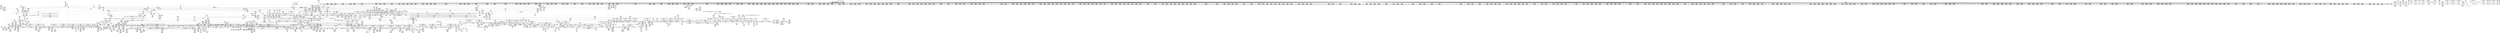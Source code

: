 digraph {
	CE0x445f060 [shape=record,shape=Mrecord,label="{CE0x445f060|_ret_void,_!dbg_!27735|include/linux/rcupdate.h,884|*SummSink*}"]
	CE0x44c0730 [shape=record,shape=Mrecord,label="{CE0x44c0730|2472:_%struct.cred*,_:_CRE_640,644_|*MultipleSource*|Function::task_sid&Arg::task::|Function::selinux_file_send_sigiotask&Arg::tsk::|security/selinux/hooks.c,208}"]
	CE0x454ba40 [shape=record,shape=Mrecord,label="{CE0x454ba40|i64_1|*Constant*}"]
	CE0x44dc770 [shape=record,shape=Mrecord,label="{CE0x44dc770|2472:_%struct.cred*,_:_CRE_3148,3152_|*MultipleSource*|Function::task_sid&Arg::task::|Function::selinux_file_send_sigiotask&Arg::tsk::|security/selinux/hooks.c,208}"]
	CE0x44c95b0 [shape=record,shape=Mrecord,label="{CE0x44c95b0|2472:_%struct.cred*,_:_CRE_2264,2272_|*MultipleSource*|Function::task_sid&Arg::task::|Function::selinux_file_send_sigiotask&Arg::tsk::|security/selinux/hooks.c,208}"]
	CE0x453ae70 [shape=record,shape=Mrecord,label="{CE0x453ae70|__preempt_count_sub:tmp4|./arch/x86/include/asm/preempt.h,77|*SummSink*}"]
	CE0x455b480 [shape=record,shape=Mrecord,label="{CE0x455b480|_call_void_lockdep_rcu_suspicious(i8*_getelementptr_inbounds_(_25_x_i8_,_25_x_i8_*_.str45,_i32_0,_i32_0),_i32_934,_i8*_getelementptr_inbounds_(_44_x_i8_,_44_x_i8_*_.str47,_i32_0,_i32_0))_#10,_!dbg_!27726|include/linux/rcupdate.h,933}"]
	CE0x44ad9f0 [shape=record,shape=Mrecord,label="{CE0x44ad9f0|task_sid:tmp3}"]
	CE0x44d3a10 [shape=record,shape=Mrecord,label="{CE0x44d3a10|2472:_%struct.cred*,_:_CRE_2880,2884_|*MultipleSource*|Function::task_sid&Arg::task::|Function::selinux_file_send_sigiotask&Arg::tsk::|security/selinux/hooks.c,208}"]
	CE0x44ba8e0 [shape=record,shape=Mrecord,label="{CE0x44ba8e0|GLOBAL:__llvm_gcov_global_state_pred267|Global_var:__llvm_gcov_global_state_pred267|*SummSource*}"]
	CE0x44cded0 [shape=record,shape=Mrecord,label="{CE0x44cded0|2472:_%struct.cred*,_:_CRE_2584,2592_|*MultipleSource*|Function::task_sid&Arg::task::|Function::selinux_file_send_sigiotask&Arg::tsk::|security/selinux/hooks.c,208}"]
	CE0x44b51e0 [shape=record,shape=Mrecord,label="{CE0x44b51e0|2472:_%struct.cred*,_:_CRE_504,512_|*MultipleSource*|Function::task_sid&Arg::task::|Function::selinux_file_send_sigiotask&Arg::tsk::|security/selinux/hooks.c,208}"]
	CE0x44eda10 [shape=record,shape=Mrecord,label="{CE0x44eda10|2472:_%struct.cred*,_:_CRE_10536,10544_|*MultipleSource*|Function::task_sid&Arg::task::|Function::selinux_file_send_sigiotask&Arg::tsk::|security/selinux/hooks.c,208}"]
	CE0x44ca2a0 [shape=record,shape=Mrecord,label="{CE0x44ca2a0|2472:_%struct.cred*,_:_CRE_2320,2328_|*MultipleSource*|Function::task_sid&Arg::task::|Function::selinux_file_send_sigiotask&Arg::tsk::|security/selinux/hooks.c,208}"]
	CE0x4552770 [shape=record,shape=Mrecord,label="{CE0x4552770|i64*_getelementptr_inbounds_(_4_x_i64_,_4_x_i64_*___llvm_gcov_ctr128,_i64_0,_i64_2)|*Constant*|*SummSource*}"]
	CE0x453a6c0 [shape=record,shape=Mrecord,label="{CE0x453a6c0|__preempt_count_sub:tmp3}"]
	CE0x450d910 [shape=record,shape=Mrecord,label="{CE0x450d910|task_sid:tobool|security/selinux/hooks.c,208|*SummSink*}"]
	CE0x4488860 [shape=record,shape=Mrecord,label="{CE0x4488860|task_sid:tmp9|security/selinux/hooks.c,208}"]
	CE0x44ee3c0 [shape=record,shape=Mrecord,label="{CE0x44ee3c0|2472:_%struct.cred*,_:_CRE_10568,10572_|*MultipleSource*|Function::task_sid&Arg::task::|Function::selinux_file_send_sigiotask&Arg::tsk::|security/selinux/hooks.c,208}"]
	CE0x45419a0 [shape=record,shape=Mrecord,label="{CE0x45419a0|i32_883|*Constant*}"]
	CE0x44f8640 [shape=record,shape=Mrecord,label="{CE0x44f8640|signal_to_av:tmp11|security/selinux/hooks.c,1495|*SummSource*}"]
	CE0x44e6080 [shape=record,shape=Mrecord,label="{CE0x44e6080|2472:_%struct.cred*,_:_CRE_6338,6339_}"]
	CE0x44fef20 [shape=record,shape=Mrecord,label="{CE0x44fef20|task_sid:tmp26|security/selinux/hooks.c,208|*SummSink*}"]
	CE0x4456d10 [shape=record,shape=Mrecord,label="{CE0x4456d10|2472:_%struct.cred*,_:_CRE_2776,2784_|*MultipleSource*|Function::task_sid&Arg::task::|Function::selinux_file_send_sigiotask&Arg::tsk::|security/selinux/hooks.c,208}"]
	CE0x453c630 [shape=record,shape=Mrecord,label="{CE0x453c630|__rcu_read_unlock:tmp2|*SummSource*}"]
	CE0x44d4d10 [shape=record,shape=Mrecord,label="{CE0x44d4d10|2472:_%struct.cred*,_:_CRE_2914,2915_}"]
	CE0x452f0a0 [shape=record,shape=Mrecord,label="{CE0x452f0a0|_ret_void,_!dbg_!27717|include/linux/rcupdate.h,240|*SummSink*}"]
	CE0x4549c30 [shape=record,shape=Mrecord,label="{CE0x4549c30|rcu_read_unlock:tmp16|include/linux/rcupdate.h,933}"]
	CE0x44c6e20 [shape=record,shape=Mrecord,label="{CE0x44c6e20|2472:_%struct.cred*,_:_CRE_2048,2052_|*MultipleSource*|Function::task_sid&Arg::task::|Function::selinux_file_send_sigiotask&Arg::tsk::|security/selinux/hooks.c,208}"]
	CE0x45502c0 [shape=record,shape=Mrecord,label="{CE0x45502c0|rcu_lock_acquire:tmp1}"]
	CE0x45c36d0 [shape=record,shape=Mrecord,label="{CE0x45c36d0|__preempt_count_add:tmp4|./arch/x86/include/asm/preempt.h,72|*SummSource*}"]
	CE0x4472cc0 [shape=record,shape=Mrecord,label="{CE0x4472cc0|task_sid:if.end|*SummSink*}"]
	CE0x4556930 [shape=record,shape=Mrecord,label="{CE0x4556930|GLOBAL:__preempt_count_add|*Constant*}"]
	CE0x44c1cd0 [shape=record,shape=Mrecord,label="{CE0x44c1cd0|2472:_%struct.cred*,_:_CRE_692,693_}"]
	CE0x4484ec0 [shape=record,shape=Mrecord,label="{CE0x4484ec0|_ret_i32_%call7,_!dbg_!27749|security/selinux/hooks.c,210|*SummSource*}"]
	CE0x44edd30 [shape=record,shape=Mrecord,label="{CE0x44edd30|2472:_%struct.cred*,_:_CRE_10544,10548_|*MultipleSource*|Function::task_sid&Arg::task::|Function::selinux_file_send_sigiotask&Arg::tsk::|security/selinux/hooks.c,208}"]
	CE0x44e4fe0 [shape=record,shape=Mrecord,label="{CE0x44e4fe0|2472:_%struct.cred*,_:_CRE_6324,6325_}"]
	CE0x452bda0 [shape=record,shape=Mrecord,label="{CE0x452bda0|__rcu_read_lock:entry}"]
	CE0x454c7b0 [shape=record,shape=Mrecord,label="{CE0x454c7b0|rcu_read_unlock:tmp3}"]
	CE0x44881e0 [shape=record,shape=Mrecord,label="{CE0x44881e0|task_sid:tmp8|security/selinux/hooks.c,208}"]
	CE0x44c80e0 [shape=record,shape=Mrecord,label="{CE0x44c80e0|2472:_%struct.cred*,_:_CRE_2112,2120_|*MultipleSource*|Function::task_sid&Arg::task::|Function::selinux_file_send_sigiotask&Arg::tsk::|security/selinux/hooks.c,208}"]
	CE0x44be090 [shape=record,shape=Mrecord,label="{CE0x44be090|task_sid:tmp21|security/selinux/hooks.c,208|*SummSink*}"]
	CE0x44b98a0 [shape=record,shape=Mrecord,label="{CE0x44b98a0|rcu_lock_acquire:map|Function::rcu_lock_acquire&Arg::map::|*SummSource*}"]
	CE0x44d5580 [shape=record,shape=Mrecord,label="{CE0x44d5580|2472:_%struct.cred*,_:_CRE_2923,2924_}"]
	CE0x44f2720 [shape=record,shape=Mrecord,label="{CE0x44f2720|signal_to_av:tmp8|security/selinux/hooks.c,1491|*SummSink*}"]
	CE0x4546b80 [shape=record,shape=Mrecord,label="{CE0x4546b80|rcu_read_unlock:bb|*SummSink*}"]
	CE0x4585060 [shape=record,shape=Mrecord,label="{CE0x4585060|GLOBAL:lock_acquire|*Constant*|*SummSource*}"]
	CE0x4531470 [shape=record,shape=Mrecord,label="{CE0x4531470|GLOBAL:__llvm_gcov_ctr127|Global_var:__llvm_gcov_ctr127|*SummSink*}"]
	CE0x4504760 [shape=record,shape=Mrecord,label="{CE0x4504760|i64**_getelementptr_inbounds_(_4_x_i64*_,_4_x_i64*_*___llvm_gcda_edge_table266,_i64_0,_i64_1)|*Constant*|*SummSource*}"]
	CE0x45897d0 [shape=record,shape=Mrecord,label="{CE0x45897d0|i8*_undef|*Constant*|*SummSink*}"]
	CE0x4543360 [shape=record,shape=Mrecord,label="{CE0x4543360|i64*_getelementptr_inbounds_(_11_x_i64_,_11_x_i64_*___llvm_gcov_ctr127,_i64_0,_i64_10)|*Constant*}"]
	CE0x44e4b20 [shape=record,shape=Mrecord,label="{CE0x44e4b20|2472:_%struct.cred*,_:_CRE_6320,6321_}"]
	CE0x45c7dd0 [shape=record,shape=Mrecord,label="{CE0x45c7dd0|i64*_getelementptr_inbounds_(_4_x_i64_,_4_x_i64_*___llvm_gcov_ctr129,_i64_0,_i64_1)|*Constant*|*SummSink*}"]
	CE0x4494f40 [shape=record,shape=Mrecord,label="{CE0x4494f40|avc_has_perm:requested|Function::avc_has_perm&Arg::requested::|*SummSource*}"]
	CE0x45c7cb0 [shape=record,shape=Mrecord,label="{CE0x45c7cb0|i64*_getelementptr_inbounds_(_4_x_i64_,_4_x_i64_*___llvm_gcov_ctr135,_i64_0,_i64_0)|*Constant*|*SummSink*}"]
	CE0x445f660 [shape=record,shape=Mrecord,label="{CE0x445f660|2472:_%struct.cred*,_:_CRE_448,456_|*MultipleSource*|Function::task_sid&Arg::task::|Function::selinux_file_send_sigiotask&Arg::tsk::|security/selinux/hooks.c,208}"]
	CE0x44730d0 [shape=record,shape=Mrecord,label="{CE0x44730d0|selinux_file_send_sigiotask:if.end}"]
	CE0x448c9b0 [shape=record,shape=Mrecord,label="{CE0x448c9b0|COLLAPSED:_GCMRE___llvm_gcov_ctr126_internal_global_13_x_i64_zeroinitializer:_elem_0:default:}"]
	CE0x4477930 [shape=record,shape=Mrecord,label="{CE0x4477930|selinux_file_send_sigiotask:tmp14|security/selinux/hooks.c,3408|*SummSink*}"]
	CE0x450c8d0 [shape=record,shape=Mrecord,label="{CE0x450c8d0|i8*_getelementptr_inbounds_(_25_x_i8_,_25_x_i8_*_.str3,_i32_0,_i32_0)|*Constant*}"]
	CE0x455b310 [shape=record,shape=Mrecord,label="{CE0x455b310|rcu_read_unlock:tmp18|include/linux/rcupdate.h,933|*SummSink*}"]
	CE0x454ac40 [shape=record,shape=Mrecord,label="{CE0x454ac40|rcu_read_unlock:tmp10|include/linux/rcupdate.h,933|*SummSink*}"]
	CE0x4507480 [shape=record,shape=Mrecord,label="{CE0x4507480|task_sid:tmp13|security/selinux/hooks.c,208}"]
	CE0x44c5f50 [shape=record,shape=Mrecord,label="{CE0x44c5f50|2472:_%struct.cred*,_:_CRE_1980,1984_|*MultipleSource*|Function::task_sid&Arg::task::|Function::selinux_file_send_sigiotask&Arg::tsk::|security/selinux/hooks.c,208}"]
	CE0x44ce290 [shape=record,shape=Mrecord,label="{CE0x44ce290|2472:_%struct.cred*,_:_CRE_2594,2596_|*MultipleSource*|Function::task_sid&Arg::task::|Function::selinux_file_send_sigiotask&Arg::tsk::|security/selinux/hooks.c,208}"]
	CE0x44cda00 [shape=record,shape=Mrecord,label="{CE0x44cda00|2472:_%struct.cred*,_:_CRE_2544,2568_|*MultipleSource*|Function::task_sid&Arg::task::|Function::selinux_file_send_sigiotask&Arg::tsk::|security/selinux/hooks.c,208}"]
	CE0x4548720 [shape=record,shape=Mrecord,label="{CE0x4548720|rcu_read_unlock:tmp11|include/linux/rcupdate.h,933|*SummSource*}"]
	CE0x45447f0 [shape=record,shape=Mrecord,label="{CE0x45447f0|i64*_getelementptr_inbounds_(_11_x_i64_,_11_x_i64_*___llvm_gcov_ctr127,_i64_0,_i64_9)|*Constant*|*SummSource*}"]
	CE0x4530e00 [shape=record,shape=Mrecord,label="{CE0x4530e00|rcu_read_unlock:land.lhs.true|*SummSink*}"]
	CE0x450db80 [shape=record,shape=Mrecord,label="{CE0x450db80|i64_3|*Constant*}"]
	CE0x452d1e0 [shape=record,shape=Mrecord,label="{CE0x452d1e0|i64*_getelementptr_inbounds_(_11_x_i64_,_11_x_i64_*___llvm_gcov_ctr127,_i64_0,_i64_0)|*Constant*}"]
	CE0x4461f20 [shape=record,shape=Mrecord,label="{CE0x4461f20|_ret_i32_%retval.0,_!dbg_!27728|security/selinux/avc.c,775|*SummSink*}"]
	CE0x448cf20 [shape=record,shape=Mrecord,label="{CE0x448cf20|_call_void_rcu_read_lock()_#10,_!dbg_!27712|security/selinux/hooks.c,207}"]
	CE0x44f0580 [shape=record,shape=Mrecord,label="{CE0x44f0580|task_sid:tmp5|security/selinux/hooks.c,208|*SummSink*}"]
	CE0x4532120 [shape=record,shape=Mrecord,label="{CE0x4532120|rcu_read_lock:if.end|*SummSink*}"]
	CE0x44de530 [shape=record,shape=Mrecord,label="{CE0x44de530|2472:_%struct.cred*,_:_CRE_5928,5936_|*MultipleSource*|Function::task_sid&Arg::task::|Function::selinux_file_send_sigiotask&Arg::tsk::|security/selinux/hooks.c,208}"]
	CE0x45a3260 [shape=record,shape=Mrecord,label="{CE0x45a3260|__rcu_read_unlock:tmp6|include/linux/rcupdate.h,245}"]
	CE0x446f150 [shape=record,shape=Mrecord,label="{CE0x446f150|i32_0|*Constant*}"]
	CE0x44b7210 [shape=record,shape=Mrecord,label="{CE0x44b7210|cred_sid:tmp3|*SummSource*}"]
	CE0x45b7270 [shape=record,shape=Mrecord,label="{CE0x45b7270|__preempt_count_add:bb}"]
	CE0x44f9cb0 [shape=record,shape=Mrecord,label="{CE0x44f9cb0|rcu_read_lock:tmp10|include/linux/rcupdate.h,882|*SummSink*}"]
	CE0x4468890 [shape=record,shape=Mrecord,label="{CE0x4468890|cred_sid:tmp1|*SummSource*}"]
	CE0x448cf90 [shape=record,shape=Mrecord,label="{CE0x448cf90|_call_void_rcu_read_lock()_#10,_!dbg_!27712|security/selinux/hooks.c,207|*SummSource*}"]
	CE0x4464c20 [shape=record,shape=Mrecord,label="{CE0x4464c20|2472:_%struct.cred*,_:_CRE_344,352_|*MultipleSource*|Function::task_sid&Arg::task::|Function::selinux_file_send_sigiotask&Arg::tsk::|security/selinux/hooks.c,208}"]
	CE0x450a5f0 [shape=record,shape=Mrecord,label="{CE0x450a5f0|rcu_read_lock:call3|include/linux/rcupdate.h,882|*SummSource*}"]
	CE0x4466480 [shape=record,shape=Mrecord,label="{CE0x4466480|2472:_%struct.cred*,_:_CRE_76,80_|*MultipleSource*|Function::task_sid&Arg::task::|Function::selinux_file_send_sigiotask&Arg::tsk::|security/selinux/hooks.c,208}"]
	CE0x44c1e20 [shape=record,shape=Mrecord,label="{CE0x44c1e20|2472:_%struct.cred*,_:_CRE_695,696_}"]
	CE0x44c2920 [shape=record,shape=Mrecord,label="{CE0x44c2920|2472:_%struct.cred*,_:_CRE_736,744_|*MultipleSource*|Function::task_sid&Arg::task::|Function::selinux_file_send_sigiotask&Arg::tsk::|security/selinux/hooks.c,208}"]
	CE0x44fc6d0 [shape=record,shape=Mrecord,label="{CE0x44fc6d0|rcu_read_lock:tmp12|include/linux/rcupdate.h,882|*SummSink*}"]
	CE0x44bdf60 [shape=record,shape=Mrecord,label="{CE0x44bdf60|task_sid:tmp22|security/selinux/hooks.c,208}"]
	CE0x4506a80 [shape=record,shape=Mrecord,label="{CE0x4506a80|i64_5|*Constant*|*SummSource*}"]
	CE0x4530d10 [shape=record,shape=Mrecord,label="{CE0x4530d10|rcu_read_unlock:land.lhs.true|*SummSource*}"]
	CE0x44ff590 [shape=record,shape=Mrecord,label="{CE0x44ff590|task_sid:tmp27|security/selinux/hooks.c,208|*SummSink*}"]
	CE0x4556690 [shape=record,shape=Mrecord,label="{CE0x4556690|_call_void___preempt_count_add(i32_1)_#10,_!dbg_!27711|include/linux/rcupdate.h,239|*SummSource*}"]
	CE0x4489a10 [shape=record,shape=Mrecord,label="{CE0x4489a10|signal_to_av:sig|Function::signal_to_av&Arg::sig::|*SummSink*}"]
	CE0x44c0cd0 [shape=record,shape=Mrecord,label="{CE0x44c0cd0|2472:_%struct.cred*,_:_CRE_652,656_|*MultipleSource*|Function::task_sid&Arg::task::|Function::selinux_file_send_sigiotask&Arg::tsk::|security/selinux/hooks.c,208}"]
	CE0x61dbae0 [shape=record,shape=Mrecord,label="{CE0x61dbae0|i64_1|*Constant*|*SummSink*}"]
	CE0x44dd430 [shape=record,shape=Mrecord,label="{CE0x44dd430|2472:_%struct.cred*,_:_CRE_5864,5872_|*MultipleSource*|Function::task_sid&Arg::task::|Function::selinux_file_send_sigiotask&Arg::tsk::|security/selinux/hooks.c,208}"]
	CE0x44f5a60 [shape=record,shape=Mrecord,label="{CE0x44f5a60|i64*_getelementptr_inbounds_(_10_x_i64_,_10_x_i64_*___llvm_gcov_ctr265,_i64_0,_i64_9)|*Constant*|*SummSource*}"]
	CE0x4504060 [shape=record,shape=Mrecord,label="{CE0x4504060|_ret_void,_!dbg_!27735|include/linux/rcupdate.h,938|*SummSink*}"]
	CE0x4562ca0 [shape=record,shape=Mrecord,label="{CE0x4562ca0|__llvm_gcov_indirect_counter_increment:bb}"]
	CE0x448ead0 [shape=record,shape=Mrecord,label="{CE0x448ead0|signal_to_av:sw.default|*SummSource*}"]
	CE0x44e54a0 [shape=record,shape=Mrecord,label="{CE0x44e54a0|2472:_%struct.cred*,_:_CRE_6328,6329_}"]
	CE0x4503d40 [shape=record,shape=Mrecord,label="{CE0x4503d40|_ret_void,_!dbg_!27735|include/linux/rcupdate.h,938}"]
	CE0x44b44a0 [shape=record,shape=Mrecord,label="{CE0x44b44a0|task_sid:call|security/selinux/hooks.c,208}"]
	CE0x4535ae0 [shape=record,shape=Mrecord,label="{CE0x4535ae0|rcu_read_lock:tmp14|include/linux/rcupdate.h,882|*SummSink*}"]
	CE0x44d3c20 [shape=record,shape=Mrecord,label="{CE0x44d3c20|2472:_%struct.cred*,_:_CRE_2888,2896_|*MultipleSource*|Function::task_sid&Arg::task::|Function::selinux_file_send_sigiotask&Arg::tsk::|security/selinux/hooks.c,208}"]
	CE0x44f6450 [shape=record,shape=Mrecord,label="{CE0x44f6450|rcu_read_lock:tobool|include/linux/rcupdate.h,882}"]
	CE0x4456ef0 [shape=record,shape=Mrecord,label="{CE0x4456ef0|2472:_%struct.cred*,_:_CRE_2784,2792_|*MultipleSource*|Function::task_sid&Arg::task::|Function::selinux_file_send_sigiotask&Arg::tsk::|security/selinux/hooks.c,208}"]
	CE0x44e7f10 [shape=record,shape=Mrecord,label="{CE0x44e7f10|2472:_%struct.cred*,_:_CRE_6384,6392_|*MultipleSource*|Function::task_sid&Arg::task::|Function::selinux_file_send_sigiotask&Arg::tsk::|security/selinux/hooks.c,208}"]
	CE0x44c5260 [shape=record,shape=Mrecord,label="{CE0x44c5260|2472:_%struct.cred*,_:_CRE_1928,1936_|*MultipleSource*|Function::task_sid&Arg::task::|Function::selinux_file_send_sigiotask&Arg::tsk::|security/selinux/hooks.c,208}"]
	CE0x454a110 [shape=record,shape=Mrecord,label="{CE0x454a110|i64*_getelementptr_inbounds_(_11_x_i64_,_11_x_i64_*___llvm_gcov_ctr132,_i64_0,_i64_8)|*Constant*}"]
	CE0x4562d80 [shape=record,shape=Mrecord,label="{CE0x4562d80|__llvm_gcov_indirect_counter_increment:bb|*SummSource*}"]
	CE0x44bc7c0 [shape=record,shape=Mrecord,label="{CE0x44bc7c0|i32_208|*Constant*|*SummSink*}"]
	CE0x45db430 [shape=record,shape=Mrecord,label="{CE0x45db430|__preempt_count_add:tmp|*SummSink*}"]
	CE0x44ef770 [shape=record,shape=Mrecord,label="{CE0x44ef770|2472:_%struct.cred*,_:_CRE_10624,10628_|*MultipleSource*|Function::task_sid&Arg::task::|Function::selinux_file_send_sigiotask&Arg::tsk::|security/selinux/hooks.c,208}"]
	CE0x44b5780 [shape=record,shape=Mrecord,label="{CE0x44b5780|2472:_%struct.cred*,_:_CRE_528,536_|*MultipleSource*|Function::task_sid&Arg::task::|Function::selinux_file_send_sigiotask&Arg::tsk::|security/selinux/hooks.c,208}"]
	CE0x447f470 [shape=record,shape=Mrecord,label="{CE0x447f470|selinux_file_send_sigiotask:tmp10|security/selinux/hooks.c,3404|*SummSource*}"]
	CE0x4505b40 [shape=record,shape=Mrecord,label="{CE0x4505b40|rcu_read_lock:tmp6|include/linux/rcupdate.h,882}"]
	CE0x44613d0 [shape=record,shape=Mrecord,label="{CE0x44613d0|signal_to_av:sw.default}"]
	CE0x445ff90 [shape=record,shape=Mrecord,label="{CE0x445ff90|2472:_%struct.cred*,_:_CRE_480,488_|*MultipleSource*|Function::task_sid&Arg::task::|Function::selinux_file_send_sigiotask&Arg::tsk::|security/selinux/hooks.c,208}"]
	CE0x451a0c0 [shape=record,shape=Mrecord,label="{CE0x451a0c0|__preempt_count_add:tmp6|./arch/x86/include/asm/preempt.h,73|*SummSink*}"]
	CE0x4529400 [shape=record,shape=Mrecord,label="{CE0x4529400|i32_22|*Constant*|*SummSink*}"]
	CE0x44e8bd0 [shape=record,shape=Mrecord,label="{CE0x44e8bd0|2472:_%struct.cred*,_:_CRE_6440,6448_|*MultipleSource*|Function::task_sid&Arg::task::|Function::selinux_file_send_sigiotask&Arg::tsk::|security/selinux/hooks.c,208}"]
	CE0x44fdf90 [shape=record,shape=Mrecord,label="{CE0x44fdf90|task_sid:tmp26|security/selinux/hooks.c,208}"]
	CE0x44e3490 [shape=record,shape=Mrecord,label="{CE0x44e3490|2472:_%struct.cred*,_:_CRE_6301,6302_}"]
	CE0x447a470 [shape=record,shape=Mrecord,label="{CE0x447a470|GLOBAL:signal_to_av|*Constant*|*SummSource*}"]
	CE0x44da5d0 [shape=record,shape=Mrecord,label="{CE0x44da5d0|2472:_%struct.cred*,_:_CRE_3048,3056_|*MultipleSource*|Function::task_sid&Arg::task::|Function::selinux_file_send_sigiotask&Arg::tsk::|security/selinux/hooks.c,208}"]
	CE0x44d9b60 [shape=record,shape=Mrecord,label="{CE0x44d9b60|2472:_%struct.cred*,_:_CRE_3000,3008_|*MultipleSource*|Function::task_sid&Arg::task::|Function::selinux_file_send_sigiotask&Arg::tsk::|security/selinux/hooks.c,208}"]
	CE0x4596b10 [shape=record,shape=Mrecord,label="{CE0x4596b10|i64_ptrtoint_(i8*_blockaddress(_rcu_lock_release,_%__here)_to_i64)|*Constant*|*SummSink*}"]
	CE0x4543a30 [shape=record,shape=Mrecord,label="{CE0x4543a30|rcu_read_lock:tmp22|include/linux/rcupdate.h,884}"]
	CE0x45453f0 [shape=record,shape=Mrecord,label="{CE0x45453f0|cred_sid:tmp5|security/selinux/hooks.c,196|*SummSource*}"]
	CE0x44ea710 [shape=record,shape=Mrecord,label="{CE0x44ea710|2472:_%struct.cred*,_:_CRE_6520,6528_|*MultipleSource*|Function::task_sid&Arg::task::|Function::selinux_file_send_sigiotask&Arg::tsk::|security/selinux/hooks.c,208}"]
	CE0x44f8b60 [shape=record,shape=Mrecord,label="{CE0x44f8b60|rcu_read_lock:tmp8|include/linux/rcupdate.h,882|*SummSink*}"]
	CE0x451ae80 [shape=record,shape=Mrecord,label="{CE0x451ae80|i64*_getelementptr_inbounds_(_4_x_i64_,_4_x_i64_*___llvm_gcov_ctr130,_i64_0,_i64_2)|*Constant*}"]
	CE0x44d51c0 [shape=record,shape=Mrecord,label="{CE0x44d51c0|2472:_%struct.cred*,_:_CRE_2919,2920_}"]
	CE0x4554210 [shape=record,shape=Mrecord,label="{CE0x4554210|COLLAPSED:_GCMRE___llvm_gcov_ctr134_internal_global_4_x_i64_zeroinitializer:_elem_0:default:}"]
	CE0x44cbef0 [shape=record,shape=Mrecord,label="{CE0x44cbef0|2472:_%struct.cred*,_:_CRE_2480,2488_|*MultipleSource*|Function::task_sid&Arg::task::|Function::selinux_file_send_sigiotask&Arg::tsk::|security/selinux/hooks.c,208}"]
	CE0x45142b0 [shape=record,shape=Mrecord,label="{CE0x45142b0|rcu_lock_release:tmp4|include/linux/rcupdate.h,423}"]
	CE0x4527f10 [shape=record,shape=Mrecord,label="{CE0x4527f10|__rcu_read_unlock:tmp1}"]
	CE0x4461310 [shape=record,shape=Mrecord,label="{CE0x4461310|signal_to_av:bb|*SummSink*}"]
	CE0x451fb30 [shape=record,shape=Mrecord,label="{CE0x451fb30|_call_void_lock_release(%struct.lockdep_map*_%map,_i32_1,_i64_ptrtoint_(i8*_blockaddress(_rcu_lock_release,_%__here)_to_i64))_#10,_!dbg_!27716|include/linux/rcupdate.h,423|*SummSink*}"]
	CE0x4562590 [shape=record,shape=Mrecord,label="{CE0x4562590|_ret_void,_!dbg_!27717|include/linux/rcupdate.h,245|*SummSource*}"]
	CE0x44c2740 [shape=record,shape=Mrecord,label="{CE0x44c2740|2472:_%struct.cred*,_:_CRE_728,732_|*MultipleSource*|Function::task_sid&Arg::task::|Function::selinux_file_send_sigiotask&Arg::tsk::|security/selinux/hooks.c,208}"]
	CE0x44e1640 [shape=record,shape=Mrecord,label="{CE0x44e1640|2472:_%struct.cred*,_:_CRE_6232,6240_|*MultipleSource*|Function::task_sid&Arg::task::|Function::selinux_file_send_sigiotask&Arg::tsk::|security/selinux/hooks.c,208}"]
	CE0x445f810 [shape=record,shape=Mrecord,label="{CE0x445f810|2472:_%struct.cred*,_:_CRE_456,460_|*MultipleSource*|Function::task_sid&Arg::task::|Function::selinux_file_send_sigiotask&Arg::tsk::|security/selinux/hooks.c,208}"]
	CE0x44ae100 [shape=record,shape=Mrecord,label="{CE0x44ae100|_call_void___llvm_gcov_indirect_counter_increment(i32*___llvm_gcov_global_state_pred267,_i64**_getelementptr_inbounds_(_4_x_i64*_,_4_x_i64*_*___llvm_gcda_edge_table266,_i64_0,_i64_1)),_!dbg_!27714|security/selinux/hooks.c,1479|*SummSource*}"]
	CE0x4533700 [shape=record,shape=Mrecord,label="{CE0x4533700|rcu_read_lock:tmp4|include/linux/rcupdate.h,882|*SummSink*}"]
	CE0x44c6a90 [shape=record,shape=Mrecord,label="{CE0x44c6a90|2472:_%struct.cred*,_:_CRE_2040,2044_|*MultipleSource*|Function::task_sid&Arg::task::|Function::selinux_file_send_sigiotask&Arg::tsk::|security/selinux/hooks.c,208}"]
	CE0x4467120 [shape=record,shape=Mrecord,label="{CE0x4467120|2472:_%struct.cred*,_:_CRE_296,304_|*MultipleSource*|Function::task_sid&Arg::task::|Function::selinux_file_send_sigiotask&Arg::tsk::|security/selinux/hooks.c,208}"]
	CE0x44c8890 [shape=record,shape=Mrecord,label="{CE0x44c8890|2472:_%struct.cred*,_:_CRE_2144,2152_|*MultipleSource*|Function::task_sid&Arg::task::|Function::selinux_file_send_sigiotask&Arg::tsk::|security/selinux/hooks.c,208}"]
	CE0x45434d0 [shape=record,shape=Mrecord,label="{CE0x45434d0|rcu_read_lock:tmp21|include/linux/rcupdate.h,884|*SummSource*}"]
	CE0x4466a40 [shape=record,shape=Mrecord,label="{CE0x4466a40|rcu_read_lock:tmp3|*SummSink*}"]
	CE0x44e6410 [shape=record,shape=Mrecord,label="{CE0x44e6410|2472:_%struct.cred*,_:_CRE_6341,6342_}"]
	CE0x4475d00 [shape=record,shape=Mrecord,label="{CE0x4475d00|rcu_read_lock:if.then|*SummSource*}"]
	CE0x44c8e30 [shape=record,shape=Mrecord,label="{CE0x44c8e30|2472:_%struct.cred*,_:_CRE_2168,2240_|*MultipleSource*|Function::task_sid&Arg::task::|Function::selinux_file_send_sigiotask&Arg::tsk::|security/selinux/hooks.c,208}"]
	CE0x44e5e20 [shape=record,shape=Mrecord,label="{CE0x44e5e20|2472:_%struct.cred*,_:_CRE_6336,6337_}"]
	CE0x4519c40 [shape=record,shape=Mrecord,label="{CE0x4519c40|rcu_lock_acquire:tmp6}"]
	CE0x44e7bd0 [shape=record,shape=Mrecord,label="{CE0x44e7bd0|2472:_%struct.cred*,_:_CRE_6368,6376_|*MultipleSource*|Function::task_sid&Arg::task::|Function::selinux_file_send_sigiotask&Arg::tsk::|security/selinux/hooks.c,208}"]
	CE0x44c8a70 [shape=record,shape=Mrecord,label="{CE0x44c8a70|2472:_%struct.cred*,_:_CRE_2152,2160_|*MultipleSource*|Function::task_sid&Arg::task::|Function::selinux_file_send_sigiotask&Arg::tsk::|security/selinux/hooks.c,208}"]
	CE0x4489770 [shape=record,shape=Mrecord,label="{CE0x4489770|_ret_i32_%perm.0,_!dbg_!27724|security/selinux/hooks.c,1495}"]
	CE0x44e3950 [shape=record,shape=Mrecord,label="{CE0x44e3950|2472:_%struct.cred*,_:_CRE_6305,6306_}"]
	CE0x44b8250 [shape=record,shape=Mrecord,label="{CE0x44b8250|GLOBAL:__llvm_gcov_indirect_counter_increment|*Constant*|*SummSink*}"]
	CE0x44c84d0 [shape=record,shape=Mrecord,label="{CE0x44c84d0|2472:_%struct.cred*,_:_CRE_2128,2136_|*MultipleSource*|Function::task_sid&Arg::task::|Function::selinux_file_send_sigiotask&Arg::tsk::|security/selinux/hooks.c,208}"]
	CE0x45469d0 [shape=record,shape=Mrecord,label="{CE0x45469d0|cred_sid:tmp6|security/selinux/hooks.c,197|*SummSink*}"]
	CE0x45037f0 [shape=record,shape=Mrecord,label="{CE0x45037f0|GLOBAL:rcu_read_unlock|*Constant*|*SummSource*}"]
	"CONST[source:0(mediator),value:2(dynamic)][purpose:{subject}][SnkIdx:0]"
	CE0x44895c0 [shape=record,shape=Mrecord,label="{CE0x44895c0|i32_29|*Constant*|*SummSource*}"]
	CE0x4550890 [shape=record,shape=Mrecord,label="{CE0x4550890|_call_void_mcount()_#3|*SummSink*}"]
	CE0x45bcd60 [shape=record,shape=Mrecord,label="{CE0x45bcd60|__preempt_count_sub:tmp1|*SummSource*}"]
	CE0x44d7a50 [shape=record,shape=Mrecord,label="{CE0x44d7a50|2472:_%struct.cred*,_:_CRE_2954,2955_}"]
	CE0x44846b0 [shape=record,shape=Mrecord,label="{CE0x44846b0|selinux_file_send_sigiotask:call1|security/selinux/hooks.c,3404|*SummSink*}"]
	CE0x450b0a0 [shape=record,shape=Mrecord,label="{CE0x450b0a0|rcu_read_lock:tmp13|include/linux/rcupdate.h,882|*SummSource*}"]
	CE0x44e6b30 [shape=record,shape=Mrecord,label="{CE0x44e6b30|2472:_%struct.cred*,_:_CRE_6347,6348_}"]
	CE0x4550ce0 [shape=record,shape=Mrecord,label="{CE0x4550ce0|__rcu_read_lock:tmp5|include/linux/rcupdate.h,239}"]
	CE0x4473a30 [shape=record,shape=Mrecord,label="{CE0x4473a30|task_sid:tmp6|security/selinux/hooks.c,208|*SummSink*}"]
	CE0x44c1ec0 [shape=record,shape=Mrecord,label="{CE0x44c1ec0|2472:_%struct.cred*,_:_CRE_696,697_}"]
	CE0x4585c90 [shape=record,shape=Mrecord,label="{CE0x4585c90|GLOBAL:__preempt_count|Global_var:__preempt_count|*SummSink*}"]
	CE0x44f8fc0 [shape=record,shape=Mrecord,label="{CE0x44f8fc0|i64_4|*Constant*}"]
	CE0x4479b50 [shape=record,shape=Mrecord,label="{CE0x4479b50|selinux_file_send_sigiotask:signum|Function::selinux_file_send_sigiotask&Arg::signum::|*SummSink*}"]
	CE0x454b060 [shape=record,shape=Mrecord,label="{CE0x454b060|i64*_null|*Constant*|*SummSource*}"]
	CE0x44f55c0 [shape=record,shape=Mrecord,label="{CE0x44f55c0|signal_to_av:perm.0|*SummSource*}"]
	CE0x45c2f20 [shape=record,shape=Mrecord,label="{CE0x45c2f20|__rcu_read_unlock:bb|*SummSource*}"]
	CE0x44f0f30 [shape=record,shape=Mrecord,label="{CE0x44f0f30|i64**_getelementptr_inbounds_(_4_x_i64*_,_4_x_i64*_*___llvm_gcda_edge_table266,_i64_0,_i64_3)|*Constant*}"]
	CE0x44837a0 [shape=record,shape=Mrecord,label="{CE0x44837a0|selinux_file_send_sigiotask:tmp6|security/selinux/hooks.c,3403|*SummSource*}"]
	CE0x447c5b0 [shape=record,shape=Mrecord,label="{CE0x447c5b0|selinux_file_send_sigiotask:tsk|Function::selinux_file_send_sigiotask&Arg::tsk::|*SummSource*}"]
	CE0x4549e70 [shape=record,shape=Mrecord,label="{CE0x4549e70|rcu_read_unlock:tmp16|include/linux/rcupdate.h,933|*SummSource*}"]
	CE0x453c5c0 [shape=record,shape=Mrecord,label="{CE0x453c5c0|__rcu_read_unlock:tmp2}"]
	CE0x454f930 [shape=record,shape=Mrecord,label="{CE0x454f930|_call_void_mcount()_#3}"]
	CE0x44728b0 [shape=record,shape=Mrecord,label="{CE0x44728b0|rcu_read_lock:tobool|include/linux/rcupdate.h,882|*SummSource*}"]
	CE0x45c7770 [shape=record,shape=Mrecord,label="{CE0x45c7770|__preempt_count_sub:tmp|*SummSink*}"]
	CE0x44b9080 [shape=record,shape=Mrecord,label="{CE0x44b9080|GLOBAL:rcu_lock_acquire|*Constant*}"]
	CE0x44cc460 [shape=record,shape=Mrecord,label="{CE0x44cc460|2472:_%struct.cred*,_:_CRE_2508,2512_|*MultipleSource*|Function::task_sid&Arg::task::|Function::selinux_file_send_sigiotask&Arg::tsk::|security/selinux/hooks.c,208}"]
	CE0x4469f00 [shape=record,shape=Mrecord,label="{CE0x4469f00|2472:_%struct.cred*,_:_CRE_112,116_|*MultipleSource*|Function::task_sid&Arg::task::|Function::selinux_file_send_sigiotask&Arg::tsk::|security/selinux/hooks.c,208}"]
	CE0x44b69e0 [shape=record,shape=Mrecord,label="{CE0x44b69e0|0:_i32,_:_GCMR___llvm_gcov_global_state_pred267_internal_unnamed_addr_global_i32_-1:_elem_0:default:}"]
	CE0x452aae0 [shape=record,shape=Mrecord,label="{CE0x452aae0|rcu_read_unlock:tmp14|include/linux/rcupdate.h,933}"]
	CE0x4563f20 [shape=record,shape=Mrecord,label="{CE0x4563f20|__rcu_read_lock:tmp1}"]
	CE0x451a4f0 [shape=record,shape=Mrecord,label="{CE0x451a4f0|i64*_getelementptr_inbounds_(_4_x_i64_,_4_x_i64_*___llvm_gcov_ctr128,_i64_0,_i64_3)|*Constant*|*SummSource*}"]
	CE0x44e1a80 [shape=record,shape=Mrecord,label="{CE0x44e1a80|2472:_%struct.cred*,_:_CRE_6248,6256_|*MultipleSource*|Function::task_sid&Arg::task::|Function::selinux_file_send_sigiotask&Arg::tsk::|security/selinux/hooks.c,208}"]
	CE0x4536370 [shape=record,shape=Mrecord,label="{CE0x4536370|rcu_read_lock:tmp16|include/linux/rcupdate.h,882|*SummSource*}"]
	CE0x44bc630 [shape=record,shape=Mrecord,label="{CE0x44bc630|i32_208|*Constant*|*SummSource*}"]
	CE0x44d52b0 [shape=record,shape=Mrecord,label="{CE0x44d52b0|2472:_%struct.cred*,_:_CRE_2920,2921_}"]
	CE0x45c5b10 [shape=record,shape=Mrecord,label="{CE0x45c5b10|_call_void_mcount()_#3}"]
	CE0x4487e60 [shape=record,shape=Mrecord,label="{CE0x4487e60|rcu_read_lock:do.body|*SummSource*}"]
	CE0x44bfb10 [shape=record,shape=Mrecord,label="{CE0x44bfb10|2472:_%struct.cred*,_:_CRE_624,632_|*MultipleSource*|Function::task_sid&Arg::task::|Function::selinux_file_send_sigiotask&Arg::tsk::|security/selinux/hooks.c,208}"]
	CE0x4465400 [shape=record,shape=Mrecord,label="{CE0x4465400|i64*_getelementptr_inbounds_(_11_x_i64_,_11_x_i64_*___llvm_gcov_ctr127,_i64_0,_i64_1)|*Constant*|*SummSink*}"]
	CE0x44e2b40 [shape=record,shape=Mrecord,label="{CE0x44e2b40|2472:_%struct.cred*,_:_CRE_6293,6294_}"]
	CE0x44775e0 [shape=record,shape=Mrecord,label="{CE0x44775e0|i64*_getelementptr_inbounds_(_6_x_i64_,_6_x_i64_*___llvm_gcov_ctr264,_i64_0,_i64_5)|*Constant*|*SummSink*}"]
	CE0x4543840 [shape=record,shape=Mrecord,label="{CE0x4543840|rcu_read_lock:tmp21|include/linux/rcupdate.h,884|*SummSink*}"]
	CE0x450a1b0 [shape=record,shape=Mrecord,label="{CE0x450a1b0|task_sid:tmp17|security/selinux/hooks.c,208|*SummSource*}"]
	CE0x4506610 [shape=record,shape=Mrecord,label="{CE0x4506610|i64_4|*Constant*|*SummSource*}"]
	CE0x44c48d0 [shape=record,shape=Mrecord,label="{CE0x44c48d0|2472:_%struct.cred*,_:_CRE_1888,1896_|*MultipleSource*|Function::task_sid&Arg::task::|Function::selinux_file_send_sigiotask&Arg::tsk::|security/selinux/hooks.c,208}"]
	CE0x44926d0 [shape=record,shape=Mrecord,label="{CE0x44926d0|i32_(i32,_i32,_i16,_i32,_%struct.common_audit_data*)*_bitcast_(i32_(i32,_i32,_i16,_i32,_%struct.common_audit_data.495*)*_avc_has_perm_to_i32_(i32,_i32,_i16,_i32,_%struct.common_audit_data*)*)|*Constant*}"]
	CE0x44cb740 [shape=record,shape=Mrecord,label="{CE0x44cb740|2472:_%struct.cred*,_:_CRE_2408,2416_|*MultipleSource*|Function::task_sid&Arg::task::|Function::selinux_file_send_sigiotask&Arg::tsk::|security/selinux/hooks.c,208}"]
	CE0x447da10 [shape=record,shape=Mrecord,label="{CE0x447da10|selinux_file_send_sigiotask:tsk|Function::selinux_file_send_sigiotask&Arg::tsk::|*SummSink*}"]
	CE0x44da3b0 [shape=record,shape=Mrecord,label="{CE0x44da3b0|2472:_%struct.cred*,_:_CRE_3040,3048_|*MultipleSource*|Function::task_sid&Arg::task::|Function::selinux_file_send_sigiotask&Arg::tsk::|security/selinux/hooks.c,208}"]
	CE0x450bef0 [shape=record,shape=Mrecord,label="{CE0x450bef0|GLOBAL:lockdep_rcu_suspicious|*Constant*}"]
	CE0x44b9540 [shape=record,shape=Mrecord,label="{CE0x44b9540|2472:_%struct.cred*,_:_CRE_200,208_|*MultipleSource*|Function::task_sid&Arg::task::|Function::selinux_file_send_sigiotask&Arg::tsk::|security/selinux/hooks.c,208}"]
	CE0x44e8760 [shape=record,shape=Mrecord,label="{CE0x44e8760|2472:_%struct.cred*,_:_CRE_6424,6432_|*MultipleSource*|Function::task_sid&Arg::task::|Function::selinux_file_send_sigiotask&Arg::tsk::|security/selinux/hooks.c,208}"]
	CE0x448ee30 [shape=record,shape=Mrecord,label="{CE0x448ee30|signal_to_av:sw.epilog|*SummSink*}"]
	CE0x44d64f0 [shape=record,shape=Mrecord,label="{CE0x44d64f0|2472:_%struct.cred*,_:_CRE_2936,2937_}"]
	CE0x44952f0 [shape=record,shape=Mrecord,label="{CE0x44952f0|%struct.common_audit_data*_null|*Constant*|*SummSource*}"]
	CE0x44bcc80 [shape=record,shape=Mrecord,label="{CE0x44bcc80|i8*_getelementptr_inbounds_(_41_x_i8_,_41_x_i8_*_.str44,_i32_0,_i32_0)|*Constant*}"]
	CE0x44dd870 [shape=record,shape=Mrecord,label="{CE0x44dd870|2472:_%struct.cred*,_:_CRE_5880,5888_|*MultipleSource*|Function::task_sid&Arg::task::|Function::selinux_file_send_sigiotask&Arg::tsk::|security/selinux/hooks.c,208}"]
	CE0x448dcc0 [shape=record,shape=Mrecord,label="{CE0x448dcc0|i32_0|*Constant*}"]
	CE0x44fde10 [shape=record,shape=Mrecord,label="{CE0x44fde10|task_sid:tmp24|security/selinux/hooks.c,208|*SummSink*}"]
	CE0x4509300 [shape=record,shape=Mrecord,label="{CE0x4509300|task_sid:tmp15|security/selinux/hooks.c,208}"]
	CE0x44e9a50 [shape=record,shape=Mrecord,label="{CE0x44e9a50|2472:_%struct.cred*,_:_CRE_6480,6484_|*MultipleSource*|Function::task_sid&Arg::task::|Function::selinux_file_send_sigiotask&Arg::tsk::|security/selinux/hooks.c,208}"]
	CE0x44b55a0 [shape=record,shape=Mrecord,label="{CE0x44b55a0|2472:_%struct.cred*,_:_CRE_520,524_|*MultipleSource*|Function::task_sid&Arg::task::|Function::selinux_file_send_sigiotask&Arg::tsk::|security/selinux/hooks.c,208}"]
	CE0x44b70c0 [shape=record,shape=Mrecord,label="{CE0x44b70c0|cred_sid:tmp3}"]
	CE0x44cbb30 [shape=record,shape=Mrecord,label="{CE0x44cbb30|2472:_%struct.cred*,_:_CRE_2424,2472_|*MultipleSource*|Function::task_sid&Arg::task::|Function::selinux_file_send_sigiotask&Arg::tsk::|security/selinux/hooks.c,208}"]
	CE0x45098f0 [shape=record,shape=Mrecord,label="{CE0x45098f0|task_sid:tmp15|security/selinux/hooks.c,208|*SummSink*}"]
	CE0x44d82a0 [shape=record,shape=Mrecord,label="{CE0x44d82a0|2472:_%struct.cred*,_:_CRE_2961,2962_}"]
	CE0x45db330 [shape=record,shape=Mrecord,label="{CE0x45db330|__preempt_count_sub:tmp1|*SummSink*}"]
	CE0x446a140 [shape=record,shape=Mrecord,label="{CE0x446a140|rcu_read_lock:tmp1|*SummSink*}"]
	CE0x4493b10 [shape=record,shape=Mrecord,label="{CE0x4493b10|avc_has_perm:entry|*SummSink*}"]
	CE0x44b9a60 [shape=record,shape=Mrecord,label="{CE0x44b9a60|_ret_void,_!dbg_!27717|include/linux/rcupdate.h,419}"]
	CE0x44ccc10 [shape=record,shape=Mrecord,label="{CE0x44ccc10|2472:_%struct.cred*,_:_CRE_2522,2523_}"]
	CE0x45204e0 [shape=record,shape=Mrecord,label="{CE0x45204e0|i64*_getelementptr_inbounds_(_4_x_i64_,_4_x_i64_*___llvm_gcov_ctr133,_i64_0,_i64_0)|*Constant*}"]
	CE0x4588370 [shape=record,shape=Mrecord,label="{CE0x4588370|i64_ptrtoint_(i8*_blockaddress(_rcu_lock_acquire,_%__here)_to_i64)|*Constant*}"]
	CE0x44e0320 [shape=record,shape=Mrecord,label="{CE0x44e0320|2472:_%struct.cred*,_:_CRE_6168,6176_|*MultipleSource*|Function::task_sid&Arg::task::|Function::selinux_file_send_sigiotask&Arg::tsk::|security/selinux/hooks.c,208}"]
	CE0x44b8e00 [shape=record,shape=Mrecord,label="{CE0x44b8e00|task_sid:if.then}"]
	CE0x44b8140 [shape=record,shape=Mrecord,label="{CE0x44b8140|i32_19|*Constant*|*SummSink*}"]
	CE0x45c5fb0 [shape=record,shape=Mrecord,label="{CE0x45c5fb0|i64*_getelementptr_inbounds_(_4_x_i64_,_4_x_i64_*___llvm_gcov_ctr135,_i64_0,_i64_2)|*Constant*|*SummSource*}"]
	CE0x44e5cf0 [shape=record,shape=Mrecord,label="{CE0x44e5cf0|2472:_%struct.cred*,_:_CRE_6335,6336_}"]
	CE0x45140b0 [shape=record,shape=Mrecord,label="{CE0x45140b0|i64*_getelementptr_inbounds_(_4_x_i64_,_4_x_i64_*___llvm_gcov_ctr133,_i64_0,_i64_2)|*Constant*|*SummSink*}"]
	CE0x447a150 [shape=record,shape=Mrecord,label="{CE0x447a150|GLOBAL:signal_to_av|*Constant*}"]
	CE0x44e4530 [shape=record,shape=Mrecord,label="{CE0x44e4530|2472:_%struct.cred*,_:_CRE_6315,6316_}"]
	CE0x4460aa0 [shape=record,shape=Mrecord,label="{CE0x4460aa0|cred_sid:tmp|*SummSource*}"]
	CE0x44adde0 [shape=record,shape=Mrecord,label="{CE0x44adde0|i32_17|*Constant*|*SummSource*}"]
	CE0x44f3580 [shape=record,shape=Mrecord,label="{CE0x44f3580|i64*_getelementptr_inbounds_(_10_x_i64_,_10_x_i64_*___llvm_gcov_ctr265,_i64_0,_i64_9)|*Constant*}"]
	CE0x448c550 [shape=record,shape=Mrecord,label="{CE0x448c550|selinux_file_send_sigiotask:perm.0|*SummSource*}"]
	CE0x44d8630 [shape=record,shape=Mrecord,label="{CE0x44d8630|2472:_%struct.cred*,_:_CRE_2964,2965_}"]
	CE0x44dc110 [shape=record,shape=Mrecord,label="{CE0x44dc110|2472:_%struct.cred*,_:_CRE_3136,3140_|*MultipleSource*|Function::task_sid&Arg::task::|Function::selinux_file_send_sigiotask&Arg::tsk::|security/selinux/hooks.c,208}"]
	CE0x4554a20 [shape=record,shape=Mrecord,label="{CE0x4554a20|rcu_lock_acquire:tmp3|*SummSink*}"]
	CE0x4563200 [shape=record,shape=Mrecord,label="{CE0x4563200|__llvm_gcov_indirect_counter_increment:exit}"]
	CE0x44cdaf0 [shape=record,shape=Mrecord,label="{CE0x44cdaf0|2472:_%struct.cred*,_:_CRE_2568,2576_|*MultipleSource*|Function::task_sid&Arg::task::|Function::selinux_file_send_sigiotask&Arg::tsk::|security/selinux/hooks.c,208}"]
	CE0x44ae5c0 [shape=record,shape=Mrecord,label="{CE0x44ae5c0|i64*_getelementptr_inbounds_(_2_x_i64_,_2_x_i64_*___llvm_gcov_ctr131,_i64_0,_i64_1)|*Constant*}"]
	CE0x44c91f0 [shape=record,shape=Mrecord,label="{CE0x44c91f0|2472:_%struct.cred*,_:_CRE_2248,2256_|*MultipleSource*|Function::task_sid&Arg::task::|Function::selinux_file_send_sigiotask&Arg::tsk::|security/selinux/hooks.c,208}"]
	CE0x4536c60 [shape=record,shape=Mrecord,label="{CE0x4536c60|i64*_getelementptr_inbounds_(_11_x_i64_,_11_x_i64_*___llvm_gcov_ctr127,_i64_0,_i64_8)|*Constant*|*SummSink*}"]
	CE0x44d7f10 [shape=record,shape=Mrecord,label="{CE0x44d7f10|2472:_%struct.cred*,_:_CRE_2958,2959_}"]
	CE0x446a710 [shape=record,shape=Mrecord,label="{CE0x446a710|task_sid:do.body5|*SummSource*}"]
	CE0x44c3bb0 [shape=record,shape=Mrecord,label="{CE0x44c3bb0|2472:_%struct.cred*,_:_CRE_1832,1840_|*MultipleSource*|Function::task_sid&Arg::task::|Function::selinux_file_send_sigiotask&Arg::tsk::|security/selinux/hooks.c,208}"]
	CE0x44cd730 [shape=record,shape=Mrecord,label="{CE0x44cd730|2472:_%struct.cred*,_:_CRE_2534,2535_}"]
	CE0x45c8780 [shape=record,shape=Mrecord,label="{CE0x45c8780|__preempt_count_sub:tmp7|./arch/x86/include/asm/preempt.h,78|*SummSource*}"]
	CE0x4554710 [shape=record,shape=Mrecord,label="{CE0x4554710|i64*_getelementptr_inbounds_(_4_x_i64_,_4_x_i64_*___llvm_gcov_ctr128,_i64_0,_i64_0)|*Constant*}"]
	CE0x44d1dd0 [shape=record,shape=Mrecord,label="{CE0x44d1dd0|_call_void___llvm_gcov_indirect_counter_increment(i32*___llvm_gcov_global_state_pred267,_i64**_getelementptr_inbounds_(_4_x_i64*_,_4_x_i64*_*___llvm_gcda_edge_table266,_i64_0,_i64_3)),_!dbg_!27719|security/selinux/hooks.c,1487}"]
	CE0x44d6030 [shape=record,shape=Mrecord,label="{CE0x44d6030|2472:_%struct.cred*,_:_CRE_2932,2933_}"]
	CE0x44efe00 [shape=record,shape=Mrecord,label="{CE0x44efe00|task_sid:tmp4|*LoadInst*|security/selinux/hooks.c,208}"]
	CE0x4483e10 [shape=record,shape=Mrecord,label="{CE0x4483e10|i32_14|*Constant*|*SummSink*}"]
	CE0x455e3a0 [shape=record,shape=Mrecord,label="{CE0x455e3a0|rcu_read_unlock:tmp19|include/linux/rcupdate.h,933}"]
	CE0x45474e0 [shape=record,shape=Mrecord,label="{CE0x45474e0|GLOBAL:rcu_read_unlock.__warned|Global_var:rcu_read_unlock.__warned|*SummSource*}"]
	CE0x45857d0 [shape=record,shape=Mrecord,label="{CE0x45857d0|i64*_getelementptr_inbounds_(_4_x_i64_,_4_x_i64_*___llvm_gcov_ctr130,_i64_0,_i64_3)|*Constant*}"]
	CE0x450d640 [shape=record,shape=Mrecord,label="{CE0x450d640|task_sid:tobool|security/selinux/hooks.c,208}"]
	CE0x45a49a0 [shape=record,shape=Mrecord,label="{CE0x45a49a0|i64*_getelementptr_inbounds_(_4_x_i64_,_4_x_i64_*___llvm_gcov_ctr129,_i64_0,_i64_2)|*Constant*}"]
	CE0x44b1e70 [shape=record,shape=Mrecord,label="{CE0x44b1e70|rcu_read_unlock:if.end}"]
	CE0x4501420 [shape=record,shape=Mrecord,label="{CE0x4501420|signal_to_av:tmp2|security/selinux/hooks.c,1479|*SummSink*}"]
	CE0x452d4e0 [shape=record,shape=Mrecord,label="{CE0x452d4e0|i64*_getelementptr_inbounds_(_11_x_i64_,_11_x_i64_*___llvm_gcov_ctr127,_i64_0,_i64_0)|*Constant*|*SummSink*}"]
	CE0x4500af0 [shape=record,shape=Mrecord,label="{CE0x4500af0|_ret_i32_%tmp6,_!dbg_!27716|security/selinux/hooks.c,197|*SummSink*}"]
	CE0x455b7c0 [shape=record,shape=Mrecord,label="{CE0x455b7c0|_call_void_lockdep_rcu_suspicious(i8*_getelementptr_inbounds_(_25_x_i8_,_25_x_i8_*_.str45,_i32_0,_i32_0),_i32_934,_i8*_getelementptr_inbounds_(_44_x_i8_,_44_x_i8_*_.str47,_i32_0,_i32_0))_#10,_!dbg_!27726|include/linux/rcupdate.h,933|*SummSource*}"]
	CE0x454ff80 [shape=record,shape=Mrecord,label="{CE0x454ff80|rcu_read_unlock:tmp}"]
	CE0x44565c0 [shape=record,shape=Mrecord,label="{CE0x44565c0|2472:_%struct.cred*,_:_CRE_2744,2752_|*MultipleSource*|Function::task_sid&Arg::task::|Function::selinux_file_send_sigiotask&Arg::tsk::|security/selinux/hooks.c,208}"]
	CE0x3b59030 [shape=record,shape=Mrecord,label="{CE0x3b59030|selinux_file_send_sigiotask:tmp1|*SummSource*}"]
	CE0x455d630 [shape=record,shape=Mrecord,label="{CE0x455d630|i8*_getelementptr_inbounds_(_44_x_i8_,_44_x_i8_*_.str47,_i32_0,_i32_0)|*Constant*|*SummSource*}"]
	CE0x44fcc90 [shape=record,shape=Mrecord,label="{CE0x44fcc90|task_sid:tmp22|security/selinux/hooks.c,208|*SummSource*}"]
	CE0x4586f60 [shape=record,shape=Mrecord,label="{CE0x4586f60|i64*_getelementptr_inbounds_(_4_x_i64_,_4_x_i64_*___llvm_gcov_ctr129,_i64_0,_i64_3)|*Constant*}"]
	CE0x455ad10 [shape=record,shape=Mrecord,label="{CE0x455ad10|rcu_read_unlock:tmp17|include/linux/rcupdate.h,933|*SummSource*}"]
	CE0x4512530 [shape=record,shape=Mrecord,label="{CE0x4512530|i64*_getelementptr_inbounds_(_4_x_i64_,_4_x_i64_*___llvm_gcov_ctr134,_i64_0,_i64_2)|*Constant*|*SummSink*}"]
	CE0x4507c70 [shape=record,shape=Mrecord,label="{CE0x4507c70|task_sid:tmp13|security/selinux/hooks.c,208|*SummSource*}"]
	CE0x4461150 [shape=record,shape=Mrecord,label="{CE0x4461150|signal_to_av:bb}"]
	CE0x455e480 [shape=record,shape=Mrecord,label="{CE0x455e480|rcu_read_unlock:tmp19|include/linux/rcupdate.h,933|*SummSink*}"]
	CE0x4519ef0 [shape=record,shape=Mrecord,label="{CE0x4519ef0|rcu_lock_acquire:tmp6|*SummSource*}"]
	CE0x45454b0 [shape=record,shape=Mrecord,label="{CE0x45454b0|cred_sid:tmp5|security/selinux/hooks.c,196|*SummSink*}"]
	CE0x4549820 [shape=record,shape=Mrecord,label="{CE0x4549820|i64*_getelementptr_inbounds_(_4_x_i64_,_4_x_i64_*___llvm_gcov_ctr128,_i64_0,_i64_1)|*Constant*|*SummSource*}"]
	CE0x4589d00 [shape=record,shape=Mrecord,label="{CE0x4589d00|i64*_getelementptr_inbounds_(_4_x_i64_,_4_x_i64_*___llvm_gcov_ctr134,_i64_0,_i64_1)|*Constant*|*SummSource*}"]
	CE0x44b7c10 [shape=record,shape=Mrecord,label="{CE0x44b7c10|GLOBAL:__llvm_gcov_indirect_counter_increment|*Constant*}"]
	CE0x44d5490 [shape=record,shape=Mrecord,label="{CE0x44d5490|2472:_%struct.cred*,_:_CRE_2922,2923_}"]
	CE0x44b4860 [shape=record,shape=Mrecord,label="{CE0x44b4860|2472:_%struct.cred*,_:_CRE_248,256_|*MultipleSource*|Function::task_sid&Arg::task::|Function::selinux_file_send_sigiotask&Arg::tsk::|security/selinux/hooks.c,208}"]
	CE0x44e5370 [shape=record,shape=Mrecord,label="{CE0x44e5370|2472:_%struct.cred*,_:_CRE_6327,6328_}"]
	CE0x4547d90 [shape=record,shape=Mrecord,label="{CE0x4547d90|i64*_getelementptr_inbounds_(_11_x_i64_,_11_x_i64_*___llvm_gcov_ctr132,_i64_0,_i64_8)|*Constant*|*SummSource*}"]
	CE0x4494820 [shape=record,shape=Mrecord,label="{CE0x4494820|i16_2|*Constant*|*SummSink*}"]
	CE0x44d4fe0 [shape=record,shape=Mrecord,label="{CE0x44d4fe0|2472:_%struct.cred*,_:_CRE_2917,2918_}"]
	CE0x454ea60 [shape=record,shape=Mrecord,label="{CE0x454ea60|rcu_lock_acquire:indirectgoto|*SummSink*}"]
	CE0x459d110 [shape=record,shape=Mrecord,label="{CE0x459d110|__preempt_count_sub:tmp5|./arch/x86/include/asm/preempt.h,77}"]
	CE0x445cba0 [shape=record,shape=Mrecord,label="{CE0x445cba0|selinux_file_send_sigiotask:fown|Function::selinux_file_send_sigiotask&Arg::fown::|*SummSource*}"]
	CE0x4557980 [shape=record,shape=Mrecord,label="{CE0x4557980|rcu_lock_acquire:tmp|*SummSink*}"]
	CE0x445adb0 [shape=record,shape=Mrecord,label="{CE0x445adb0|i64*_getelementptr_inbounds_(_6_x_i64_,_6_x_i64_*___llvm_gcov_ctr264,_i64_0,_i64_0)|*Constant*}"]
	CE0x4478540 [shape=record,shape=Mrecord,label="{CE0x4478540|selinux_file_send_sigiotask:call3|security/selinux/hooks.c,3408}"]
	CE0x44c7b40 [shape=record,shape=Mrecord,label="{CE0x44c7b40|2472:_%struct.cred*,_:_CRE_2088,2096_|*MultipleSource*|Function::task_sid&Arg::task::|Function::selinux_file_send_sigiotask&Arg::tsk::|security/selinux/hooks.c,208}"]
	CE0x44d7200 [shape=record,shape=Mrecord,label="{CE0x44d7200|2472:_%struct.cred*,_:_CRE_2947,2948_}"]
	CE0x44693e0 [shape=record,shape=Mrecord,label="{CE0x44693e0|i64*_getelementptr_inbounds_(_10_x_i64_,_10_x_i64_*___llvm_gcov_ctr265,_i64_0,_i64_0)|*Constant*}"]
	CE0x44c20a0 [shape=record,shape=Mrecord,label="{CE0x44c20a0|2472:_%struct.cred*,_:_CRE_699,700_}"]
	CE0x446db40 [shape=record,shape=Mrecord,label="{CE0x446db40|2472:_%struct.cred*,_:_CRE_320,328_|*MultipleSource*|Function::task_sid&Arg::task::|Function::selinux_file_send_sigiotask&Arg::tsk::|security/selinux/hooks.c,208}"]
	CE0x44dd210 [shape=record,shape=Mrecord,label="{CE0x44dd210|2472:_%struct.cred*,_:_CRE_5856,5860_|*MultipleSource*|Function::task_sid&Arg::task::|Function::selinux_file_send_sigiotask&Arg::tsk::|security/selinux/hooks.c,208}"]
	CE0x4467e60 [shape=record,shape=Mrecord,label="{CE0x4467e60|rcu_read_lock:entry|*SummSink*}"]
	CE0x44b1570 [shape=record,shape=Mrecord,label="{CE0x44b1570|2472:_%struct.cred*,_:_CRE_424,428_|*MultipleSource*|Function::task_sid&Arg::task::|Function::selinux_file_send_sigiotask&Arg::tsk::|security/selinux/hooks.c,208}"]
	CE0x45db050 [shape=record,shape=Mrecord,label="{CE0x45db050|i64_1|*Constant*}"]
	CE0x4563110 [shape=record,shape=Mrecord,label="{CE0x4563110|__llvm_gcov_indirect_counter_increment:bb|*SummSink*}"]
	CE0x44b0210 [shape=record,shape=Mrecord,label="{CE0x44b0210|2472:_%struct.cred*,_:_CRE_16,20_|*MultipleSource*|Function::task_sid&Arg::task::|Function::selinux_file_send_sigiotask&Arg::tsk::|security/selinux/hooks.c,208}"]
	CE0x44d4730 [shape=record,shape=Mrecord,label="{CE0x44d4730|2472:_%struct.cred*,_:_CRE_2907,2908_}"]
	CE0x44f3790 [shape=record,shape=Mrecord,label="{CE0x44f3790|i32_8|*Constant*}"]
	CE0x45ce8d0 [shape=record,shape=Mrecord,label="{CE0x45ce8d0|void_(i32*,_i32,_i32*)*_asm_addl_$1,_%gs:$0_,_*m,ri,*m,_dirflag_,_fpsr_,_flags_}"]
	CE0x44e20e0 [shape=record,shape=Mrecord,label="{CE0x44e20e0|2472:_%struct.cred*,_:_CRE_6280,6284_|*MultipleSource*|Function::task_sid&Arg::task::|Function::selinux_file_send_sigiotask&Arg::tsk::|security/selinux/hooks.c,208}"]
	CE0x459bfe0 [shape=record,shape=Mrecord,label="{CE0x459bfe0|rcu_lock_acquire:tmp5|include/linux/rcupdate.h,418|*SummSink*}"]
	CE0x4552300 [shape=record,shape=Mrecord,label="{CE0x4552300|i64*_getelementptr_inbounds_(_11_x_i64_,_11_x_i64_*___llvm_gcov_ctr132,_i64_0,_i64_0)|*Constant*|*SummSink*}"]
	CE0x454f7e0 [shape=record,shape=Mrecord,label="{CE0x454f7e0|rcu_read_unlock:tmp3|*SummSink*}"]
	CE0x4544bd0 [shape=record,shape=Mrecord,label="{CE0x4544bd0|cred_sid:bb|*SummSource*}"]
	CE0x4557430 [shape=record,shape=Mrecord,label="{CE0x4557430|rcu_read_unlock:if.then|*SummSource*}"]
	CE0x45422f0 [shape=record,shape=Mrecord,label="{CE0x45422f0|i8*_getelementptr_inbounds_(_42_x_i8_,_42_x_i8_*_.str46,_i32_0,_i32_0)|*Constant*|*SummSource*}"]
	CE0x455c730 [shape=record,shape=Mrecord,label="{CE0x455c730|rcu_lock_acquire:__here}"]
	CE0x44c9b50 [shape=record,shape=Mrecord,label="{CE0x44c9b50|2472:_%struct.cred*,_:_CRE_2288,2296_|*MultipleSource*|Function::task_sid&Arg::task::|Function::selinux_file_send_sigiotask&Arg::tsk::|security/selinux/hooks.c,208}"]
	CE0x4563d40 [shape=record,shape=Mrecord,label="{CE0x4563d40|i32_-1|*Constant*|*SummSink*}"]
	CE0x454ed30 [shape=record,shape=Mrecord,label="{CE0x454ed30|i64*_getelementptr_inbounds_(_4_x_i64_,_4_x_i64_*___llvm_gcov_ctr128,_i64_0,_i64_0)|*Constant*|*SummSink*}"]
	CE0x4534690 [shape=record,shape=Mrecord,label="{CE0x4534690|i64*_getelementptr_inbounds_(_4_x_i64_,_4_x_i64_*___llvm_gcov_ctr130,_i64_0,_i64_1)|*Constant*|*SummSink*}"]
	CE0x4550820 [shape=record,shape=Mrecord,label="{CE0x4550820|_call_void_mcount()_#3|*SummSource*}"]
	CE0x4536970 [shape=record,shape=Mrecord,label="{CE0x4536970|i64*_getelementptr_inbounds_(_11_x_i64_,_11_x_i64_*___llvm_gcov_ctr127,_i64_0,_i64_8)|*Constant*|*SummSource*}"]
	CE0x452be80 [shape=record,shape=Mrecord,label="{CE0x452be80|GLOBAL:__rcu_read_lock|*Constant*|*SummSource*}"]
	CE0x604a230 [shape=record,shape=Mrecord,label="{CE0x604a230|GLOBAL:task_sid|*Constant*|*SummSource*}"]
	CE0x455f4c0 [shape=record,shape=Mrecord,label="{CE0x455f4c0|rcu_read_unlock:tmp21|include/linux/rcupdate.h,935|*SummSink*}"]
	CE0x4533c10 [shape=record,shape=Mrecord,label="{CE0x4533c10|rcu_read_unlock:tmp6|include/linux/rcupdate.h,933|*SummSource*}"]
	CE0x4527e50 [shape=record,shape=Mrecord,label="{CE0x4527e50|__preempt_count_sub:do.body}"]
	CE0x4482d70 [shape=record,shape=Mrecord,label="{CE0x4482d70|selinux_file_send_sigiotask:add.ptr|security/selinux/hooks.c,3399|*SummSource*}"]
	CE0x44b5c50 [shape=record,shape=Mrecord,label="{CE0x44b5c50|__rcu_read_lock:entry|*SummSource*}"]
	CE0x44e5830 [shape=record,shape=Mrecord,label="{CE0x44e5830|2472:_%struct.cred*,_:_CRE_6331,6332_}"]
	CE0x44c6c70 [shape=record,shape=Mrecord,label="{CE0x44c6c70|2472:_%struct.cred*,_:_CRE_2044,2048_|*MultipleSource*|Function::task_sid&Arg::task::|Function::selinux_file_send_sigiotask&Arg::tsk::|security/selinux/hooks.c,208}"]
	CE0x44bb2a0 [shape=record,shape=Mrecord,label="{CE0x44bb2a0|rcu_lock_release:tmp1|*SummSink*}"]
	CE0x4553c30 [shape=record,shape=Mrecord,label="{CE0x4553c30|rcu_read_unlock:call|include/linux/rcupdate.h,933|*SummSource*}"]
	CE0x44ea2d0 [shape=record,shape=Mrecord,label="{CE0x44ea2d0|2472:_%struct.cred*,_:_CRE_6504,6512_|*MultipleSource*|Function::task_sid&Arg::task::|Function::selinux_file_send_sigiotask&Arg::tsk::|security/selinux/hooks.c,208}"]
	CE0x44c0550 [shape=record,shape=Mrecord,label="{CE0x44c0550|2472:_%struct.cred*,_:_CRE_632,640_|*MultipleSource*|Function::task_sid&Arg::task::|Function::selinux_file_send_sigiotask&Arg::tsk::|security/selinux/hooks.c,208}"]
	CE0x44cd0a0 [shape=record,shape=Mrecord,label="{CE0x44cd0a0|2472:_%struct.cred*,_:_CRE_2527,2528_}"]
	CE0x44cf910 [shape=record,shape=Mrecord,label="{CE0x44cf910|2472:_%struct.cred*,_:_CRE_2692,2696_|*MultipleSource*|Function::task_sid&Arg::task::|Function::selinux_file_send_sigiotask&Arg::tsk::|security/selinux/hooks.c,208}"]
	CE0x455fcf0 [shape=record,shape=Mrecord,label="{CE0x455fcf0|rcu_read_unlock:tmp22|include/linux/rcupdate.h,935|*SummSink*}"]
	CE0x44ba980 [shape=record,shape=Mrecord,label="{CE0x44ba980|GLOBAL:__llvm_gcov_global_state_pred267|Global_var:__llvm_gcov_global_state_pred267|*SummSink*}"]
	CE0x44c5050 [shape=record,shape=Mrecord,label="{CE0x44c5050|2472:_%struct.cred*,_:_CRE_1920,1928_|*MultipleSource*|Function::task_sid&Arg::task::|Function::selinux_file_send_sigiotask&Arg::tsk::|security/selinux/hooks.c,208}"]
	CE0x455dcc0 [shape=record,shape=Mrecord,label="{CE0x455dcc0|i64*_getelementptr_inbounds_(_11_x_i64_,_11_x_i64_*___llvm_gcov_ctr132,_i64_0,_i64_9)|*Constant*|*SummSink*}"]
	"CONST[source:1(input),value:2(dynamic)][purpose:{operation}][SrcIdx:10]"
	CE0x4545ca0 [shape=record,shape=Mrecord,label="{CE0x4545ca0|4:_i32,_:_CRE_4,8_|*MultipleSource*|security/selinux/hooks.c,196|*LoadInst*|security/selinux/hooks.c,196|security/selinux/hooks.c,197}"]
	CE0x454c280 [shape=record,shape=Mrecord,label="{CE0x454c280|__llvm_gcov_indirect_counter_increment:tmp6|*SummSource*}"]
	CE0x45b7320 [shape=record,shape=Mrecord,label="{CE0x45b7320|__preempt_count_add:bb|*SummSource*}"]
	CE0x4556280 [shape=record,shape=Mrecord,label="{CE0x4556280|GLOBAL:__llvm_gcov_ctr132|Global_var:__llvm_gcov_ctr132|*SummSink*}"]
	CE0x44b6bc0 [shape=record,shape=Mrecord,label="{CE0x44b6bc0|_call_void_mcount()_#3|*SummSource*}"]
	CE0x446cf00 [shape=record,shape=Mrecord,label="{CE0x446cf00|selinux_file_send_sigiotask:if.else|*SummSource*}"]
	CE0x4531740 [shape=record,shape=Mrecord,label="{CE0x4531740|rcu_read_lock:tmp5|include/linux/rcupdate.h,882|*SummSink*}"]
	CE0x4587ea0 [shape=record,shape=Mrecord,label="{CE0x4587ea0|%struct.lockdep_map*_null|*Constant*|*SummSource*}"]
	CE0x4543bd0 [shape=record,shape=Mrecord,label="{CE0x4543bd0|rcu_read_lock:tmp22|include/linux/rcupdate.h,884|*SummSource*}"]
	CE0x44d8500 [shape=record,shape=Mrecord,label="{CE0x44d8500|2472:_%struct.cred*,_:_CRE_2963,2964_}"]
	CE0x459c3c0 [shape=record,shape=Mrecord,label="{CE0x459c3c0|_call_void_lock_acquire(%struct.lockdep_map*_%map,_i32_0,_i32_0,_i32_2,_i32_0,_%struct.lockdep_map*_null,_i64_ptrtoint_(i8*_blockaddress(_rcu_lock_acquire,_%__here)_to_i64))_#10,_!dbg_!27716|include/linux/rcupdate.h,418|*SummSource*}"]
	CE0x44bee20 [shape=record,shape=Mrecord,label="{CE0x44bee20|2472:_%struct.cred*,_:_CRE_568,576_|*MultipleSource*|Function::task_sid&Arg::task::|Function::selinux_file_send_sigiotask&Arg::tsk::|security/selinux/hooks.c,208}"]
	CE0x4555cb0 [shape=record,shape=Mrecord,label="{CE0x4555cb0|rcu_read_unlock:do.body|*SummSource*}"]
	CE0x44d8af0 [shape=record,shape=Mrecord,label="{CE0x44d8af0|2472:_%struct.cred*,_:_CRE_2968,2969_}"]
	CE0x44cf730 [shape=record,shape=Mrecord,label="{CE0x44cf730|2472:_%struct.cred*,_:_CRE_2688,2692_|*MultipleSource*|Function::task_sid&Arg::task::|Function::selinux_file_send_sigiotask&Arg::tsk::|security/selinux/hooks.c,208}"]
	CE0x44d8c20 [shape=record,shape=Mrecord,label="{CE0x44d8c20|2472:_%struct.cred*,_:_CRE_2969,2970_}"]
	CE0x44dede0 [shape=record,shape=Mrecord,label="{CE0x44dede0|2472:_%struct.cred*,_:_CRE_5960,5968_|*MultipleSource*|Function::task_sid&Arg::task::|Function::selinux_file_send_sigiotask&Arg::tsk::|security/selinux/hooks.c,208}"]
	CE0x445ee40 [shape=record,shape=Mrecord,label="{CE0x445ee40|_ret_void,_!dbg_!27735|include/linux/rcupdate.h,884}"]
	CE0x45bc630 [shape=record,shape=Mrecord,label="{CE0x45bc630|__preempt_count_sub:sub|./arch/x86/include/asm/preempt.h,77}"]
	CE0x445ef70 [shape=record,shape=Mrecord,label="{CE0x445ef70|_ret_void,_!dbg_!27735|include/linux/rcupdate.h,884|*SummSource*}"]
	CE0x4481fb0 [shape=record,shape=Mrecord,label="{CE0x4481fb0|_call_void_lock_acquire(%struct.lockdep_map*_%map,_i32_0,_i32_0,_i32_2,_i32_0,_%struct.lockdep_map*_null,_i64_ptrtoint_(i8*_blockaddress(_rcu_lock_acquire,_%__here)_to_i64))_#10,_!dbg_!27716|include/linux/rcupdate.h,418|*SummSink*}"]
	CE0x4491af0 [shape=record,shape=Mrecord,label="{CE0x4491af0|4:_i32,_:_CRE_12,16_|*MultipleSource*|security/selinux/hooks.c,3408|security/selinux/hooks.c,3401|security/selinux/hooks.c,3401}"]
	CE0x44f8dc0 [shape=record,shape=Mrecord,label="{CE0x44f8dc0|rcu_read_lock:tobool1|include/linux/rcupdate.h,882|*SummSource*}"]
	CE0x4562ab0 [shape=record,shape=Mrecord,label="{CE0x4562ab0|__llvm_gcov_indirect_counter_increment:bb4|*SummSource*}"]
	CE0x44f4b40 [shape=record,shape=Mrecord,label="{CE0x44f4b40|i64*_getelementptr_inbounds_(_10_x_i64_,_10_x_i64_*___llvm_gcov_ctr265,_i64_0,_i64_8)|*Constant*}"]
	CE0x458bb50 [shape=record,shape=Mrecord,label="{CE0x458bb50|i64*_getelementptr_inbounds_(_4_x_i64_,_4_x_i64_*___llvm_gcov_ctr130,_i64_0,_i64_2)|*Constant*|*SummSource*}"]
	CE0x453f1e0 [shape=record,shape=Mrecord,label="{CE0x453f1e0|__preempt_count_add:tmp2}"]
	CE0x454e910 [shape=record,shape=Mrecord,label="{CE0x454e910|rcu_lock_release:bb|*SummSource*}"]
	CE0x45a40d0 [shape=record,shape=Mrecord,label="{CE0x45a40d0|_call_void_mcount()_#3|*SummSink*}"]
	CE0x45131d0 [shape=record,shape=Mrecord,label="{CE0x45131d0|_call_void_mcount()_#3|*SummSource*}"]
	CE0x4502210 [shape=record,shape=Mrecord,label="{CE0x4502210|i64*_getelementptr_inbounds_(_10_x_i64_,_10_x_i64_*___llvm_gcov_ctr265,_i64_0,_i64_6)|*Constant*|*SummSource*}"]
	CE0x44dac30 [shape=record,shape=Mrecord,label="{CE0x44dac30|2472:_%struct.cred*,_:_CRE_3072,3080_|*MultipleSource*|Function::task_sid&Arg::task::|Function::selinux_file_send_sigiotask&Arg::tsk::|security/selinux/hooks.c,208}"]
	CE0x44695b0 [shape=record,shape=Mrecord,label="{CE0x44695b0|i32_0|*Constant*}"]
	CE0x448da20 [shape=record,shape=Mrecord,label="{CE0x448da20|2472:_%struct.cred*,_:_CRE_8,16_|*MultipleSource*|Function::task_sid&Arg::task::|Function::selinux_file_send_sigiotask&Arg::tsk::|security/selinux/hooks.c,208}"]
	CE0x4487f30 [shape=record,shape=Mrecord,label="{CE0x4487f30|rcu_read_lock:do.body|*SummSink*}"]
	CE0x4585500 [shape=record,shape=Mrecord,label="{CE0x4585500|i32_2|*Constant*}"]
	CE0x44e7d00 [shape=record,shape=Mrecord,label="{CE0x44e7d00|2472:_%struct.cred*,_:_CRE_6376,6384_|*MultipleSource*|Function::task_sid&Arg::task::|Function::selinux_file_send_sigiotask&Arg::tsk::|security/selinux/hooks.c,208}"]
	CE0x4483730 [shape=record,shape=Mrecord,label="{CE0x4483730|selinux_file_send_sigiotask:tmp6|security/selinux/hooks.c,3403}"]
	CE0x455af90 [shape=record,shape=Mrecord,label="{CE0x455af90|rcu_read_unlock:tmp18|include/linux/rcupdate.h,933}"]
	CE0x4589920 [shape=record,shape=Mrecord,label="{CE0x4589920|rcu_lock_release:__here}"]
	CE0x44b7380 [shape=record,shape=Mrecord,label="{CE0x44b7380|_call_void_mcount()_#3}"]
	CE0x4508d70 [shape=record,shape=Mrecord,label="{CE0x4508d70|i64_6|*Constant*|*SummSink*}"]
	CE0x44e6670 [shape=record,shape=Mrecord,label="{CE0x44e6670|2472:_%struct.cred*,_:_CRE_6343,6344_}"]
	CE0x4561fa0 [shape=record,shape=Mrecord,label="{CE0x4561fa0|__rcu_read_unlock:entry|*SummSource*}"]
	CE0x4476190 [shape=record,shape=Mrecord,label="{CE0x4476190|i32_22|*Constant*}"]
	CE0x44bdba0 [shape=record,shape=Mrecord,label="{CE0x44bdba0|task_sid:tmp21|security/selinux/hooks.c,208}"]
	CE0x45c51f0 [shape=record,shape=Mrecord,label="{CE0x45c51f0|_call_void_asm_addl_$1,_%gs:$0_,_*m,ri,*m,_dirflag_,_fpsr_,_flags_(i32*___preempt_count,_i32_%val,_i32*___preempt_count)_#3,_!dbg_!27714,_!srcloc_!27717|./arch/x86/include/asm/preempt.h,72|*SummSink*}"]
	CE0x44783c0 [shape=record,shape=Mrecord,label="{CE0x44783c0|4:_i32,_:_CRE_8,12_|*MultipleSource*|security/selinux/hooks.c,3408|security/selinux/hooks.c,3401|security/selinux/hooks.c,3401}"]
	CE0x4549900 [shape=record,shape=Mrecord,label="{CE0x4549900|__llvm_gcov_indirect_counter_increment:tmp3|*SummSink*}"]
	CE0x447f4e0 [shape=record,shape=Mrecord,label="{CE0x447f4e0|selinux_file_send_sigiotask:tmp10|security/selinux/hooks.c,3404|*SummSink*}"]
	CE0x4501ac0 [shape=record,shape=Mrecord,label="{CE0x4501ac0|signal_to_av:tmp3|security/selinux/hooks.c,1479|*SummSource*}"]
	CE0x44fdc30 [shape=record,shape=Mrecord,label="{CE0x44fdc30|i64*_getelementptr_inbounds_(_13_x_i64_,_13_x_i64_*___llvm_gcov_ctr126,_i64_0,_i64_11)|*Constant*|*SummSource*}"]
	CE0x4588be0 [shape=record,shape=Mrecord,label="{CE0x4588be0|rcu_lock_acquire:tmp7|*SummSink*}"]
	CE0x459d600 [shape=record,shape=Mrecord,label="{CE0x459d600|__preempt_count_sub:bb|*SummSink*}"]
	CE0x45d5520 [shape=record,shape=Mrecord,label="{CE0x45d5520|i64*_getelementptr_inbounds_(_4_x_i64_,_4_x_i64_*___llvm_gcov_ctr135,_i64_0,_i64_0)|*Constant*}"]
	CE0x4466b50 [shape=record,shape=Mrecord,label="{CE0x4466b50|_call_void_mcount()_#3}"]
	CE0x44f2cb0 [shape=record,shape=Mrecord,label="{CE0x44f2cb0|signal_to_av:tmp9|security/selinux/hooks.c,1491}"]
	CE0x450cb20 [shape=record,shape=Mrecord,label="{CE0x450cb20|GLOBAL:lockdep_rcu_suspicious|*Constant*|*SummSource*}"]
	CE0x44cefb0 [shape=record,shape=Mrecord,label="{CE0x44cefb0|2472:_%struct.cred*,_:_CRE_2656,2664_|*MultipleSource*|Function::task_sid&Arg::task::|Function::selinux_file_send_sigiotask&Arg::tsk::|security/selinux/hooks.c,208}"]
	CE0x44f5d20 [shape=record,shape=Mrecord,label="{CE0x44f5d20|signal_to_av:tmp11|security/selinux/hooks.c,1495|*SummSink*}"]
	CE0x4467300 [shape=record,shape=Mrecord,label="{CE0x4467300|2472:_%struct.cred*,_:_CRE_304,312_|*MultipleSource*|Function::task_sid&Arg::task::|Function::selinux_file_send_sigiotask&Arg::tsk::|security/selinux/hooks.c,208}"]
	CE0x44f65c0 [shape=record,shape=Mrecord,label="{CE0x44f65c0|rcu_read_lock:tobool|include/linux/rcupdate.h,882|*SummSink*}"]
	CE0x452e630 [shape=record,shape=Mrecord,label="{CE0x452e630|rcu_read_lock:land.lhs.true2|*SummSink*}"]
	CE0x45c39e0 [shape=record,shape=Mrecord,label="{CE0x45c39e0|__rcu_read_unlock:do.body|*SummSource*}"]
	CE0x44d95a0 [shape=record,shape=Mrecord,label="{CE0x44d95a0|2472:_%struct.cred*,_:_CRE_2980,2984_|*MultipleSource*|Function::task_sid&Arg::task::|Function::selinux_file_send_sigiotask&Arg::tsk::|security/selinux/hooks.c,208}"]
	CE0x44e2a40 [shape=record,shape=Mrecord,label="{CE0x44e2a40|2472:_%struct.cred*,_:_CRE_6292,6293_}"]
	CE0x44f4eb0 [shape=record,shape=Mrecord,label="{CE0x44f4eb0|i32_64|*Constant*}"]
	CE0x4494040 [shape=record,shape=Mrecord,label="{CE0x4494040|avc_has_perm:ssid|Function::avc_has_perm&Arg::ssid::|*SummSink*}"]
	CE0x459d740 [shape=record,shape=Mrecord,label="{CE0x459d740|__rcu_read_unlock:bb|*SummSink*}"]
	CE0x44d9210 [shape=record,shape=Mrecord,label="{CE0x44d9210|2472:_%struct.cred*,_:_CRE_2974,2975_}"]
	CE0x45031e0 [shape=record,shape=Mrecord,label="{CE0x45031e0|_call_void_rcu_read_unlock()_#10,_!dbg_!27748|security/selinux/hooks.c,209}"]
	CE0x44bc1e0 [shape=record,shape=Mrecord,label="{CE0x44bc1e0|_call_void___rcu_read_lock()_#10,_!dbg_!27710|include/linux/rcupdate.h,879|*SummSink*}"]
	CE0x447b260 [shape=record,shape=Mrecord,label="{CE0x447b260|selinux_file_send_sigiotask:call|security/selinux/hooks.c,3394|*SummSink*}"]
	CE0x4488b60 [shape=record,shape=Mrecord,label="{CE0x4488b60|GLOBAL:task_sid.__warned|Global_var:task_sid.__warned}"]
	CE0x458b6d0 [shape=record,shape=Mrecord,label="{CE0x458b6d0|i64*_getelementptr_inbounds_(_4_x_i64_,_4_x_i64_*___llvm_gcov_ctr133,_i64_0,_i64_1)|*Constant*}"]
	CE0x44e68d0 [shape=record,shape=Mrecord,label="{CE0x44e68d0|2472:_%struct.cred*,_:_CRE_6345,6346_}"]
	CE0x44e5f50 [shape=record,shape=Mrecord,label="{CE0x44e5f50|2472:_%struct.cred*,_:_CRE_6337,6338_}"]
	CE0x4461880 [shape=record,shape=Mrecord,label="{CE0x4461880|2472:_%struct.cred*,_:_CRE_264,272_|*MultipleSource*|Function::task_sid&Arg::task::|Function::selinux_file_send_sigiotask&Arg::tsk::|security/selinux/hooks.c,208}"]
	CE0x45177e0 [shape=record,shape=Mrecord,label="{CE0x45177e0|rcu_lock_release:indirectgoto}"]
	CE0x445a2e0 [shape=record,shape=Mrecord,label="{CE0x445a2e0|selinux_file_send_sigiotask:entry|*SummSource*}"]
	CE0x44d5a40 [shape=record,shape=Mrecord,label="{CE0x44d5a40|2472:_%struct.cred*,_:_CRE_2927,2928_}"]
	CE0x4561020 [shape=record,shape=Mrecord,label="{CE0x4561020|rcu_lock_release:map|Function::rcu_lock_release&Arg::map::|*SummSink*}"]
	CE0x44b0640 [shape=record,shape=Mrecord,label="{CE0x44b0640|i64*_getelementptr_inbounds_(_2_x_i64_,_2_x_i64_*___llvm_gcov_ctr131,_i64_0,_i64_1)|*Constant*|*SummSink*}"]
	CE0x448cd70 [shape=record,shape=Mrecord,label="{CE0x448cd70|i64*_getelementptr_inbounds_(_2_x_i64_,_2_x_i64_*___llvm_gcov_ctr131,_i64_0,_i64_0)|*Constant*|*SummSink*}"]
	CE0x453bcb0 [shape=record,shape=Mrecord,label="{CE0x453bcb0|i64*_getelementptr_inbounds_(_4_x_i64_,_4_x_i64_*___llvm_gcov_ctr134,_i64_0,_i64_3)|*Constant*}"]
	CE0x44d4b30 [shape=record,shape=Mrecord,label="{CE0x44d4b30|2472:_%struct.cred*,_:_CRE_2912,2913_}"]
	CE0x454a900 [shape=record,shape=Mrecord,label="{CE0x454a900|__preempt_count_add:do.body}"]
	CE0x455e970 [shape=record,shape=Mrecord,label="{CE0x455e970|rcu_read_unlock:tmp20|include/linux/rcupdate.h,933|*SummSink*}"]
	CE0x44735d0 [shape=record,shape=Mrecord,label="{CE0x44735d0|GLOBAL:__llvm_gcov_ctr126|Global_var:__llvm_gcov_ctr126|*SummSink*}"]
	CE0x446f5d0 [shape=record,shape=Mrecord,label="{CE0x446f5d0|i32_0|*Constant*|*SummSink*}"]
	CE0x452e4f0 [shape=record,shape=Mrecord,label="{CE0x452e4f0|GLOBAL:__llvm_gcov_ctr132|Global_var:__llvm_gcov_ctr132|*SummSource*}"]
	CE0x44e4790 [shape=record,shape=Mrecord,label="{CE0x44e4790|2472:_%struct.cred*,_:_CRE_6317,6318_}"]
	CE0x4489db0 [shape=record,shape=Mrecord,label="{CE0x4489db0|_ret_i32_%perm.0,_!dbg_!27724|security/selinux/hooks.c,1495|*SummSink*}"]
	CE0x44fcc20 [shape=record,shape=Mrecord,label="{CE0x44fcc20|i64*_getelementptr_inbounds_(_13_x_i64_,_13_x_i64_*___llvm_gcov_ctr126,_i64_0,_i64_10)|*Constant*|*SummSink*}"]
	CE0x452ad40 [shape=record,shape=Mrecord,label="{CE0x452ad40|128:_i8*,_:_CRE_128,136_|*MultipleSource*|Function::cred_sid&Arg::cred::|*LoadInst*|security/selinux/hooks.c,208|security/selinux/hooks.c,196}"]
	CE0x4477f80 [shape=record,shape=Mrecord,label="{CE0x4477f80|selinux_file_send_sigiotask:fown_sid|security/selinux/hooks.c,3408|*SummSink*}"]
	CE0x4528cf0 [shape=record,shape=Mrecord,label="{CE0x4528cf0|_call_void___preempt_count_sub(i32_1)_#10,_!dbg_!27715|include/linux/rcupdate.h,244|*SummSource*}"]
	CE0x4543720 [shape=record,shape=Mrecord,label="{CE0x4543720|i64*_getelementptr_inbounds_(_11_x_i64_,_11_x_i64_*___llvm_gcov_ctr127,_i64_0,_i64_10)|*Constant*|*SummSource*}"]
	CE0x44b2f50 [shape=record,shape=Mrecord,label="{CE0x44b2f50|2472:_%struct.cred*,_:_CRE_392,400_|*MultipleSource*|Function::task_sid&Arg::task::|Function::selinux_file_send_sigiotask&Arg::tsk::|security/selinux/hooks.c,208}"]
	CE0x45615d0 [shape=record,shape=Mrecord,label="{CE0x45615d0|_ret_void,_!dbg_!27717|include/linux/rcupdate.h,424|*SummSink*}"]
	CE0x44c5800 [shape=record,shape=Mrecord,label="{CE0x44c5800|2472:_%struct.cred*,_:_CRE_1952,1960_|*MultipleSource*|Function::task_sid&Arg::task::|Function::selinux_file_send_sigiotask&Arg::tsk::|security/selinux/hooks.c,208}"]
	CE0x44e3bb0 [shape=record,shape=Mrecord,label="{CE0x44e3bb0|2472:_%struct.cred*,_:_CRE_6307,6308_}"]
	CE0x44e09b0 [shape=record,shape=Mrecord,label="{CE0x44e09b0|2472:_%struct.cred*,_:_CRE_6192,6196_|*MultipleSource*|Function::task_sid&Arg::task::|Function::selinux_file_send_sigiotask&Arg::tsk::|security/selinux/hooks.c,208}"]
	CE0x44f3290 [shape=record,shape=Mrecord,label="{CE0x44f3290|i32_16|*Constant*|*SummSource*}"]
	CE0x44e75e0 [shape=record,shape=Mrecord,label="{CE0x44e75e0|2472:_%struct.cred*,_:_CRE_6356,6357_}"]
	CE0x446a560 [shape=record,shape=Mrecord,label="{CE0x446a560|task_sid:bb|*SummSink*}"]
	CE0x454f4d0 [shape=record,shape=Mrecord,label="{CE0x454f4d0|i64*_getelementptr_inbounds_(_4_x_i64_,_4_x_i64_*___llvm_gcov_ctr128,_i64_0,_i64_2)|*Constant*}"]
	CE0x44b8d40 [shape=record,shape=Mrecord,label="{CE0x44b8d40|task_sid:do.end6|*SummSink*}"]
	CE0x44d02a0 [shape=record,shape=Mrecord,label="{CE0x44d02a0|2472:_%struct.cred*,_:_CRE_2724,2725_|*MultipleSource*|Function::task_sid&Arg::task::|Function::selinux_file_send_sigiotask&Arg::tsk::|security/selinux/hooks.c,208}"]
	CE0x44c4e70 [shape=record,shape=Mrecord,label="{CE0x44c4e70|2472:_%struct.cred*,_:_CRE_1912,1920_|*MultipleSource*|Function::task_sid&Arg::task::|Function::selinux_file_send_sigiotask&Arg::tsk::|security/selinux/hooks.c,208}"]
	CE0x44c93d0 [shape=record,shape=Mrecord,label="{CE0x44c93d0|2472:_%struct.cred*,_:_CRE_2256,2264_|*MultipleSource*|Function::task_sid&Arg::task::|Function::selinux_file_send_sigiotask&Arg::tsk::|security/selinux/hooks.c,208}"]
	CE0x45294e0 [shape=record,shape=Mrecord,label="{CE0x45294e0|cred_sid:security|security/selinux/hooks.c,196|*SummSink*}"]
	CE0x44802b0 [shape=record,shape=Mrecord,label="{CE0x44802b0|selinux_file_send_sigiotask:f_security|security/selinux/hooks.c,3401|*SummSink*}"]
	CE0x44d1860 [shape=record,shape=Mrecord,label="{CE0x44d1860|signal_to_av:tmp5|security/selinux/hooks.c,1483}"]
	CE0x447cca0 [shape=record,shape=Mrecord,label="{CE0x447cca0|selinux_file_send_sigiotask:tobool|security/selinux/hooks.c,3403|*SummSink*}"]
	CE0x4563320 [shape=record,shape=Mrecord,label="{CE0x4563320|__llvm_gcov_indirect_counter_increment:exit|*SummSource*}"]
	CE0x44cd640 [shape=record,shape=Mrecord,label="{CE0x44cd640|2472:_%struct.cred*,_:_CRE_2533,2534_}"]
	CE0x44f40a0 [shape=record,shape=Mrecord,label="{CE0x44f40a0|signal_to_av:tmp7|security/selinux/hooks.c,1487|*SummSource*}"]
	CE0x4505470 [shape=record,shape=Mrecord,label="{CE0x4505470|_ret_void,_!dbg_!27717|include/linux/rcupdate.h,419|*SummSource*}"]
	CE0x44b0f70 [shape=record,shape=Mrecord,label="{CE0x44b0f70|signal_to_av:tmp}"]
	CE0x44e9230 [shape=record,shape=Mrecord,label="{CE0x44e9230|2472:_%struct.cred*,_:_CRE_6464,6472_|*MultipleSource*|Function::task_sid&Arg::task::|Function::selinux_file_send_sigiotask&Arg::tsk::|security/selinux/hooks.c,208}"]
	CE0x450ba20 [shape=record,shape=Mrecord,label="{CE0x450ba20|task_sid:tmp19|security/selinux/hooks.c,208|*SummSink*}"]
	CE0x44db670 [shape=record,shape=Mrecord,label="{CE0x44db670|2472:_%struct.cred*,_:_CRE_3108,3112_|*MultipleSource*|Function::task_sid&Arg::task::|Function::selinux_file_send_sigiotask&Arg::tsk::|security/selinux/hooks.c,208}"]
	CE0x45090d0 [shape=record,shape=Mrecord,label="{CE0x45090d0|i64_7|*Constant*|*SummSink*}"]
	CE0x44c86b0 [shape=record,shape=Mrecord,label="{CE0x44c86b0|2472:_%struct.cred*,_:_CRE_2136,2144_|*MultipleSource*|Function::task_sid&Arg::task::|Function::selinux_file_send_sigiotask&Arg::tsk::|security/selinux/hooks.c,208}"]
	CE0x447b8f0 [shape=record,shape=Mrecord,label="{CE0x447b8f0|selinux_file_send_sigiotask:tmp7|security/selinux/hooks.c,3403|*SummSink*}"]
	CE0x44e5a90 [shape=record,shape=Mrecord,label="{CE0x44e5a90|2472:_%struct.cred*,_:_CRE_6333,6334_}"]
	CE0x44d7920 [shape=record,shape=Mrecord,label="{CE0x44d7920|2472:_%struct.cred*,_:_CRE_2953,2954_}"]
	CE0x563f220 [shape=record,shape=Mrecord,label="{CE0x563f220|_call_void_mcount()_#3|*SummSource*}"]
	CE0x44d56b0 [shape=record,shape=Mrecord,label="{CE0x44d56b0|2472:_%struct.cred*,_:_CRE_2924,2925_}"]
	CE0x44cea10 [shape=record,shape=Mrecord,label="{CE0x44cea10|2472:_%struct.cred*,_:_CRE_2608,2616_|*MultipleSource*|Function::task_sid&Arg::task::|Function::selinux_file_send_sigiotask&Arg::tsk::|security/selinux/hooks.c,208}"]
	CE0x44d6750 [shape=record,shape=Mrecord,label="{CE0x44d6750|2472:_%struct.cred*,_:_CRE_2938,2939_}"]
	CE0x4529980 [shape=record,shape=Mrecord,label="{CE0x4529980|rcu_read_lock:tmp8|include/linux/rcupdate.h,882}"]
	CE0x44d5910 [shape=record,shape=Mrecord,label="{CE0x44d5910|2472:_%struct.cred*,_:_CRE_2926,2927_}"]
	CE0x4501940 [shape=record,shape=Mrecord,label="{CE0x4501940|signal_to_av:tmp3|security/selinux/hooks.c,1479}"]
	CE0x450c430 [shape=record,shape=Mrecord,label="{CE0x450c430|_call_void_lockdep_rcu_suspicious(i8*_getelementptr_inbounds_(_25_x_i8_,_25_x_i8_*_.str3,_i32_0,_i32_0),_i32_208,_i8*_getelementptr_inbounds_(_41_x_i8_,_41_x_i8_*_.str44,_i32_0,_i32_0))_#10,_!dbg_!27732|security/selinux/hooks.c,208|*SummSink*}"]
	CE0x4550060 [shape=record,shape=Mrecord,label="{CE0x4550060|rcu_read_unlock:tmp|*SummSource*}"]
	CE0x44c2ce0 [shape=record,shape=Mrecord,label="{CE0x44c2ce0|2472:_%struct.cred*,_:_CRE_760,768_|*MultipleSource*|Function::task_sid&Arg::task::|Function::selinux_file_send_sigiotask&Arg::tsk::|security/selinux/hooks.c,208}"]
	CE0x44d1b50 [shape=record,shape=Mrecord,label="{CE0x44d1b50|signal_to_av:tmp5|security/selinux/hooks.c,1483|*SummSink*}"]
	CE0x44f61c0 [shape=record,shape=Mrecord,label="{CE0x44f61c0|rcu_read_lock:if.then}"]
	CE0x452e860 [shape=record,shape=Mrecord,label="{CE0x452e860|rcu_read_lock:land.lhs.true|*SummSource*}"]
	CE0x44d9470 [shape=record,shape=Mrecord,label="{CE0x44d9470|2472:_%struct.cred*,_:_CRE_2976,2980_|*MultipleSource*|Function::task_sid&Arg::task::|Function::selinux_file_send_sigiotask&Arg::tsk::|security/selinux/hooks.c,208}"]
	CE0x4508200 [shape=record,shape=Mrecord,label="{CE0x4508200|task_sid:call3|security/selinux/hooks.c,208|*SummSource*}"]
	CE0x4466d60 [shape=record,shape=Mrecord,label="{CE0x4466d60|2472:_%struct.cred*,_:_CRE_280,288_|*MultipleSource*|Function::task_sid&Arg::task::|Function::selinux_file_send_sigiotask&Arg::tsk::|security/selinux/hooks.c,208}"]
	CE0x44c37c0 [shape=record,shape=Mrecord,label="{CE0x44c37c0|2472:_%struct.cred*,_:_CRE_1816,1817_|*MultipleSource*|Function::task_sid&Arg::task::|Function::selinux_file_send_sigiotask&Arg::tsk::|security/selinux/hooks.c,208}"]
	CE0x44e6540 [shape=record,shape=Mrecord,label="{CE0x44e6540|2472:_%struct.cred*,_:_CRE_6342,6343_}"]
	CE0x45537e0 [shape=record,shape=Mrecord,label="{CE0x45537e0|_call_void___preempt_count_sub(i32_1)_#10,_!dbg_!27715|include/linux/rcupdate.h,244|*SummSink*}"]
	CE0x4521a40 [shape=record,shape=Mrecord,label="{CE0x4521a40|_ret_void,_!dbg_!27719|./arch/x86/include/asm/preempt.h,73}"]
	CE0x4514320 [shape=record,shape=Mrecord,label="{CE0x4514320|rcu_lock_release:tmp4|include/linux/rcupdate.h,423|*SummSource*}"]
	CE0x44bc470 [shape=record,shape=Mrecord,label="{CE0x44bc470|_call_void___rcu_read_lock()_#10,_!dbg_!27710|include/linux/rcupdate.h,879}"]
	CE0x454b0d0 [shape=record,shape=Mrecord,label="{CE0x454b0d0|i64*_null|*Constant*|*SummSink*}"]
	CE0x44898e0 [shape=record,shape=Mrecord,label="{CE0x44898e0|signal_to_av:sig|Function::signal_to_av&Arg::sig::}"]
	CE0x4509e80 [shape=record,shape=Mrecord,label="{CE0x4509e80|i64*_getelementptr_inbounds_(_13_x_i64_,_13_x_i64_*___llvm_gcov_ctr126,_i64_0,_i64_8)|*Constant*|*SummSource*}"]
	CE0x4542c90 [shape=record,shape=Mrecord,label="{CE0x4542c90|rcu_read_lock:tmp20|include/linux/rcupdate.h,882|*SummSource*}"]
	CE0x4551500 [shape=record,shape=Mrecord,label="{CE0x4551500|__rcu_read_lock:tmp1|*SummSource*}"]
	CE0x447c150 [shape=record,shape=Mrecord,label="{CE0x447c150|2472:_%struct.cred*,_:_CRE_72,76_|*MultipleSource*|Function::task_sid&Arg::task::|Function::selinux_file_send_sigiotask&Arg::tsk::|security/selinux/hooks.c,208}"]
	CE0x44742a0 [shape=record,shape=Mrecord,label="{CE0x44742a0|__preempt_count_sub:tmp2}"]
	CE0x44c9010 [shape=record,shape=Mrecord,label="{CE0x44c9010|2472:_%struct.cred*,_:_CRE_2240,2248_|*MultipleSource*|Function::task_sid&Arg::task::|Function::selinux_file_send_sigiotask&Arg::tsk::|security/selinux/hooks.c,208}"]
	CE0x4555360 [shape=record,shape=Mrecord,label="{CE0x4555360|i64*_getelementptr_inbounds_(_4_x_i64_,_4_x_i64_*___llvm_gcov_ctr133,_i64_0,_i64_1)|*Constant*|*SummSink*}"]
	CE0x45192d0 [shape=record,shape=Mrecord,label="{CE0x45192d0|__preempt_count_sub:tmp6|./arch/x86/include/asm/preempt.h,78|*SummSink*}"]
	CE0x45036d0 [shape=record,shape=Mrecord,label="{CE0x45036d0|rcu_read_unlock:entry}"]
	CE0x4562830 [shape=record,shape=Mrecord,label="{CE0x4562830|GLOBAL:rcu_lock_release|*Constant*}"]
	CE0x44e4d80 [shape=record,shape=Mrecord,label="{CE0x44e4d80|2472:_%struct.cred*,_:_CRE_6322,6323_}"]
	CE0x445fdb0 [shape=record,shape=Mrecord,label="{CE0x445fdb0|2472:_%struct.cred*,_:_CRE_472,480_|*MultipleSource*|Function::task_sid&Arg::task::|Function::selinux_file_send_sigiotask&Arg::tsk::|security/selinux/hooks.c,208}"]
	CE0x45b7700 [shape=record,shape=Mrecord,label="{CE0x45b7700|i64*_getelementptr_inbounds_(_4_x_i64_,_4_x_i64_*___llvm_gcov_ctr129,_i64_0,_i64_0)|*Constant*|*SummSink*}"]
	CE0x44bf5a0 [shape=record,shape=Mrecord,label="{CE0x44bf5a0|2472:_%struct.cred*,_:_CRE_600,608_|*MultipleSource*|Function::task_sid&Arg::task::|Function::selinux_file_send_sigiotask&Arg::tsk::|security/selinux/hooks.c,208}"]
	CE0x45603d0 [shape=record,shape=Mrecord,label="{CE0x45603d0|rcu_lock_release:entry}"]
	CE0x448ce10 [shape=record,shape=Mrecord,label="{CE0x448ce10|cred_sid:tmp}"]
	CE0x44b1750 [shape=record,shape=Mrecord,label="{CE0x44b1750|2472:_%struct.cred*,_:_CRE_432,440_|*MultipleSource*|Function::task_sid&Arg::task::|Function::selinux_file_send_sigiotask&Arg::tsk::|security/selinux/hooks.c,208}"]
	CE0x44de970 [shape=record,shape=Mrecord,label="{CE0x44de970|2472:_%struct.cred*,_:_CRE_5944,5952_|*MultipleSource*|Function::task_sid&Arg::task::|Function::selinux_file_send_sigiotask&Arg::tsk::|security/selinux/hooks.c,208}"]
	CE0x44778c0 [shape=record,shape=Mrecord,label="{CE0x44778c0|selinux_file_send_sigiotask:tmp14|security/selinux/hooks.c,3408|*SummSource*}"]
	CE0x4483a30 [shape=record,shape=Mrecord,label="{CE0x4483a30|selinux_file_send_sigiotask:call|security/selinux/hooks.c,3394}"]
	CE0x44d96d0 [shape=record,shape=Mrecord,label="{CE0x44d96d0|2472:_%struct.cred*,_:_CRE_2984,2988_|*MultipleSource*|Function::task_sid&Arg::task::|Function::selinux_file_send_sigiotask&Arg::tsk::|security/selinux/hooks.c,208}"]
	CE0x4475100 [shape=record,shape=Mrecord,label="{CE0x4475100|__preempt_count_add:tmp3|*SummSink*}"]
	CE0x4553ca0 [shape=record,shape=Mrecord,label="{CE0x4553ca0|__rcu_read_unlock:tmp1|*SummSink*}"]
	CE0x44d1080 [shape=record,shape=Mrecord,label="{CE0x44d1080|signal_to_av:tmp4|security/selinux/hooks.c,1483|*SummSource*}"]
	CE0x45320b0 [shape=record,shape=Mrecord,label="{CE0x45320b0|rcu_read_lock:if.end|*SummSource*}"]
	CE0x44e89b0 [shape=record,shape=Mrecord,label="{CE0x44e89b0|2472:_%struct.cred*,_:_CRE_6432,6436_|*MultipleSource*|Function::task_sid&Arg::task::|Function::selinux_file_send_sigiotask&Arg::tsk::|security/selinux/hooks.c,208}"]
	CE0x44b8980 [shape=record,shape=Mrecord,label="{CE0x44b8980|_call_void_mcount()_#3|*SummSink*}"]
	CE0x44c3430 [shape=record,shape=Mrecord,label="{CE0x44c3430|2472:_%struct.cred*,_:_CRE_784,1808_|*MultipleSource*|Function::task_sid&Arg::task::|Function::selinux_file_send_sigiotask&Arg::tsk::|security/selinux/hooks.c,208}"]
	CE0x4531a40 [shape=record,shape=Mrecord,label="{CE0x4531a40|rcu_read_unlock:tmp14|include/linux/rcupdate.h,933|*SummSource*}"]
	CE0x4505320 [shape=record,shape=Mrecord,label="{CE0x4505320|rcu_read_lock:call|include/linux/rcupdate.h,882}"]
	CE0x447d180 [shape=record,shape=Mrecord,label="{CE0x447d180|selinux_file_send_sigiotask:tmp2|security/selinux/hooks.c,3399|*SummSource*}"]
	CE0x44da7f0 [shape=record,shape=Mrecord,label="{CE0x44da7f0|2472:_%struct.cred*,_:_CRE_3056,3064_|*MultipleSource*|Function::task_sid&Arg::task::|Function::selinux_file_send_sigiotask&Arg::tsk::|security/selinux/hooks.c,208}"]
	CE0x45215b0 [shape=record,shape=Mrecord,label="{CE0x45215b0|__rcu_read_lock:tmp7|include/linux/rcupdate.h,240}"]
	CE0x44adeb0 [shape=record,shape=Mrecord,label="{CE0x44adeb0|i32_17|*Constant*|*SummSink*}"]
	CE0x446fad0 [shape=record,shape=Mrecord,label="{CE0x446fad0|task_sid:tmp9|security/selinux/hooks.c,208|*SummSource*}"]
	CE0x4500400 [shape=record,shape=Mrecord,label="{CE0x4500400|cred_sid:cred|Function::cred_sid&Arg::cred::}"]
	CE0x44803e0 [shape=record,shape=Mrecord,label="{CE0x44803e0|selinux_file_send_sigiotask:f_security|security/selinux/hooks.c,3401|*SummSource*}"]
	CE0x4506b90 [shape=record,shape=Mrecord,label="{CE0x4506b90|i64_5|*Constant*|*SummSink*}"]
	CE0x45c2ff0 [shape=record,shape=Mrecord,label="{CE0x45c2ff0|i64*_getelementptr_inbounds_(_4_x_i64_,_4_x_i64_*___llvm_gcov_ctr129,_i64_0,_i64_1)|*Constant*|*SummSource*}"]
	CE0x44d2f30 [shape=record,shape=Mrecord,label="{CE0x44d2f30|2472:_%struct.cred*,_:_CRE_2840,2848_|*MultipleSource*|Function::task_sid&Arg::task::|Function::selinux_file_send_sigiotask&Arg::tsk::|security/selinux/hooks.c,208}"]
	CE0x45a3450 [shape=record,shape=Mrecord,label="{CE0x45a3450|__rcu_read_unlock:tmp6|include/linux/rcupdate.h,245|*SummSink*}"]
	CE0x45440c0 [shape=record,shape=Mrecord,label="{CE0x45440c0|rcu_read_lock:tmp22|include/linux/rcupdate.h,884|*SummSink*}"]
	CE0x4549ac0 [shape=record,shape=Mrecord,label="{CE0x4549ac0|rcu_read_unlock:tmp15|include/linux/rcupdate.h,933|*SummSink*}"]
	CE0x455d5c0 [shape=record,shape=Mrecord,label="{CE0x455d5c0|i8*_getelementptr_inbounds_(_44_x_i8_,_44_x_i8_*_.str47,_i32_0,_i32_0)|*Constant*}"]
	CE0x4548850 [shape=record,shape=Mrecord,label="{CE0x4548850|rcu_read_unlock:tmp11|include/linux/rcupdate.h,933|*SummSink*}"]
	CE0x44c64c0 [shape=record,shape=Mrecord,label="{CE0x44c64c0|2472:_%struct.cred*,_:_CRE_2020,2032_|*MultipleSource*|Function::task_sid&Arg::task::|Function::selinux_file_send_sigiotask&Arg::tsk::|security/selinux/hooks.c,208}"]
	CE0x45013b0 [shape=record,shape=Mrecord,label="{CE0x45013b0|signal_to_av:tmp2|security/selinux/hooks.c,1479|*SummSource*}"]
	CE0x454c120 [shape=record,shape=Mrecord,label="{CE0x454c120|__llvm_gcov_indirect_counter_increment:tmp6}"]
	CE0x44ff240 [shape=record,shape=Mrecord,label="{CE0x44ff240|task_sid:tmp27|security/selinux/hooks.c,208|*SummSource*}"]
	CE0x454a760 [shape=record,shape=Mrecord,label="{CE0x454a760|__preempt_count_add:do.end|*SummSource*}"]
	CE0x45152f0 [shape=record,shape=Mrecord,label="{CE0x45152f0|__preempt_count_sub:sub|./arch/x86/include/asm/preempt.h,77|*SummSource*}"]
	CE0x447b5e0 [shape=record,shape=Mrecord,label="{CE0x447b5e0|selinux_file_send_sigiotask:tmp8|security/selinux/hooks.c,3403}"]
	CE0x45316d0 [shape=record,shape=Mrecord,label="{CE0x45316d0|rcu_read_lock:tmp5|include/linux/rcupdate.h,882|*SummSource*}"]
	CE0x4469d20 [shape=record,shape=Mrecord,label="{CE0x4469d20|2472:_%struct.cred*,_:_CRE_104,112_|*MultipleSource*|Function::task_sid&Arg::task::|Function::selinux_file_send_sigiotask&Arg::tsk::|security/selinux/hooks.c,208}"]
	CE0x44eb1e0 [shape=record,shape=Mrecord,label="{CE0x44eb1e0|2472:_%struct.cred*,_:_CRE_6560,6568_|*MultipleSource*|Function::task_sid&Arg::task::|Function::selinux_file_send_sigiotask&Arg::tsk::|security/selinux/hooks.c,208}"]
	CE0x446d360 [shape=record,shape=Mrecord,label="{CE0x446d360|selinux_file_send_sigiotask:if.else}"]
	CE0x4561370 [shape=record,shape=Mrecord,label="{CE0x4561370|_ret_void,_!dbg_!27717|include/linux/rcupdate.h,424}"]
	CE0x44de0f0 [shape=record,shape=Mrecord,label="{CE0x44de0f0|2472:_%struct.cred*,_:_CRE_5912,5920_|*MultipleSource*|Function::task_sid&Arg::task::|Function::selinux_file_send_sigiotask&Arg::tsk::|security/selinux/hooks.c,208}"]
	CE0x448d050 [shape=record,shape=Mrecord,label="{CE0x448d050|_call_void_rcu_read_lock()_#10,_!dbg_!27712|security/selinux/hooks.c,207|*SummSink*}"]
	CE0x4484110 [shape=record,shape=Mrecord,label="{CE0x4484110|selinux_file_send_sigiotask:tmp11|security/selinux/hooks.c,3404|*SummSink*}"]
	CE0x44e3820 [shape=record,shape=Mrecord,label="{CE0x44e3820|2472:_%struct.cred*,_:_CRE_6304,6305_}"]
	CE0x44e4400 [shape=record,shape=Mrecord,label="{CE0x44e4400|2472:_%struct.cred*,_:_CRE_6314,6315_}"]
	CE0x4537d70 [shape=record,shape=Mrecord,label="{CE0x4537d70|i8*_getelementptr_inbounds_(_25_x_i8_,_25_x_i8_*_.str45,_i32_0,_i32_0)|*Constant*|*SummSink*}"]
	CE0x448eb40 [shape=record,shape=Mrecord,label="{CE0x448eb40|signal_to_av:sw.default|*SummSink*}"]
	CE0x4550330 [shape=record,shape=Mrecord,label="{CE0x4550330|rcu_lock_acquire:tmp1|*SummSource*}"]
	CE0x44b78c0 [shape=record,shape=Mrecord,label="{CE0x44b78c0|__llvm_gcov_indirect_counter_increment:predecessor|Function::__llvm_gcov_indirect_counter_increment&Arg::predecessor::}"]
	CE0x4482120 [shape=record,shape=Mrecord,label="{CE0x4482120|i32_0|*Constant*}"]
	CE0x4551400 [shape=record,shape=Mrecord,label="{CE0x4551400|__rcu_read_lock:tmp|*SummSink*}"]
	CE0x445eaa0 [shape=record,shape=Mrecord,label="{CE0x445eaa0|rcu_read_lock:tmp2|*SummSource*}"]
	CE0x44ee190 [shape=record,shape=Mrecord,label="{CE0x44ee190|2472:_%struct.cred*,_:_CRE_10560,10568_|*MultipleSource*|Function::task_sid&Arg::task::|Function::selinux_file_send_sigiotask&Arg::tsk::|security/selinux/hooks.c,208}"]
	CE0x45db0c0 [shape=record,shape=Mrecord,label="{CE0x45db0c0|__preempt_count_sub:tmp1}"]
	CE0x44f5090 [shape=record,shape=Mrecord,label="{CE0x44f5090|i32_64|*Constant*|*SummSink*}"]
	CE0x4490820 [shape=record,shape=Mrecord,label="{CE0x4490820|selinux_file_send_sigiotask:fown_sid|security/selinux/hooks.c,3408}"]
	CE0x44854a0 [shape=record,shape=Mrecord,label="{CE0x44854a0|task_sid:do.body}"]
	CE0x44cae10 [shape=record,shape=Mrecord,label="{CE0x44cae10|2472:_%struct.cred*,_:_CRE_2368,2376_|*MultipleSource*|Function::task_sid&Arg::task::|Function::selinux_file_send_sigiotask&Arg::tsk::|security/selinux/hooks.c,208}"]
	CE0x4500320 [shape=record,shape=Mrecord,label="{CE0x4500320|cred_sid:entry|*SummSink*}"]
	CE0x45c6ec0 [shape=record,shape=Mrecord,label="{CE0x45c6ec0|i64_1|*Constant*}"]
	CE0x44d6e70 [shape=record,shape=Mrecord,label="{CE0x44d6e70|2472:_%struct.cred*,_:_CRE_2944,2945_}"]
	CE0x450d460 [shape=record,shape=Mrecord,label="{CE0x450d460|task_sid:call|security/selinux/hooks.c,208|*SummSource*}"]
	CE0x4535550 [shape=record,shape=Mrecord,label="{CE0x4535550|rcu_read_unlock:call3|include/linux/rcupdate.h,933|*SummSink*}"]
	CE0x44a2090 [shape=record,shape=Mrecord,label="{CE0x44a2090|rcu_lock_acquire:__here|*SummSink*}"]
	CE0x447efc0 [shape=record,shape=Mrecord,label="{CE0x447efc0|i64*_getelementptr_inbounds_(_6_x_i64_,_6_x_i64_*___llvm_gcov_ctr264,_i64_0,_i64_3)|*Constant*}"]
	CE0x44f7fc0 [shape=record,shape=Mrecord,label="{CE0x44f7fc0|signal_to_av:tmp10|security/selinux/hooks.c,1495|*SummSink*}"]
	CE0x445fbd0 [shape=record,shape=Mrecord,label="{CE0x445fbd0|2472:_%struct.cred*,_:_CRE_464,472_|*MultipleSource*|Function::task_sid&Arg::task::|Function::selinux_file_send_sigiotask&Arg::tsk::|security/selinux/hooks.c,208}"]
	CE0x44c62e0 [shape=record,shape=Mrecord,label="{CE0x44c62e0|2472:_%struct.cred*,_:_CRE_2016,2020_|*MultipleSource*|Function::task_sid&Arg::task::|Function::selinux_file_send_sigiotask&Arg::tsk::|security/selinux/hooks.c,208}"]
	CE0x44dc330 [shape=record,shape=Mrecord,label="{CE0x44dc330|2472:_%struct.cred*,_:_CRE_3140,3144_|*MultipleSource*|Function::task_sid&Arg::task::|Function::selinux_file_send_sigiotask&Arg::tsk::|security/selinux/hooks.c,208}"]
	CE0x44df880 [shape=record,shape=Mrecord,label="{CE0x44df880|2472:_%struct.cred*,_:_CRE_6000,6008_|*MultipleSource*|Function::task_sid&Arg::task::|Function::selinux_file_send_sigiotask&Arg::tsk::|security/selinux/hooks.c,208}"]
	CE0x44e7840 [shape=record,shape=Mrecord,label="{CE0x44e7840|2472:_%struct.cred*,_:_CRE_6358,6359_}"]
	CE0x44bf960 [shape=record,shape=Mrecord,label="{CE0x44bf960|2472:_%struct.cred*,_:_CRE_616,624_|*MultipleSource*|Function::task_sid&Arg::task::|Function::selinux_file_send_sigiotask&Arg::tsk::|security/selinux/hooks.c,208}"]
	CE0x4532bb0 [shape=record,shape=Mrecord,label="{CE0x4532bb0|__llvm_gcov_indirect_counter_increment:tmp1|*SummSource*}"]
	CE0x4506dc0 [shape=record,shape=Mrecord,label="{CE0x4506dc0|task_sid:tmp11|security/selinux/hooks.c,208}"]
	CE0x44b7580 [shape=record,shape=Mrecord,label="{CE0x44b7580|task_sid:land.lhs.true2|*SummSink*}"]
	CE0x44edf60 [shape=record,shape=Mrecord,label="{CE0x44edf60|2472:_%struct.cred*,_:_CRE_10552,10560_|*MultipleSource*|Function::task_sid&Arg::task::|Function::selinux_file_send_sigiotask&Arg::tsk::|security/selinux/hooks.c,208}"]
	CE0x450cbf0 [shape=record,shape=Mrecord,label="{CE0x450cbf0|GLOBAL:lockdep_rcu_suspicious|*Constant*|*SummSink*}"]
	CE0x4596530 [shape=record,shape=Mrecord,label="{CE0x4596530|i64_ptrtoint_(i8*_blockaddress(_rcu_lock_release,_%__here)_to_i64)|*Constant*}"]
	CE0x44b8910 [shape=record,shape=Mrecord,label="{CE0x44b8910|i32_19|*Constant*|*SummSource*}"]
	CE0x44d6c10 [shape=record,shape=Mrecord,label="{CE0x44d6c10|2472:_%struct.cred*,_:_CRE_2942,2943_}"]
	CE0x4456950 [shape=record,shape=Mrecord,label="{CE0x4456950|2472:_%struct.cred*,_:_CRE_2760,2768_|*MultipleSource*|Function::task_sid&Arg::task::|Function::selinux_file_send_sigiotask&Arg::tsk::|security/selinux/hooks.c,208}"]
	CE0x44cebf0 [shape=record,shape=Mrecord,label="{CE0x44cebf0|2472:_%struct.cred*,_:_CRE_2616,2648_|*MultipleSource*|Function::task_sid&Arg::task::|Function::selinux_file_send_sigiotask&Arg::tsk::|security/selinux/hooks.c,208}"]
	CE0x4486e50 [shape=record,shape=Mrecord,label="{CE0x4486e50|i64_-312|*Constant*|*SummSink*}"]
	CE0x44ce830 [shape=record,shape=Mrecord,label="{CE0x44ce830|2472:_%struct.cred*,_:_CRE_2600,2608_|*MultipleSource*|Function::task_sid&Arg::task::|Function::selinux_file_send_sigiotask&Arg::tsk::|security/selinux/hooks.c,208}"]
	CE0x44d7460 [shape=record,shape=Mrecord,label="{CE0x44d7460|2472:_%struct.cred*,_:_CRE_2949,2950_}"]
	CE0x44f9b80 [shape=record,shape=Mrecord,label="{CE0x44f9b80|rcu_read_lock:tmp10|include/linux/rcupdate.h,882|*SummSource*}"]
	CE0x45136c0 [shape=record,shape=Mrecord,label="{CE0x45136c0|__preempt_count_sub:tmp6|./arch/x86/include/asm/preempt.h,78}"]
	CE0x44c03a0 [shape=record,shape=Mrecord,label="{CE0x44c03a0|rcu_read_lock:if.then|*SummSink*}"]
	CE0x44920e0 [shape=record,shape=Mrecord,label="{CE0x44920e0|selinux_file_send_sigiotask:tmp16|security/selinux/hooks.c,3408|*SummSink*}"]
	CE0x452a970 [shape=record,shape=Mrecord,label="{CE0x452a970|rcu_read_unlock:tmp13|include/linux/rcupdate.h,933|*SummSink*}"]
	CE0x4588ce0 [shape=record,shape=Mrecord,label="{CE0x4588ce0|i8*_undef|*Constant*}"]
	CE0x45032c0 [shape=record,shape=Mrecord,label="{CE0x45032c0|_call_void_rcu_read_unlock()_#10,_!dbg_!27748|security/selinux/hooks.c,209|*SummSource*}"]
	CE0x4460600 [shape=record,shape=Mrecord,label="{CE0x4460600|task_sid:tmp1|*SummSource*}"]
	CE0x44dcbb0 [shape=record,shape=Mrecord,label="{CE0x44dcbb0|2472:_%struct.cred*,_:_CRE_3160,3164_|*MultipleSource*|Function::task_sid&Arg::task::|Function::selinux_file_send_sigiotask&Arg::tsk::|security/selinux/hooks.c,208}"]
	CE0x452ffc0 [shape=record,shape=Mrecord,label="{CE0x452ffc0|rcu_lock_acquire:entry}"]
	CE0x4459f80 [shape=record,shape=Mrecord,label="{CE0x4459f80|GLOBAL:__llvm_gcov_ctr264|Global_var:__llvm_gcov_ctr264|*SummSink*}"]
	CE0x4560f60 [shape=record,shape=Mrecord,label="{CE0x4560f60|rcu_lock_release:map|Function::rcu_lock_release&Arg::map::|*SummSource*}"]
	CE0x44dd650 [shape=record,shape=Mrecord,label="{CE0x44dd650|2472:_%struct.cred*,_:_CRE_5872,5880_|*MultipleSource*|Function::task_sid&Arg::task::|Function::selinux_file_send_sigiotask&Arg::tsk::|security/selinux/hooks.c,208}"]
	CE0x4509020 [shape=record,shape=Mrecord,label="{CE0x4509020|i64_7|*Constant*|*SummSource*}"]
	CE0x454d180 [shape=record,shape=Mrecord,label="{CE0x454d180|__rcu_read_lock:do.body|*SummSource*}"]
	CE0x45649e0 [shape=record,shape=Mrecord,label="{CE0x45649e0|_call_void_asm_sideeffect_,_memory_,_dirflag_,_fpsr_,_flags_()_#3,_!dbg_!27714,_!srcloc_!27715|include/linux/rcupdate.h,239|*SummSource*}"]
	CE0x44c8c50 [shape=record,shape=Mrecord,label="{CE0x44c8c50|2472:_%struct.cred*,_:_CRE_2160,2168_|*MultipleSource*|Function::task_sid&Arg::task::|Function::selinux_file_send_sigiotask&Arg::tsk::|security/selinux/hooks.c,208}"]
	CE0x44dbcd0 [shape=record,shape=Mrecord,label="{CE0x44dbcd0|2472:_%struct.cred*,_:_CRE_3120,3128_|*MultipleSource*|Function::task_sid&Arg::task::|Function::selinux_file_send_sigiotask&Arg::tsk::|security/selinux/hooks.c,208}"]
	CE0x45a2fb0 [shape=record,shape=Mrecord,label="{CE0x45a2fb0|i64*_getelementptr_inbounds_(_4_x_i64_,_4_x_i64_*___llvm_gcov_ctr134,_i64_0,_i64_3)|*Constant*|*SummSink*}"]
	CE0x451aad0 [shape=record,shape=Mrecord,label="{CE0x451aad0|__rcu_read_lock:tmp6|include/linux/rcupdate.h,240}"]
	"CONST[source:0(mediator),value:2(dynamic)][purpose:{object}][SnkIdx:2]"
	CE0x44c4510 [shape=record,shape=Mrecord,label="{CE0x44c4510|2472:_%struct.cred*,_:_CRE_1872,1880_|*MultipleSource*|Function::task_sid&Arg::task::|Function::selinux_file_send_sigiotask&Arg::tsk::|security/selinux/hooks.c,208}"]
	CE0x44c46f0 [shape=record,shape=Mrecord,label="{CE0x44c46f0|2472:_%struct.cred*,_:_CRE_1880,1888_|*MultipleSource*|Function::task_sid&Arg::task::|Function::selinux_file_send_sigiotask&Arg::tsk::|security/selinux/hooks.c,208}"]
	CE0x44c7000 [shape=record,shape=Mrecord,label="{CE0x44c7000|2472:_%struct.cred*,_:_CRE_2052,2056_|*MultipleSource*|Function::task_sid&Arg::task::|Function::selinux_file_send_sigiotask&Arg::tsk::|security/selinux/hooks.c,208}"]
	CE0x45861b0 [shape=record,shape=Mrecord,label="{CE0x45861b0|rcu_lock_acquire:tmp2|*SummSource*}"]
	CE0x45a3b20 [shape=record,shape=Mrecord,label="{CE0x45a3b20|_call_void_mcount()_#3|*SummSink*}"]
	CE0x452c6f0 [shape=record,shape=Mrecord,label="{CE0x452c6f0|rcu_read_lock:tmp|*SummSource*}"]
	CE0x4531300 [shape=record,shape=Mrecord,label="{CE0x4531300|GLOBAL:__llvm_gcov_ctr127|Global_var:__llvm_gcov_ctr127}"]
	CE0x4479fc0 [shape=record,shape=Mrecord,label="{CE0x4479fc0|selinux_file_send_sigiotask:if.then|*SummSource*}"]
	CE0x44e5960 [shape=record,shape=Mrecord,label="{CE0x44e5960|2472:_%struct.cred*,_:_CRE_6332,6333_}"]
	CE0x44df220 [shape=record,shape=Mrecord,label="{CE0x44df220|2472:_%struct.cred*,_:_CRE_5976,5984_|*MultipleSource*|Function::task_sid&Arg::task::|Function::selinux_file_send_sigiotask&Arg::tsk::|security/selinux/hooks.c,208}"]
	CE0x45c3c40 [shape=record,shape=Mrecord,label="{CE0x45c3c40|i64*_getelementptr_inbounds_(_4_x_i64_,_4_x_i64_*___llvm_gcov_ctr134,_i64_0,_i64_0)|*Constant*}"]
	CE0x44644b0 [shape=record,shape=Mrecord,label="{CE0x44644b0|_call_void_mcount()_#3|*SummSink*}"]
	CE0x44fcd00 [shape=record,shape=Mrecord,label="{CE0x44fcd00|task_sid:tmp22|security/selinux/hooks.c,208|*SummSink*}"]
	CE0x44adfe0 [shape=record,shape=Mrecord,label="{CE0x44adfe0|_call_void___llvm_gcov_indirect_counter_increment(i32*___llvm_gcov_global_state_pred267,_i64**_getelementptr_inbounds_(_4_x_i64*_,_4_x_i64*_*___llvm_gcda_edge_table266,_i64_0,_i64_1)),_!dbg_!27714|security/selinux/hooks.c,1479}"]
	CE0x446c620 [shape=record,shape=Mrecord,label="{CE0x446c620|i64*_getelementptr_inbounds_(_6_x_i64_,_6_x_i64_*___llvm_gcov_ctr264,_i64_0,_i64_0)|*Constant*|*SummSink*}"]
	CE0x44d89c0 [shape=record,shape=Mrecord,label="{CE0x44d89c0|2472:_%struct.cred*,_:_CRE_2967,2968_}"]
	CE0x44d70d0 [shape=record,shape=Mrecord,label="{CE0x44d70d0|2472:_%struct.cred*,_:_CRE_2946,2947_}"]
	CE0x4513e80 [shape=record,shape=Mrecord,label="{CE0x4513e80|_ret_void,_!dbg_!27720|./arch/x86/include/asm/preempt.h,78|*SummSink*}"]
	CE0x44c5b90 [shape=record,shape=Mrecord,label="{CE0x44c5b90|2472:_%struct.cred*,_:_CRE_1968,1976_|*MultipleSource*|Function::task_sid&Arg::task::|Function::selinux_file_send_sigiotask&Arg::tsk::|security/selinux/hooks.c,208}"]
	CE0x44bccf0 [shape=record,shape=Mrecord,label="{CE0x44bccf0|i8*_getelementptr_inbounds_(_41_x_i8_,_41_x_i8_*_.str44,_i32_0,_i32_0)|*Constant*|*SummSource*}"]
	CE0x44efbd0 [shape=record,shape=Mrecord,label="{CE0x44efbd0|2472:_%struct.cred*,_:_CRE_10632,10640_|*MultipleSource*|Function::task_sid&Arg::task::|Function::selinux_file_send_sigiotask&Arg::tsk::|security/selinux/hooks.c,208}"]
	CE0x4492cf0 [shape=record,shape=Mrecord,label="{CE0x4492cf0|task_sid:tmp18|security/selinux/hooks.c,208}"]
	CE0x44b2b90 [shape=record,shape=Mrecord,label="{CE0x44b2b90|2472:_%struct.cred*,_:_CRE_376,384_|*MultipleSource*|Function::task_sid&Arg::task::|Function::selinux_file_send_sigiotask&Arg::tsk::|security/selinux/hooks.c,208}"]
	CE0x4553eb0 [shape=record,shape=Mrecord,label="{CE0x4553eb0|__rcu_read_lock:do.end}"]
	CE0x452e930 [shape=record,shape=Mrecord,label="{CE0x452e930|rcu_read_lock:land.lhs.true|*SummSink*}"]
	CE0x4558c20 [shape=record,shape=Mrecord,label="{CE0x4558c20|rcu_read_unlock:tmp7|include/linux/rcupdate.h,933|*SummSink*}"]
	CE0x4515bb0 [shape=record,shape=Mrecord,label="{CE0x4515bb0|rcu_lock_release:__here|*SummSink*}"]
	CE0x44ebc50 [shape=record,shape=Mrecord,label="{CE0x44ebc50|2472:_%struct.cred*,_:_CRE_6608,6616_|*MultipleSource*|Function::task_sid&Arg::task::|Function::selinux_file_send_sigiotask&Arg::tsk::|security/selinux/hooks.c,208}"]
	CE0x4493d80 [shape=record,shape=Mrecord,label="{CE0x4493d80|avc_has_perm:ssid|Function::avc_has_perm&Arg::ssid::}"]
	CE0x4474200 [shape=record,shape=Mrecord,label="{CE0x4474200|_call_void_asm_addl_$1,_%gs:$0_,_*m,ri,*m,_dirflag_,_fpsr_,_flags_(i32*___preempt_count,_i32_%val,_i32*___preempt_count)_#3,_!dbg_!27714,_!srcloc_!27717|./arch/x86/include/asm/preempt.h,72}"]
	CE0x45218c0 [shape=record,shape=Mrecord,label="{CE0x45218c0|rcu_lock_acquire:bb}"]
	CE0x44b53c0 [shape=record,shape=Mrecord,label="{CE0x44b53c0|2472:_%struct.cred*,_:_CRE_512,520_|*MultipleSource*|Function::task_sid&Arg::task::|Function::selinux_file_send_sigiotask&Arg::tsk::|security/selinux/hooks.c,208}"]
	CE0x4596360 [shape=record,shape=Mrecord,label="{CE0x4596360|GLOBAL:lock_release|*Constant*|*SummSink*}"]
	CE0x4493070 [shape=record,shape=Mrecord,label="{CE0x4493070|selinux_file_send_sigiotask:call3|security/selinux/hooks.c,3408|*SummSink*}"]
	CE0x44d3650 [shape=record,shape=Mrecord,label="{CE0x44d3650|2472:_%struct.cred*,_:_CRE_2872,2876_|*MultipleSource*|Function::task_sid&Arg::task::|Function::selinux_file_send_sigiotask&Arg::tsk::|security/selinux/hooks.c,208}"]
	CE0x44dded0 [shape=record,shape=Mrecord,label="{CE0x44dded0|2472:_%struct.cred*,_:_CRE_5904,5912_|*MultipleSource*|Function::task_sid&Arg::task::|Function::selinux_file_send_sigiotask&Arg::tsk::|security/selinux/hooks.c,208}"]
	CE0x448a180 [shape=record,shape=Mrecord,label="{CE0x448a180|selinux_file_send_sigiotask:tmp4|security/selinux/hooks.c,3401|*SummSource*}"]
	CE0x44f20c0 [shape=record,shape=Mrecord,label="{CE0x44f20c0|i64**_getelementptr_inbounds_(_4_x_i64*_,_4_x_i64*_*___llvm_gcda_edge_table266,_i64_0,_i64_0)|*Constant*|*SummSink*}"]
	CE0x4494b20 [shape=record,shape=Mrecord,label="{CE0x4494b20|avc_has_perm:tclass|Function::avc_has_perm&Arg::tclass::|*SummSource*}"]
	CE0x4561c20 [shape=record,shape=Mrecord,label="{CE0x4561c20|GLOBAL:__rcu_read_unlock|*Constant*|*SummSink*}"]
	CE0x4542230 [shape=record,shape=Mrecord,label="{CE0x4542230|i8*_getelementptr_inbounds_(_42_x_i8_,_42_x_i8_*_.str46,_i32_0,_i32_0)|*Constant*}"]
	CE0x448e9a0 [shape=record,shape=Mrecord,label="{CE0x448e9a0|task_sid:do.end|*SummSink*}"]
	CE0x45538c0 [shape=record,shape=Mrecord,label="{CE0x45538c0|rcu_read_unlock:call|include/linux/rcupdate.h,933|*SummSink*}"]
	CE0x45a3a60 [shape=record,shape=Mrecord,label="{CE0x45a3a60|_call_void_mcount()_#3|*SummSource*}"]
	CE0x4598a40 [shape=record,shape=Mrecord,label="{CE0x4598a40|rcu_lock_release:tmp7}"]
	CE0x44903b0 [shape=record,shape=Mrecord,label="{CE0x44903b0|i32_1|*Constant*|*SummSink*}"]
	CE0x4529810 [shape=record,shape=Mrecord,label="{CE0x4529810|GLOBAL:rcu_read_lock.__warned|Global_var:rcu_read_lock.__warned|*SummSink*}"]
	CE0x450ae60 [shape=record,shape=Mrecord,label="{CE0x450ae60|rcu_read_lock:tmp13|include/linux/rcupdate.h,882}"]
	CE0x45099c0 [shape=record,shape=Mrecord,label="{CE0x45099c0|task_sid:tmp17|security/selinux/hooks.c,208}"]
	CE0x44be4f0 [shape=record,shape=Mrecord,label="{CE0x44be4f0|i64*_getelementptr_inbounds_(_13_x_i64_,_13_x_i64_*___llvm_gcov_ctr126,_i64_0,_i64_10)|*Constant*}"]
	CE0x4504b40 [shape=record,shape=Mrecord,label="{CE0x4504b40|_ret_void|*SummSource*}"]
	CE0x4561710 [shape=record,shape=Mrecord,label="{CE0x4561710|_call_void___rcu_read_unlock()_#10,_!dbg_!27734|include/linux/rcupdate.h,937}"]
	CE0x44e2fd0 [shape=record,shape=Mrecord,label="{CE0x44e2fd0|2472:_%struct.cred*,_:_CRE_6297,6298_}"]
	CE0x4494ab0 [shape=record,shape=Mrecord,label="{CE0x4494ab0|avc_has_perm:tclass|Function::avc_has_perm&Arg::tclass::}"]
	CE0x44fc3a0 [shape=record,shape=Mrecord,label="{CE0x44fc3a0|rcu_read_lock:tmp12|include/linux/rcupdate.h,882}"]
	CE0x448ea10 [shape=record,shape=Mrecord,label="{CE0x448ea10|task_sid:bb}"]
	CE0x45133e0 [shape=record,shape=Mrecord,label="{CE0x45133e0|i64*_getelementptr_inbounds_(_4_x_i64_,_4_x_i64_*___llvm_gcov_ctr135,_i64_0,_i64_2)|*Constant*}"]
	CE0x44ae240 [shape=record,shape=Mrecord,label="{CE0x44ae240|2472:_%struct.cred*,_:_CRE_92,96_|*MultipleSource*|Function::task_sid&Arg::task::|Function::selinux_file_send_sigiotask&Arg::tsk::|security/selinux/hooks.c,208}"]
	CE0x4476b10 [shape=record,shape=Mrecord,label="{CE0x4476b10|__llvm_gcov_indirect_counter_increment:counters|Function::__llvm_gcov_indirect_counter_increment&Arg::counters::}"]
	CE0x454ce20 [shape=record,shape=Mrecord,label="{CE0x454ce20|0:_i8,_:_GCMR_rcu_read_unlock.__warned_internal_global_i8_0,_section_.data.unlikely_,_align_1:_elem_0:default:}"]
	CE0x4513af0 [shape=record,shape=Mrecord,label="{CE0x4513af0|__preempt_count_sub:val|Function::__preempt_count_sub&Arg::val::|*SummSource*}"]
	CE0x4504ad0 [shape=record,shape=Mrecord,label="{CE0x4504ad0|_ret_void}"]
	CE0x44d5f00 [shape=record,shape=Mrecord,label="{CE0x44d5f00|2472:_%struct.cred*,_:_CRE_2931,2932_}"]
	CE0x4564860 [shape=record,shape=Mrecord,label="{CE0x4564860|_call_void_asm_sideeffect_,_memory_,_dirflag_,_fpsr_,_flags_()_#3,_!dbg_!27714,_!srcloc_!27715|include/linux/rcupdate.h,239}"]
	CE0x4462540 [shape=record,shape=Mrecord,label="{CE0x4462540|_ret_i32_%call3,_!dbg_!27735|security/selinux/hooks.c,3408|*SummSource*}"]
	CE0x4588120 [shape=record,shape=Mrecord,label="{CE0x4588120|%struct.lockdep_map*_null|*Constant*|*SummSink*}"]
	CE0x4514390 [shape=record,shape=Mrecord,label="{CE0x4514390|rcu_lock_release:tmp4|include/linux/rcupdate.h,423|*SummSink*}"]
	CE0x45c4230 [shape=record,shape=Mrecord,label="{CE0x45c4230|GLOBAL:__preempt_count|Global_var:__preempt_count}"]
	CE0x44ca660 [shape=record,shape=Mrecord,label="{CE0x44ca660|2472:_%struct.cred*,_:_CRE_2336,2344_|*MultipleSource*|Function::task_sid&Arg::task::|Function::selinux_file_send_sigiotask&Arg::tsk::|security/selinux/hooks.c,208}"]
	CE0x4508880 [shape=record,shape=Mrecord,label="{CE0x4508880|task_sid:tobool4|security/selinux/hooks.c,208|*SummSink*}"]
	CE0x44f3410 [shape=record,shape=Mrecord,label="{CE0x44f3410|i32_16|*Constant*|*SummSink*}"]
	CE0x4476370 [shape=record,shape=Mrecord,label="{CE0x4476370|rcu_read_lock:do.end|*SummSource*}"]
	CE0x4503f50 [shape=record,shape=Mrecord,label="{CE0x4503f50|_ret_void,_!dbg_!27735|include/linux/rcupdate.h,938|*SummSource*}"]
	CE0x44f3f20 [shape=record,shape=Mrecord,label="{CE0x44f3f20|signal_to_av:tmp7|security/selinux/hooks.c,1487}"]
	CE0x4473840 [shape=record,shape=Mrecord,label="{CE0x4473840|task_sid:tmp6|security/selinux/hooks.c,208|*SummSource*}"]
	CE0x44e6a00 [shape=record,shape=Mrecord,label="{CE0x44e6a00|2472:_%struct.cred*,_:_CRE_6346,6347_}"]
	CE0x4494e60 [shape=record,shape=Mrecord,label="{CE0x4494e60|avc_has_perm:requested|Function::avc_has_perm&Arg::requested::}"]
	CE0x44caff0 [shape=record,shape=Mrecord,label="{CE0x44caff0|2472:_%struct.cred*,_:_CRE_2376,2384_|*MultipleSource*|Function::task_sid&Arg::task::|Function::selinux_file_send_sigiotask&Arg::tsk::|security/selinux/hooks.c,208}"]
	CE0x44df440 [shape=record,shape=Mrecord,label="{CE0x44df440|2472:_%struct.cred*,_:_CRE_5984,5992_|*MultipleSource*|Function::task_sid&Arg::task::|Function::selinux_file_send_sigiotask&Arg::tsk::|security/selinux/hooks.c,208}"]
	CE0x45990a0 [shape=record,shape=Mrecord,label="{CE0x45990a0|__rcu_read_unlock:do.end}"]
	CE0x4555f10 [shape=record,shape=Mrecord,label="{CE0x4555f10|rcu_lock_acquire:tmp}"]
	CE0x4520770 [shape=record,shape=Mrecord,label="{CE0x4520770|__rcu_read_lock:tmp2}"]
	CE0x454dcc0 [shape=record,shape=Mrecord,label="{CE0x454dcc0|__llvm_gcov_indirect_counter_increment:tmp5|*SummSource*}"]
	CE0x44e0100 [shape=record,shape=Mrecord,label="{CE0x44e0100|2472:_%struct.cred*,_:_CRE_6152,6168_|*MultipleSource*|Function::task_sid&Arg::task::|Function::selinux_file_send_sigiotask&Arg::tsk::|security/selinux/hooks.c,208}"]
	CE0x454d2f0 [shape=record,shape=Mrecord,label="{CE0x454d2f0|__rcu_read_lock:do.body|*SummSink*}"]
	CE0x45c3660 [shape=record,shape=Mrecord,label="{CE0x45c3660|__preempt_count_add:tmp4|./arch/x86/include/asm/preempt.h,72}"]
	CE0x45629b0 [shape=record,shape=Mrecord,label="{CE0x45629b0|_ret_void,_!dbg_!27717|include/linux/rcupdate.h,245|*SummSink*}"]
	CE0x44d0c70 [shape=record,shape=Mrecord,label="{CE0x44d0c70|i64**_getelementptr_inbounds_(_4_x_i64*_,_4_x_i64*_*___llvm_gcda_edge_table266,_i64_0,_i64_2)|*Constant*|*SummSink*}"]
	CE0x44d6880 [shape=record,shape=Mrecord,label="{CE0x44d6880|2472:_%struct.cred*,_:_CRE_2939,2940_}"]
	CE0x44ea0b0 [shape=record,shape=Mrecord,label="{CE0x44ea0b0|2472:_%struct.cred*,_:_CRE_6496,6504_|*MultipleSource*|Function::task_sid&Arg::task::|Function::selinux_file_send_sigiotask&Arg::tsk::|security/selinux/hooks.c,208}"]
	CE0x4472b60 [shape=record,shape=Mrecord,label="{CE0x4472b60|i64_3|*Constant*}"]
	CE0x44b99d0 [shape=record,shape=Mrecord,label="{CE0x44b99d0|rcu_lock_acquire:map|Function::rcu_lock_acquire&Arg::map::|*SummSink*}"]
	CE0x45ce710 [shape=record,shape=Mrecord,label="{CE0x45ce710|_call_void_asm_addl_$1,_%gs:$0_,_*m,ri,*m,_dirflag_,_fpsr_,_flags_(i32*___preempt_count,_i32_%val,_i32*___preempt_count)_#3,_!dbg_!27714,_!srcloc_!27717|./arch/x86/include/asm/preempt.h,72|*SummSource*}"]
	CE0x44cc280 [shape=record,shape=Mrecord,label="{CE0x44cc280|2472:_%struct.cred*,_:_CRE_2504,2508_|*MultipleSource*|Function::task_sid&Arg::task::|Function::selinux_file_send_sigiotask&Arg::tsk::|security/selinux/hooks.c,208}"]
	CE0x4490890 [shape=record,shape=Mrecord,label="{CE0x4490890|selinux_file_send_sigiotask:fown_sid|security/selinux/hooks.c,3408|*SummSource*}"]
	CE0x44bdc10 [shape=record,shape=Mrecord,label="{CE0x44bdc10|task_sid:tmp20|security/selinux/hooks.c,208|*SummSource*}"]
	CE0x44942b0 [shape=record,shape=Mrecord,label="{CE0x44942b0|avc_has_perm:tsid|Function::avc_has_perm&Arg::tsid::|*SummSource*}"]
	CE0x44e8350 [shape=record,shape=Mrecord,label="{CE0x44e8350|2472:_%struct.cred*,_:_CRE_6400,6408_|*MultipleSource*|Function::task_sid&Arg::task::|Function::selinux_file_send_sigiotask&Arg::tsk::|security/selinux/hooks.c,208}"]
	CE0x4588f50 [shape=record,shape=Mrecord,label="{CE0x4588f50|i8*_undef|*Constant*|*SummSource*}"]
	CE0x45045b0 [shape=record,shape=Mrecord,label="{CE0x45045b0|signal_to_av:sw.bb2}"]
	CE0x45050a0 [shape=record,shape=Mrecord,label="{CE0x45050a0|i64*_getelementptr_inbounds_(_10_x_i64_,_10_x_i64_*___llvm_gcov_ctr265,_i64_0,_i64_5)|*Constant*}"]
	CE0x4466030 [shape=record,shape=Mrecord,label="{CE0x4466030|__llvm_gcov_indirect_counter_increment:entry|*SummSource*}"]
	CE0x455d6e0 [shape=record,shape=Mrecord,label="{CE0x455d6e0|i8*_getelementptr_inbounds_(_44_x_i8_,_44_x_i8_*_.str47,_i32_0,_i32_0)|*Constant*|*SummSink*}"]
	CE0x45a3660 [shape=record,shape=Mrecord,label="{CE0x45a3660|__preempt_count_add:do.end}"]
	CE0x4520000 [shape=record,shape=Mrecord,label="{CE0x4520000|GLOBAL:__preempt_count_add|*Constant*|*SummSink*}"]
	CE0x4585b00 [shape=record,shape=Mrecord,label="{CE0x4585b00|GLOBAL:__preempt_count|Global_var:__preempt_count|*SummSource*}"]
	CE0x44b1930 [shape=record,shape=Mrecord,label="{CE0x44b1930|2472:_%struct.cred*,_:_CRE_440,448_|*MultipleSource*|Function::task_sid&Arg::task::|Function::selinux_file_send_sigiotask&Arg::tsk::|security/selinux/hooks.c,208}"]
	CE0x45a32d0 [shape=record,shape=Mrecord,label="{CE0x45a32d0|__rcu_read_unlock:tmp6|include/linux/rcupdate.h,245|*SummSource*}"]
	CE0x4554320 [shape=record,shape=Mrecord,label="{CE0x4554320|__rcu_read_lock:do.end|*SummSink*}"]
	CE0x44ff660 [shape=record,shape=Mrecord,label="{CE0x44ff660|GLOBAL:cred_sid|*Constant*}"]
	CE0x448e370 [shape=record,shape=Mrecord,label="{CE0x448e370|i32_77|*Constant*|*SummSource*}"]
	CE0x445eb10 [shape=record,shape=Mrecord,label="{CE0x445eb10|rcu_read_lock:tmp2|*SummSink*}"]
	CE0x44e49f0 [shape=record,shape=Mrecord,label="{CE0x44e49f0|2472:_%struct.cred*,_:_CRE_6319,6320_}"]
	CE0x4473500 [shape=record,shape=Mrecord,label="{CE0x4473500|GLOBAL:__llvm_gcov_ctr126|Global_var:__llvm_gcov_ctr126|*SummSource*}"]
	CE0x44c1d40 [shape=record,shape=Mrecord,label="{CE0x44c1d40|2472:_%struct.cred*,_:_CRE_693,694_}"]
	CE0x45b73f0 [shape=record,shape=Mrecord,label="{CE0x45b73f0|__preempt_count_add:bb|*SummSink*}"]
	CE0x44b2830 [shape=record,shape=Mrecord,label="{CE0x44b2830|cred_sid:tmp2|*SummSource*}"]
	CE0x4534510 [shape=record,shape=Mrecord,label="{CE0x4534510|i64*_getelementptr_inbounds_(_4_x_i64_,_4_x_i64_*___llvm_gcov_ctr130,_i64_0,_i64_1)|*Constant*|*SummSource*}"]
	CE0x44e2d70 [shape=record,shape=Mrecord,label="{CE0x44e2d70|2472:_%struct.cred*,_:_CRE_6295,6296_}"]
	CE0x459cb20 [shape=record,shape=Mrecord,label="{CE0x459cb20|void_(i32*,_i32,_i32*)*_asm_addl_$1,_%gs:$0_,_*m,ri,*m,_dirflag_,_fpsr_,_flags_|*SummSink*}"]
	CE0x451acc0 [shape=record,shape=Mrecord,label="{CE0x451acc0|_call_void_mcount()_#3|*SummSource*}"]
	CE0x4535c50 [shape=record,shape=Mrecord,label="{CE0x4535c50|rcu_read_lock:tmp15|include/linux/rcupdate.h,882}"]
	CE0x4599560 [shape=record,shape=Mrecord,label="{CE0x4599560|__rcu_read_unlock:do.end|*SummSource*}"]
	CE0x4528550 [shape=record,shape=Mrecord,label="{CE0x4528550|__rcu_read_unlock:tmp3}"]
	CE0x44925a0 [shape=record,shape=Mrecord,label="{CE0x44925a0|selinux_file_send_sigiotask:call3|security/selinux/hooks.c,3408|*SummSource*}"]
	CE0x4563830 [shape=record,shape=Mrecord,label="{CE0x4563830|__llvm_gcov_indirect_counter_increment:pred|*SummSink*}"]
	CE0x44e4c50 [shape=record,shape=Mrecord,label="{CE0x44e4c50|2472:_%struct.cred*,_:_CRE_6321,6322_}"]
	CE0x44bf1e0 [shape=record,shape=Mrecord,label="{CE0x44bf1e0|2472:_%struct.cred*,_:_CRE_584,592_|*MultipleSource*|Function::task_sid&Arg::task::|Function::selinux_file_send_sigiotask&Arg::tsk::|security/selinux/hooks.c,208}"]
	CE0x4555b80 [shape=record,shape=Mrecord,label="{CE0x4555b80|rcu_read_unlock:do.body}"]
	CE0x454c4b0 [shape=record,shape=Mrecord,label="{CE0x454c4b0|rcu_read_unlock:tmp2|*SummSink*}"]
	CE0x44ead70 [shape=record,shape=Mrecord,label="{CE0x44ead70|2472:_%struct.cred*,_:_CRE_6544,6552_|*MultipleSource*|Function::task_sid&Arg::task::|Function::selinux_file_send_sigiotask&Arg::tsk::|security/selinux/hooks.c,208}"]
	CE0x4501eb0 [shape=record,shape=Mrecord,label="{CE0x4501eb0|_call_void___llvm_gcov_indirect_counter_increment(i32*___llvm_gcov_global_state_pred267,_i64**_getelementptr_inbounds_(_4_x_i64*_,_4_x_i64*_*___llvm_gcda_edge_table266,_i64_0,_i64_2)),_!dbg_!27717|security/selinux/hooks.c,1483}"]
	CE0x44e4660 [shape=record,shape=Mrecord,label="{CE0x44e4660|2472:_%struct.cred*,_:_CRE_6316,6317_}"]
	CE0x44f4500 [shape=record,shape=Mrecord,label="{CE0x44f4500|_call_void___llvm_gcov_indirect_counter_increment(i32*___llvm_gcov_global_state_pred267,_i64**_getelementptr_inbounds_(_4_x_i64*_,_4_x_i64*_*___llvm_gcda_edge_table266,_i64_0,_i64_0)),_!dbg_!27721|security/selinux/hooks.c,1491|*SummSource*}"]
	CE0x454a2e0 [shape=record,shape=Mrecord,label="{CE0x454a2e0|__rcu_read_unlock:tmp7|include/linux/rcupdate.h,245|*SummSource*}"]
	CE0x452b660 [shape=record,shape=Mrecord,label="{CE0x452b660|GLOBAL:rcu_lock_map|Global_var:rcu_lock_map}"]
	CE0x44ce650 [shape=record,shape=Mrecord,label="{CE0x44ce650|2472:_%struct.cred*,_:_CRE_2598,2600_|*MultipleSource*|Function::task_sid&Arg::task::|Function::selinux_file_send_sigiotask&Arg::tsk::|security/selinux/hooks.c,208}"]
	CE0x453f250 [shape=record,shape=Mrecord,label="{CE0x453f250|__preempt_count_add:tmp2|*SummSource*}"]
	CE0x4469760 [shape=record,shape=Mrecord,label="{CE0x4469760|2472:_%struct.cred*,_:_CRE_0,8_|*MultipleSource*|Function::task_sid&Arg::task::|Function::selinux_file_send_sigiotask&Arg::tsk::|security/selinux/hooks.c,208}"]
	CE0x45060b0 [shape=record,shape=Mrecord,label="{CE0x45060b0|rcu_read_lock:tmp6|include/linux/rcupdate.h,882|*SummSink*}"]
	CE0x4491f00 [shape=record,shape=Mrecord,label="{CE0x4491f00|selinux_file_send_sigiotask:tmp16|security/selinux/hooks.c,3408|*SummSource*}"]
	CE0x455c5c0 [shape=record,shape=Mrecord,label="{CE0x455c5c0|rcu_lock_acquire:bb|*SummSink*}"]
	CE0x44ca840 [shape=record,shape=Mrecord,label="{CE0x44ca840|2472:_%struct.cred*,_:_CRE_2344,2352_|*MultipleSource*|Function::task_sid&Arg::task::|Function::selinux_file_send_sigiotask&Arg::tsk::|security/selinux/hooks.c,208}"]
	CE0x44ca480 [shape=record,shape=Mrecord,label="{CE0x44ca480|2472:_%struct.cred*,_:_CRE_2328,2336_|*MultipleSource*|Function::task_sid&Arg::task::|Function::selinux_file_send_sigiotask&Arg::tsk::|security/selinux/hooks.c,208}"]
	CE0x4520960 [shape=record,shape=Mrecord,label="{CE0x4520960|__rcu_read_lock:tmp3}"]
	CE0x4548da0 [shape=record,shape=Mrecord,label="{CE0x4548da0|i64*_null|*Constant*}"]
	CE0x445b970 [shape=record,shape=Mrecord,label="{CE0x445b970|selinux_file_send_sigiotask:entry}"]
	CE0x44b7cd0 [shape=record,shape=Mrecord,label="{CE0x44b7cd0|task_sid:do.body5|*SummSink*}"]
	CE0x448e010 [shape=record,shape=Mrecord,label="{CE0x448e010|i32_77|*Constant*|*SummSink*}"]
	CE0x45154b0 [shape=record,shape=Mrecord,label="{CE0x45154b0|_call_void_asm_addl_$1,_%gs:$0_,_*m,ri,*m,_dirflag_,_fpsr_,_flags_(i32*___preempt_count,_i32_%sub,_i32*___preempt_count)_#3,_!dbg_!27717,_!srcloc_!27718|./arch/x86/include/asm/preempt.h,77}"]
	CE0x44ce470 [shape=record,shape=Mrecord,label="{CE0x44ce470|2472:_%struct.cred*,_:_CRE_2596,2598_|*MultipleSource*|Function::task_sid&Arg::task::|Function::selinux_file_send_sigiotask&Arg::tsk::|security/selinux/hooks.c,208}"]
	CE0x447c380 [shape=record,shape=Mrecord,label="{CE0x447c380|task_sid:entry|*SummSink*}"]
	CE0x455e670 [shape=record,shape=Mrecord,label="{CE0x455e670|rcu_read_unlock:tmp20|include/linux/rcupdate.h,933}"]
	CE0x4531ce0 [shape=record,shape=Mrecord,label="{CE0x4531ce0|rcu_read_unlock:tmp15|include/linux/rcupdate.h,933|*SummSource*}"]
	CE0x45960d0 [shape=record,shape=Mrecord,label="{CE0x45960d0|GLOBAL:lock_release|*Constant*|*SummSource*}"]
	CE0x44f7f50 [shape=record,shape=Mrecord,label="{CE0x44f7f50|signal_to_av:tmp10|security/selinux/hooks.c,1495|*SummSource*}"]
	CE0x44c2480 [shape=record,shape=Mrecord,label="{CE0x44c2480|2472:_%struct.cred*,_:_CRE_712,720_|*MultipleSource*|Function::task_sid&Arg::task::|Function::selinux_file_send_sigiotask&Arg::tsk::|security/selinux/hooks.c,208}"]
	CE0x45073b0 [shape=record,shape=Mrecord,label="{CE0x45073b0|task_sid:tmp11|security/selinux/hooks.c,208|*SummSink*}"]
	CE0x454bd70 [shape=record,shape=Mrecord,label="{CE0x454bd70|rcu_read_unlock:tmp1|*SummSink*}"]
	CE0x44e6c60 [shape=record,shape=Mrecord,label="{CE0x44e6c60|2472:_%struct.cred*,_:_CRE_6348,6349_}"]
	CE0x4484480 [shape=record,shape=Mrecord,label="{CE0x4484480|selinux_file_send_sigiotask:call1|security/selinux/hooks.c,3404}"]
	CE0x4487ff0 [shape=record,shape=Mrecord,label="{CE0x4487ff0|rcu_read_lock:bb}"]
	CE0x4586cd0 [shape=record,shape=Mrecord,label="{CE0x4586cd0|rcu_lock_acquire:indirectgoto}"]
	CE0x44eb620 [shape=record,shape=Mrecord,label="{CE0x44eb620|2472:_%struct.cred*,_:_CRE_6576,6584_|*MultipleSource*|Function::task_sid&Arg::task::|Function::selinux_file_send_sigiotask&Arg::tsk::|security/selinux/hooks.c,208}"]
	CE0x44ba580 [shape=record,shape=Mrecord,label="{CE0x44ba580|2472:_%struct.cred*,_:_CRE_216,224_|*MultipleSource*|Function::task_sid&Arg::task::|Function::selinux_file_send_sigiotask&Arg::tsk::|security/selinux/hooks.c,208}"]
	CE0x44567a0 [shape=record,shape=Mrecord,label="{CE0x44567a0|2472:_%struct.cred*,_:_CRE_2752,2760_|*MultipleSource*|Function::task_sid&Arg::task::|Function::selinux_file_send_sigiotask&Arg::tsk::|security/selinux/hooks.c,208}"]
	CE0x447a630 [shape=record,shape=Mrecord,label="{CE0x447a630|GLOBAL:signal_to_av|*Constant*|*SummSink*}"]
	CE0x44b28a0 [shape=record,shape=Mrecord,label="{CE0x44b28a0|cred_sid:tmp2|*SummSink*}"]
	CE0x450b170 [shape=record,shape=Mrecord,label="{CE0x450b170|rcu_read_lock:tmp13|include/linux/rcupdate.h,882|*SummSink*}"]
	CE0x4488d20 [shape=record,shape=Mrecord,label="{CE0x4488d20|GLOBAL:task_sid.__warned|Global_var:task_sid.__warned|*SummSource*}"]
	CE0x44ec2e0 [shape=record,shape=Mrecord,label="{CE0x44ec2e0|2472:_%struct.cred*,_:_CRE_6632,6640_|*MultipleSource*|Function::task_sid&Arg::task::|Function::selinux_file_send_sigiotask&Arg::tsk::|security/selinux/hooks.c,208}"]
	CE0x453a7b0 [shape=record,shape=Mrecord,label="{CE0x453a7b0|__preempt_count_sub:tmp3|*SummSource*}"]
	CE0x4477230 [shape=record,shape=Mrecord,label="{CE0x4477230|task_sid:tobool1|security/selinux/hooks.c,208|*SummSink*}"]
	CE0x446c020 [shape=record,shape=Mrecord,label="{CE0x446c020|selinux_file_send_sigiotask:tmp3|security/selinux/hooks.c,3399}"]
	CE0x44c1270 [shape=record,shape=Mrecord,label="{CE0x44c1270|2472:_%struct.cred*,_:_CRE_672,680_|*MultipleSource*|Function::task_sid&Arg::task::|Function::selinux_file_send_sigiotask&Arg::tsk::|security/selinux/hooks.c,208}"]
	CE0x44d3830 [shape=record,shape=Mrecord,label="{CE0x44d3830|2472:_%struct.cred*,_:_CRE_2876,2880_|*MultipleSource*|Function::task_sid&Arg::task::|Function::selinux_file_send_sigiotask&Arg::tsk::|security/selinux/hooks.c,208}"]
	CE0x44fd900 [shape=record,shape=Mrecord,label="{CE0x44fd900|task_sid:tmp25|security/selinux/hooks.c,208}"]
	CE0x44ecd80 [shape=record,shape=Mrecord,label="{CE0x44ecd80|2472:_%struct.cred*,_:_CRE_6660,6664_|*MultipleSource*|Function::task_sid&Arg::task::|Function::selinux_file_send_sigiotask&Arg::tsk::|security/selinux/hooks.c,208}"]
	CE0x44f4490 [shape=record,shape=Mrecord,label="{CE0x44f4490|_call_void___llvm_gcov_indirect_counter_increment(i32*___llvm_gcov_global_state_pred267,_i64**_getelementptr_inbounds_(_4_x_i64*_,_4_x_i64*_*___llvm_gcda_edge_table266,_i64_0,_i64_0)),_!dbg_!27721|security/selinux/hooks.c,1491}"]
	CE0x4560130 [shape=record,shape=Mrecord,label="{CE0x4560130|_call_void_rcu_lock_release(%struct.lockdep_map*_rcu_lock_map)_#10,_!dbg_!27733|include/linux/rcupdate.h,935|*SummSource*}"]
	CE0x455b1e0 [shape=record,shape=Mrecord,label="{CE0x455b1e0|rcu_read_unlock:tmp18|include/linux/rcupdate.h,933|*SummSource*}"]
	CE0x4500190 [shape=record,shape=Mrecord,label="{CE0x4500190|cred_sid:entry|*SummSource*}"]
	CE0x446ecf0 [shape=record,shape=Mrecord,label="{CE0x446ecf0|i32_0|*Constant*|*SummSource*}"]
	CE0x44db450 [shape=record,shape=Mrecord,label="{CE0x44db450|2472:_%struct.cred*,_:_CRE_3104,3108_|*MultipleSource*|Function::task_sid&Arg::task::|Function::selinux_file_send_sigiotask&Arg::tsk::|security/selinux/hooks.c,208}"]
	CE0x44f84c0 [shape=record,shape=Mrecord,label="{CE0x44f84c0|signal_to_av:tmp11|security/selinux/hooks.c,1495}"]
	CE0x4514b70 [shape=record,shape=Mrecord,label="{CE0x4514b70|rcu_lock_release:tmp3}"]
	CE0x454bfc0 [shape=record,shape=Mrecord,label="{CE0x454bfc0|i64*_getelementptr_inbounds_(_11_x_i64_,_11_x_i64_*___llvm_gcov_ctr132,_i64_0,_i64_1)|*Constant*}"]
	CE0x44d9940 [shape=record,shape=Mrecord,label="{CE0x44d9940|2472:_%struct.cred*,_:_CRE_2992,3000_|*MultipleSource*|Function::task_sid&Arg::task::|Function::selinux_file_send_sigiotask&Arg::tsk::|security/selinux/hooks.c,208}"]
	CE0x4494bf0 [shape=record,shape=Mrecord,label="{CE0x4494bf0|avc_has_perm:tclass|Function::avc_has_perm&Arg::tclass::|*SummSink*}"]
	CE0x45458c0 [shape=record,shape=Mrecord,label="{CE0x45458c0|cred_sid:sid|security/selinux/hooks.c,197|*SummSink*}"]
	CE0x56fc170 [shape=record,shape=Mrecord,label="{CE0x56fc170|selinux_file_send_sigiotask:if.end|*SummSource*}"]
	CE0x45b7480 [shape=record,shape=Mrecord,label="{CE0x45b7480|i64*_getelementptr_inbounds_(_4_x_i64_,_4_x_i64_*___llvm_gcov_ctr129,_i64_0,_i64_0)|*Constant*}"]
	CE0x452e720 [shape=record,shape=Mrecord,label="{CE0x452e720|rcu_read_lock:land.lhs.true}"]
	CE0x4550e60 [shape=record,shape=Mrecord,label="{CE0x4550e60|__rcu_read_lock:tmp5|include/linux/rcupdate.h,239|*SummSource*}"]
	CE0x44e7970 [shape=record,shape=Mrecord,label="{CE0x44e7970|2472:_%struct.cred*,_:_CRE_6359,6360_}"]
	CE0x44c73c0 [shape=record,shape=Mrecord,label="{CE0x44c73c0|2472:_%struct.cred*,_:_CRE_2064,2072_|*MultipleSource*|Function::task_sid&Arg::task::|Function::selinux_file_send_sigiotask&Arg::tsk::|security/selinux/hooks.c,208}"]
	CE0x44eab50 [shape=record,shape=Mrecord,label="{CE0x44eab50|2472:_%struct.cred*,_:_CRE_6536,6544_|*MultipleSource*|Function::task_sid&Arg::task::|Function::selinux_file_send_sigiotask&Arg::tsk::|security/selinux/hooks.c,208}"]
	CE0x458a060 [shape=record,shape=Mrecord,label="{CE0x458a060|__preempt_count_sub:tmp5|./arch/x86/include/asm/preempt.h,77|*SummSource*}"]
	CE0x44ffb20 [shape=record,shape=Mrecord,label="{CE0x44ffb20|task_sid:call7|security/selinux/hooks.c,208|*SummSink*}"]
	CE0x44931d0 [shape=record,shape=Mrecord,label="{CE0x44931d0|i32_(i32,_i32,_i16,_i32,_%struct.common_audit_data*)*_bitcast_(i32_(i32,_i32,_i16,_i32,_%struct.common_audit_data.495*)*_avc_has_perm_to_i32_(i32,_i32,_i16,_i32,_%struct.common_audit_data*)*)|*Constant*|*SummSource*}"]
	CE0x44d2990 [shape=record,shape=Mrecord,label="{CE0x44d2990|2472:_%struct.cred*,_:_CRE_2816,2824_|*MultipleSource*|Function::task_sid&Arg::task::|Function::selinux_file_send_sigiotask&Arg::tsk::|security/selinux/hooks.c,208}"]
	CE0x45641a0 [shape=record,shape=Mrecord,label="{CE0x45641a0|__rcu_read_lock:tmp3|*SummSource*}"]
	CE0x4506ed0 [shape=record,shape=Mrecord,label="{CE0x4506ed0|task_sid:tmp10|security/selinux/hooks.c,208|*SummSource*}"]
	CE0x44b3310 [shape=record,shape=Mrecord,label="{CE0x44b3310|2472:_%struct.cred*,_:_CRE_408,416_|*MultipleSource*|Function::task_sid&Arg::task::|Function::selinux_file_send_sigiotask&Arg::tsk::|security/selinux/hooks.c,208}"]
	CE0x45a3f40 [shape=record,shape=Mrecord,label="{CE0x45a3f40|_call_void___preempt_count_sub(i32_1)_#10,_!dbg_!27715|include/linux/rcupdate.h,244}"]
	CE0x4542360 [shape=record,shape=Mrecord,label="{CE0x4542360|i8*_getelementptr_inbounds_(_42_x_i8_,_42_x_i8_*_.str46,_i32_0,_i32_0)|*Constant*|*SummSink*}"]
	CE0x45296c0 [shape=record,shape=Mrecord,label="{CE0x45296c0|cred_sid:security|security/selinux/hooks.c,196}"]
	CE0x4530430 [shape=record,shape=Mrecord,label="{CE0x4530430|0:_i64*,_array:_GCR___llvm_gcda_edge_table266_internal_unnamed_addr_constant_4_x_i64*_i64*_getelementptr_inbounds_(_10_x_i64_,_10_x_i64_*___llvm_gcov_ctr265,_i64_0,_i64_1),_i64*_getelementptr_inbounds_(_10_x_i64_,_10_x_i64_*___llvm_gcov_ctr265,_i64_0,_i64_2),_i64*_getelementptr_inbounds_(_10_x_i64_,_10_x_i64_*___llvm_gcov_ctr265,_i64_0,_i64_3),_i64*_getelementptr_inbounds_(_10_x_i64_,_10_x_i64_*___llvm_gcov_ctr265,_i64_0,_i64_4)_:_elem_0::}"]
	CE0x4552030 [shape=record,shape=Mrecord,label="{CE0x4552030|i64*_getelementptr_inbounds_(_11_x_i64_,_11_x_i64_*___llvm_gcov_ctr132,_i64_0,_i64_0)|*Constant*}"]
	CE0x44f56d0 [shape=record,shape=Mrecord,label="{CE0x44f56d0|signal_to_av:perm.0|*SummSink*}"]
	CE0x44adc70 [shape=record,shape=Mrecord,label="{CE0x44adc70|_call_void_mcount()_#3}"]
	CE0x4553170 [shape=record,shape=Mrecord,label="{CE0x4553170|rcu_read_unlock:tmp8|include/linux/rcupdate.h,933}"]
	CE0x448cc10 [shape=record,shape=Mrecord,label="{CE0x448cc10|i64*_getelementptr_inbounds_(_2_x_i64_,_2_x_i64_*___llvm_gcov_ctr131,_i64_0,_i64_0)|*Constant*|*SummSource*}"]
	CE0x44ba220 [shape=record,shape=Mrecord,label="{CE0x44ba220|GLOBAL:__llvm_gcov_global_state_pred267|Global_var:__llvm_gcov_global_state_pred267}"]
	CE0x4534a00 [shape=record,shape=Mrecord,label="{CE0x4534a00|__preempt_count_sub:entry}"]
	CE0x4501130 [shape=record,shape=Mrecord,label="{CE0x4501130|i64*_getelementptr_inbounds_(_10_x_i64_,_10_x_i64_*___llvm_gcov_ctr265,_i64_0,_i64_5)|*Constant*|*SummSink*}"]
	CE0x45374e0 [shape=record,shape=Mrecord,label="{CE0x45374e0|rcu_read_lock:tmp18|include/linux/rcupdate.h,882|*SummSource*}"]
	CE0x4492c80 [shape=record,shape=Mrecord,label="{CE0x4492c80|i64*_getelementptr_inbounds_(_13_x_i64_,_13_x_i64_*___llvm_gcov_ctr126,_i64_0,_i64_8)|*Constant*|*SummSink*}"]
	CE0x447cb10 [shape=record,shape=Mrecord,label="{CE0x447cb10|selinux_file_send_sigiotask:tobool|security/selinux/hooks.c,3403}"]
	CE0x44b6220 [shape=record,shape=Mrecord,label="{CE0x44b6220|i32_9|*Constant*|*SummSource*}"]
	CE0x44f97b0 [shape=record,shape=Mrecord,label="{CE0x44f97b0|rcu_read_lock:tmp9|include/linux/rcupdate.h,882|*SummSink*}"]
	CE0x4545070 [shape=record,shape=Mrecord,label="{CE0x4545070|rcu_read_unlock:do.end}"]
	CE0x448b220 [shape=record,shape=Mrecord,label="{CE0x448b220|selinux_file_send_sigiotask:tmp12|security/selinux/hooks.c,3406|*SummSource*}"]
	CE0x448b750 [shape=record,shape=Mrecord,label="{CE0x448b750|selinux_file_send_sigiotask:tmp13|security/selinux/hooks.c,3406}"]
	CE0x44f4d10 [shape=record,shape=Mrecord,label="{CE0x44f4d10|i32_8|*Constant*|*SummSource*}"]
	CE0x4530ed0 [shape=record,shape=Mrecord,label="{CE0x4530ed0|rcu_read_unlock:tmp4|include/linux/rcupdate.h,933|*SummSource*}"]
	CE0x4500690 [shape=record,shape=Mrecord,label="{CE0x4500690|cred_sid:cred|Function::cred_sid&Arg::cred::|*SummSink*}"]
	CE0x455b8f0 [shape=record,shape=Mrecord,label="{CE0x455b8f0|_call_void_lockdep_rcu_suspicious(i8*_getelementptr_inbounds_(_25_x_i8_,_25_x_i8_*_.str45,_i32_0,_i32_0),_i32_934,_i8*_getelementptr_inbounds_(_44_x_i8_,_44_x_i8_*_.str47,_i32_0,_i32_0))_#10,_!dbg_!27726|include/linux/rcupdate.h,933|*SummSink*}"]
	CE0x448e5b0 [shape=record,shape=Mrecord,label="{CE0x448e5b0|cred_sid:tmp|*SummSink*}"]
	CE0x452f710 [shape=record,shape=Mrecord,label="{CE0x452f710|rcu_read_lock:bb|*SummSink*}"]
	CE0x4521b00 [shape=record,shape=Mrecord,label="{CE0x4521b00|__preempt_count_add:val|Function::__preempt_count_add&Arg::val::|*SummSink*}"]
	CE0x44645c0 [shape=record,shape=Mrecord,label="{CE0x44645c0|GLOBAL:__rcu_read_lock|*Constant*}"]
	CE0x44dcff0 [shape=record,shape=Mrecord,label="{CE0x44dcff0|2472:_%struct.cred*,_:_CRE_3168,5856_|*MultipleSource*|Function::task_sid&Arg::task::|Function::selinux_file_send_sigiotask&Arg::tsk::|security/selinux/hooks.c,208}"]
	CE0x45daf90 [shape=record,shape=Mrecord,label="{CE0x45daf90|COLLAPSED:_GCMRE___llvm_gcov_ctr129_internal_global_4_x_i64_zeroinitializer:_elem_0:default:}"]
	CE0x44cedd0 [shape=record,shape=Mrecord,label="{CE0x44cedd0|2472:_%struct.cred*,_:_CRE_2648,2656_|*MultipleSource*|Function::task_sid&Arg::task::|Function::selinux_file_send_sigiotask&Arg::tsk::|security/selinux/hooks.c,208}"]
	CE0x451b020 [shape=record,shape=Mrecord,label="{CE0x451b020|i64*_getelementptr_inbounds_(_4_x_i64_,_4_x_i64_*___llvm_gcov_ctr128,_i64_0,_i64_1)|*Constant*|*SummSink*}"]
	CE0x4535ed0 [shape=record,shape=Mrecord,label="{CE0x4535ed0|rcu_read_lock:tmp15|include/linux/rcupdate.h,882|*SummSource*}"]
	CE0x44c7d20 [shape=record,shape=Mrecord,label="{CE0x44c7d20|2472:_%struct.cred*,_:_CRE_2096,2104_|*MultipleSource*|Function::task_sid&Arg::task::|Function::selinux_file_send_sigiotask&Arg::tsk::|security/selinux/hooks.c,208}"]
	CE0x453ae00 [shape=record,shape=Mrecord,label="{CE0x453ae00|__preempt_count_sub:tmp4|./arch/x86/include/asm/preempt.h,77|*SummSource*}"]
	CE0x44e74b0 [shape=record,shape=Mrecord,label="{CE0x44e74b0|2472:_%struct.cred*,_:_CRE_6355,6356_}"]
	CE0x45501c0 [shape=record,shape=Mrecord,label="{CE0x45501c0|rcu_read_unlock:tmp|*SummSink*}"]
	CE0x45600c0 [shape=record,shape=Mrecord,label="{CE0x45600c0|_call_void_rcu_lock_release(%struct.lockdep_map*_rcu_lock_map)_#10,_!dbg_!27733|include/linux/rcupdate.h,935}"]
	CE0x4484e50 [shape=record,shape=Mrecord,label="{CE0x4484e50|_ret_i32_%call7,_!dbg_!27749|security/selinux/hooks.c,210}"]
	CE0x453ed70 [shape=record,shape=Mrecord,label="{CE0x453ed70|_call_void_asm_addl_$1,_%gs:$0_,_*m,ri,*m,_dirflag_,_fpsr_,_flags_(i32*___preempt_count,_i32_%sub,_i32*___preempt_count)_#3,_!dbg_!27717,_!srcloc_!27718|./arch/x86/include/asm/preempt.h,77|*SummSink*}"]
	CE0x45c85c0 [shape=record,shape=Mrecord,label="{CE0x45c85c0|__preempt_count_sub:tmp7|./arch/x86/include/asm/preempt.h,78}"]
	CE0x4563480 [shape=record,shape=Mrecord,label="{CE0x4563480|__llvm_gcov_indirect_counter_increment:exit|*SummSink*}"]
	CE0x44eea50 [shape=record,shape=Mrecord,label="{CE0x44eea50|2472:_%struct.cred*,_:_CRE_10584,10592_|*MultipleSource*|Function::task_sid&Arg::task::|Function::selinux_file_send_sigiotask&Arg::tsk::|security/selinux/hooks.c,208}"]
	CE0x45364f0 [shape=record,shape=Mrecord,label="{CE0x45364f0|rcu_read_lock:tmp16|include/linux/rcupdate.h,882|*SummSink*}"]
	CE0x4506790 [shape=record,shape=Mrecord,label="{CE0x4506790|i64_4|*Constant*|*SummSink*}"]
	CE0x44c3f70 [shape=record,shape=Mrecord,label="{CE0x44c3f70|2472:_%struct.cred*,_:_CRE_1848,1856_|*MultipleSource*|Function::task_sid&Arg::task::|Function::selinux_file_send_sigiotask&Arg::tsk::|security/selinux/hooks.c,208}"]
	CE0x44d19e0 [shape=record,shape=Mrecord,label="{CE0x44d19e0|signal_to_av:tmp5|security/selinux/hooks.c,1483|*SummSource*}"]
	CE0x458b410 [shape=record,shape=Mrecord,label="{CE0x458b410|rcu_lock_release:tmp1}"]
	CE0x454b880 [shape=record,shape=Mrecord,label="{CE0x454b880|__llvm_gcov_indirect_counter_increment:tmp5|*SummSink*}"]
	CE0x44d3470 [shape=record,shape=Mrecord,label="{CE0x44d3470|2472:_%struct.cred*,_:_CRE_2864,2872_|*MultipleSource*|Function::task_sid&Arg::task::|Function::selinux_file_send_sigiotask&Arg::tsk::|security/selinux/hooks.c,208}"]
	CE0x452a840 [shape=record,shape=Mrecord,label="{CE0x452a840|rcu_read_unlock:tmp13|include/linux/rcupdate.h,933|*SummSource*}"]
	CE0x447f400 [shape=record,shape=Mrecord,label="{CE0x447f400|selinux_file_send_sigiotask:tmp10|security/selinux/hooks.c,3404}"]
	CE0x45c5d70 [shape=record,shape=Mrecord,label="{CE0x45c5d70|i64*_getelementptr_inbounds_(_4_x_i64_,_4_x_i64_*___llvm_gcov_ctr135,_i64_0,_i64_2)|*Constant*|*SummSink*}"]
	CE0x44c9970 [shape=record,shape=Mrecord,label="{CE0x44c9970|2472:_%struct.cred*,_:_CRE_2280,2288_|*MultipleSource*|Function::task_sid&Arg::task::|Function::selinux_file_send_sigiotask&Arg::tsk::|security/selinux/hooks.c,208}"]
	CE0x450a770 [shape=record,shape=Mrecord,label="{CE0x450a770|rcu_read_lock:call3|include/linux/rcupdate.h,882|*SummSink*}"]
	CE0x44b4a60 [shape=record,shape=Mrecord,label="{CE0x44b4a60|signal_to_av:tmp1|*SummSource*}"]
	CE0x451ad30 [shape=record,shape=Mrecord,label="{CE0x451ad30|_call_void_mcount()_#3|*SummSink*}"]
	CE0x4549fa0 [shape=record,shape=Mrecord,label="{CE0x4549fa0|rcu_read_unlock:tmp16|include/linux/rcupdate.h,933|*SummSink*}"]
	CE0x45991f0 [shape=record,shape=Mrecord,label="{CE0x45991f0|__rcu_read_unlock:do.end|*SummSink*}"]
	CE0x450b620 [shape=record,shape=Mrecord,label="{CE0x450b620|task_sid:tmp18|security/selinux/hooks.c,208|*SummSink*}"]
	CE0x4475910 [shape=record,shape=Mrecord,label="{CE0x4475910|__preempt_count_sub:do.end}"]
	CE0x459a390 [shape=record,shape=Mrecord,label="{CE0x459a390|__preempt_count_add:val|Function::__preempt_count_add&Arg::val::}"]
	CE0x4485d50 [shape=record,shape=Mrecord,label="{CE0x4485d50|2472:_%struct.cred*,_:_CRE_32,40_|*MultipleSource*|Function::task_sid&Arg::task::|Function::selinux_file_send_sigiotask&Arg::tsk::|security/selinux/hooks.c,208}"]
	CE0x4485fb0 [shape=record,shape=Mrecord,label="{CE0x4485fb0|2472:_%struct.cred*,_:_CRE_48,56_|*MultipleSource*|Function::task_sid&Arg::task::|Function::selinux_file_send_sigiotask&Arg::tsk::|security/selinux/hooks.c,208}"]
	CE0x4535960 [shape=record,shape=Mrecord,label="{CE0x4535960|rcu_read_lock:tmp14|include/linux/rcupdate.h,882|*SummSource*}"]
	CE0x446a320 [shape=record,shape=Mrecord,label="{CE0x446a320|i64*_getelementptr_inbounds_(_11_x_i64_,_11_x_i64_*___llvm_gcov_ctr127,_i64_0,_i64_1)|*Constant*|*SummSource*}"]
	CE0x453a360 [shape=record,shape=Mrecord,label="{CE0x453a360|i64*_getelementptr_inbounds_(_4_x_i64_,_4_x_i64_*___llvm_gcov_ctr135,_i64_0,_i64_1)|*Constant*|*SummSource*}"]
	CE0x61db990 [shape=record,shape=Mrecord,label="{CE0x61db990|selinux_file_send_sigiotask:tmp|*SummSink*}"]
	CE0x4483410 [shape=record,shape=Mrecord,label="{CE0x4483410|i64_2|*Constant*|*SummSink*}"]
	CE0x44b7f00 [shape=record,shape=Mrecord,label="{CE0x44b7f00|task_sid:if.end|*SummSource*}"]
	CE0x44c82f0 [shape=record,shape=Mrecord,label="{CE0x44c82f0|2472:_%struct.cred*,_:_CRE_2120,2128_|*MultipleSource*|Function::task_sid&Arg::task::|Function::selinux_file_send_sigiotask&Arg::tsk::|security/selinux/hooks.c,208}"]
	CE0x44b7280 [shape=record,shape=Mrecord,label="{CE0x44b7280|cred_sid:tmp3|*SummSink*}"]
	CE0x45428d0 [shape=record,shape=Mrecord,label="{CE0x45428d0|rcu_read_lock:tmp19|include/linux/rcupdate.h,882|*SummSource*}"]
	CE0x446fe00 [shape=record,shape=Mrecord,label="{CE0x446fe00|task_sid:tmp9|security/selinux/hooks.c,208|*SummSink*}"]
	CE0x448ec10 [shape=record,shape=Mrecord,label="{CE0x448ec10|signal_to_av:sw.epilog}"]
	CE0x454edd0 [shape=record,shape=Mrecord,label="{CE0x454edd0|__rcu_read_lock:tmp}"]
	CE0x44ae420 [shape=record,shape=Mrecord,label="{CE0x44ae420|2472:_%struct.cred*,_:_CRE_96,104_|*MultipleSource*|Function::task_sid&Arg::task::|Function::selinux_file_send_sigiotask&Arg::tsk::|security/selinux/hooks.c,208}"]
	CE0x4542f30 [shape=record,shape=Mrecord,label="{CE0x4542f30|rcu_read_lock:tmp21|include/linux/rcupdate.h,884}"]
	CE0x44d63c0 [shape=record,shape=Mrecord,label="{CE0x44d63c0|2472:_%struct.cred*,_:_CRE_2935,2936_}"]
	CE0x44c1090 [shape=record,shape=Mrecord,label="{CE0x44c1090|2472:_%struct.cred*,_:_CRE_664,672_|*MultipleSource*|Function::task_sid&Arg::task::|Function::selinux_file_send_sigiotask&Arg::tsk::|security/selinux/hooks.c,208}"]
	CE0x454eb50 [shape=record,shape=Mrecord,label="{CE0x454eb50|i64*_getelementptr_inbounds_(_4_x_i64_,_4_x_i64_*___llvm_gcov_ctr130,_i64_0,_i64_0)|*Constant*}"]
	CE0x454a1b0 [shape=record,shape=Mrecord,label="{CE0x454a1b0|__rcu_read_unlock:tmp7|include/linux/rcupdate.h,245}"]
	CE0x44d4e00 [shape=record,shape=Mrecord,label="{CE0x44d4e00|2472:_%struct.cred*,_:_CRE_2915,2916_}"]
	CE0x447f9a0 [shape=record,shape=Mrecord,label="{CE0x447f9a0|selinux_file_send_sigiotask:tmp11|security/selinux/hooks.c,3404|*SummSource*}"]
	CE0x454e9d0 [shape=record,shape=Mrecord,label="{CE0x454e9d0|rcu_lock_release:bb|*SummSink*}"]
	CE0x44b5000 [shape=record,shape=Mrecord,label="{CE0x44b5000|2472:_%struct.cred*,_:_CRE_496,504_|*MultipleSource*|Function::task_sid&Arg::task::|Function::selinux_file_send_sigiotask&Arg::tsk::|security/selinux/hooks.c,208}"]
	CE0x4480090 [shape=record,shape=Mrecord,label="{CE0x4480090|selinux_file_send_sigiotask:fown|Function::selinux_file_send_sigiotask&Arg::fown::|*SummSink*}"]
	CE0x44626e0 [shape=record,shape=Mrecord,label="{CE0x44626e0|_ret_i32_%call3,_!dbg_!27735|security/selinux/hooks.c,3408|*SummSink*}"]
	CE0x4506cc0 [shape=record,shape=Mrecord,label="{CE0x4506cc0|task_sid:tmp10|security/selinux/hooks.c,208}"]
	CE0x451f4b0 [shape=record,shape=Mrecord,label="{CE0x451f4b0|rcu_lock_release:tmp5|include/linux/rcupdate.h,423|*SummSource*}"]
	CE0x44d8170 [shape=record,shape=Mrecord,label="{CE0x44d8170|2472:_%struct.cred*,_:_CRE_2960,2961_}"]
	CE0x4542940 [shape=record,shape=Mrecord,label="{CE0x4542940|rcu_read_lock:tmp19|include/linux/rcupdate.h,882|*SummSink*}"]
	CE0x45636d0 [shape=record,shape=Mrecord,label="{CE0x45636d0|__llvm_gcov_indirect_counter_increment:pred|*SummSource*}"]
	CE0x44f5bf0 [shape=record,shape=Mrecord,label="{CE0x44f5bf0|i64*_getelementptr_inbounds_(_10_x_i64_,_10_x_i64_*___llvm_gcov_ctr265,_i64_0,_i64_9)|*Constant*|*SummSink*}"]
	CE0x45a42a0 [shape=record,shape=Mrecord,label="{CE0x45a42a0|__rcu_read_unlock:tmp5|include/linux/rcupdate.h,244|*SummSource*}"]
	CE0x4475ac0 [shape=record,shape=Mrecord,label="{CE0x4475ac0|i64*_getelementptr_inbounds_(_4_x_i64_,_4_x_i64_*___llvm_gcov_ctr135,_i64_0,_i64_1)|*Constant*|*SummSink*}"]
	CE0x45380a0 [shape=record,shape=Mrecord,label="{CE0x45380a0|_call_void_lockdep_rcu_suspicious(i8*_getelementptr_inbounds_(_25_x_i8_,_25_x_i8_*_.str45,_i32_0,_i32_0),_i32_883,_i8*_getelementptr_inbounds_(_42_x_i8_,_42_x_i8_*_.str46,_i32_0,_i32_0))_#10,_!dbg_!27728|include/linux/rcupdate.h,882|*SummSink*}"]
	CE0x44d12d0 [shape=record,shape=Mrecord,label="{CE0x44d12d0|signal_to_av:tmp4|security/selinux/hooks.c,1483|*SummSink*}"]
	CE0x4464fb0 [shape=record,shape=Mrecord,label="{CE0x4464fb0|2472:_%struct.cred*,_:_CRE_360,368_|*MultipleSource*|Function::task_sid&Arg::task::|Function::selinux_file_send_sigiotask&Arg::tsk::|security/selinux/hooks.c,208}"]
	CE0x447b820 [shape=record,shape=Mrecord,label="{CE0x447b820|selinux_file_send_sigiotask:tmp7|security/selinux/hooks.c,3403|*SummSource*}"]
	CE0x4515d50 [shape=record,shape=Mrecord,label="{CE0x4515d50|__preempt_count_add:do.body|*SummSource*}"]
	CE0x448c940 [shape=record,shape=Mrecord,label="{CE0x448c940|task_sid:tmp}"]
	CE0x45494e0 [shape=record,shape=Mrecord,label="{CE0x45494e0|i64*_getelementptr_inbounds_(_11_x_i64_,_11_x_i64_*___llvm_gcov_ctr132,_i64_0,_i64_1)|*Constant*|*SummSink*}"]
	CE0x45020a0 [shape=record,shape=Mrecord,label="{CE0x45020a0|_call_void___llvm_gcov_indirect_counter_increment(i32*___llvm_gcov_global_state_pred267,_i64**_getelementptr_inbounds_(_4_x_i64*_,_4_x_i64*_*___llvm_gcda_edge_table266,_i64_0,_i64_2)),_!dbg_!27717|security/selinux/hooks.c,1483|*SummSink*}"]
	CE0x4466f40 [shape=record,shape=Mrecord,label="{CE0x4466f40|2472:_%struct.cred*,_:_CRE_288,296_|*MultipleSource*|Function::task_sid&Arg::task::|Function::selinux_file_send_sigiotask&Arg::tsk::|security/selinux/hooks.c,208}"]
	CE0x446bfb0 [shape=record,shape=Mrecord,label="{CE0x446bfb0|COLLAPSED:_CRE:_elem_0::|security/selinux/hooks.c,3399}"]
	CE0x452fe90 [shape=record,shape=Mrecord,label="{CE0x452fe90|_call_void_rcu_lock_acquire(%struct.lockdep_map*_rcu_lock_map)_#10,_!dbg_!27711|include/linux/rcupdate.h,881|*SummSink*}"]
	CE0x452c680 [shape=record,shape=Mrecord,label="{CE0x452c680|COLLAPSED:_GCMRE___llvm_gcov_ctr127_internal_global_11_x_i64_zeroinitializer:_elem_0:default:}"]
	CE0x45321e0 [shape=record,shape=Mrecord,label="{CE0x45321e0|rcu_read_lock:do.body}"]
	CE0x4541a10 [shape=record,shape=Mrecord,label="{CE0x4541a10|i32_883|*Constant*|*SummSource*}"]
	CE0x44805a0 [shape=record,shape=Mrecord,label="{CE0x44805a0|selinux_file_send_sigiotask:tmp5|security/selinux/hooks.c,3401}"]
	CE0x44b4e20 [shape=record,shape=Mrecord,label="{CE0x44b4e20|2472:_%struct.cred*,_:_CRE_488,496_|*MultipleSource*|Function::task_sid&Arg::task::|Function::selinux_file_send_sigiotask&Arg::tsk::|security/selinux/hooks.c,208}"]
	CE0x44da190 [shape=record,shape=Mrecord,label="{CE0x44da190|2472:_%struct.cred*,_:_CRE_3032,3036_|*MultipleSource*|Function::task_sid&Arg::task::|Function::selinux_file_send_sigiotask&Arg::tsk::|security/selinux/hooks.c,208}"]
	CE0x447f810 [shape=record,shape=Mrecord,label="{CE0x447f810|selinux_file_send_sigiotask:tmp11|security/selinux/hooks.c,3404}"]
	CE0x44db890 [shape=record,shape=Mrecord,label="{CE0x44db890|2472:_%struct.cred*,_:_CRE_3112,3116_|*MultipleSource*|Function::task_sid&Arg::task::|Function::selinux_file_send_sigiotask&Arg::tsk::|security/selinux/hooks.c,208}"]
	CE0x44ba760 [shape=record,shape=Mrecord,label="{CE0x44ba760|2472:_%struct.cred*,_:_CRE_224,232_|*MultipleSource*|Function::task_sid&Arg::task::|Function::selinux_file_send_sigiotask&Arg::tsk::|security/selinux/hooks.c,208}"]
	CE0x452dc20 [shape=record,shape=Mrecord,label="{CE0x452dc20|rcu_read_lock:tmp7|include/linux/rcupdate.h,882|*SummSink*}"]
	CE0x44b27c0 [shape=record,shape=Mrecord,label="{CE0x44b27c0|cred_sid:tmp2}"]
	CE0x454bc90 [shape=record,shape=Mrecord,label="{CE0x454bc90|rcu_read_unlock:tmp1}"]
	CE0x44f4f80 [shape=record,shape=Mrecord,label="{CE0x44f4f80|i32_64|*Constant*|*SummSource*}"]
	CE0x4479990 [shape=record,shape=Mrecord,label="{CE0x4479990|selinux_file_send_sigiotask:signum|Function::selinux_file_send_sigiotask&Arg::signum::|*SummSource*}"]
	CE0x446abb0 [shape=record,shape=Mrecord,label="{CE0x446abb0|i64*_getelementptr_inbounds_(_6_x_i64_,_6_x_i64_*___llvm_gcov_ctr264,_i64_0,_i64_3)|*Constant*|*SummSource*}"]
	CE0x44e9010 [shape=record,shape=Mrecord,label="{CE0x44e9010|2472:_%struct.cred*,_:_CRE_6456,6464_|*MultipleSource*|Function::task_sid&Arg::task::|Function::selinux_file_send_sigiotask&Arg::tsk::|security/selinux/hooks.c,208}"]
	CE0x45286c0 [shape=record,shape=Mrecord,label="{CE0x45286c0|__rcu_read_unlock:tmp3|*SummSource*}"]
	CE0x4563590 [shape=record,shape=Mrecord,label="{CE0x4563590|__llvm_gcov_indirect_counter_increment:pred}"]
	CE0x4479460 [shape=record,shape=Mrecord,label="{CE0x4479460|signal_to_av:sw.bb2|*SummSink*}"]
	CE0x4537660 [shape=record,shape=Mrecord,label="{CE0x4537660|rcu_read_lock:tmp18|include/linux/rcupdate.h,882|*SummSink*}"]
	CE0x44bf780 [shape=record,shape=Mrecord,label="{CE0x44bf780|2472:_%struct.cred*,_:_CRE_608,616_|*MultipleSource*|Function::task_sid&Arg::task::|Function::selinux_file_send_sigiotask&Arg::tsk::|security/selinux/hooks.c,208}"]
	"CONST[source:0(mediator),value:0(static)][purpose:{operation}][SnkIdx:3]"
	CE0x4549030 [shape=record,shape=Mrecord,label="{CE0x4549030|__llvm_gcov_indirect_counter_increment:counter|*SummSink*}"]
	CE0x44f53c0 [shape=record,shape=Mrecord,label="{CE0x44f53c0|i32_4|*Constant*|*SummSink*}"]
	CE0x44af9f0 [shape=record,shape=Mrecord,label="{CE0x44af9f0|i64*_getelementptr_inbounds_(_13_x_i64_,_13_x_i64_*___llvm_gcov_ctr126,_i64_0,_i64_1)|*Constant*}"]
	CE0x45207e0 [shape=record,shape=Mrecord,label="{CE0x45207e0|__rcu_read_lock:tmp2|*SummSource*}"]
	CE0x44b1050 [shape=record,shape=Mrecord,label="{CE0x44b1050|signal_to_av:tmp|*SummSource*}"]
	CE0x44570d0 [shape=record,shape=Mrecord,label="{CE0x44570d0|2472:_%struct.cred*,_:_CRE_2792,2800_|*MultipleSource*|Function::task_sid&Arg::task::|Function::selinux_file_send_sigiotask&Arg::tsk::|security/selinux/hooks.c,208}"]
	CE0x452b520 [shape=record,shape=Mrecord,label="{CE0x452b520|rcu_lock_acquire:entry|*SummSource*}"]
	CE0x448b8e0 [shape=record,shape=Mrecord,label="{CE0x448b8e0|selinux_file_send_sigiotask:tmp13|security/selinux/hooks.c,3406|*SummSource*}"]
	CE0x44b1d90 [shape=record,shape=Mrecord,label="{CE0x44b1d90|rcu_read_unlock:do.end|*SummSink*}"]
	CE0x44d8d50 [shape=record,shape=Mrecord,label="{CE0x44d8d50|2472:_%struct.cred*,_:_CRE_2970,2971_}"]
	CE0x4557f60 [shape=record,shape=Mrecord,label="{CE0x4557f60|__rcu_read_lock:tmp5|include/linux/rcupdate.h,239|*SummSink*}"]
	CE0x4468820 [shape=record,shape=Mrecord,label="{CE0x4468820|cred_sid:tmp1}"]
	CE0x458aad0 [shape=record,shape=Mrecord,label="{CE0x458aad0|__rcu_read_unlock:tmp5|include/linux/rcupdate.h,244}"]
	CE0x44cc820 [shape=record,shape=Mrecord,label="{CE0x44cc820|2472:_%struct.cred*,_:_CRE_2520,2521_}"]
	CE0x44db230 [shape=record,shape=Mrecord,label="{CE0x44db230|2472:_%struct.cred*,_:_CRE_3096,3104_|*MultipleSource*|Function::task_sid&Arg::task::|Function::selinux_file_send_sigiotask&Arg::tsk::|security/selinux/hooks.c,208}"]
	CE0x45377d0 [shape=record,shape=Mrecord,label="{CE0x45377d0|i8_1|*Constant*}"]
	CE0x4537a80 [shape=record,shape=Mrecord,label="{CE0x4537a80|_call_void_lockdep_rcu_suspicious(i8*_getelementptr_inbounds_(_25_x_i8_,_25_x_i8_*_.str45,_i32_0,_i32_0),_i32_883,_i8*_getelementptr_inbounds_(_42_x_i8_,_42_x_i8_*_.str46,_i32_0,_i32_0))_#10,_!dbg_!27728|include/linux/rcupdate.h,882}"]
	CE0x4465b10 [shape=record,shape=Mrecord,label="{CE0x4465b10|task_sid:tmp|*SummSink*}"]
	CE0x44954b0 [shape=record,shape=Mrecord,label="{CE0x44954b0|avc_has_perm:auditdata|Function::avc_has_perm&Arg::auditdata::|*SummSink*}"]
	CE0x447b4d0 [shape=record,shape=Mrecord,label="{CE0x447b4d0|i64_0|*Constant*|*SummSink*}"]
	CE0x44b63c0 [shape=record,shape=Mrecord,label="{CE0x44b63c0|i32_17|*Constant*}"]
	CE0x4520af0 [shape=record,shape=Mrecord,label="{CE0x4520af0|__rcu_read_lock:bb|*SummSink*}"]
	CE0x454adb0 [shape=record,shape=Mrecord,label="{CE0x454adb0|rcu_read_unlock:tmp11|include/linux/rcupdate.h,933}"]
	CE0x4529150 [shape=record,shape=Mrecord,label="{CE0x4529150|GLOBAL:rcu_lock_map|Global_var:rcu_lock_map|*SummSink*}"]
	CE0x459d3a0 [shape=record,shape=Mrecord,label="{CE0x459d3a0|__preempt_count_sub:bb}"]
	CE0x451fca0 [shape=record,shape=Mrecord,label="{CE0x451fca0|i32_1|*Constant*}"]
	CE0x459bcf0 [shape=record,shape=Mrecord,label="{CE0x459bcf0|rcu_lock_acquire:tmp5|include/linux/rcupdate.h,418}"]
	CE0x44d4950 [shape=record,shape=Mrecord,label="{CE0x44d4950|2472:_%struct.cred*,_:_CRE_2910,2911_}"]
	CE0x452daa0 [shape=record,shape=Mrecord,label="{CE0x452daa0|rcu_read_lock:tmp7|include/linux/rcupdate.h,882|*SummSource*}"]
	CE0x44fe480 [shape=record,shape=Mrecord,label="{CE0x44fe480|task_sid:tmp25|security/selinux/hooks.c,208|*SummSink*}"]
	CE0x4548c00 [shape=record,shape=Mrecord,label="{CE0x4548c00|rcu_read_unlock:tmp12|include/linux/rcupdate.h,933|*SummSource*}"]
	CE0x44d4c20 [shape=record,shape=Mrecord,label="{CE0x44d4c20|2472:_%struct.cred*,_:_CRE_2913,2914_}"]
	CE0x4472f20 [shape=record,shape=Mrecord,label="{CE0x4472f20|task_sid:land.lhs.true|*SummSink*}"]
	CE0x4560a20 [shape=record,shape=Mrecord,label="{CE0x4560a20|GLOBAL:rcu_lock_release|*Constant*|*SummSource*}"]
	CE0x45c5430 [shape=record,shape=Mrecord,label="{CE0x45c5430|GLOBAL:__preempt_count|Global_var:__preempt_count}"]
	CE0x44d0c00 [shape=record,shape=Mrecord,label="{CE0x44d0c00|i64**_getelementptr_inbounds_(_4_x_i64*_,_4_x_i64*_*___llvm_gcda_edge_table266,_i64_0,_i64_2)|*Constant*|*SummSource*}"]
	CE0x4545180 [shape=record,shape=Mrecord,label="{CE0x4545180|rcu_read_unlock:do.end|*SummSource*}"]
	CE0x44f47f0 [shape=record,shape=Mrecord,label="{CE0x44f47f0|i64*_getelementptr_inbounds_(_10_x_i64_,_10_x_i64_*___llvm_gcov_ctr265,_i64_0,_i64_8)|*Constant*|*SummSource*}"]
	CE0x44c6100 [shape=record,shape=Mrecord,label="{CE0x44c6100|2472:_%struct.cred*,_:_CRE_1984,2016_|*MultipleSource*|Function::task_sid&Arg::task::|Function::selinux_file_send_sigiotask&Arg::tsk::|security/selinux/hooks.c,208}"]
	CE0x4483590 [shape=record,shape=Mrecord,label="{CE0x4483590|i64_0|*Constant*}"]
	CE0x446fa60 [shape=record,shape=Mrecord,label="{CE0x446fa60|0:_i8,_:_GCMR_task_sid.__warned_internal_global_i8_0,_section_.data.unlikely_,_align_1:_elem_0:default:}"]
	CE0x44d8e80 [shape=record,shape=Mrecord,label="{CE0x44d8e80|2472:_%struct.cred*,_:_CRE_2971,2972_}"]
	CE0x445ea30 [shape=record,shape=Mrecord,label="{CE0x445ea30|rcu_read_lock:tmp2}"]
	CE0x44fdd30 [shape=record,shape=Mrecord,label="{CE0x44fdd30|i64*_getelementptr_inbounds_(_13_x_i64_,_13_x_i64_*___llvm_gcov_ctr126,_i64_0,_i64_11)|*Constant*|*SummSink*}"]
	CE0x44fa0a0 [shape=record,shape=Mrecord,label="{CE0x44fa0a0|rcu_read_lock:tmp11|include/linux/rcupdate.h,882|*SummSource*}"]
	CE0x44fe9a0 [shape=record,shape=Mrecord,label="{CE0x44fe9a0|i64*_getelementptr_inbounds_(_13_x_i64_,_13_x_i64_*___llvm_gcov_ctr126,_i64_0,_i64_12)|*Constant*}"]
	CE0x446aef0 [shape=record,shape=Mrecord,label="{CE0x446aef0|i64*_getelementptr_inbounds_(_6_x_i64_,_6_x_i64_*___llvm_gcov_ctr264,_i64_0,_i64_3)|*Constant*|*SummSink*}"]
	CE0x4475070 [shape=record,shape=Mrecord,label="{CE0x4475070|__preempt_count_add:tmp3}"]
	CE0x4487240 [shape=record,shape=Mrecord,label="{CE0x4487240|i64_1|*Constant*}"]
	CE0x4476d70 [shape=record,shape=Mrecord,label="{CE0x4476d70|i64**_getelementptr_inbounds_(_4_x_i64*_,_4_x_i64*_*___llvm_gcda_edge_table266,_i64_0,_i64_1)|*Constant*}"]
	CE0x44fd890 [shape=record,shape=Mrecord,label="{CE0x44fd890|i64*_getelementptr_inbounds_(_13_x_i64_,_13_x_i64_*___llvm_gcov_ctr126,_i64_0,_i64_11)|*Constant*}"]
	CE0x44c75a0 [shape=record,shape=Mrecord,label="{CE0x44c75a0|2472:_%struct.cred*,_:_CRE_2072,2076_|*MultipleSource*|Function::task_sid&Arg::task::|Function::selinux_file_send_sigiotask&Arg::tsk::|security/selinux/hooks.c,208}"]
	CE0x4509770 [shape=record,shape=Mrecord,label="{CE0x4509770|task_sid:tmp16|security/selinux/hooks.c,208}"]
	CE0x44c1450 [shape=record,shape=Mrecord,label="{CE0x44c1450|2472:_%struct.cred*,_:_CRE_680,688_|*MultipleSource*|Function::task_sid&Arg::task::|Function::selinux_file_send_sigiotask&Arg::tsk::|security/selinux/hooks.c,208}"]
	CE0x447cd10 [shape=record,shape=Mrecord,label="{CE0x447cd10|i64_2|*Constant*}"]
	CE0x4485690 [shape=record,shape=Mrecord,label="{CE0x4485690|task_sid:do.body|*SummSink*}"]
	CE0x459d410 [shape=record,shape=Mrecord,label="{CE0x459d410|__preempt_count_sub:bb|*SummSource*}"]
	CE0x44c59e0 [shape=record,shape=Mrecord,label="{CE0x44c59e0|2472:_%struct.cred*,_:_CRE_1960,1968_|*MultipleSource*|Function::task_sid&Arg::task::|Function::selinux_file_send_sigiotask&Arg::tsk::|security/selinux/hooks.c,208}"]
	CE0x44887d0 [shape=record,shape=Mrecord,label="{CE0x44887d0|task_sid:tmp8|security/selinux/hooks.c,208|*SummSink*}"]
	CE0x4555f80 [shape=record,shape=Mrecord,label="{CE0x4555f80|COLLAPSED:_GCMRE___llvm_gcov_ctr130_internal_global_4_x_i64_zeroinitializer:_elem_0:default:}"]
	CE0x44d1e40 [shape=record,shape=Mrecord,label="{CE0x44d1e40|_call_void___llvm_gcov_indirect_counter_increment(i32*___llvm_gcov_global_state_pred267,_i64**_getelementptr_inbounds_(_4_x_i64*_,_4_x_i64*_*___llvm_gcda_edge_table266,_i64_0,_i64_3)),_!dbg_!27719|security/selinux/hooks.c,1487|*SummSource*}"]
	CE0x4544ec0 [shape=record,shape=Mrecord,label="{CE0x4544ec0|i64*_getelementptr_inbounds_(_2_x_i64_,_2_x_i64_*___llvm_gcov_ctr131,_i64_0,_i64_0)|*Constant*}"]
	CE0x454c9b0 [shape=record,shape=Mrecord,label="{CE0x454c9b0|__llvm_gcov_indirect_counter_increment:tmp6|*SummSink*}"]
	CE0x44d2b70 [shape=record,shape=Mrecord,label="{CE0x44d2b70|2472:_%struct.cred*,_:_CRE_2824,2832_|*MultipleSource*|Function::task_sid&Arg::task::|Function::selinux_file_send_sigiotask&Arg::tsk::|security/selinux/hooks.c,208}"]
	CE0x4541b90 [shape=record,shape=Mrecord,label="{CE0x4541b90|i32_883|*Constant*|*SummSink*}"]
	CE0x44e7120 [shape=record,shape=Mrecord,label="{CE0x44e7120|2472:_%struct.cred*,_:_CRE_6352,6353_}"]
	CE0x44be020 [shape=record,shape=Mrecord,label="{CE0x44be020|task_sid:tmp21|security/selinux/hooks.c,208|*SummSource*}"]
	CE0x4468760 [shape=record,shape=Mrecord,label="{CE0x4468760|2472:_%struct.cred*,_:_CRE_24,28_|*MultipleSource*|Function::task_sid&Arg::task::|Function::selinux_file_send_sigiotask&Arg::tsk::|security/selinux/hooks.c,208}"]
	CE0x4495360 [shape=record,shape=Mrecord,label="{CE0x4495360|%struct.common_audit_data*_null|*Constant*|*SummSink*}"]
	CE0x4545830 [shape=record,shape=Mrecord,label="{CE0x4545830|cred_sid:sid|security/selinux/hooks.c,197}"]
	CE0x44e6ec0 [shape=record,shape=Mrecord,label="{CE0x44e6ec0|2472:_%struct.cred*,_:_CRE_6350,6351_}"]
	CE0x44be6a0 [shape=record,shape=Mrecord,label="{CE0x44be6a0|2472:_%struct.cred*,_:_CRE_536,544_|*MultipleSource*|Function::task_sid&Arg::task::|Function::selinux_file_send_sigiotask&Arg::tsk::|security/selinux/hooks.c,208}"]
	CE0x44b7dc0 [shape=record,shape=Mrecord,label="{CE0x44b7dc0|task_sid:if.end}"]
	CE0x44d7330 [shape=record,shape=Mrecord,label="{CE0x44d7330|2472:_%struct.cred*,_:_CRE_2948,2949_}"]
	CE0x454bd00 [shape=record,shape=Mrecord,label="{CE0x454bd00|rcu_read_unlock:tmp1|*SummSource*}"]
	CE0x44ee820 [shape=record,shape=Mrecord,label="{CE0x44ee820|2472:_%struct.cred*,_:_CRE_10576,10584_|*MultipleSource*|Function::task_sid&Arg::task::|Function::selinux_file_send_sigiotask&Arg::tsk::|security/selinux/hooks.c,208}"]
	CE0x4550f10 [shape=record,shape=Mrecord,label="{CE0x4550f10|rcu_read_unlock:tmp8|include/linux/rcupdate.h,933|*SummSink*}"]
	CE0x4493510 [shape=record,shape=Mrecord,label="{CE0x4493510|avc_has_perm:entry}"]
	CE0x4554ce0 [shape=record,shape=Mrecord,label="{CE0x4554ce0|rcu_read_unlock:tmp9|include/linux/rcupdate.h,933|*SummSink*}"]
	CE0x44bce40 [shape=record,shape=Mrecord,label="{CE0x44bce40|i8*_getelementptr_inbounds_(_41_x_i8_,_41_x_i8_*_.str44,_i32_0,_i32_0)|*Constant*|*SummSink*}"]
	CE0x454e0a0 [shape=record,shape=Mrecord,label="{CE0x454e0a0|_call_void_mcount()_#3|*SummSource*}"]
	CE0x454cfe0 [shape=record,shape=Mrecord,label="{CE0x454cfe0|rcu_read_unlock:tmp8|include/linux/rcupdate.h,933|*SummSource*}"]
	CE0x4462100 [shape=record,shape=Mrecord,label="{CE0x4462100|task_sid:do.end}"]
	CE0x44b2600 [shape=record,shape=Mrecord,label="{CE0x44b2600|2472:_%struct.cred*,_:_CRE_128,136_|*MultipleSource*|Function::task_sid&Arg::task::|Function::selinux_file_send_sigiotask&Arg::tsk::|security/selinux/hooks.c,208}"]
	CE0x4489200 [shape=record,shape=Mrecord,label="{CE0x4489200|signal_to_av:entry|*SummSource*}"]
	CE0x44c3280 [shape=record,shape=Mrecord,label="{CE0x44c3280|2472:_%struct.cred*,_:_CRE_776,780_|*MultipleSource*|Function::task_sid&Arg::task::|Function::selinux_file_send_sigiotask&Arg::tsk::|security/selinux/hooks.c,208}"]
	CE0x44c2570 [shape=record,shape=Mrecord,label="{CE0x44c2570|2472:_%struct.cred*,_:_CRE_720,728_|*MultipleSource*|Function::task_sid&Arg::task::|Function::selinux_file_send_sigiotask&Arg::tsk::|security/selinux/hooks.c,208}"]
	CE0x44c9d30 [shape=record,shape=Mrecord,label="{CE0x44c9d30|2472:_%struct.cred*,_:_CRE_2296,2304_|*MultipleSource*|Function::task_sid&Arg::task::|Function::selinux_file_send_sigiotask&Arg::tsk::|security/selinux/hooks.c,208}"]
	CE0x45000c0 [shape=record,shape=Mrecord,label="{CE0x45000c0|cred_sid:entry}"]
	CE0x44ddcb0 [shape=record,shape=Mrecord,label="{CE0x44ddcb0|2472:_%struct.cred*,_:_CRE_5896,5904_|*MultipleSource*|Function::task_sid&Arg::task::|Function::selinux_file_send_sigiotask&Arg::tsk::|security/selinux/hooks.c,208}"]
	CE0x450bfc0 [shape=record,shape=Mrecord,label="{CE0x450bfc0|_call_void_lockdep_rcu_suspicious(i8*_getelementptr_inbounds_(_25_x_i8_,_25_x_i8_*_.str3,_i32_0,_i32_0),_i32_208,_i8*_getelementptr_inbounds_(_41_x_i8_,_41_x_i8_*_.str44,_i32_0,_i32_0))_#10,_!dbg_!27732|security/selinux/hooks.c,208}"]
	CE0x44adbb0 [shape=record,shape=Mrecord,label="{CE0x44adbb0|task_sid:tmp3|*SummSink*}"]
	CE0x45392a0 [shape=record,shape=Mrecord,label="{CE0x45392a0|rcu_lock_acquire:tmp3}"]
	CE0x44f3960 [shape=record,shape=Mrecord,label="{CE0x44f3960|signal_to_av:tmp6|security/selinux/hooks.c,1487|*SummSink*}"]
	CE0x452d2c0 [shape=record,shape=Mrecord,label="{CE0x452d2c0|i64*_getelementptr_inbounds_(_11_x_i64_,_11_x_i64_*___llvm_gcov_ctr127,_i64_0,_i64_0)|*Constant*|*SummSource*}"]
	CE0x44b6160 [shape=record,shape=Mrecord,label="{CE0x44b6160|i32_9|*Constant*}"]
	CE0x44782f0 [shape=record,shape=Mrecord,label="{CE0x44782f0|4:_i32,_:_CRE_4,8_|*MultipleSource*|security/selinux/hooks.c,3408|security/selinux/hooks.c,3401|security/selinux/hooks.c,3401}"]
	CE0x446aa60 [shape=record,shape=Mrecord,label="{CE0x446aa60|selinux_file_send_sigiotask:tmp}"]
	CE0x4563960 [shape=record,shape=Mrecord,label="{CE0x4563960|i32_-1|*Constant*}"]
	CE0x44b5cc0 [shape=record,shape=Mrecord,label="{CE0x44b5cc0|__rcu_read_lock:entry|*SummSink*}"]
	CE0x450afd0 [shape=record,shape=Mrecord,label="{CE0x450afd0|rcu_read_lock:tmp14|include/linux/rcupdate.h,882}"]
	CE0x44d0630 [shape=record,shape=Mrecord,label="{CE0x44d0630|2472:_%struct.cred*,_:_CRE_2736,2744_|*MultipleSource*|Function::task_sid&Arg::task::|Function::selinux_file_send_sigiotask&Arg::tsk::|security/selinux/hooks.c,208}"]
	CE0x44fed40 [shape=record,shape=Mrecord,label="{CE0x44fed40|i64*_getelementptr_inbounds_(_13_x_i64_,_13_x_i64_*___llvm_gcov_ctr126,_i64_0,_i64_12)|*Constant*|*SummSource*}"]
	CE0x44d3290 [shape=record,shape=Mrecord,label="{CE0x44d3290|2472:_%struct.cred*,_:_CRE_2856,2864_|*MultipleSource*|Function::task_sid&Arg::task::|Function::selinux_file_send_sigiotask&Arg::tsk::|security/selinux/hooks.c,208}"]
	CE0x446ba00 [shape=record,shape=Mrecord,label="{CE0x446ba00|selinux_file_send_sigiotask:signum|Function::selinux_file_send_sigiotask&Arg::signum::}"]
	CE0x44f0260 [shape=record,shape=Mrecord,label="{CE0x44f0260|task_sid:tmp4|*LoadInst*|security/selinux/hooks.c,208|*SummSink*}"]
	CE0x44d2d50 [shape=record,shape=Mrecord,label="{CE0x44d2d50|2472:_%struct.cred*,_:_CRE_2832,2840_|*MultipleSource*|Function::task_sid&Arg::task::|Function::selinux_file_send_sigiotask&Arg::tsk::|security/selinux/hooks.c,208}"]
	CE0x44e3ce0 [shape=record,shape=Mrecord,label="{CE0x44e3ce0|2472:_%struct.cred*,_:_CRE_6308,6309_}"]
	CE0x4472d80 [shape=record,shape=Mrecord,label="{CE0x4472d80|task_sid:land.lhs.true}"]
	CE0x44ec500 [shape=record,shape=Mrecord,label="{CE0x44ec500|2472:_%struct.cred*,_:_CRE_6640,6644_|*MultipleSource*|Function::task_sid&Arg::task::|Function::selinux_file_send_sigiotask&Arg::tsk::|security/selinux/hooks.c,208}"]
	CE0x45339e0 [shape=record,shape=Mrecord,label="{CE0x45339e0|rcu_read_lock:tmp5|include/linux/rcupdate.h,882}"]
	CE0x44bd390 [shape=record,shape=Mrecord,label="{CE0x44bd390|i64*_getelementptr_inbounds_(_13_x_i64_,_13_x_i64_*___llvm_gcov_ctr126,_i64_0,_i64_9)|*Constant*|*SummSource*}"]
	CE0x44ecb60 [shape=record,shape=Mrecord,label="{CE0x44ecb60|2472:_%struct.cred*,_:_CRE_6656,6660_|*MultipleSource*|Function::task_sid&Arg::task::|Function::selinux_file_send_sigiotask&Arg::tsk::|security/selinux/hooks.c,208}"]
	CE0x448e8b0 [shape=record,shape=Mrecord,label="{CE0x448e8b0|task_sid:do.end|*SummSource*}"]
	CE0x44c66a0 [shape=record,shape=Mrecord,label="{CE0x44c66a0|2472:_%struct.cred*,_:_CRE_2032,2036_|*MultipleSource*|Function::task_sid&Arg::task::|Function::selinux_file_send_sigiotask&Arg::tsk::|security/selinux/hooks.c,208}"]
	CE0x45618b0 [shape=record,shape=Mrecord,label="{CE0x45618b0|_call_void___rcu_read_unlock()_#10,_!dbg_!27734|include/linux/rcupdate.h,937|*SummSink*}"]
	CE0x4544780 [shape=record,shape=Mrecord,label="{CE0x4544780|i64*_getelementptr_inbounds_(_11_x_i64_,_11_x_i64_*___llvm_gcov_ctr127,_i64_0,_i64_9)|*Constant*}"]
	CE0x454d3a0 [shape=record,shape=Mrecord,label="{CE0x454d3a0|__rcu_read_lock:bb}"]
	CE0x44806c0 [shape=record,shape=Mrecord,label="{CE0x44806c0|selinux_file_send_sigiotask:tmp5|security/selinux/hooks.c,3401|*SummSource*}"]
	CE0x61dba70 [shape=record,shape=Mrecord,label="{CE0x61dba70|i64_1|*Constant*|*SummSource*}"]
	CE0x44d9f40 [shape=record,shape=Mrecord,label="{CE0x44d9f40|2472:_%struct.cred*,_:_CRE_3024,3032_|*MultipleSource*|Function::task_sid&Arg::task::|Function::selinux_file_send_sigiotask&Arg::tsk::|security/selinux/hooks.c,208}"]
	CE0x45642f0 [shape=record,shape=Mrecord,label="{CE0x45642f0|_call_void_mcount()_#3}"]
	CE0x44d9340 [shape=record,shape=Mrecord,label="{CE0x44d9340|2472:_%struct.cred*,_:_CRE_2975,2976_}"]
	CE0x4544d50 [shape=record,shape=Mrecord,label="{CE0x4544d50|cred_sid:bb|*SummSink*}"]
	CE0x4551ae0 [shape=record,shape=Mrecord,label="{CE0x4551ae0|rcu_read_unlock:tobool|include/linux/rcupdate.h,933}"]
	CE0x4562010 [shape=record,shape=Mrecord,label="{CE0x4562010|__rcu_read_unlock:entry|*SummSink*}"]
	CE0x44e3360 [shape=record,shape=Mrecord,label="{CE0x44e3360|2472:_%struct.cred*,_:_CRE_6300,6301_}"]
	CE0x4489c80 [shape=record,shape=Mrecord,label="{CE0x4489c80|_ret_i32_%perm.0,_!dbg_!27724|security/selinux/hooks.c,1495|*SummSource*}"]
	CE0x454d9b0 [shape=record,shape=Mrecord,label="{CE0x454d9b0|rcu_read_unlock:tmp9|include/linux/rcupdate.h,933|*SummSource*}"]
	CE0x448b290 [shape=record,shape=Mrecord,label="{CE0x448b290|selinux_file_send_sigiotask:tmp12|security/selinux/hooks.c,3406|*SummSink*}"]
	CE0x4555280 [shape=record,shape=Mrecord,label="{CE0x4555280|i64*_getelementptr_inbounds_(_4_x_i64_,_4_x_i64_*___llvm_gcov_ctr133,_i64_0,_i64_1)|*Constant*|*SummSource*}"]
	CE0x450d1f0 [shape=record,shape=Mrecord,label="{CE0x450d1f0|i32_208|*Constant*}"]
	CE0x44d6d40 [shape=record,shape=Mrecord,label="{CE0x44d6d40|2472:_%struct.cred*,_:_CRE_2943,2944_}"]
	CE0x4530ca0 [shape=record,shape=Mrecord,label="{CE0x4530ca0|rcu_read_unlock:land.lhs.true}"]
	CE0x45089c0 [shape=record,shape=Mrecord,label="{CE0x45089c0|i64_6|*Constant*|*SummSource*}"]
	CE0x44ccfe0 [shape=record,shape=Mrecord,label="{CE0x44ccfe0|2472:_%struct.cred*,_:_CRE_2526,2527_}"]
	CE0x4476530 [shape=record,shape=Mrecord,label="{CE0x4476530|task_sid:tmp7|security/selinux/hooks.c,208|*SummSource*}"]
	CE0x4547070 [shape=record,shape=Mrecord,label="{CE0x4547070|rcu_read_unlock:bb}"]
	CE0x447b460 [shape=record,shape=Mrecord,label="{CE0x447b460|i64_0|*Constant*|*SummSource*}"]
	CE0x4529260 [shape=record,shape=Mrecord,label="{CE0x4529260|rcu_lock_acquire:map|Function::rcu_lock_acquire&Arg::map::}"]
	CE0x44fdda0 [shape=record,shape=Mrecord,label="{CE0x44fdda0|task_sid:tmp24|security/selinux/hooks.c,208|*SummSource*}"]
	CE0x44e1c70 [shape=record,shape=Mrecord,label="{CE0x44e1c70|2472:_%struct.cred*,_:_CRE_6256,6264_|*MultipleSource*|Function::task_sid&Arg::task::|Function::selinux_file_send_sigiotask&Arg::tsk::|security/selinux/hooks.c,208}"]
	CE0x45c7d20 [shape=record,shape=Mrecord,label="{CE0x45c7d20|__preempt_count_sub:tmp}"]
	CE0x448b1b0 [shape=record,shape=Mrecord,label="{CE0x448b1b0|selinux_file_send_sigiotask:tmp12|security/selinux/hooks.c,3406}"]
	CE0x44f6b40 [shape=record,shape=Mrecord,label="{CE0x44f6b40|rcu_read_lock:call|include/linux/rcupdate.h,882|*SummSource*}"]
	CE0x45884b0 [shape=record,shape=Mrecord,label="{CE0x45884b0|i64_ptrtoint_(i8*_blockaddress(_rcu_lock_acquire,_%__here)_to_i64)|*Constant*|*SummSource*}"]
	CE0x4588990 [shape=record,shape=Mrecord,label="{CE0x4588990|rcu_lock_acquire:tmp7}"]
	CE0x4507ce0 [shape=record,shape=Mrecord,label="{CE0x4507ce0|task_sid:tmp13|security/selinux/hooks.c,208|*SummSink*}"]
	CE0x4507940 [shape=record,shape=Mrecord,label="{CE0x4507940|task_sid:call3|security/selinux/hooks.c,208}"]
	CE0x446ab40 [shape=record,shape=Mrecord,label="{CE0x446ab40|selinux_file_send_sigiotask:tmp|*SummSource*}"]
	CE0x44b2d70 [shape=record,shape=Mrecord,label="{CE0x44b2d70|2472:_%struct.cred*,_:_CRE_384,392_|*MultipleSource*|Function::task_sid&Arg::task::|Function::selinux_file_send_sigiotask&Arg::tsk::|security/selinux/hooks.c,208}"]
	CE0x455f0c0 [shape=record,shape=Mrecord,label="{CE0x455f0c0|rcu_read_unlock:tmp21|include/linux/rcupdate.h,935|*SummSource*}"]
	CE0x4537290 [shape=record,shape=Mrecord,label="{CE0x4537290|rcu_read_lock:tmp18|include/linux/rcupdate.h,882}"]
	CE0x45123d0 [shape=record,shape=Mrecord,label="{CE0x45123d0|i64*_getelementptr_inbounds_(_4_x_i64_,_4_x_i64_*___llvm_gcov_ctr134,_i64_0,_i64_2)|*Constant*|*SummSource*}"]
	CE0x44f4210 [shape=record,shape=Mrecord,label="{CE0x44f4210|signal_to_av:tmp7|security/selinux/hooks.c,1487|*SummSink*}"]
	CE0x44e5bc0 [shape=record,shape=Mrecord,label="{CE0x44e5bc0|2472:_%struct.cred*,_:_CRE_6334,6335_}"]
	CE0x44d3fe0 [shape=record,shape=Mrecord,label="{CE0x44d3fe0|2472:_%struct.cred*,_:_CRE_2900,2904_|*MultipleSource*|Function::task_sid&Arg::task::|Function::selinux_file_send_sigiotask&Arg::tsk::|security/selinux/hooks.c,208}"]
	CE0x44bd580 [shape=record,shape=Mrecord,label="{CE0x44bd580|i64*_getelementptr_inbounds_(_13_x_i64_,_13_x_i64_*___llvm_gcov_ctr126,_i64_0,_i64_9)|*Constant*|*SummSink*}"]
	CE0x44b6b50 [shape=record,shape=Mrecord,label="{CE0x44b6b50|_call_void_mcount()_#3}"]
	CE0x44d7b80 [shape=record,shape=Mrecord,label="{CE0x44d7b80|2472:_%struct.cred*,_:_CRE_2955,2956_}"]
	CE0x4484c80 [shape=record,shape=Mrecord,label="{CE0x4484c80|task_sid:task|Function::task_sid&Arg::task::|*SummSource*}"]
	CE0x450d3f0 [shape=record,shape=Mrecord,label="{CE0x450d3f0|i64*_getelementptr_inbounds_(_13_x_i64_,_13_x_i64_*___llvm_gcov_ctr126,_i64_0,_i64_8)|*Constant*}"]
	CE0x448baa0 [shape=record,shape=Mrecord,label="{CE0x448baa0|selinux_file_send_sigiotask:tmp13|security/selinux/hooks.c,3406|*SummSink*}"]
	CE0x453b480 [shape=record,shape=Mrecord,label="{CE0x453b480|__preempt_count_add:tmp7|./arch/x86/include/asm/preempt.h,73|*SummSource*}"]
	CE0x4514d20 [shape=record,shape=Mrecord,label="{CE0x4514d20|rcu_lock_release:tmp3|*SummSource*}"]
	CE0x44c2110 [shape=record,shape=Mrecord,label="{CE0x44c2110|2472:_%struct.cred*,_:_CRE_700,701_}"]
	CE0x451f330 [shape=record,shape=Mrecord,label="{CE0x451f330|rcu_lock_release:tmp5|include/linux/rcupdate.h,423}"]
	CE0x44690b0 [shape=record,shape=Mrecord,label="{CE0x44690b0|signal_to_av:sw.bb}"]
	CE0x4520c60 [shape=record,shape=Mrecord,label="{CE0x4520c60|__rcu_read_unlock:tmp|*SummSink*}"]
	CE0x44757d0 [shape=record,shape=Mrecord,label="{CE0x44757d0|__preempt_count_sub:do.body|*SummSource*}"]
	CE0x44f2050 [shape=record,shape=Mrecord,label="{CE0x44f2050|i64**_getelementptr_inbounds_(_4_x_i64*_,_4_x_i64*_*___llvm_gcda_edge_table266,_i64_0,_i64_0)|*Constant*|*SummSource*}"]
	CE0x4474520 [shape=record,shape=Mrecord,label="{CE0x4474520|__preempt_count_add:tmp5|./arch/x86/include/asm/preempt.h,72}"]
	CE0x4476fd0 [shape=record,shape=Mrecord,label="{CE0x4476fd0|__llvm_gcov_indirect_counter_increment:counters|Function::__llvm_gcov_indirect_counter_increment&Arg::counters::|*SummSource*}"]
	CE0x44d0450 [shape=record,shape=Mrecord,label="{CE0x44d0450|2472:_%struct.cred*,_:_CRE_2728,2736_|*MultipleSource*|Function::task_sid&Arg::task::|Function::selinux_file_send_sigiotask&Arg::tsk::|security/selinux/hooks.c,208}"]
	CE0x4459e00 [shape=record,shape=Mrecord,label="{CE0x4459e00|GLOBAL:__llvm_gcov_ctr264|Global_var:__llvm_gcov_ctr264|*SummSource*}"]
	CE0x44ed3b0 [shape=record,shape=Mrecord,label="{CE0x44ed3b0|2472:_%struct.cred*,_:_CRE_6680,6684_|*MultipleSource*|Function::task_sid&Arg::task::|Function::selinux_file_send_sigiotask&Arg::tsk::|security/selinux/hooks.c,208}"]
	CE0x44c7780 [shape=record,shape=Mrecord,label="{CE0x44c7780|2472:_%struct.cred*,_:_CRE_2076,2080_|*MultipleSource*|Function::task_sid&Arg::task::|Function::selinux_file_send_sigiotask&Arg::tsk::|security/selinux/hooks.c,208}"]
	CE0x4547100 [shape=record,shape=Mrecord,label="{CE0x4547100|rcu_read_unlock:bb|*SummSource*}"]
	CE0x44c1f60 [shape=record,shape=Mrecord,label="{CE0x44c1f60|2472:_%struct.cred*,_:_CRE_697,698_}"]
	CE0x44657a0 [shape=record,shape=Mrecord,label="{CE0x44657a0|task_sid:tmp|*SummSource*}"]
	CE0x45455d0 [shape=record,shape=Mrecord,label="{CE0x45455d0|i32_1|*Constant*}"]
	CE0x4460f50 [shape=record,shape=Mrecord,label="{CE0x4460f50|GLOBAL:rcu_read_lock|*Constant*|*SummSink*}"]
	CE0x450d9a0 [shape=record,shape=Mrecord,label="{CE0x450d9a0|i64_2|*Constant*}"]
	CE0x4489660 [shape=record,shape=Mrecord,label="{CE0x4489660|i32_29|*Constant*|*SummSink*}"]
	CE0x4558af0 [shape=record,shape=Mrecord,label="{CE0x4558af0|rcu_read_unlock:tmp7|include/linux/rcupdate.h,933|*SummSource*}"]
	CE0x44cf550 [shape=record,shape=Mrecord,label="{CE0x44cf550|2472:_%struct.cred*,_:_CRE_2680,2688_|*MultipleSource*|Function::task_sid&Arg::task::|Function::selinux_file_send_sigiotask&Arg::tsk::|security/selinux/hooks.c,208}"]
	CE0x4509df0 [shape=record,shape=Mrecord,label="{CE0x4509df0|task_sid:tmp16|security/selinux/hooks.c,208|*SummSink*}"]
	CE0x450b9b0 [shape=record,shape=Mrecord,label="{CE0x450b9b0|task_sid:tmp19|security/selinux/hooks.c,208|*SummSource*}"]
	CE0x4555a70 [shape=record,shape=Mrecord,label="{CE0x4555a70|rcu_read_unlock:if.end|*SummSink*}"]
	CE0x453c6a0 [shape=record,shape=Mrecord,label="{CE0x453c6a0|__rcu_read_unlock:tmp2|*SummSink*}"]
	CE0x4560260 [shape=record,shape=Mrecord,label="{CE0x4560260|_call_void_rcu_lock_release(%struct.lockdep_map*_rcu_lock_map)_#10,_!dbg_!27733|include/linux/rcupdate.h,935|*SummSink*}"]
	CE0x44d00c0 [shape=record,shape=Mrecord,label="{CE0x44d00c0|2472:_%struct.cred*,_:_CRE_2720,2724_|*MultipleSource*|Function::task_sid&Arg::task::|Function::selinux_file_send_sigiotask&Arg::tsk::|security/selinux/hooks.c,208}"]
	CE0x45503a0 [shape=record,shape=Mrecord,label="{CE0x45503a0|rcu_lock_acquire:tmp1|*SummSink*}"]
	CE0x44de750 [shape=record,shape=Mrecord,label="{CE0x44de750|2472:_%struct.cred*,_:_CRE_5936,5944_|*MultipleSource*|Function::task_sid&Arg::task::|Function::selinux_file_send_sigiotask&Arg::tsk::|security/selinux/hooks.c,208}"]
	CE0x4476300 [shape=record,shape=Mrecord,label="{CE0x4476300|rcu_read_lock:do.end}"]
	CE0x453eee0 [shape=record,shape=Mrecord,label="{CE0x453eee0|void_(i32*,_i32,_i32*)*_asm_addl_$1,_%gs:$0_,_*m,ri,*m,_dirflag_,_fpsr_,_flags_}"]
	CE0x4457620 [shape=record,shape=Mrecord,label="{CE0x4457620|_ret_i32_%call7,_!dbg_!27749|security/selinux/hooks.c,210|*SummSink*}"]
	CE0x4546690 [shape=record,shape=Mrecord,label="{CE0x4546690|cred_sid:tmp6|security/selinux/hooks.c,197}"]
	CE0x4507db0 [shape=record,shape=Mrecord,label="{CE0x4507db0|task_sid:tobool4|security/selinux/hooks.c,208}"]
	CE0x454d6d0 [shape=record,shape=Mrecord,label="{CE0x454d6d0|rcu_read_unlock:tobool1|include/linux/rcupdate.h,933|*SummSink*}"]
	CE0x453bad0 [shape=record,shape=Mrecord,label="{CE0x453bad0|i64*_getelementptr_inbounds_(_4_x_i64_,_4_x_i64_*___llvm_gcov_ctr135,_i64_0,_i64_3)|*Constant*|*SummSource*}"]
	CE0x4485750 [shape=record,shape=Mrecord,label="{CE0x4485750|task_sid:land.lhs.true2}"]
	CE0x4554f80 [shape=record,shape=Mrecord,label="{CE0x4554f80|rcu_read_unlock:tmp10|include/linux/rcupdate.h,933|*SummSource*}"]
	CE0x44691e0 [shape=record,shape=Mrecord,label="{CE0x44691e0|signal_to_av:sw.bb|*SummSource*}"]
	CE0x459ca20 [shape=record,shape=Mrecord,label="{CE0x459ca20|void_(i32*,_i32,_i32*)*_asm_addl_$1,_%gs:$0_,_*m,ri,*m,_dirflag_,_fpsr_,_flags_|*SummSource*}"]
	CE0x4485e80 [shape=record,shape=Mrecord,label="{CE0x4485e80|2472:_%struct.cred*,_:_CRE_40,44_|*MultipleSource*|Function::task_sid&Arg::task::|Function::selinux_file_send_sigiotask&Arg::tsk::|security/selinux/hooks.c,208}"]
	CE0x44e7250 [shape=record,shape=Mrecord,label="{CE0x44e7250|2472:_%struct.cred*,_:_CRE_6353,6354_}"]
	CE0x44bea60 [shape=record,shape=Mrecord,label="{CE0x44bea60|2472:_%struct.cred*,_:_CRE_552,560_|*MultipleSource*|Function::task_sid&Arg::task::|Function::selinux_file_send_sigiotask&Arg::tsk::|security/selinux/hooks.c,208}"]
	CE0x44b5ff0 [shape=record,shape=Mrecord,label="{CE0x44b5ff0|_ret_void,_!dbg_!27717|include/linux/rcupdate.h,240}"]
	CE0x4542ab0 [shape=record,shape=Mrecord,label="{CE0x4542ab0|rcu_read_lock:tmp20|include/linux/rcupdate.h,882}"]
	CE0x4586140 [shape=record,shape=Mrecord,label="{CE0x4586140|rcu_lock_acquire:tmp2}"]
	CE0x4472e80 [shape=record,shape=Mrecord,label="{CE0x4472e80|task_sid:land.lhs.true|*SummSource*}"]
	CE0x4520850 [shape=record,shape=Mrecord,label="{CE0x4520850|__rcu_read_lock:tmp2|*SummSink*}"]
	CE0x44b4ad0 [shape=record,shape=Mrecord,label="{CE0x44b4ad0|signal_to_av:tmp1|*SummSink*}"]
	CE0x44901f0 [shape=record,shape=Mrecord,label="{CE0x44901f0|i32_1|*Constant*|*SummSource*}"]
	CE0x4534dc0 [shape=record,shape=Mrecord,label="{CE0x4534dc0|__llvm_gcov_indirect_counter_increment:tmp2|*SummSource*}"]
	CE0x44d41c0 [shape=record,shape=Mrecord,label="{CE0x44d41c0|2472:_%struct.cred*,_:_CRE_2904,2905_}"]
	CE0x44c0910 [shape=record,shape=Mrecord,label="{CE0x44c0910|2472:_%struct.cred*,_:_CRE_644,648_|*MultipleSource*|Function::task_sid&Arg::task::|Function::selinux_file_send_sigiotask&Arg::tsk::|security/selinux/hooks.c,208}"]
	CE0x450cd70 [shape=record,shape=Mrecord,label="{CE0x450cd70|i8*_getelementptr_inbounds_(_25_x_i8_,_25_x_i8_*_.str3,_i32_0,_i32_0)|*Constant*|*SummSource*}"]
	CE0x4f7a5c0 [shape=record,shape=Mrecord,label="{CE0x4f7a5c0|selinux_file_send_sigiotask:tmp2|security/selinux/hooks.c,3399}"]
	CE0x448a770 [shape=record,shape=Mrecord,label="{CE0x448a770|selinux_file_send_sigiotask:tmp9|security/selinux/hooks.c,3403}"]
	CE0x4472ff0 [shape=record,shape=Mrecord,label="{CE0x4472ff0|task_sid:do.end6}"]
	CE0x4487aa0 [shape=record,shape=Mrecord,label="{CE0x4487aa0|cred_sid:tmp4|*LoadInst*|security/selinux/hooks.c,196}"]
	CE0x4473950 [shape=record,shape=Mrecord,label="{CE0x4473950|task_sid:tmp7|security/selinux/hooks.c,208}"]
	CE0x44e0bd0 [shape=record,shape=Mrecord,label="{CE0x44e0bd0|2472:_%struct.cred*,_:_CRE_6196,6200_|*MultipleSource*|Function::task_sid&Arg::task::|Function::selinux_file_send_sigiotask&Arg::tsk::|security/selinux/hooks.c,208}"]
	CE0x44ae850 [shape=record,shape=Mrecord,label="{CE0x44ae850|i64*_getelementptr_inbounds_(_2_x_i64_,_2_x_i64_*___llvm_gcov_ctr131,_i64_0,_i64_1)|*Constant*|*SummSource*}"]
	CE0x45163d0 [shape=record,shape=Mrecord,label="{CE0x45163d0|__preempt_count_add:tmp}"]
	CE0x44af460 [shape=record,shape=Mrecord,label="{CE0x44af460|2472:_%struct.cred*,_:_CRE_88,92_|*MultipleSource*|Function::task_sid&Arg::task::|Function::selinux_file_send_sigiotask&Arg::tsk::|security/selinux/hooks.c,208}"]
	CE0x44e6d90 [shape=record,shape=Mrecord,label="{CE0x44e6d90|2472:_%struct.cred*,_:_CRE_6349,6350_}"]
	CE0x44cbd10 [shape=record,shape=Mrecord,label="{CE0x44cbd10|2472:_%struct.cred*,_:_CRE_2472,2480_|*MultipleSource*|Function::task_sid&Arg::task::|Function::selinux_file_send_sigiotask&Arg::tsk::|security/selinux/hooks.c,208}"]
	CE0x4548030 [shape=record,shape=Mrecord,label="{CE0x4548030|i64*_getelementptr_inbounds_(_11_x_i64_,_11_x_i64_*___llvm_gcov_ctr132,_i64_0,_i64_8)|*Constant*|*SummSink*}"]
	CE0x4586d80 [shape=record,shape=Mrecord,label="{CE0x4586d80|rcu_lock_acquire:indirectgoto|*SummSource*}"]
	CE0x44d47a0 [shape=record,shape=Mrecord,label="{CE0x44d47a0|2472:_%struct.cred*,_:_CRE_2908,2909_}"]
	CE0x44eba30 [shape=record,shape=Mrecord,label="{CE0x44eba30|2472:_%struct.cred*,_:_CRE_6600,6608_|*MultipleSource*|Function::task_sid&Arg::task::|Function::selinux_file_send_sigiotask&Arg::tsk::|security/selinux/hooks.c,208}"]
	CE0x44e3230 [shape=record,shape=Mrecord,label="{CE0x44e3230|2472:_%struct.cred*,_:_CRE_6299,6300_}"]
	CE0x44f4de0 [shape=record,shape=Mrecord,label="{CE0x44f4de0|i32_8|*Constant*|*SummSink*}"]
	CE0x4473390 [shape=record,shape=Mrecord,label="{CE0x4473390|GLOBAL:__llvm_gcov_ctr126|Global_var:__llvm_gcov_ctr126}"]
	CE0x453c4f0 [shape=record,shape=Mrecord,label="{CE0x453c4f0|__preempt_count_add:tmp6|./arch/x86/include/asm/preempt.h,73|*SummSource*}"]
	CE0x450baf0 [shape=record,shape=Mrecord,label="{CE0x450baf0|i8_1|*Constant*|*SummSource*}"]
	CE0x4504210 [shape=record,shape=Mrecord,label="{CE0x4504210|signal_to_av:sw.bb1|*SummSource*}"]
	CE0x44afd50 [shape=record,shape=Mrecord,label="{CE0x44afd50|i64*_getelementptr_inbounds_(_13_x_i64_,_13_x_i64_*___llvm_gcov_ctr126,_i64_0,_i64_1)|*Constant*|*SummSource*}"]
	CE0x45c4f00 [shape=record,shape=Mrecord,label="{CE0x45c4f00|i64*_getelementptr_inbounds_(_4_x_i64_,_4_x_i64_*___llvm_gcov_ctr134,_i64_0,_i64_2)|*Constant*}"]
	CE0x458b3a0 [shape=record,shape=Mrecord,label="{CE0x458b3a0|i64_1|*Constant*}"]
	CE0x450d520 [shape=record,shape=Mrecord,label="{CE0x450d520|task_sid:call|security/selinux/hooks.c,208|*SummSink*}"]
	CE0x44f6bb0 [shape=record,shape=Mrecord,label="{CE0x44f6bb0|rcu_read_lock:call|include/linux/rcupdate.h,882|*SummSink*}"]
	CE0x4494550 [shape=record,shape=Mrecord,label="{CE0x4494550|i16_2|*Constant*}"]
	CE0x4536f90 [shape=record,shape=Mrecord,label="{CE0x4536f90|rcu_read_lock:tmp17|include/linux/rcupdate.h,882|*SummSource*}"]
	CE0x44c4150 [shape=record,shape=Mrecord,label="{CE0x44c4150|2472:_%struct.cred*,_:_CRE_1856,1864_|*MultipleSource*|Function::task_sid&Arg::task::|Function::selinux_file_send_sigiotask&Arg::tsk::|security/selinux/hooks.c,208}"]
	CE0x4473cb0 [shape=record,shape=Mrecord,label="{CE0x4473cb0|__preempt_count_add:tmp3|*SummSource*}"]
	CE0x4474380 [shape=record,shape=Mrecord,label="{CE0x4474380|__preempt_count_sub:tmp2|*SummSink*}"]
	CE0x447bba0 [shape=record,shape=Mrecord,label="{CE0x447bba0|selinux_file_send_sigiotask:bb|*SummSink*}"]
	CE0x45216e0 [shape=record,shape=Mrecord,label="{CE0x45216e0|__rcu_read_lock:tmp7|include/linux/rcupdate.h,240|*SummSource*}"]
	CE0x44e1200 [shape=record,shape=Mrecord,label="{CE0x44e1200|2472:_%struct.cred*,_:_CRE_6216,6224_|*MultipleSource*|Function::task_sid&Arg::task::|Function::selinux_file_send_sigiotask&Arg::tsk::|security/selinux/hooks.c,208}"]
	CE0x4562b20 [shape=record,shape=Mrecord,label="{CE0x4562b20|__llvm_gcov_indirect_counter_increment:bb4|*SummSink*}"]
	CE0x3b590d0 [shape=record,shape=Mrecord,label="{CE0x3b590d0|selinux_file_send_sigiotask:tmp1}"]
	CE0x44950b0 [shape=record,shape=Mrecord,label="{CE0x44950b0|avc_has_perm:requested|Function::avc_has_perm&Arg::requested::|*SummSink*}"]
	CE0x452b5f0 [shape=record,shape=Mrecord,label="{CE0x452b5f0|rcu_lock_acquire:entry|*SummSink*}"]
	CE0x44f4680 [shape=record,shape=Mrecord,label="{CE0x44f4680|_call_void___llvm_gcov_indirect_counter_increment(i32*___llvm_gcov_global_state_pred267,_i64**_getelementptr_inbounds_(_4_x_i64*_,_4_x_i64*_*___llvm_gcda_edge_table266,_i64_0,_i64_0)),_!dbg_!27721|security/selinux/hooks.c,1491|*SummSink*}"]
	CE0x458b480 [shape=record,shape=Mrecord,label="{CE0x458b480|rcu_lock_release:tmp1|*SummSource*}"]
	CE0x44d6fa0 [shape=record,shape=Mrecord,label="{CE0x44d6fa0|2472:_%struct.cred*,_:_CRE_2945,2946_}"]
	CE0x4552100 [shape=record,shape=Mrecord,label="{CE0x4552100|i64*_getelementptr_inbounds_(_11_x_i64_,_11_x_i64_*___llvm_gcov_ctr132,_i64_0,_i64_0)|*Constant*|*SummSource*}"]
	CE0x4460ee0 [shape=record,shape=Mrecord,label="{CE0x4460ee0|GLOBAL:rcu_read_lock|*Constant*|*SummSource*}"]
	CE0x4468900 [shape=record,shape=Mrecord,label="{CE0x4468900|cred_sid:tmp1|*SummSink*}"]
	CE0x44b86e0 [shape=record,shape=Mrecord,label="{CE0x44b86e0|2472:_%struct.cred*,_:_CRE_160,164_|*MultipleSource*|Function::task_sid&Arg::task::|Function::selinux_file_send_sigiotask&Arg::tsk::|security/selinux/hooks.c,208}"]
	CE0x44d7590 [shape=record,shape=Mrecord,label="{CE0x44d7590|2472:_%struct.cred*,_:_CRE_2950,2951_}"]
	CE0x447d2c0 [shape=record,shape=Mrecord,label="{CE0x447d2c0|i64_-312|*Constant*|*SummSource*}"]
	CE0x4563be0 [shape=record,shape=Mrecord,label="{CE0x4563be0|i32_-1|*Constant*|*SummSource*}"]
	CE0x44e9e90 [shape=record,shape=Mrecord,label="{CE0x44e9e90|2472:_%struct.cred*,_:_CRE_6488,6492_|*MultipleSource*|Function::task_sid&Arg::task::|Function::selinux_file_send_sigiotask&Arg::tsk::|security/selinux/hooks.c,208}"]
	CE0x4460a30 [shape=record,shape=Mrecord,label="{CE0x4460a30|COLLAPSED:_GCMRE___llvm_gcov_ctr131_internal_global_2_x_i64_zeroinitializer:_elem_0:default:}"]
	CE0x4589e60 [shape=record,shape=Mrecord,label="{CE0x4589e60|i64*_getelementptr_inbounds_(_4_x_i64_,_4_x_i64_*___llvm_gcov_ctr134,_i64_0,_i64_1)|*Constant*|*SummSink*}"]
	CE0x4557c80 [shape=record,shape=Mrecord,label="{CE0x4557c80|rcu_read_unlock:tmp7|include/linux/rcupdate.h,933}"]
	CE0x44f7b20 [shape=record,shape=Mrecord,label="{CE0x44f7b20|rcu_read_lock:do.end|*SummSink*}"]
	CE0x450ace0 [shape=record,shape=Mrecord,label="{CE0x450ace0|i64_7|*Constant*}"]
	CE0x455ad80 [shape=record,shape=Mrecord,label="{CE0x455ad80|rcu_read_unlock:tmp17|include/linux/rcupdate.h,933|*SummSink*}"]
	CE0x44e48c0 [shape=record,shape=Mrecord,label="{CE0x44e48c0|2472:_%struct.cred*,_:_CRE_6318,6319_}"]
	CE0x4527f80 [shape=record,shape=Mrecord,label="{CE0x4527f80|__rcu_read_unlock:tmp1|*SummSource*}"]
	CE0x44844f0 [shape=record,shape=Mrecord,label="{CE0x44844f0|selinux_file_send_sigiotask:call1|security/selinux/hooks.c,3404|*SummSource*}"]
	CE0x44b8040 [shape=record,shape=Mrecord,label="{CE0x44b8040|i32_19|*Constant*}"]
	CE0x4519f60 [shape=record,shape=Mrecord,label="{CE0x4519f60|rcu_lock_acquire:tmp6|*SummSink*}"]
	CE0x450be80 [shape=record,shape=Mrecord,label="{CE0x450be80|i8_1|*Constant*|*SummSink*}"]
	CE0x44f22c0 [shape=record,shape=Mrecord,label="{CE0x44f22c0|i64*_getelementptr_inbounds_(_10_x_i64_,_10_x_i64_*___llvm_gcov_ctr265,_i64_0,_i64_8)|*Constant*|*SummSink*}"]
	CE0x4586380 [shape=record,shape=Mrecord,label="{CE0x4586380|rcu_lock_release:tmp2|*SummSource*}"]
	CE0x452f3a0 [shape=record,shape=Mrecord,label="{CE0x452f3a0|__llvm_gcov_indirect_counter_increment:tmp|*SummSource*}"]
	CE0x4472af0 [shape=record,shape=Mrecord,label="{CE0x4472af0|i64_2|*Constant*}"]
	CE0x4506220 [shape=record,shape=Mrecord,label="{CE0x4506220|rcu_read_lock:tmp7|include/linux/rcupdate.h,882}"]
	CE0x4483290 [shape=record,shape=Mrecord,label="{CE0x4483290|selinux_file_send_sigiotask:tmp1|*SummSink*}"]
	CE0x455e7f0 [shape=record,shape=Mrecord,label="{CE0x455e7f0|rcu_read_unlock:tmp20|include/linux/rcupdate.h,933|*SummSource*}"]
	CE0x4596060 [shape=record,shape=Mrecord,label="{CE0x4596060|GLOBAL:lock_release|*Constant*}"]
	CE0x4508fb0 [shape=record,shape=Mrecord,label="{CE0x4508fb0|i64_7|*Constant*}"]
	CE0x4558fa0 [shape=record,shape=Mrecord,label="{CE0x4558fa0|__rcu_read_lock:tmp4|include/linux/rcupdate.h,239|*SummSource*}"]
	CE0x44d7cb0 [shape=record,shape=Mrecord,label="{CE0x44d7cb0|2472:_%struct.cred*,_:_CRE_2956,2957_}"]
	CE0x45540c0 [shape=record,shape=Mrecord,label="{CE0x45540c0|__rcu_read_lock:do.end|*SummSource*}"]
	CE0x44feeb0 [shape=record,shape=Mrecord,label="{CE0x44feeb0|task_sid:tmp26|security/selinux/hooks.c,208|*SummSource*}"]
	CE0x455ce40 [shape=record,shape=Mrecord,label="{CE0x455ce40|i32_934|*Constant*|*SummSource*}"]
	CE0x4549990 [shape=record,shape=Mrecord,label="{CE0x4549990|rcu_read_unlock:tmp15|include/linux/rcupdate.h,933}"]
	CE0x45306f0 [shape=record,shape=Mrecord,label="{CE0x45306f0|rcu_read_unlock:do.body|*SummSink*}"]
	CE0x454f770 [shape=record,shape=Mrecord,label="{CE0x454f770|rcu_read_unlock:tmp3|*SummSource*}"]
	CE0x450a220 [shape=record,shape=Mrecord,label="{CE0x450a220|task_sid:tmp17|security/selinux/hooks.c,208|*SummSink*}"]
	CE0x44e2300 [shape=record,shape=Mrecord,label="{CE0x44e2300|2472:_%struct.cred*,_:_CRE_6288,6289_}"]
	CE0x44cce60 [shape=record,shape=Mrecord,label="{CE0x44cce60|2472:_%struct.cred*,_:_CRE_2524,2525_}"]
	CE0x44d4550 [shape=record,shape=Mrecord,label="{CE0x44d4550|2472:_%struct.cred*,_:_CRE_2906,2907_}"]
	CE0x4549360 [shape=record,shape=Mrecord,label="{CE0x4549360|i64*_getelementptr_inbounds_(_11_x_i64_,_11_x_i64_*___llvm_gcov_ctr132,_i64_0,_i64_1)|*Constant*|*SummSource*}"]
	CE0x44f1560 [shape=record,shape=Mrecord,label="{CE0x44f1560|signal_to_av:tmp6|security/selinux/hooks.c,1487}"]
	CE0x446a630 [shape=record,shape=Mrecord,label="{CE0x446a630|task_sid:do.body5}"]
	CE0x44f7790 [shape=record,shape=Mrecord,label="{CE0x44f7790|i32_22|*Constant*|*SummSource*}"]
	CE0x4521e90 [shape=record,shape=Mrecord,label="{CE0x4521e90|_ret_void,_!dbg_!27719|./arch/x86/include/asm/preempt.h,73|*SummSource*}"]
	CE0x446ca20 [shape=record,shape=Mrecord,label="{CE0x446ca20|_call_void_mcount()_#3}"]
	CE0x44f1da0 [shape=record,shape=Mrecord,label="{CE0x44f1da0|i64**_getelementptr_inbounds_(_4_x_i64*_,_4_x_i64*_*___llvm_gcda_edge_table266,_i64_0,_i64_0)|*Constant*}"]
	CE0x4538480 [shape=record,shape=Mrecord,label="{CE0x4538480|GLOBAL:lockdep_rcu_suspicious|*Constant*}"]
	CE0x44cb380 [shape=record,shape=Mrecord,label="{CE0x44cb380|2472:_%struct.cred*,_:_CRE_2392,2400_|*MultipleSource*|Function::task_sid&Arg::task::|Function::selinux_file_send_sigiotask&Arg::tsk::|security/selinux/hooks.c,208}"]
	CE0x44d43a0 [shape=record,shape=Mrecord,label="{CE0x44d43a0|2472:_%struct.cred*,_:_CRE_2905,2906_}"]
	CE0x4561130 [shape=record,shape=Mrecord,label="{CE0x4561130|GLOBAL:__rcu_read_unlock|*Constant*}"]
	CE0x4516500 [shape=record,shape=Mrecord,label="{CE0x4516500|rcu_lock_acquire:tmp4|include/linux/rcupdate.h,418}"]
	CE0x44b03b0 [shape=record,shape=Mrecord,label="{CE0x44b03b0|2472:_%struct.cred*,_:_CRE_56,64_|*MultipleSource*|Function::task_sid&Arg::task::|Function::selinux_file_send_sigiotask&Arg::tsk::|security/selinux/hooks.c,208}"]
	CE0x44c9ee0 [shape=record,shape=Mrecord,label="{CE0x44c9ee0|2472:_%struct.cred*,_:_CRE_2304,2312_|*MultipleSource*|Function::task_sid&Arg::task::|Function::selinux_file_send_sigiotask&Arg::tsk::|security/selinux/hooks.c,208}"]
	CE0x4494990 [shape=record,shape=Mrecord,label="{CE0x4494990|%struct.common_audit_data*_null|*Constant*}"]
	CE0x44c1db0 [shape=record,shape=Mrecord,label="{CE0x44c1db0|2472:_%struct.cred*,_:_CRE_694,695_}"]
	CE0x44f96e0 [shape=record,shape=Mrecord,label="{CE0x44f96e0|rcu_read_lock:tmp9|include/linux/rcupdate.h,882|*SummSource*}"]
	CE0x44cd910 [shape=record,shape=Mrecord,label="{CE0x44cd910|2472:_%struct.cred*,_:_CRE_2536,2544_|*MultipleSource*|Function::task_sid&Arg::task::|Function::selinux_file_send_sigiotask&Arg::tsk::|security/selinux/hooks.c,208}"]
	CE0x4473d90 [shape=record,shape=Mrecord,label="{CE0x4473d90|_call_void_mcount()_#3|*SummSource*}"]
	CE0x44e4070 [shape=record,shape=Mrecord,label="{CE0x44e4070|2472:_%struct.cred*,_:_CRE_6311,6312_}"]
	CE0x448ed40 [shape=record,shape=Mrecord,label="{CE0x448ed40|signal_to_av:sw.epilog|*SummSource*}"]
	CE0x4487ca0 [shape=record,shape=Mrecord,label="{CE0x4487ca0|cred_sid:tmp4|*LoadInst*|security/selinux/hooks.c,196|*SummSource*}"]
	CE0x4501c30 [shape=record,shape=Mrecord,label="{CE0x4501c30|signal_to_av:tmp3|security/selinux/hooks.c,1479|*SummSink*}"]
	CE0x4519260 [shape=record,shape=Mrecord,label="{CE0x4519260|__preempt_count_sub:tmp6|./arch/x86/include/asm/preempt.h,78|*SummSource*}"]
	CE0x4515b10 [shape=record,shape=Mrecord,label="{CE0x4515b10|rcu_lock_release:__here|*SummSource*}"]
	CE0x44bf390 [shape=record,shape=Mrecord,label="{CE0x44bf390|2472:_%struct.cred*,_:_CRE_592,600_|*MultipleSource*|Function::task_sid&Arg::task::|Function::selinux_file_send_sigiotask&Arg::tsk::|security/selinux/hooks.c,208}"]
	CE0x447d250 [shape=record,shape=Mrecord,label="{CE0x447d250|i64_-312|*Constant*}"]
	CE0x4551960 [shape=record,shape=Mrecord,label="{CE0x4551960|rcu_read_unlock:tmp4|include/linux/rcupdate.h,933}"]
	CE0x4469860 [shape=record,shape=Mrecord,label="{CE0x4469860|rcu_read_lock:tmp1}"]
	CE0x4513bb0 [shape=record,shape=Mrecord,label="{CE0x4513bb0|__preempt_count_sub:val|Function::__preempt_count_sub&Arg::val::|*SummSink*}"]
	CE0x4531170 [shape=record,shape=Mrecord,label="{CE0x4531170|GLOBAL:__llvm_gcov_ctr132|Global_var:__llvm_gcov_ctr132}"]
	CE0x4542dc0 [shape=record,shape=Mrecord,label="{CE0x4542dc0|rcu_read_lock:tmp20|include/linux/rcupdate.h,882|*SummSink*}"]
	CE0x4457490 [shape=record,shape=Mrecord,label="{CE0x4457490|2472:_%struct.cred*,_:_CRE_2808,2816_|*MultipleSource*|Function::task_sid&Arg::task::|Function::selinux_file_send_sigiotask&Arg::tsk::|security/selinux/hooks.c,208}"]
	CE0x458a180 [shape=record,shape=Mrecord,label="{CE0x458a180|__preempt_count_sub:tmp5|./arch/x86/include/asm/preempt.h,77|*SummSink*}"]
	CE0x4503860 [shape=record,shape=Mrecord,label="{CE0x4503860|GLOBAL:rcu_read_unlock|*Constant*|*SummSink*}"]
	CE0x4587c80 [shape=record,shape=Mrecord,label="{CE0x4587c80|i32_2|*Constant*|*SummSink*}"]
	CE0x44cb1a0 [shape=record,shape=Mrecord,label="{CE0x44cb1a0|2472:_%struct.cred*,_:_CRE_2384,2392_|*MultipleSource*|Function::task_sid&Arg::task::|Function::selinux_file_send_sigiotask&Arg::tsk::|security/selinux/hooks.c,208}"]
	CE0x45039c0 [shape=record,shape=Mrecord,label="{CE0x45039c0|rcu_read_unlock:entry|*SummSource*}"]
	CE0x45870c0 [shape=record,shape=Mrecord,label="{CE0x45870c0|i64*_getelementptr_inbounds_(_4_x_i64_,_4_x_i64_*___llvm_gcov_ctr129,_i64_0,_i64_3)|*Constant*|*SummSink*}"]
	CE0x44893e0 [shape=record,shape=Mrecord,label="{CE0x44893e0|i32_29|*Constant*}"]
	CE0x45a3e10 [shape=record,shape=Mrecord,label="{CE0x45a3e10|_call_void_asm_sideeffect_,_memory_,_dirflag_,_fpsr_,_flags_()_#3,_!dbg_!27711,_!srcloc_!27714|include/linux/rcupdate.h,244|*SummSink*}"]
	CE0x44dfc90 [shape=record,shape=Mrecord,label="{CE0x44dfc90|2472:_%struct.cred*,_:_CRE_6136,6140_|*MultipleSource*|Function::task_sid&Arg::task::|Function::selinux_file_send_sigiotask&Arg::tsk::|security/selinux/hooks.c,208}"]
	CE0x4500050 [shape=record,shape=Mrecord,label="{CE0x4500050|GLOBAL:cred_sid|*Constant*|*SummSink*}"]
	CE0x446d2f0 [shape=record,shape=Mrecord,label="{CE0x446d2f0|selinux_file_send_sigiotask:if.then|*SummSink*}"]
	CE0x45cd350 [shape=record,shape=Mrecord,label="{CE0x45cd350|__preempt_count_add:tmp2|*SummSink*}"]
	CE0x44855c0 [shape=record,shape=Mrecord,label="{CE0x44855c0|task_sid:do.body|*SummSource*}"]
	CE0x446fc30 [shape=record,shape=Mrecord,label="{CE0x446fc30|task_sid:tobool1|security/selinux/hooks.c,208}"]
	CE0x45041a0 [shape=record,shape=Mrecord,label="{CE0x45041a0|signal_to_av:sw.bb1}"]
	CE0x4505610 [shape=record,shape=Mrecord,label="{CE0x4505610|_ret_void,_!dbg_!27717|include/linux/rcupdate.h,419|*SummSink*}"]
	CE0x44ccdf0 [shape=record,shape=Mrecord,label="{CE0x44ccdf0|2472:_%struct.cred*,_:_CRE_2523,2524_}"]
	CE0x44fcb20 [shape=record,shape=Mrecord,label="{CE0x44fcb20|i64*_getelementptr_inbounds_(_13_x_i64_,_13_x_i64_*___llvm_gcov_ctr126,_i64_0,_i64_10)|*Constant*|*SummSource*}"]
	CE0x458b180 [shape=record,shape=Mrecord,label="{CE0x458b180|__rcu_read_unlock:tmp4|include/linux/rcupdate.h,244}"]
	CE0x4507230 [shape=record,shape=Mrecord,label="{CE0x4507230|task_sid:tmp12|security/selinux/hooks.c,208}"]
	CE0x450a2e0 [shape=record,shape=Mrecord,label="{CE0x450a2e0|rcu_read_lock:call3|include/linux/rcupdate.h,882}"]
	CE0x450df40 [shape=record,shape=Mrecord,label="{CE0x450df40|i64_3|*Constant*|*SummSink*}"]
	CE0x44b8c70 [shape=record,shape=Mrecord,label="{CE0x44b8c70|task_sid:do.end6|*SummSource*}"]
	CE0x44768b0 [shape=record,shape=Mrecord,label="{CE0x44768b0|task_sid:tobool1|security/selinux/hooks.c,208|*SummSource*}"]
	CE0x4529060 [shape=record,shape=Mrecord,label="{CE0x4529060|GLOBAL:rcu_lock_map|Global_var:rcu_lock_map|*SummSource*}"]
	CE0x4f7a730 [shape=record,shape=Mrecord,label="{CE0x4f7a730|selinux_file_send_sigiotask:tmp2|security/selinux/hooks.c,3399|*SummSink*}"]
	CE0x4533af0 [shape=record,shape=Mrecord,label="{CE0x4533af0|rcu_read_unlock:tmp6|include/linux/rcupdate.h,933}"]
	CE0x44e0df0 [shape=record,shape=Mrecord,label="{CE0x44e0df0|2472:_%struct.cred*,_:_CRE_6200,6208_|*MultipleSource*|Function::task_sid&Arg::task::|Function::selinux_file_send_sigiotask&Arg::tsk::|security/selinux/hooks.c,208}"]
	CE0x44823d0 [shape=record,shape=Mrecord,label="{CE0x44823d0|GLOBAL:lock_acquire|*Constant*}"]
	CE0x45a36d0 [shape=record,shape=Mrecord,label="{CE0x45a36d0|i64*_getelementptr_inbounds_(_4_x_i64_,_4_x_i64_*___llvm_gcov_ctr129,_i64_0,_i64_1)|*Constant*}"]
	CE0x4507340 [shape=record,shape=Mrecord,label="{CE0x4507340|task_sid:tmp11|security/selinux/hooks.c,208|*SummSource*}"]
	CE0x4587130 [shape=record,shape=Mrecord,label="{CE0x4587130|i64*_getelementptr_inbounds_(_4_x_i64_,_4_x_i64_*___llvm_gcov_ctr129,_i64_0,_i64_3)|*Constant*|*SummSource*}"]
	CE0x44e9640 [shape=record,shape=Mrecord,label="{CE0x44e9640|2472:_%struct.cred*,_:_CRE_6474,6476_|*MultipleSource*|Function::task_sid&Arg::task::|Function::selinux_file_send_sigiotask&Arg::tsk::|security/selinux/hooks.c,208}"]
	CE0x4531b70 [shape=record,shape=Mrecord,label="{CE0x4531b70|rcu_read_unlock:tmp14|include/linux/rcupdate.h,933|*SummSink*}"]
	CE0x44b8500 [shape=record,shape=Mrecord,label="{CE0x44b8500|2472:_%struct.cred*,_:_CRE_152,160_|*MultipleSource*|Function::task_sid&Arg::task::|Function::selinux_file_send_sigiotask&Arg::tsk::|security/selinux/hooks.c,208}"]
	CE0x45201d0 [shape=record,shape=Mrecord,label="{CE0x45201d0|__preempt_count_add:entry|*SummSource*}"]
	CE0x45302e0 [shape=record,shape=Mrecord,label="{CE0x45302e0|__llvm_gcov_indirect_counter_increment:tmp2|*SummSink*}"]
	CE0x44eec80 [shape=record,shape=Mrecord,label="{CE0x44eec80|2472:_%struct.cred*,_:_CRE_10592,10600_|*MultipleSource*|Function::task_sid&Arg::task::|Function::selinux_file_send_sigiotask&Arg::tsk::|security/selinux/hooks.c,208}"]
	CE0x4531000 [shape=record,shape=Mrecord,label="{CE0x4531000|rcu_read_unlock:tmp5|include/linux/rcupdate.h,933}"]
	CE0x45356c0 [shape=record,shape=Mrecord,label="{CE0x45356c0|rcu_read_unlock:tmp13|include/linux/rcupdate.h,933}"]
	CE0x4550610 [shape=record,shape=Mrecord,label="{CE0x4550610|i64*_getelementptr_inbounds_(_4_x_i64_,_4_x_i64_*___llvm_gcov_ctr130,_i64_0,_i64_1)|*Constant*}"]
	CE0x4500990 [shape=record,shape=Mrecord,label="{CE0x4500990|_ret_i32_%tmp6,_!dbg_!27716|security/selinux/hooks.c,197|*SummSource*}"]
	CE0x44d30e0 [shape=record,shape=Mrecord,label="{CE0x44d30e0|2472:_%struct.cred*,_:_CRE_2848,2856_|*MultipleSource*|Function::task_sid&Arg::task::|Function::selinux_file_send_sigiotask&Arg::tsk::|security/selinux/hooks.c,208}"]
	CE0x458b900 [shape=record,shape=Mrecord,label="{CE0x458b900|i64*_getelementptr_inbounds_(_4_x_i64_,_4_x_i64_*___llvm_gcov_ctr130,_i64_0,_i64_2)|*Constant*|*SummSink*}"]
	CE0x44baf50 [shape=record,shape=Mrecord,label="{CE0x44baf50|2472:_%struct.cred*,_:_CRE_192,200_|*MultipleSource*|Function::task_sid&Arg::task::|Function::selinux_file_send_sigiotask&Arg::tsk::|security/selinux/hooks.c,208}"]
	CE0x44ccf20 [shape=record,shape=Mrecord,label="{CE0x44ccf20|2472:_%struct.cred*,_:_CRE_2525,2526_}"]
	CE0x44c0af0 [shape=record,shape=Mrecord,label="{CE0x44c0af0|2472:_%struct.cred*,_:_CRE_648,652_|*MultipleSource*|Function::task_sid&Arg::task::|Function::selinux_file_send_sigiotask&Arg::tsk::|security/selinux/hooks.c,208}"]
	CE0x44f2fa0 [shape=record,shape=Mrecord,label="{CE0x44f2fa0|signal_to_av:tmp9|security/selinux/hooks.c,1491|*SummSink*}"]
	CE0x44d77f0 [shape=record,shape=Mrecord,label="{CE0x44d77f0|2472:_%struct.cred*,_:_CRE_2952,2953_}"]
	CE0x454c520 [shape=record,shape=Mrecord,label="{CE0x454c520|rcu_read_unlock:tmp2|*SummSource*}"]
	CE0x445b520 [shape=record,shape=Mrecord,label="{CE0x445b520|selinux_file_send_sigiotask:bb}"]
	CE0x4537000 [shape=record,shape=Mrecord,label="{CE0x4537000|rcu_read_lock:tmp17|include/linux/rcupdate.h,882|*SummSink*}"]
	CE0x44dbef0 [shape=record,shape=Mrecord,label="{CE0x44dbef0|2472:_%struct.cred*,_:_CRE_3128,3136_|*MultipleSource*|Function::task_sid&Arg::task::|Function::selinux_file_send_sigiotask&Arg::tsk::|security/selinux/hooks.c,208}"]
	CE0x4508ea0 [shape=record,shape=Mrecord,label="{CE0x4508ea0|task_sid:tmp14|security/selinux/hooks.c,208|*SummSink*}"]
	CE0x44b62c0 [shape=record,shape=Mrecord,label="{CE0x44b62c0|i32_9|*Constant*|*SummSink*}"]
	CE0x448f100 [shape=record,shape=Mrecord,label="{CE0x448f100|GLOBAL:task_sid|*Constant*|*SummSink*}"]
	CE0x448a5f0 [shape=record,shape=Mrecord,label="{CE0x448a5f0|selinux_file_send_sigiotask:tmp8|security/selinux/hooks.c,3403|*SummSink*}"]
	CE0x45c3bd0 [shape=record,shape=Mrecord,label="{CE0x45c3bd0|__preempt_count_add:tmp1|*SummSink*}"]
	CE0x44f9270 [shape=record,shape=Mrecord,label="{CE0x44f9270|i64_5|*Constant*}"]
	CE0x454cc10 [shape=record,shape=Mrecord,label="{CE0x454cc10|__rcu_read_lock:do.body}"]
	CE0x4552b70 [shape=record,shape=Mrecord,label="{CE0x4552b70|rcu_read_unlock:tmp4|include/linux/rcupdate.h,933|*SummSink*}"]
	CE0x4513e10 [shape=record,shape=Mrecord,label="{CE0x4513e10|_ret_void,_!dbg_!27720|./arch/x86/include/asm/preempt.h,78|*SummSource*}"]
	CE0x44ea930 [shape=record,shape=Mrecord,label="{CE0x44ea930|2472:_%struct.cred*,_:_CRE_6528,6536_|*MultipleSource*|Function::task_sid&Arg::task::|Function::selinux_file_send_sigiotask&Arg::tsk::|security/selinux/hooks.c,208}"]
	CE0x44d76c0 [shape=record,shape=Mrecord,label="{CE0x44d76c0|2472:_%struct.cred*,_:_CRE_2951,2952_}"]
	CE0x44c7f00 [shape=record,shape=Mrecord,label="{CE0x44c7f00|2472:_%struct.cred*,_:_CRE_2104,2112_|*MultipleSource*|Function::task_sid&Arg::task::|Function::selinux_file_send_sigiotask&Arg::tsk::|security/selinux/hooks.c,208}"]
	CE0x446c0f0 [shape=record,shape=Mrecord,label="{CE0x446c0f0|selinux_file_send_sigiotask:tmp3|security/selinux/hooks.c,3399|*SummSource*}"]
	CE0x4513730 [shape=record,shape=Mrecord,label="{CE0x4513730|i64*_getelementptr_inbounds_(_4_x_i64_,_4_x_i64_*___llvm_gcov_ctr135,_i64_0,_i64_3)|*Constant*|*SummSink*}"]
	CE0x44f87e0 [shape=record,shape=Mrecord,label="{CE0x44f87e0|rcu_read_lock:tmp8|include/linux/rcupdate.h,882|*SummSource*}"]
	CE0x44899a0 [shape=record,shape=Mrecord,label="{CE0x44899a0|signal_to_av:sig|Function::signal_to_av&Arg::sig::|*SummSource*}"]
	CE0x44ffab0 [shape=record,shape=Mrecord,label="{CE0x44ffab0|task_sid:call7|security/selinux/hooks.c,208|*SummSource*}"]
	CE0x45288b0 [shape=record,shape=Mrecord,label="{CE0x45288b0|_call_void_mcount()_#3}"]
	CE0x4469b60 [shape=record,shape=Mrecord,label="{CE0x4469b60|i64*_getelementptr_inbounds_(_11_x_i64_,_11_x_i64_*___llvm_gcov_ctr127,_i64_0,_i64_1)|*Constant*}"]
	CE0x458a860 [shape=record,shape=Mrecord,label="{CE0x458a860|__rcu_read_unlock:tmp4|include/linux/rcupdate.h,244|*SummSink*}"]
	CE0x4597b80 [shape=record,shape=Mrecord,label="{CE0x4597b80|__preempt_count_add:tmp6|./arch/x86/include/asm/preempt.h,73}"]
	CE0x44ec940 [shape=record,shape=Mrecord,label="{CE0x44ec940|2472:_%struct.cred*,_:_CRE_6648,6656_|*MultipleSource*|Function::task_sid&Arg::task::|Function::selinux_file_send_sigiotask&Arg::tsk::|security/selinux/hooks.c,208}"]
	CE0x4520650 [shape=record,shape=Mrecord,label="{CE0x4520650|i64*_getelementptr_inbounds_(_4_x_i64_,_4_x_i64_*___llvm_gcov_ctr133,_i64_0,_i64_0)|*Constant*|*SummSource*}"]
	CE0x45c3f20 [shape=record,shape=Mrecord,label="{CE0x45c3f20|i64*_getelementptr_inbounds_(_4_x_i64_,_4_x_i64_*___llvm_gcov_ctr129,_i64_0,_i64_2)|*Constant*|*SummSource*}"]
	CE0x4530800 [shape=record,shape=Mrecord,label="{CE0x4530800|rcu_read_unlock:land.lhs.true2}"]
	CE0x447c420 [shape=record,shape=Mrecord,label="{CE0x447c420|selinux_file_send_sigiotask:tsk|Function::selinux_file_send_sigiotask&Arg::tsk::}"]
	CE0x45132d0 [shape=record,shape=Mrecord,label="{CE0x45132d0|_call_void_mcount()_#3|*SummSink*}"]
	CE0x4588610 [shape=record,shape=Mrecord,label="{CE0x4588610|i64_ptrtoint_(i8*_blockaddress(_rcu_lock_acquire,_%__here)_to_i64)|*Constant*|*SummSink*}"]
	CE0x4456b30 [shape=record,shape=Mrecord,label="{CE0x4456b30|2472:_%struct.cred*,_:_CRE_2768,2776_|*MultipleSource*|Function::task_sid&Arg::task::|Function::selinux_file_send_sigiotask&Arg::tsk::|security/selinux/hooks.c,208}"]
	CE0x4508270 [shape=record,shape=Mrecord,label="{CE0x4508270|task_sid:call3|security/selinux/hooks.c,208|*SummSink*}"]
	CE0x4534890 [shape=record,shape=Mrecord,label="{CE0x4534890|GLOBAL:__preempt_count_sub|*Constant*|*SummSink*}"]
	CE0x44766a0 [shape=record,shape=Mrecord,label="{CE0x44766a0|task_sid:tmp7|security/selinux/hooks.c,208|*SummSink*}"]
	CE0x44c2390 [shape=record,shape=Mrecord,label="{CE0x44c2390|2472:_%struct.cred*,_:_CRE_704,712_|*MultipleSource*|Function::task_sid&Arg::task::|Function::selinux_file_send_sigiotask&Arg::tsk::|security/selinux/hooks.c,208}"]
	CE0x454b1e0 [shape=record,shape=Mrecord,label="{CE0x454b1e0|__llvm_gcov_indirect_counter_increment:tmp5}"]
	CE0x4516570 [shape=record,shape=Mrecord,label="{CE0x4516570|rcu_lock_acquire:tmp4|include/linux/rcupdate.h,418|*SummSource*}"]
	CE0x44c2000 [shape=record,shape=Mrecord,label="{CE0x44c2000|2472:_%struct.cred*,_:_CRE_698,699_}"]
	CE0x45524e0 [shape=record,shape=Mrecord,label="{CE0x45524e0|i64*_getelementptr_inbounds_(_4_x_i64_,_4_x_i64_*___llvm_gcov_ctr128,_i64_0,_i64_2)|*Constant*|*SummSink*}"]
	CE0x452baf0 [shape=record,shape=Mrecord,label="{CE0x452baf0|cred_sid:tmp5|security/selinux/hooks.c,196}"]
	CE0x44d0e70 [shape=record,shape=Mrecord,label="{CE0x44d0e70|i64*_getelementptr_inbounds_(_10_x_i64_,_10_x_i64_*___llvm_gcov_ctr265,_i64_0,_i64_6)|*Constant*|*SummSink*}"]
	CE0x452f2e0 [shape=record,shape=Mrecord,label="{CE0x452f2e0|__llvm_gcov_indirect_counter_increment:tmp}"]
	CE0x44cd460 [shape=record,shape=Mrecord,label="{CE0x44cd460|2472:_%struct.cred*,_:_CRE_2531,2532_}"]
	CE0x44e9c70 [shape=record,shape=Mrecord,label="{CE0x44e9c70|2472:_%struct.cred*,_:_CRE_6484,6488_|*MultipleSource*|Function::task_sid&Arg::task::|Function::selinux_file_send_sigiotask&Arg::tsk::|security/selinux/hooks.c,208}"]
	CE0x44c1a80 [shape=record,shape=Mrecord,label="{CE0x44c1a80|2472:_%struct.cred*,_:_CRE_690,691_}"]
	CE0x446aad0 [shape=record,shape=Mrecord,label="{CE0x446aad0|COLLAPSED:_GCMRE___llvm_gcov_ctr264_internal_global_6_x_i64_zeroinitializer:_elem_0:default:}"]
	CE0x4564210 [shape=record,shape=Mrecord,label="{CE0x4564210|__rcu_read_lock:tmp3|*SummSink*}"]
	CE0x44fd020 [shape=record,shape=Mrecord,label="{CE0x44fd020|task_sid:tmp23|security/selinux/hooks.c,208|*SummSource*}"]
	CE0x447c050 [shape=record,shape=Mrecord,label="{CE0x447c050|2472:_%struct.cred*,_:_CRE_64,72_|*MultipleSource*|Function::task_sid&Arg::task::|Function::selinux_file_send_sigiotask&Arg::tsk::|security/selinux/hooks.c,208}"]
	CE0x44e13f0 [shape=record,shape=Mrecord,label="{CE0x44e13f0|2472:_%struct.cred*,_:_CRE_6224,6232_|*MultipleSource*|Function::task_sid&Arg::task::|Function::selinux_file_send_sigiotask&Arg::tsk::|security/selinux/hooks.c,208}"]
	CE0x448c040 [shape=record,shape=Mrecord,label="{CE0x448c040|selinux_file_send_sigiotask:call2|security/selinux/hooks.c,3406|*SummSink*}"]
	CE0x44cac30 [shape=record,shape=Mrecord,label="{CE0x44cac30|2472:_%struct.cred*,_:_CRE_2360,2368_|*MultipleSource*|Function::task_sid&Arg::task::|Function::selinux_file_send_sigiotask&Arg::tsk::|security/selinux/hooks.c,208}"]
	CE0x455f6b0 [shape=record,shape=Mrecord,label="{CE0x455f6b0|rcu_read_unlock:tmp22|include/linux/rcupdate.h,935}"]
	CE0x44dc990 [shape=record,shape=Mrecord,label="{CE0x44dc990|2472:_%struct.cred*,_:_CRE_3152,3160_|*MultipleSource*|Function::task_sid&Arg::task::|Function::selinux_file_send_sigiotask&Arg::tsk::|security/selinux/hooks.c,208}"]
	CE0x61dba00 [shape=record,shape=Mrecord,label="{CE0x61dba00|i64_1|*Constant*}"]
	CE0x45496a0 [shape=record,shape=Mrecord,label="{CE0x45496a0|__rcu_read_lock:tmp1|*SummSink*}"]
	CE0x4461eb0 [shape=record,shape=Mrecord,label="{CE0x4461eb0|_ret_i32_%retval.0,_!dbg_!27728|security/selinux/avc.c,775|*SummSource*}"]
	CE0x4500e40 [shape=record,shape=Mrecord,label="{CE0x4500e40|i64*_getelementptr_inbounds_(_10_x_i64_,_10_x_i64_*___llvm_gcov_ctr265,_i64_0,_i64_5)|*Constant*|*SummSource*}"]
	CE0x45866a0 [shape=record,shape=Mrecord,label="{CE0x45866a0|i64*_getelementptr_inbounds_(_4_x_i64_,_4_x_i64_*___llvm_gcov_ctr130,_i64_0,_i64_0)|*Constant*|*SummSource*}"]
	CE0x45549b0 [shape=record,shape=Mrecord,label="{CE0x45549b0|rcu_lock_acquire:tmp3|*SummSource*}"]
	CE0x44dda90 [shape=record,shape=Mrecord,label="{CE0x44dda90|2472:_%struct.cred*,_:_CRE_5888,5896_|*MultipleSource*|Function::task_sid&Arg::task::|Function::selinux_file_send_sigiotask&Arg::tsk::|security/selinux/hooks.c,208}"]
	CE0x4598750 [shape=record,shape=Mrecord,label="{CE0x4598750|rcu_lock_release:tmp6|*SummSource*}"]
	CE0x4473ee0 [shape=record,shape=Mrecord,label="{CE0x4473ee0|__preempt_count_add:tmp5|./arch/x86/include/asm/preempt.h,72|*SummSink*}"]
	CE0x44c22f0 [shape=record,shape=Mrecord,label="{CE0x44c22f0|2472:_%struct.cred*,_:_CRE_703,704_}"]
	CE0x44dfeb0 [shape=record,shape=Mrecord,label="{CE0x44dfeb0|2472:_%struct.cred*,_:_CRE_6144,6152_|*MultipleSource*|Function::task_sid&Arg::task::|Function::selinux_file_send_sigiotask&Arg::tsk::|security/selinux/hooks.c,208}"]
	CE0x44e0570 [shape=record,shape=Mrecord,label="{CE0x44e0570|2472:_%struct.cred*,_:_CRE_6176,6180_|*MultipleSource*|Function::task_sid&Arg::task::|Function::selinux_file_send_sigiotask&Arg::tsk::|security/selinux/hooks.c,208}"]
	CE0x44b8f20 [shape=record,shape=Mrecord,label="{CE0x44b8f20|task_sid:if.then|*SummSource*}"]
	CE0x44a2000 [shape=record,shape=Mrecord,label="{CE0x44a2000|rcu_lock_acquire:__here|*SummSource*}"]
	CE0x459a220 [shape=record,shape=Mrecord,label="{CE0x459a220|i32_1|*Constant*}"]
	CE0x4516a80 [shape=record,shape=Mrecord,label="{CE0x4516a80|__rcu_read_lock:tmp|*SummSource*}"]
	CE0x44f8e50 [shape=record,shape=Mrecord,label="{CE0x44f8e50|rcu_read_lock:tobool1|include/linux/rcupdate.h,882|*SummSink*}"]
	CE0x44c7960 [shape=record,shape=Mrecord,label="{CE0x44c7960|2472:_%struct.cred*,_:_CRE_2080,2088_|*MultipleSource*|Function::task_sid&Arg::task::|Function::selinux_file_send_sigiotask&Arg::tsk::|security/selinux/hooks.c,208}"]
	CE0x44692d0 [shape=record,shape=Mrecord,label="{CE0x44692d0|signal_to_av:sw.bb|*SummSink*}"]
	CE0x447cb80 [shape=record,shape=Mrecord,label="{CE0x447cb80|selinux_file_send_sigiotask:tobool|security/selinux/hooks.c,3403|*SummSource*}"]
	CE0x44616a0 [shape=record,shape=Mrecord,label="{CE0x44616a0|2472:_%struct.cred*,_:_CRE_256,264_|*MultipleSource*|Function::task_sid&Arg::task::|Function::selinux_file_send_sigiotask&Arg::tsk::|security/selinux/hooks.c,208}"]
	CE0x454fbc0 [shape=record,shape=Mrecord,label="{CE0x454fbc0|GLOBAL:__preempt_count_sub|*Constant*}"]
	CE0x44d53a0 [shape=record,shape=Mrecord,label="{CE0x44d53a0|2472:_%struct.cred*,_:_CRE_2921,2922_}"]
	CE0x44d5ca0 [shape=record,shape=Mrecord,label="{CE0x44d5ca0|2472:_%struct.cred*,_:_CRE_2929,2930_}"]
	CE0x4466660 [shape=record,shape=Mrecord,label="{CE0x4466660|2472:_%struct.cred*,_:_CRE_80,84_|*MultipleSource*|Function::task_sid&Arg::task::|Function::selinux_file_send_sigiotask&Arg::tsk::|security/selinux/hooks.c,208}"]
	CE0x45984a0 [shape=record,shape=Mrecord,label="{CE0x45984a0|rcu_lock_release:tmp6}"]
	CE0x446b610 [shape=record,shape=Mrecord,label="{CE0x446b610|GLOBAL:task_sid|*Constant*}"]
	CE0x4596800 [shape=record,shape=Mrecord,label="{CE0x4596800|i64*_getelementptr_inbounds_(_4_x_i64_,_4_x_i64_*___llvm_gcov_ctr133,_i64_0,_i64_3)|*Constant*}"]
	CE0x4558d90 [shape=record,shape=Mrecord,label="{CE0x4558d90|GLOBAL:rcu_read_unlock.__warned|Global_var:rcu_read_unlock.__warned}"]
	CE0x452e0a0 [shape=record,shape=Mrecord,label="{CE0x452e0a0|GLOBAL:rcu_read_lock.__warned|Global_var:rcu_read_lock.__warned|*SummSource*}"]
	CE0x44d50d0 [shape=record,shape=Mrecord,label="{CE0x44d50d0|2472:_%struct.cred*,_:_CRE_2918,2919_}"]
	CE0x44c0eb0 [shape=record,shape=Mrecord,label="{CE0x44c0eb0|2472:_%struct.cred*,_:_CRE_656,660_|*MultipleSource*|Function::task_sid&Arg::task::|Function::selinux_file_send_sigiotask&Arg::tsk::|security/selinux/hooks.c,208}"]
	CE0x44d4ef0 [shape=record,shape=Mrecord,label="{CE0x44d4ef0|2472:_%struct.cred*,_:_CRE_2916,2917_}"]
	CE0x44fc7f0 [shape=record,shape=Mrecord,label="{CE0x44fc7f0|task_sid:tmp23|security/selinux/hooks.c,208}"]
	CE0x44c4ab0 [shape=record,shape=Mrecord,label="{CE0x44c4ab0|2472:_%struct.cred*,_:_CRE_1896,1900_|*MultipleSource*|Function::task_sid&Arg::task::|Function::selinux_file_send_sigiotask&Arg::tsk::|security/selinux/hooks.c,208}"]
	CE0x4534b30 [shape=record,shape=Mrecord,label="{CE0x4534b30|__llvm_gcov_indirect_counter_increment:tmp2}"]
	CE0x44f7c20 [shape=record,shape=Mrecord,label="{CE0x44f7c20|rcu_read_lock:if.end}"]
	CE0x44ef540 [shape=record,shape=Mrecord,label="{CE0x44ef540|2472:_%struct.cred*,_:_CRE_10616,10624_|*MultipleSource*|Function::task_sid&Arg::task::|Function::selinux_file_send_sigiotask&Arg::tsk::|security/selinux/hooks.c,208}"]
	CE0x4556f60 [shape=record,shape=Mrecord,label="{CE0x4556f60|rcu_lock_release:tmp|*SummSink*}"]
	CE0x44cc0d0 [shape=record,shape=Mrecord,label="{CE0x44cc0d0|2472:_%struct.cred*,_:_CRE_2488,2504_|*MultipleSource*|Function::task_sid&Arg::task::|Function::selinux_file_send_sigiotask&Arg::tsk::|security/selinux/hooks.c,208}"]
	CE0x4561e40 [shape=record,shape=Mrecord,label="{CE0x4561e40|__rcu_read_unlock:entry}"]
	CE0x44b3130 [shape=record,shape=Mrecord,label="{CE0x44b3130|2472:_%struct.cred*,_:_CRE_400,408_|*MultipleSource*|Function::task_sid&Arg::task::|Function::selinux_file_send_sigiotask&Arg::tsk::|security/selinux/hooks.c,208}"]
	CE0x446df00 [shape=record,shape=Mrecord,label="{CE0x446df00|2472:_%struct.cred*,_:_CRE_336,344_|*MultipleSource*|Function::task_sid&Arg::task::|Function::selinux_file_send_sigiotask&Arg::tsk::|security/selinux/hooks.c,208}"]
	CE0x448e170 [shape=record,shape=Mrecord,label="{CE0x448e170|task_sid:real_cred|security/selinux/hooks.c,208|*SummSource*}"]
	CE0x4474310 [shape=record,shape=Mrecord,label="{CE0x4474310|__preempt_count_sub:tmp2|*SummSource*}"]
	CE0x44c5d70 [shape=record,shape=Mrecord,label="{CE0x44c5d70|2472:_%struct.cred*,_:_CRE_1976,1977_|*MultipleSource*|Function::task_sid&Arg::task::|Function::selinux_file_send_sigiotask&Arg::tsk::|security/selinux/hooks.c,208}"]
	CE0x44df660 [shape=record,shape=Mrecord,label="{CE0x44df660|2472:_%struct.cred*,_:_CRE_5992,6000_|*MultipleSource*|Function::task_sid&Arg::task::|Function::selinux_file_send_sigiotask&Arg::tsk::|security/selinux/hooks.c,208}"]
	CE0x455f850 [shape=record,shape=Mrecord,label="{CE0x455f850|rcu_read_unlock:tmp22|include/linux/rcupdate.h,935|*SummSource*}"]
	CE0x454e260 [shape=record,shape=Mrecord,label="{CE0x454e260|i64*_getelementptr_inbounds_(_4_x_i64_,_4_x_i64_*___llvm_gcov_ctr133,_i64_0,_i64_2)|*Constant*}"]
	CE0x44af280 [shape=record,shape=Mrecord,label="{CE0x44af280|2472:_%struct.cred*,_:_CRE_84,88_|*MultipleSource*|Function::task_sid&Arg::task::|Function::selinux_file_send_sigiotask&Arg::tsk::|security/selinux/hooks.c,208}"]
	CE0x44f04b0 [shape=record,shape=Mrecord,label="{CE0x44f04b0|task_sid:tmp5|security/selinux/hooks.c,208|*SummSource*}"]
	CE0x44c68b0 [shape=record,shape=Mrecord,label="{CE0x44c68b0|2472:_%struct.cred*,_:_CRE_2036,2040_|*MultipleSource*|Function::task_sid&Arg::task::|Function::selinux_file_send_sigiotask&Arg::tsk::|security/selinux/hooks.c,208}"]
	CE0x44d8fb0 [shape=record,shape=Mrecord,label="{CE0x44d8fb0|2472:_%struct.cred*,_:_CRE_2972,2973_}"]
	CE0x44b8ff0 [shape=record,shape=Mrecord,label="{CE0x44b8ff0|task_sid:if.then|*SummSink*}"]
	CE0x44737d0 [shape=record,shape=Mrecord,label="{CE0x44737d0|task_sid:tmp6|security/selinux/hooks.c,208}"]
	CE0x44b9f40 [shape=record,shape=Mrecord,label="{CE0x44b9f40|2472:_%struct.cred*,_:_CRE_176,184_|*MultipleSource*|Function::task_sid&Arg::task::|Function::selinux_file_send_sigiotask&Arg::tsk::|security/selinux/hooks.c,208}"]
	CE0x45178a0 [shape=record,shape=Mrecord,label="{CE0x45178a0|rcu_lock_release:indirectgoto|*SummSource*}"]
	CE0x44f0910 [shape=record,shape=Mrecord,label="{CE0x44f0910|i64*_getelementptr_inbounds_(_10_x_i64_,_10_x_i64_*___llvm_gcov_ctr265,_i64_0,_i64_7)|*Constant*}"]
	CE0x44e2ea0 [shape=record,shape=Mrecord,label="{CE0x44e2ea0|2472:_%struct.cred*,_:_CRE_6296,6297_}"]
	CE0x44fee40 [shape=record,shape=Mrecord,label="{CE0x44fee40|i64*_getelementptr_inbounds_(_13_x_i64_,_13_x_i64_*___llvm_gcov_ctr126,_i64_0,_i64_12)|*Constant*|*SummSink*}"]
	CE0x44f12f0 [shape=record,shape=Mrecord,label="{CE0x44f12f0|i64**_getelementptr_inbounds_(_4_x_i64*_,_4_x_i64*_*___llvm_gcda_edge_table266,_i64_0,_i64_3)|*Constant*|*SummSink*}"]
	CE0x45c6f30 [shape=record,shape=Mrecord,label="{CE0x45c6f30|__preempt_count_add:tmp1}"]
	CE0x44c5440 [shape=record,shape=Mrecord,label="{CE0x44c5440|2472:_%struct.cred*,_:_CRE_1936,1944_|*MultipleSource*|Function::task_sid&Arg::task::|Function::selinux_file_send_sigiotask&Arg::tsk::|security/selinux/hooks.c,208}"]
	CE0x44aea70 [shape=record,shape=Mrecord,label="{CE0x44aea70|i64*_getelementptr_inbounds_(_13_x_i64_,_13_x_i64_*___llvm_gcov_ctr126,_i64_0,_i64_1)|*Constant*|*SummSink*}"]
	CE0x44b9720 [shape=record,shape=Mrecord,label="{CE0x44b9720|2472:_%struct.cred*,_:_CRE_208,216_|*MultipleSource*|Function::task_sid&Arg::task::|Function::selinux_file_send_sigiotask&Arg::tsk::|security/selinux/hooks.c,208}"]
	CE0x44b9d60 [shape=record,shape=Mrecord,label="{CE0x44b9d60|2472:_%struct.cred*,_:_CRE_168,176_|*MultipleSource*|Function::task_sid&Arg::task::|Function::selinux_file_send_sigiotask&Arg::tsk::|security/selinux/hooks.c,208}"]
	CE0x4534990 [shape=record,shape=Mrecord,label="{CE0x4534990|__preempt_count_sub:entry|*SummSource*}"]
	CE0x44ee5f0 [shape=record,shape=Mrecord,label="{CE0x44ee5f0|2472:_%struct.cred*,_:_CRE_10572,10576_|*MultipleSource*|Function::task_sid&Arg::task::|Function::selinux_file_send_sigiotask&Arg::tsk::|security/selinux/hooks.c,208}"]
	CE0x4460590 [shape=record,shape=Mrecord,label="{CE0x4460590|task_sid:tmp1}"]
	CE0x45350b0 [shape=record,shape=Mrecord,label="{CE0x45350b0|rcu_read_unlock:call3|include/linux/rcupdate.h,933}"]
	CE0x44df000 [shape=record,shape=Mrecord,label="{CE0x44df000|2472:_%struct.cred*,_:_CRE_5968,5976_|*MultipleSource*|Function::task_sid&Arg::task::|Function::selinux_file_send_sigiotask&Arg::tsk::|security/selinux/hooks.c,208}"]
	CE0x44886d0 [shape=record,shape=Mrecord,label="{CE0x44886d0|i64*_getelementptr_inbounds_(_6_x_i64_,_6_x_i64_*___llvm_gcov_ctr264,_i64_0,_i64_5)|*Constant*}"]
	CE0x455cbf0 [shape=record,shape=Mrecord,label="{CE0x455cbf0|i32_934|*Constant*}"]
	CE0x4461a60 [shape=record,shape=Mrecord,label="{CE0x4461a60|2472:_%struct.cred*,_:_CRE_272,280_|*MultipleSource*|Function::task_sid&Arg::task::|Function::selinux_file_send_sigiotask&Arg::tsk::|security/selinux/hooks.c,208}"]
	CE0x44b0b40 [shape=record,shape=Mrecord,label="{CE0x44b0b40|task_sid:tmp2|*SummSource*}"]
	CE0x45165e0 [shape=record,shape=Mrecord,label="{CE0x45165e0|rcu_lock_acquire:tmp4|include/linux/rcupdate.h,418|*SummSink*}"]
	CE0x4490b10 [shape=record,shape=Mrecord,label="{CE0x4490b10|i64*_getelementptr_inbounds_(_4_x_i64_,_4_x_i64_*___llvm_gcov_ctr128,_i64_0,_i64_1)|*Constant*}"]
	CE0x446c280 [shape=record,shape=Mrecord,label="{CE0x446c280|selinux_file_send_sigiotask:tmp3|security/selinux/hooks.c,3399|*SummSink*}"]
	CE0x4530200 [shape=record,shape=Mrecord,label="{CE0x4530200|_call_void_rcu_lock_acquire(%struct.lockdep_map*_rcu_lock_map)_#10,_!dbg_!27711|include/linux/rcupdate.h,881|*SummSource*}"]
	CE0x45c37d0 [shape=record,shape=Mrecord,label="{CE0x45c37d0|__rcu_read_unlock:do.body}"]
	CE0x4548f00 [shape=record,shape=Mrecord,label="{CE0x4548f00|__llvm_gcov_indirect_counter_increment:counter}"]
	CE0x4542860 [shape=record,shape=Mrecord,label="{CE0x4542860|rcu_read_lock:tmp19|include/linux/rcupdate.h,882}"]
	CE0x45437d0 [shape=record,shape=Mrecord,label="{CE0x45437d0|i64*_getelementptr_inbounds_(_11_x_i64_,_11_x_i64_*___llvm_gcov_ctr127,_i64_0,_i64_10)|*Constant*|*SummSink*}"]
	CE0x446e080 [shape=record,shape=Mrecord,label="{CE0x446e080|i64*_getelementptr_inbounds_(_6_x_i64_,_6_x_i64_*___llvm_gcov_ctr264,_i64_0,_i64_4)|*Constant*}"]
	CE0x45386d0 [shape=record,shape=Mrecord,label="{CE0x45386d0|i8*_getelementptr_inbounds_(_25_x_i8_,_25_x_i8_*_.str45,_i32_0,_i32_0)|*Constant*}"]
	"CONST[source:1(input),value:2(dynamic)][purpose:{subject}][SrcIdx:11]"
	CE0x44c2250 [shape=record,shape=Mrecord,label="{CE0x44c2250|2472:_%struct.cred*,_:_CRE_702,703_}"]
	CE0x44f2330 [shape=record,shape=Mrecord,label="{CE0x44f2330|signal_to_av:tmp8|security/selinux/hooks.c,1491}"]
	CE0x44e6ff0 [shape=record,shape=Mrecord,label="{CE0x44e6ff0|2472:_%struct.cred*,_:_CRE_6351,6352_}"]
	CE0x4519cb0 [shape=record,shape=Mrecord,label="{CE0x4519cb0|i64*_getelementptr_inbounds_(_4_x_i64_,_4_x_i64_*___llvm_gcov_ctr130,_i64_0,_i64_3)|*Constant*|*SummSink*}"]
	CE0x44662f0 [shape=record,shape=Mrecord,label="{CE0x44662f0|__llvm_gcov_indirect_counter_increment:predecessor|Function::__llvm_gcov_indirect_counter_increment&Arg::predecessor::|*SummSource*}"]
	CE0x44697d0 [shape=record,shape=Mrecord,label="{CE0x44697d0|task_sid:real_cred|security/selinux/hooks.c,208|*SummSink*}"]
	CE0x44eeeb0 [shape=record,shape=Mrecord,label="{CE0x44eeeb0|2472:_%struct.cred*,_:_CRE_10600,10604_|*MultipleSource*|Function::task_sid&Arg::task::|Function::selinux_file_send_sigiotask&Arg::tsk::|security/selinux/hooks.c,208}"]
	CE0x4483870 [shape=record,shape=Mrecord,label="{CE0x4483870|selinux_file_send_sigiotask:tmp6|security/selinux/hooks.c,3403|*SummSink*}"]
	CE0x453ad90 [shape=record,shape=Mrecord,label="{CE0x453ad90|__preempt_count_sub:tmp4|./arch/x86/include/asm/preempt.h,77}"]
	CE0x4598c50 [shape=record,shape=Mrecord,label="{CE0x4598c50|rcu_lock_release:tmp7|*SummSource*}"]
	CE0x44cd820 [shape=record,shape=Mrecord,label="{CE0x44cd820|2472:_%struct.cred*,_:_CRE_2535,2536_}"]
	CE0x44572b0 [shape=record,shape=Mrecord,label="{CE0x44572b0|2472:_%struct.cred*,_:_CRE_2800,2808_|*MultipleSource*|Function::task_sid&Arg::task::|Function::selinux_file_send_sigiotask&Arg::tsk::|security/selinux/hooks.c,208}"]
	CE0x45c40d0 [shape=record,shape=Mrecord,label="{CE0x45c40d0|i64*_getelementptr_inbounds_(_4_x_i64_,_4_x_i64_*___llvm_gcov_ctr129,_i64_0,_i64_2)|*Constant*|*SummSink*}"]
	CE0x44f1700 [shape=record,shape=Mrecord,label="{CE0x44f1700|signal_to_av:tmp6|security/selinux/hooks.c,1487|*SummSource*}"]
	CE0x4529da0 [shape=record,shape=Mrecord,label="{CE0x4529da0|0:_i8,_:_GCMR_rcu_read_lock.__warned_internal_global_i8_0,_section_.data.unlikely_,_align_1:_elem_0:default:}"]
	CE0x44871b0 [shape=record,shape=Mrecord,label="{CE0x44871b0|rcu_read_lock:tmp|*SummSink*}"]
	CE0x44daa10 [shape=record,shape=Mrecord,label="{CE0x44daa10|2472:_%struct.cred*,_:_CRE_3064,3072_|*MultipleSource*|Function::task_sid&Arg::task::|Function::selinux_file_send_sigiotask&Arg::tsk::|security/selinux/hooks.c,208}"]
	CE0x4517960 [shape=record,shape=Mrecord,label="{CE0x4517960|rcu_lock_release:indirectgoto|*SummSink*}"]
	CE0x4467700 [shape=record,shape=Mrecord,label="{CE0x4467700|rcu_read_lock:tmp4|include/linux/rcupdate.h,882|*SummSource*}"]
	CE0x44f0410 [shape=record,shape=Mrecord,label="{CE0x44f0410|i64_0|*Constant*}"]
	CE0x451fa00 [shape=record,shape=Mrecord,label="{CE0x451fa00|_call_void_lock_release(%struct.lockdep_map*_%map,_i32_1,_i64_ptrtoint_(i8*_blockaddress(_rcu_lock_release,_%__here)_to_i64))_#10,_!dbg_!27716|include/linux/rcupdate.h,423|*SummSource*}"]
	CE0x44773e0 [shape=record,shape=Mrecord,label="{CE0x44773e0|i64*_getelementptr_inbounds_(_6_x_i64_,_6_x_i64_*___llvm_gcov_ctr264,_i64_0,_i64_5)|*Constant*|*SummSource*}"]
	CE0x447bc10 [shape=record,shape=Mrecord,label="{CE0x447bc10|selinux_file_send_sigiotask:if.then}"]
	CE0x44938c0 [shape=record,shape=Mrecord,label="{CE0x44938c0|avc_has_perm:entry|*SummSource*}"]
	CE0x44d4a40 [shape=record,shape=Mrecord,label="{CE0x44d4a40|2472:_%struct.cred*,_:_CRE_2911,2912_}"]
	CE0x44723b0 [shape=record,shape=Mrecord,label="{CE0x44723b0|selinux_file_send_sigiotask:entry|*SummSink*}"]
	CE0x44dcdd0 [shape=record,shape=Mrecord,label="{CE0x44dcdd0|2472:_%struct.cred*,_:_CRE_3164,3168_|*MultipleSource*|Function::task_sid&Arg::task::|Function::selinux_file_send_sigiotask&Arg::tsk::|security/selinux/hooks.c,208}"]
	CE0x44e7710 [shape=record,shape=Mrecord,label="{CE0x44e7710|2472:_%struct.cred*,_:_CRE_6357,6358_}"]
	CE0x45489c0 [shape=record,shape=Mrecord,label="{CE0x45489c0|rcu_read_unlock:tmp12|include/linux/rcupdate.h,933}"]
	CE0x4544950 [shape=record,shape=Mrecord,label="{CE0x4544950|i64*_getelementptr_inbounds_(_11_x_i64_,_11_x_i64_*___llvm_gcov_ctr127,_i64_0,_i64_9)|*Constant*|*SummSink*}"]
	CE0x44eb840 [shape=record,shape=Mrecord,label="{CE0x44eb840|2472:_%struct.cred*,_:_CRE_6584,6600_|*MultipleSource*|Function::task_sid&Arg::task::|Function::selinux_file_send_sigiotask&Arg::tsk::|security/selinux/hooks.c,208}"]
	CE0x4530a20 [shape=record,shape=Mrecord,label="{CE0x4530a20|rcu_read_unlock:land.lhs.true2|*SummSink*}"]
	CE0x45987c0 [shape=record,shape=Mrecord,label="{CE0x45987c0|rcu_lock_release:tmp6|*SummSink*}"]
	CE0x4464860 [shape=record,shape=Mrecord,label="{CE0x4464860|i64*_getelementptr_inbounds_(_10_x_i64_,_10_x_i64_*___llvm_gcov_ctr265,_i64_0,_i64_0)|*Constant*|*SummSource*}"]
	CE0x44dae20 [shape=record,shape=Mrecord,label="{CE0x44dae20|2472:_%struct.cred*,_:_CRE_3080,3084_|*MultipleSource*|Function::task_sid&Arg::task::|Function::selinux_file_send_sigiotask&Arg::tsk::|security/selinux/hooks.c,208}"]
	CE0x4484cf0 [shape=record,shape=Mrecord,label="{CE0x4484cf0|task_sid:task|Function::task_sid&Arg::task::|*SummSink*}"]
	CE0x44e8540 [shape=record,shape=Mrecord,label="{CE0x44e8540|2472:_%struct.cred*,_:_CRE_6408,6424_|*MultipleSource*|Function::task_sid&Arg::task::|Function::selinux_file_send_sigiotask&Arg::tsk::|security/selinux/hooks.c,208}"]
	CE0x44b1c30 [shape=record,shape=Mrecord,label="{CE0x44b1c30|cred_sid:tmp4|*LoadInst*|security/selinux/hooks.c,196|*SummSink*}"]
	CE0x4464a40 [shape=record,shape=Mrecord,label="{CE0x4464a40|i64*_getelementptr_inbounds_(_10_x_i64_,_10_x_i64_*___llvm_gcov_ctr265,_i64_0,_i64_0)|*Constant*|*SummSink*}"]
	CE0x44debc0 [shape=record,shape=Mrecord,label="{CE0x44debc0|2472:_%struct.cred*,_:_CRE_5952,5960_|*MultipleSource*|Function::task_sid&Arg::task::|Function::selinux_file_send_sigiotask&Arg::tsk::|security/selinux/hooks.c,208}"]
	CE0x44e5240 [shape=record,shape=Mrecord,label="{CE0x44e5240|2472:_%struct.cred*,_:_CRE_6326,6327_}"]
	CE0x44e4eb0 [shape=record,shape=Mrecord,label="{CE0x44e4eb0|2472:_%struct.cred*,_:_CRE_6323,6324_}"]
	CE0x44b1390 [shape=record,shape=Mrecord,label="{CE0x44b1390|2472:_%struct.cred*,_:_CRE_416,424_|*MultipleSource*|Function::task_sid&Arg::task::|Function::selinux_file_send_sigiotask&Arg::tsk::|security/selinux/hooks.c,208}"]
	CE0x44ffbf0 [shape=record,shape=Mrecord,label="{CE0x44ffbf0|GLOBAL:cred_sid|*Constant*|*SummSource*}"]
	CE0x45bcc90 [shape=record,shape=Mrecord,label="{CE0x45bcc90|__preempt_count_add:tmp|*SummSource*}"]
	CE0x44661d0 [shape=record,shape=Mrecord,label="{CE0x44661d0|__llvm_gcov_indirect_counter_increment:entry|*SummSink*}"]
	CE0x4464dd0 [shape=record,shape=Mrecord,label="{CE0x4464dd0|2472:_%struct.cred*,_:_CRE_352,360_|*MultipleSource*|Function::task_sid&Arg::task::|Function::selinux_file_send_sigiotask&Arg::tsk::|security/selinux/hooks.c,208}"]
	CE0x44b6f50 [shape=record,shape=Mrecord,label="{CE0x44b6f50|2472:_%struct.cred*,_:_CRE_144,152_|*MultipleSource*|Function::task_sid&Arg::task::|Function::selinux_file_send_sigiotask&Arg::tsk::|security/selinux/hooks.c,208}"]
	CE0x4465190 [shape=record,shape=Mrecord,label="{CE0x4465190|2472:_%struct.cred*,_:_CRE_368,376_|*MultipleSource*|Function::task_sid&Arg::task::|Function::selinux_file_send_sigiotask&Arg::tsk::|security/selinux/hooks.c,208}"]
	CE0x44cdcc0 [shape=record,shape=Mrecord,label="{CE0x44cdcc0|2472:_%struct.cred*,_:_CRE_2576,2584_|*MultipleSource*|Function::task_sid&Arg::task::|Function::selinux_file_send_sigiotask&Arg::tsk::|security/selinux/hooks.c,208}"]
	CE0x44bc4e0 [shape=record,shape=Mrecord,label="{CE0x44bc4e0|_call_void___rcu_read_lock()_#10,_!dbg_!27710|include/linux/rcupdate.h,879|*SummSource*}"]
	CE0x44d8890 [shape=record,shape=Mrecord,label="{CE0x44d8890|2472:_%struct.cred*,_:_CRE_2966,2967_}"]
	CE0x44cd190 [shape=record,shape=Mrecord,label="{CE0x44cd190|2472:_%struct.cred*,_:_CRE_2528,2529_}"]
	CE0x4479360 [shape=record,shape=Mrecord,label="{CE0x4479360|signal_to_av:sw.bb2|*SummSource*}"]
	CE0x44cd280 [shape=record,shape=Mrecord,label="{CE0x44cd280|2472:_%struct.cred*,_:_CRE_2529,2530_}"]
	CE0x4535420 [shape=record,shape=Mrecord,label="{CE0x4535420|rcu_read_unlock:call3|include/linux/rcupdate.h,933|*SummSource*}"]
	CE0x4538f90 [shape=record,shape=Mrecord,label="{CE0x4538f90|rcu_lock_acquire:tmp2|*SummSink*}"]
	CE0x44e5700 [shape=record,shape=Mrecord,label="{CE0x44e5700|2472:_%struct.cred*,_:_CRE_6330,6331_}"]
	CE0x44f24d0 [shape=record,shape=Mrecord,label="{CE0x44f24d0|signal_to_av:tmp8|security/selinux/hooks.c,1491|*SummSource*}"]
	CE0x446a490 [shape=record,shape=Mrecord,label="{CE0x446a490|task_sid:bb|*SummSource*}"]
	CE0x44b5e90 [shape=record,shape=Mrecord,label="{CE0x44b5e90|_call_void_rcu_lock_acquire(%struct.lockdep_map*_rcu_lock_map)_#10,_!dbg_!27711|include/linux/rcupdate.h,881}"]
	CE0x4552d20 [shape=record,shape=Mrecord,label="{CE0x4552d20|i64*_getelementptr_inbounds_(_4_x_i64_,_4_x_i64_*___llvm_gcov_ctr133,_i64_0,_i64_0)|*Constant*|*SummSink*}"]
	CE0x4477de0 [shape=record,shape=Mrecord,label="{CE0x4477de0|selinux_file_send_sigiotask:tmp15|security/selinux/hooks.c,3408}"]
	CE0x4549630 [shape=record,shape=Mrecord,label="{CE0x4549630|__llvm_gcov_indirect_counter_increment:tmp3|*SummSource*}"]
	CE0x45a4410 [shape=record,shape=Mrecord,label="{CE0x45a4410|__rcu_read_unlock:tmp5|include/linux/rcupdate.h,244|*SummSink*}"]
	CE0x454de30 [shape=record,shape=Mrecord,label="{CE0x454de30|_call_void_mcount()_#3}"]
	CE0x448c200 [shape=record,shape=Mrecord,label="{CE0x448c200|selinux_file_send_sigiotask:perm.0}"]
	CE0x4505cb0 [shape=record,shape=Mrecord,label="{CE0x4505cb0|rcu_read_lock:tmp6|include/linux/rcupdate.h,882|*SummSource*}"]
	CE0x455c490 [shape=record,shape=Mrecord,label="{CE0x455c490|rcu_lock_acquire:bb|*SummSource*}"]
	CE0x44e3100 [shape=record,shape=Mrecord,label="{CE0x44e3100|2472:_%struct.cred*,_:_CRE_6298,6299_}"]
	CE0x447ec90 [shape=record,shape=Mrecord,label="{CE0x447ec90|selinux_file_send_sigiotask:tmp9|security/selinux/hooks.c,3403|*SummSource*}"]
	CE0x45b7550 [shape=record,shape=Mrecord,label="{CE0x45b7550|i64*_getelementptr_inbounds_(_4_x_i64_,_4_x_i64_*___llvm_gcov_ctr129,_i64_0,_i64_0)|*Constant*|*SummSource*}"]
	CE0x448a280 [shape=record,shape=Mrecord,label="{CE0x448a280|selinux_file_send_sigiotask:tmp4|security/selinux/hooks.c,3401|*SummSink*}"]
	CE0x44dbab0 [shape=record,shape=Mrecord,label="{CE0x44dbab0|2472:_%struct.cred*,_:_CRE_3116,3120_|*MultipleSource*|Function::task_sid&Arg::task::|Function::selinux_file_send_sigiotask&Arg::tsk::|security/selinux/hooks.c,208}"]
	CE0x448c770 [shape=record,shape=Mrecord,label="{CE0x448c770|i64*_getelementptr_inbounds_(_13_x_i64_,_13_x_i64_*___llvm_gcov_ctr126,_i64_0,_i64_0)|*Constant*|*SummSink*}"]
	CE0x4547850 [shape=record,shape=Mrecord,label="{CE0x4547850|__llvm_gcov_indirect_counter_increment:counter|*SummSource*}"]
	CE0x4468c30 [shape=record,shape=Mrecord,label="{CE0x4468c30|_call_void_mcount()_#3|*SummSource*}"]
	CE0x44fce80 [shape=record,shape=Mrecord,label="{CE0x44fce80|task_sid:tmp24|security/selinux/hooks.c,208}"]
	CE0x4495860 [shape=record,shape=Mrecord,label="{CE0x4495860|avc_has_perm:auditdata|Function::avc_has_perm&Arg::auditdata::}"]
	CE0x44c39d0 [shape=record,shape=Mrecord,label="{CE0x44c39d0|2472:_%struct.cred*,_:_CRE_1824,1832_|*MultipleSource*|Function::task_sid&Arg::task::|Function::selinux_file_send_sigiotask&Arg::tsk::|security/selinux/hooks.c,208}"]
	CE0x447c310 [shape=record,shape=Mrecord,label="{CE0x447c310|task_sid:entry|*SummSource*}"]
	CE0x4460fc0 [shape=record,shape=Mrecord,label="{CE0x4460fc0|rcu_read_lock:entry}"]
	CE0x4521f00 [shape=record,shape=Mrecord,label="{CE0x4521f00|_ret_void,_!dbg_!27719|./arch/x86/include/asm/preempt.h,73|*SummSink*}"]
	CE0x45068c0 [shape=record,shape=Mrecord,label="{CE0x45068c0|task_sid:tmp10|security/selinux/hooks.c,208|*SummSink*}"]
	CE0x446f670 [shape=record,shape=Mrecord,label="{CE0x446f670|selinux_file_send_sigiotask:f_security|security/selinux/hooks.c,3401}"]
	CE0x4493fa0 [shape=record,shape=Mrecord,label="{CE0x4493fa0|avc_has_perm:ssid|Function::avc_has_perm&Arg::ssid::|*SummSource*}"]
	CE0x44883c0 [shape=record,shape=Mrecord,label="{CE0x44883c0|task_sid:tmp8|security/selinux/hooks.c,208|*SummSource*}"]
	CE0x44cfd00 [shape=record,shape=Mrecord,label="{CE0x44cfd00|2472:_%struct.cred*,_:_CRE_2704,2712_|*MultipleSource*|Function::task_sid&Arg::task::|Function::selinux_file_send_sigiotask&Arg::tsk::|security/selinux/hooks.c,208}"]
	CE0x44e0790 [shape=record,shape=Mrecord,label="{CE0x44e0790|2472:_%struct.cred*,_:_CRE_6184,6192_|*MultipleSource*|Function::task_sid&Arg::task::|Function::selinux_file_send_sigiotask&Arg::tsk::|security/selinux/hooks.c,208}"]
	CE0x44f0030 [shape=record,shape=Mrecord,label="{CE0x44f0030|task_sid:tmp4|*LoadInst*|security/selinux/hooks.c,208|*SummSource*}"]
	CE0x4521850 [shape=record,shape=Mrecord,label="{CE0x4521850|__rcu_read_lock:tmp7|include/linux/rcupdate.h,240|*SummSink*}"]
	CE0x44f52b0 [shape=record,shape=Mrecord,label="{CE0x44f52b0|i32_4|*Constant*|*SummSource*}"]
	CE0x4585330 [shape=record,shape=Mrecord,label="{CE0x4585330|GLOBAL:lock_acquire|*Constant*|*SummSink*}"]
	CE0x45546a0 [shape=record,shape=Mrecord,label="{CE0x45546a0|__rcu_read_unlock:tmp}"]
	CE0x451f620 [shape=record,shape=Mrecord,label="{CE0x451f620|rcu_lock_release:tmp5|include/linux/rcupdate.h,423|*SummSink*}"]
	CE0x448be10 [shape=record,shape=Mrecord,label="{CE0x448be10|selinux_file_send_sigiotask:call2|security/selinux/hooks.c,3406}"]
	CE0x454d560 [shape=record,shape=Mrecord,label="{CE0x454d560|rcu_read_unlock:tobool1|include/linux/rcupdate.h,933|*SummSource*}"]
	CE0x44cf190 [shape=record,shape=Mrecord,label="{CE0x44cf190|2472:_%struct.cred*,_:_CRE_2664,2672_|*MultipleSource*|Function::task_sid&Arg::task::|Function::selinux_file_send_sigiotask&Arg::tsk::|security/selinux/hooks.c,208}"]
	CE0x45db510 [shape=record,shape=Mrecord,label="{CE0x45db510|i64*_getelementptr_inbounds_(_4_x_i64_,_4_x_i64_*___llvm_gcov_ctr135,_i64_0,_i64_1)|*Constant*}"]
	CE0x44d9d50 [shape=record,shape=Mrecord,label="{CE0x44d9d50|2472:_%struct.cred*,_:_CRE_3008,3024_|*MultipleSource*|Function::task_sid&Arg::task::|Function::selinux_file_send_sigiotask&Arg::tsk::|security/selinux/hooks.c,208}"]
	CE0x44b1f40 [shape=record,shape=Mrecord,label="{CE0x44b1f40|rcu_read_unlock:if.end|*SummSource*}"]
	CE0x4554420 [shape=record,shape=Mrecord,label="{CE0x4554420|i64*_getelementptr_inbounds_(_4_x_i64_,_4_x_i64_*___llvm_gcov_ctr134,_i64_0,_i64_0)|*Constant*|*SummSink*}"]
	CE0x44e8130 [shape=record,shape=Mrecord,label="{CE0x44e8130|2472:_%struct.cred*,_:_CRE_6392,6400_|*MultipleSource*|Function::task_sid&Arg::task::|Function::selinux_file_send_sigiotask&Arg::tsk::|security/selinux/hooks.c,208}"]
	CE0x44d69b0 [shape=record,shape=Mrecord,label="{CE0x44d69b0|2472:_%struct.cred*,_:_CRE_2940,2941_}"]
	CE0x44fd370 [shape=record,shape=Mrecord,label="{CE0x44fd370|task_sid:tmp23|security/selinux/hooks.c,208|*SummSink*}"]
	CE0x4501340 [shape=record,shape=Mrecord,label="{CE0x4501340|signal_to_av:tmp2|security/selinux/hooks.c,1479}"]
	CE0x45bc5c0 [shape=record,shape=Mrecord,label="{CE0x45bc5c0|i32_0|*Constant*}"]
	CE0x4519b20 [shape=record,shape=Mrecord,label="{CE0x4519b20|i64*_getelementptr_inbounds_(_4_x_i64_,_4_x_i64_*___llvm_gcov_ctr130,_i64_0,_i64_3)|*Constant*|*SummSource*}"]
	CE0x4530930 [shape=record,shape=Mrecord,label="{CE0x4530930|rcu_read_unlock:land.lhs.true2|*SummSource*}"]
	CE0x44b7770 [shape=record,shape=Mrecord,label="{CE0x44b7770|i64*_getelementptr_inbounds_(_13_x_i64_,_13_x_i64_*___llvm_gcov_ctr126,_i64_0,_i64_0)|*Constant*|*SummSource*}"]
	"CONST[source:0(mediator),value:2(dynamic)][purpose:{object}][SnkIdx:1]"
	CE0x45c3d40 [shape=record,shape=Mrecord,label="{CE0x45c3d40|__preempt_count_add:tmp1|*SummSource*}"]
	CE0x44807f0 [shape=record,shape=Mrecord,label="{CE0x44807f0|selinux_file_send_sigiotask:tmp5|security/selinux/hooks.c,3401|*SummSink*}"]
	CE0x4500c20 [shape=record,shape=Mrecord,label="{CE0x4500c20|_call_void_rcu_read_unlock()_#10,_!dbg_!27748|security/selinux/hooks.c,209|*SummSink*}"]
	CE0x44cfee0 [shape=record,shape=Mrecord,label="{CE0x44cfee0|2472:_%struct.cred*,_:_CRE_2712,2720_|*MultipleSource*|Function::task_sid&Arg::task::|Function::selinux_file_send_sigiotask&Arg::tsk::|security/selinux/hooks.c,208}"]
	CE0x450b850 [shape=record,shape=Mrecord,label="{CE0x450b850|i8_1|*Constant*}"]
	CE0x4468cd0 [shape=record,shape=Mrecord,label="{CE0x4468cd0|_call_void_mcount()_#3|*SummSink*}"]
	CE0x450b3b0 [shape=record,shape=Mrecord,label="{CE0x450b3b0|task_sid:tmp18|security/selinux/hooks.c,208|*SummSource*}"]
	CE0x4547610 [shape=record,shape=Mrecord,label="{CE0x4547610|GLOBAL:rcu_read_unlock.__warned|Global_var:rcu_read_unlock.__warned|*SummSink*}"]
	CE0x45583a0 [shape=record,shape=Mrecord,label="{CE0x45583a0|rcu_read_unlock:tmp9|include/linux/rcupdate.h,933}"]
	CE0x455eae0 [shape=record,shape=Mrecord,label="{CE0x455eae0|rcu_read_unlock:tmp21|include/linux/rcupdate.h,935}"]
	CE0x4536f20 [shape=record,shape=Mrecord,label="{CE0x4536f20|rcu_read_lock:tmp17|include/linux/rcupdate.h,882}"]
	CE0x4482cd0 [shape=record,shape=Mrecord,label="{CE0x4482cd0|selinux_file_send_sigiotask:add.ptr|security/selinux/hooks.c,3399}"]
	CE0x4468dc0 [shape=record,shape=Mrecord,label="{CE0x4468dc0|GLOBAL:rcu_read_lock|*Constant*}"]
	CE0x4521c90 [shape=record,shape=Mrecord,label="{CE0x4521c90|__preempt_count_add:val|Function::__preempt_count_add&Arg::val::|*SummSource*}"]
	CE0x44be880 [shape=record,shape=Mrecord,label="{CE0x44be880|2472:_%struct.cred*,_:_CRE_544,552_|*MultipleSource*|Function::task_sid&Arg::task::|Function::selinux_file_send_sigiotask&Arg::tsk::|security/selinux/hooks.c,208}"]
	CE0x44bec40 [shape=record,shape=Mrecord,label="{CE0x44bec40|2472:_%struct.cred*,_:_CRE_560,568_|*MultipleSource*|Function::task_sid&Arg::task::|Function::selinux_file_send_sigiotask&Arg::tsk::|security/selinux/hooks.c,208}"]
	CE0x452f410 [shape=record,shape=Mrecord,label="{CE0x452f410|__llvm_gcov_indirect_counter_increment:tmp|*SummSink*}"]
	CE0x45c59d0 [shape=record,shape=Mrecord,label="{CE0x45c59d0|__preempt_count_sub:tmp3|*SummSink*}"]
	CE0x4538950 [shape=record,shape=Mrecord,label="{CE0x4538950|i8*_getelementptr_inbounds_(_25_x_i8_,_25_x_i8_*_.str45,_i32_0,_i32_0)|*Constant*|*SummSource*}"]
	CE0x56fc210 [shape=record,shape=Mrecord,label="{CE0x56fc210|selinux_file_send_sigiotask:if.end|*SummSink*}"]
	CE0x453b640 [shape=record,shape=Mrecord,label="{CE0x453b640|__preempt_count_add:tmp7|./arch/x86/include/asm/preempt.h,73|*SummSink*}"]
	CE0x44684a0 [shape=record,shape=Mrecord,label="{CE0x44684a0|2472:_%struct.cred*,_:_CRE_20,24_|*MultipleSource*|Function::task_sid&Arg::task::|Function::selinux_file_send_sigiotask&Arg::tsk::|security/selinux/hooks.c,208}"]
	CE0x459d480 [shape=record,shape=Mrecord,label="{CE0x459d480|__preempt_count_sub:do.end|*SummSink*}"]
	CE0x45030a0 [shape=record,shape=Mrecord,label="{CE0x45030a0|GLOBAL:rcu_read_unlock|*Constant*}"]
	CE0x44e36f0 [shape=record,shape=Mrecord,label="{CE0x44e36f0|2472:_%struct.cred*,_:_CRE_6303,6304_}"]
	CE0x4551490 [shape=record,shape=Mrecord,label="{CE0x4551490|i64_1|*Constant*}"]
	CE0x4464410 [shape=record,shape=Mrecord,label="{CE0x4464410|_call_void_mcount()_#3|*SummSource*}"]
	CE0x447d5b0 [shape=record,shape=Mrecord,label="{CE0x447d5b0|selinux_file_send_sigiotask:fown|Function::selinux_file_send_sigiotask&Arg::fown::}"]
	CE0x45049d0 [shape=record,shape=Mrecord,label="{CE0x45049d0|__llvm_gcov_indirect_counter_increment:counters|Function::__llvm_gcov_indirect_counter_increment&Arg::counters::|*SummSink*}"]
	CE0x45361c0 [shape=record,shape=Mrecord,label="{CE0x45361c0|rcu_read_lock:tmp16|include/linux/rcupdate.h,882}"]
	CE0x448fc00 [shape=record,shape=Mrecord,label="{CE0x448fc00|selinux_file_send_sigiotask:tmp15|security/selinux/hooks.c,3408|*SummSource*}"]
	CE0x4554b70 [shape=record,shape=Mrecord,label="{CE0x4554b70|_call_void_mcount()_#3}"]
	CE0x44c2ec0 [shape=record,shape=Mrecord,label="{CE0x44c2ec0|2472:_%struct.cred*,_:_CRE_768,772_|*MultipleSource*|Function::task_sid&Arg::task::|Function::selinux_file_send_sigiotask&Arg::tsk::|security/selinux/hooks.c,208}"]
	CE0x44667e0 [shape=record,shape=Mrecord,label="{CE0x44667e0|rcu_read_lock:tmp3}"]
	CE0x45150f0 [shape=record,shape=Mrecord,label="{CE0x45150f0|_ret_void,_!dbg_!27720|./arch/x86/include/asm/preempt.h,78}"]
	CE0x4521970 [shape=record,shape=Mrecord,label="{CE0x4521970|__rcu_read_lock:bb|*SummSource*}"]
	CE0x455f450 [shape=record,shape=Mrecord,label="{CE0x455f450|i64*_getelementptr_inbounds_(_11_x_i64_,_11_x_i64_*___llvm_gcov_ctr132,_i64_0,_i64_10)|*Constant*|*SummSink*}"]
	CE0x44bda80 [shape=record,shape=Mrecord,label="{CE0x44bda80|task_sid:tmp20|security/selinux/hooks.c,208}"]
	CE0x4507840 [shape=record,shape=Mrecord,label="{CE0x4507840|task_sid:tmp12|security/selinux/hooks.c,208|*SummSource*}"]
	CE0x4509200 [shape=record,shape=Mrecord,label="{CE0x4509200|task_sid:tmp14|security/selinux/hooks.c,208}"]
	CE0x45315a0 [shape=record,shape=Mrecord,label="{CE0x45315a0|GLOBAL:__llvm_gcov_ctr127|Global_var:__llvm_gcov_ctr127|*SummSource*}"]
	CE0x4520070 [shape=record,shape=Mrecord,label="{CE0x4520070|GLOBAL:__preempt_count_add|*Constant*|*SummSource*}"]
	CE0x4504960 [shape=record,shape=Mrecord,label="{CE0x4504960|i64**_getelementptr_inbounds_(_4_x_i64*_,_4_x_i64*_*___llvm_gcda_edge_table266,_i64_0,_i64_1)|*Constant*|*SummSink*}"]
	CE0x44f14f0 [shape=record,shape=Mrecord,label="{CE0x44f14f0|i64*_getelementptr_inbounds_(_10_x_i64_,_10_x_i64_*___llvm_gcov_ctr265,_i64_0,_i64_7)|*Constant*|*SummSink*}"]
	CE0x4509410 [shape=record,shape=Mrecord,label="{CE0x4509410|task_sid:tmp14|security/selinux/hooks.c,208|*SummSource*}"]
	CE0x4588b70 [shape=record,shape=Mrecord,label="{CE0x4588b70|rcu_lock_acquire:tmp7|*SummSource*}"]
	CE0x4504480 [shape=record,shape=Mrecord,label="{CE0x4504480|signal_to_av:sw.bb1|*SummSink*}"]
	CE0x4564540 [shape=record,shape=Mrecord,label="{CE0x4564540|i64*_getelementptr_inbounds_(_4_x_i64_,_4_x_i64_*___llvm_gcov_ctr134,_i64_0,_i64_1)|*Constant*}"]
	CE0x44b0bb0 [shape=record,shape=Mrecord,label="{CE0x44b0bb0|task_sid:tmp2|*SummSink*}"]
	CE0x44afe60 [shape=record,shape=Mrecord,label="{CE0x44afe60|_call_void___llvm_gcov_indirect_counter_increment(i32*___llvm_gcov_global_state_pred267,_i64**_getelementptr_inbounds_(_4_x_i64*_,_4_x_i64*_*___llvm_gcda_edge_table266,_i64_0,_i64_1)),_!dbg_!27714|security/selinux/hooks.c,1479|*SummSink*}"]
	CE0x44ca0c0 [shape=record,shape=Mrecord,label="{CE0x44ca0c0|2472:_%struct.cred*,_:_CRE_2312,2320_|*MultipleSource*|Function::task_sid&Arg::task::|Function::selinux_file_send_sigiotask&Arg::tsk::|security/selinux/hooks.c,208}"]
	CE0x4561780 [shape=record,shape=Mrecord,label="{CE0x4561780|_call_void___rcu_read_unlock()_#10,_!dbg_!27734|include/linux/rcupdate.h,937|*SummSource*}"]
	CE0x44e42d0 [shape=record,shape=Mrecord,label="{CE0x44e42d0|2472:_%struct.cred*,_:_CRE_6313,6314_}"]
	CE0x44fc550 [shape=record,shape=Mrecord,label="{CE0x44fc550|rcu_read_lock:tmp12|include/linux/rcupdate.h,882|*SummSource*}"]
	CE0x44fea10 [shape=record,shape=Mrecord,label="{CE0x44fea10|task_sid:tmp27|security/selinux/hooks.c,208}"]
	CE0x451f990 [shape=record,shape=Mrecord,label="{CE0x451f990|_call_void_lock_release(%struct.lockdep_map*_%map,_i32_1,_i64_ptrtoint_(i8*_blockaddress(_rcu_lock_release,_%__here)_to_i64))_#10,_!dbg_!27716|include/linux/rcupdate.h,423}"]
	CE0x4554e10 [shape=record,shape=Mrecord,label="{CE0x4554e10|rcu_read_unlock:tmp10|include/linux/rcupdate.h,933}"]
	CE0x447bf20 [shape=record,shape=Mrecord,label="{CE0x447bf20|2472:_%struct.cred*,_:_CRE_232,240_|*MultipleSource*|Function::task_sid&Arg::task::|Function::selinux_file_send_sigiotask&Arg::tsk::|security/selinux/hooks.c,208}"]
	CE0x44e9450 [shape=record,shape=Mrecord,label="{CE0x44e9450|2472:_%struct.cred*,_:_CRE_6472,6474_|*MultipleSource*|Function::task_sid&Arg::task::|Function::selinux_file_send_sigiotask&Arg::tsk::|security/selinux/hooks.c,208}"]
	CE0x44ebe70 [shape=record,shape=Mrecord,label="{CE0x44ebe70|2472:_%struct.cred*,_:_CRE_6616,6624_|*MultipleSource*|Function::task_sid&Arg::task::|Function::selinux_file_send_sigiotask&Arg::tsk::|security/selinux/hooks.c,208}"]
	CE0x44db010 [shape=record,shape=Mrecord,label="{CE0x44db010|2472:_%struct.cred*,_:_CRE_3088,3096_|*MultipleSource*|Function::task_sid&Arg::task::|Function::selinux_file_send_sigiotask&Arg::tsk::|security/selinux/hooks.c,208}"]
	CE0x4557250 [shape=record,shape=Mrecord,label="{CE0x4557250|rcu_read_unlock:if.then}"]
	CE0x452f820 [shape=record,shape=Mrecord,label="{CE0x452f820|rcu_read_lock:land.lhs.true2}"]
	CE0x44669a0 [shape=record,shape=Mrecord,label="{CE0x44669a0|rcu_read_lock:tmp3|*SummSource*}"]
	CE0x44cfaf0 [shape=record,shape=Mrecord,label="{CE0x44cfaf0|2472:_%struct.cred*,_:_CRE_2696,2704_|*MultipleSource*|Function::task_sid&Arg::task::|Function::selinux_file_send_sigiotask&Arg::tsk::|security/selinux/hooks.c,208}"]
	CE0x4529760 [shape=record,shape=Mrecord,label="{CE0x4529760|cred_sid:security|security/selinux/hooks.c,196|*SummSource*}"]
	CE0x45863f0 [shape=record,shape=Mrecord,label="{CE0x45863f0|rcu_lock_release:tmp2|*SummSink*}"]
	CE0x4534900 [shape=record,shape=Mrecord,label="{CE0x4534900|GLOBAL:__preempt_count_sub|*Constant*|*SummSource*}"]
	CE0x44e7aa0 [shape=record,shape=Mrecord,label="{CE0x44e7aa0|2472:_%struct.cred*,_:_CRE_6360,6368_|*MultipleSource*|Function::task_sid&Arg::task::|Function::selinux_file_send_sigiotask&Arg::tsk::|security/selinux/hooks.c,208}"]
	CE0x455dad0 [shape=record,shape=Mrecord,label="{CE0x455dad0|i64*_getelementptr_inbounds_(_11_x_i64_,_11_x_i64_*___llvm_gcov_ctr132,_i64_0,_i64_9)|*Constant*|*SummSource*}"]
	CE0x44e24f0 [shape=record,shape=Mrecord,label="{CE0x44e24f0|2472:_%struct.cred*,_:_CRE_6289,6290_}"]
	CE0x44d83d0 [shape=record,shape=Mrecord,label="{CE0x44d83d0|2472:_%struct.cred*,_:_CRE_2962,2963_}"]
	CE0x44f9560 [shape=record,shape=Mrecord,label="{CE0x44f9560|rcu_read_lock:tmp10|include/linux/rcupdate.h,882}"]
	CE0x4469620 [shape=record,shape=Mrecord,label="{CE0x4469620|task_sid:real_cred|security/selinux/hooks.c,208}"]
	CE0x44cc640 [shape=record,shape=Mrecord,label="{CE0x44cc640|2472:_%struct.cred*,_:_CRE_2512,2520_|*MultipleSource*|Function::task_sid&Arg::task::|Function::selinux_file_send_sigiotask&Arg::tsk::|security/selinux/hooks.c,208}"]
	CE0x459c350 [shape=record,shape=Mrecord,label="{CE0x459c350|_call_void_lock_acquire(%struct.lockdep_map*_%map,_i32_0,_i32_0,_i32_2,_i32_0,_%struct.lockdep_map*_null,_i64_ptrtoint_(i8*_blockaddress(_rcu_lock_acquire,_%__here)_to_i64))_#10,_!dbg_!27716|include/linux/rcupdate.h,418}"]
	CE0x44d6160 [shape=record,shape=Mrecord,label="{CE0x44d6160|2472:_%struct.cred*,_:_CRE_2933,2934_}"]
	CE0x4459bb0 [shape=record,shape=Mrecord,label="{CE0x4459bb0|GLOBAL:__llvm_gcov_ctr264|Global_var:__llvm_gcov_ctr264}"]
	CE0x44698d0 [shape=record,shape=Mrecord,label="{CE0x44698d0|rcu_read_lock:tmp1|*SummSource*}"]
	CE0x4509880 [shape=record,shape=Mrecord,label="{CE0x4509880|task_sid:tmp15|security/selinux/hooks.c,208|*SummSource*}"]
	CE0x44cb560 [shape=record,shape=Mrecord,label="{CE0x44cb560|2472:_%struct.cred*,_:_CRE_2400,2408_|*MultipleSource*|Function::task_sid&Arg::task::|Function::selinux_file_send_sigiotask&Arg::tsk::|security/selinux/hooks.c,208}"]
	CE0x4483080 [shape=record,shape=Mrecord,label="{CE0x4483080|selinux_file_send_sigiotask:tmp4|security/selinux/hooks.c,3401}"]
	CE0x454fff0 [shape=record,shape=Mrecord,label="{CE0x454fff0|COLLAPSED:_GCMRE___llvm_gcov_ctr132_internal_global_11_x_i64_zeroinitializer:_elem_0:default:}"]
	CE0x44bada0 [shape=record,shape=Mrecord,label="{CE0x44bada0|2472:_%struct.cred*,_:_CRE_184,192_|*MultipleSource*|Function::task_sid&Arg::task::|Function::selinux_file_send_sigiotask&Arg::tsk::|security/selinux/hooks.c,208}"]
	CE0x44d57e0 [shape=record,shape=Mrecord,label="{CE0x44d57e0|2472:_%struct.cred*,_:_CRE_2925,2926_}"]
	CE0x4556620 [shape=record,shape=Mrecord,label="{CE0x4556620|_call_void___preempt_count_add(i32_1)_#10,_!dbg_!27711|include/linux/rcupdate.h,239}"]
	CE0x4546830 [shape=record,shape=Mrecord,label="{CE0x4546830|cred_sid:tmp6|security/selinux/hooks.c,197|*SummSource*}"]
	CE0x4560bc0 [shape=record,shape=Mrecord,label="{CE0x4560bc0|rcu_lock_release:entry|*SummSource*}"]
	CE0x459a110 [shape=record,shape=Mrecord,label="{CE0x459a110|__preempt_count_add:entry|*SummSink*}"]
	CE0x454d4f0 [shape=record,shape=Mrecord,label="{CE0x454d4f0|rcu_read_unlock:tobool1|include/linux/rcupdate.h,933}"]
	CE0x44c71e0 [shape=record,shape=Mrecord,label="{CE0x44c71e0|2472:_%struct.cred*,_:_CRE_2056,2057_|*MultipleSource*|Function::task_sid&Arg::task::|Function::selinux_file_send_sigiotask&Arg::tsk::|security/selinux/hooks.c,208}"]
	CE0x4495970 [shape=record,shape=Mrecord,label="{CE0x4495970|avc_has_perm:auditdata|Function::avc_has_perm&Arg::auditdata::|*SummSource*}"]
	CE0x44d8760 [shape=record,shape=Mrecord,label="{CE0x44d8760|2472:_%struct.cred*,_:_CRE_2965,2966_}"]
	CE0x446dd20 [shape=record,shape=Mrecord,label="{CE0x446dd20|2472:_%struct.cred*,_:_CRE_328,336_|*MultipleSource*|Function::task_sid&Arg::task::|Function::selinux_file_send_sigiotask&Arg::tsk::|security/selinux/hooks.c,208}"]
	CE0x44f2e30 [shape=record,shape=Mrecord,label="{CE0x44f2e30|signal_to_av:tmp9|security/selinux/hooks.c,1491|*SummSource*}"]
	CE0x451a800 [shape=record,shape=Mrecord,label="{CE0x451a800|i64*_getelementptr_inbounds_(_4_x_i64_,_4_x_i64_*___llvm_gcov_ctr128,_i64_0,_i64_3)|*Constant*|*SummSink*}"]
	CE0x4521200 [shape=record,shape=Mrecord,label="{CE0x4521200|__rcu_read_lock:tmp6|include/linux/rcupdate.h,240|*SummSource*}"]
	CE0x450dce0 [shape=record,shape=Mrecord,label="{CE0x450dce0|i64_3|*Constant*|*SummSource*}"]
	CE0x455f3a0 [shape=record,shape=Mrecord,label="{CE0x455f3a0|i64*_getelementptr_inbounds_(_11_x_i64_,_11_x_i64_*___llvm_gcov_ctr132,_i64_0,_i64_10)|*Constant*|*SummSource*}"]
	CE0x4477850 [shape=record,shape=Mrecord,label="{CE0x4477850|selinux_file_send_sigiotask:tmp14|security/selinux/hooks.c,3408}"]
	CE0x44943e0 [shape=record,shape=Mrecord,label="{CE0x44943e0|avc_has_perm:tsid|Function::avc_has_perm&Arg::tsid::|*SummSink*}"]
	CE0x44cf370 [shape=record,shape=Mrecord,label="{CE0x44cf370|2472:_%struct.cred*,_:_CRE_2672,2680_|*MultipleSource*|Function::task_sid&Arg::task::|Function::selinux_file_send_sigiotask&Arg::tsk::|security/selinux/hooks.c,208}"]
	CE0x44adb40 [shape=record,shape=Mrecord,label="{CE0x44adb40|task_sid:tmp3|*SummSource*}"]
	CE0x4558f30 [shape=record,shape=Mrecord,label="{CE0x4558f30|__rcu_read_lock:tmp4|include/linux/rcupdate.h,239}"]
	CE0x44c18a0 [shape=record,shape=Mrecord,label="{CE0x44c18a0|2472:_%struct.cred*,_:_CRE_689,690_}"]
	CE0x44d1fc0 [shape=record,shape=Mrecord,label="{CE0x44d1fc0|_call_void___llvm_gcov_indirect_counter_increment(i32*___llvm_gcov_global_state_pred267,_i64**_getelementptr_inbounds_(_4_x_i64*_,_4_x_i64*_*___llvm_gcda_edge_table266,_i64_0,_i64_3)),_!dbg_!27719|security/selinux/hooks.c,1487|*SummSink*}"]
	CE0x4494100 [shape=record,shape=Mrecord,label="{CE0x4494100|avc_has_perm:tsid|Function::avc_has_perm&Arg::tsid::}"]
	CE0x45c3740 [shape=record,shape=Mrecord,label="{CE0x45c3740|__preempt_count_add:tmp4|./arch/x86/include/asm/preempt.h,72|*SummSink*}"]
	CE0x459be70 [shape=record,shape=Mrecord,label="{CE0x459be70|rcu_lock_acquire:tmp5|include/linux/rcupdate.h,418|*SummSource*}"]
	CE0x44bdd60 [shape=record,shape=Mrecord,label="{CE0x44bdd60|task_sid:tmp20|security/selinux/hooks.c,208|*SummSink*}"]
	CE0x44e61b0 [shape=record,shape=Mrecord,label="{CE0x44e61b0|2472:_%struct.cred*,_:_CRE_6339,6340_}"]
	CE0x447b6c0 [shape=record,shape=Mrecord,label="{CE0x447b6c0|selinux_file_send_sigiotask:tmp7|security/selinux/hooks.c,3403}"]
	CE0x455ef50 [shape=record,shape=Mrecord,label="{CE0x455ef50|i64*_getelementptr_inbounds_(_11_x_i64_,_11_x_i64_*___llvm_gcov_ctr132,_i64_0,_i64_10)|*Constant*}"]
	CE0x4597230 [shape=record,shape=Mrecord,label="{CE0x4597230|i64*_getelementptr_inbounds_(_4_x_i64_,_4_x_i64_*___llvm_gcov_ctr133,_i64_0,_i64_2)|*Constant*|*SummSource*}"]
	CE0x4557560 [shape=record,shape=Mrecord,label="{CE0x4557560|rcu_read_unlock:if.then|*SummSink*}"]
	CE0x44dfaa0 [shape=record,shape=Mrecord,label="{CE0x44dfaa0|2472:_%struct.cred*,_:_CRE_6008,6136_|*MultipleSource*|Function::task_sid&Arg::task::|Function::selinux_file_send_sigiotask&Arg::tsk::|security/selinux/hooks.c,208}"]
	CE0x4492dc0 [shape=record,shape=Mrecord,label="{CE0x4492dc0|task_sid:tmp19|security/selinux/hooks.c,208}"]
	CE0x4544400 [shape=record,shape=Mrecord,label="{CE0x4544400|cred_sid:bb}"]
	CE0x44cb920 [shape=record,shape=Mrecord,label="{CE0x44cb920|2472:_%struct.cred*,_:_CRE_2416,2424_|*MultipleSource*|Function::task_sid&Arg::task::|Function::selinux_file_send_sigiotask&Arg::tsk::|security/selinux/hooks.c,208}"]
	CE0x445f9f0 [shape=record,shape=Mrecord,label="{CE0x445f9f0|2472:_%struct.cred*,_:_CRE_460,464_|*MultipleSource*|Function::task_sid&Arg::task::|Function::selinux_file_send_sigiotask&Arg::tsk::|security/selinux/hooks.c,208}"]
	CE0x45b9650 [shape=record,shape=Mrecord,label="{CE0x45b9650|COLLAPSED:_GCMRE___llvm_gcov_ctr135_internal_global_4_x_i64_zeroinitializer:_elem_0:default:}"]
	CE0x450d7a0 [shape=record,shape=Mrecord,label="{CE0x450d7a0|task_sid:tobool|security/selinux/hooks.c,208|*SummSource*}"]
	CE0x447dca0 [shape=record,shape=Mrecord,label="{CE0x447dca0|task_sid:task|Function::task_sid&Arg::task::}"]
	CE0x44bd320 [shape=record,shape=Mrecord,label="{CE0x44bd320|i64*_getelementptr_inbounds_(_13_x_i64_,_13_x_i64_*___llvm_gcov_ctr126,_i64_0,_i64_9)|*Constant*}"]
	CE0x45621b0 [shape=record,shape=Mrecord,label="{CE0x45621b0|__llvm_gcov_indirect_counter_increment:bb4}"]
	CE0x450a8e0 [shape=record,shape=Mrecord,label="{CE0x450a8e0|i64_6|*Constant*}"]
	CE0x4520240 [shape=record,shape=Mrecord,label="{CE0x4520240|__preempt_count_add:entry}"]
	CE0x44d7de0 [shape=record,shape=Mrecord,label="{CE0x44d7de0|2472:_%struct.cred*,_:_CRE_2957,2958_}"]
	CE0x4555e00 [shape=record,shape=Mrecord,label="{CE0x4555e00|i64*_getelementptr_inbounds_(_4_x_i64_,_4_x_i64_*___llvm_gcov_ctr130,_i64_0,_i64_0)|*Constant*|*SummSink*}"]
	CE0x4541750 [shape=record,shape=Mrecord,label="{CE0x4541750|__rcu_read_unlock:bb}"]
	CE0x44e67a0 [shape=record,shape=Mrecord,label="{CE0x44e67a0|2472:_%struct.cred*,_:_CRE_6344,6345_}"]
	CE0x44e55d0 [shape=record,shape=Mrecord,label="{CE0x44e55d0|2472:_%struct.cred*,_:_CRE_6329,6330_}"]
	CE0x44d4860 [shape=record,shape=Mrecord,label="{CE0x44d4860|2472:_%struct.cred*,_:_CRE_2909,2910_}"]
	CE0x454a7d0 [shape=record,shape=Mrecord,label="{CE0x454a7d0|__preempt_count_add:do.end|*SummSink*}"]
	CE0x45564c0 [shape=record,shape=Mrecord,label="{CE0x45564c0|rcu_read_unlock:tmp5|include/linux/rcupdate.h,933|*SummSink*}"]
	CE0x44d6620 [shape=record,shape=Mrecord,label="{CE0x44d6620|2472:_%struct.cred*,_:_CRE_2937,2938_}"]
	CE0x4500760 [shape=record,shape=Mrecord,label="{CE0x4500760|_ret_i32_%tmp6,_!dbg_!27716|security/selinux/hooks.c,197}"]
	CE0x4483b90 [shape=record,shape=Mrecord,label="{CE0x4483b90|i32_14|*Constant*|*SummSource*}"]
	CE0x45a1e80 [shape=record,shape=Mrecord,label="{CE0x45a1e80|__preempt_count_sub:tmp7|./arch/x86/include/asm/preempt.h,78|*SummSink*}"]
	CE0x44e2990 [shape=record,shape=Mrecord,label="{CE0x44e2990|2472:_%struct.cred*,_:_CRE_6291,6292_}"]
	CE0x44f1280 [shape=record,shape=Mrecord,label="{CE0x44f1280|i64**_getelementptr_inbounds_(_4_x_i64*_,_4_x_i64*_*___llvm_gcda_edge_table266,_i64_0,_i64_3)|*Constant*|*SummSource*}"]
	CE0x44e7380 [shape=record,shape=Mrecord,label="{CE0x44e7380|2472:_%struct.cred*,_:_CRE_6354,6355_}"]
	CE0x452f990 [shape=record,shape=Mrecord,label="{CE0x452f990|rcu_read_lock:land.lhs.true2|*SummSource*}"]
	CE0x45078b0 [shape=record,shape=Mrecord,label="{CE0x45078b0|task_sid:tmp12|security/selinux/hooks.c,208|*SummSink*}"]
	CE0x4504ce0 [shape=record,shape=Mrecord,label="{CE0x4504ce0|_ret_void|*SummSink*}"]
	CE0x454b2c0 [shape=record,shape=Mrecord,label="{CE0x454b2c0|__llvm_gcov_indirect_counter_increment:tmp3}"]
	CE0x454e660 [shape=record,shape=Mrecord,label="{CE0x454e660|_call_void_asm_addl_$1,_%gs:$0_,_*m,ri,*m,_dirflag_,_fpsr_,_flags_(i32*___preempt_count,_i32_%sub,_i32*___preempt_count)_#3,_!dbg_!27717,_!srcloc_!27718|./arch/x86/include/asm/preempt.h,77|*SummSource*}"]
	CE0x44d3e00 [shape=record,shape=Mrecord,label="{CE0x44d3e00|2472:_%struct.cred*,_:_CRE_2896,2900_|*MultipleSource*|Function::task_sid&Arg::task::|Function::selinux_file_send_sigiotask&Arg::tsk::|security/selinux/hooks.c,208}"]
	CE0x4490180 [shape=record,shape=Mrecord,label="{CE0x4490180|i32_1|*Constant*}"]
	CE0x45607c0 [shape=record,shape=Mrecord,label="{CE0x45607c0|GLOBAL:rcu_lock_release|*Constant*|*SummSink*}"]
	CE0x44c3d60 [shape=record,shape=Mrecord,label="{CE0x44c3d60|2472:_%struct.cred*,_:_CRE_1840,1844_|*MultipleSource*|Function::task_sid&Arg::task::|Function::selinux_file_send_sigiotask&Arg::tsk::|security/selinux/hooks.c,208}"]
	CE0x44e3a80 [shape=record,shape=Mrecord,label="{CE0x44e3a80|2472:_%struct.cred*,_:_CRE_6306,6307_}"]
	CE0x44b0fe0 [shape=record,shape=Mrecord,label="{CE0x44b0fe0|COLLAPSED:_GCMRE___llvm_gcov_ctr265_internal_global_10_x_i64_zeroinitializer:_elem_0:default:}"]
	CE0x445a080 [shape=record,shape=Mrecord,label="{CE0x445a080|_call_void_mcount()_#3|*SummSink*}"]
	CE0x44d0ee0 [shape=record,shape=Mrecord,label="{CE0x44d0ee0|signal_to_av:tmp4|security/selinux/hooks.c,1483}"]
	CE0x4587e30 [shape=record,shape=Mrecord,label="{CE0x4587e30|%struct.lockdep_map*_null|*Constant*}"]
	CE0x44c2b00 [shape=record,shape=Mrecord,label="{CE0x44c2b00|2472:_%struct.cred*,_:_CRE_744,760_|*MultipleSource*|Function::task_sid&Arg::task::|Function::selinux_file_send_sigiotask&Arg::tsk::|security/selinux/hooks.c,208}"]
	CE0x448fe10 [shape=record,shape=Mrecord,label="{CE0x448fe10|selinux_file_send_sigiotask:tmp15|security/selinux/hooks.c,3408|*SummSink*}"]
	CE0x44d2130 [shape=record,shape=Mrecord,label="{CE0x44d2130|i64*_getelementptr_inbounds_(_10_x_i64_,_10_x_i64_*___llvm_gcov_ctr265,_i64_0,_i64_7)|*Constant*|*SummSource*}"]
	CE0x4506a10 [shape=record,shape=Mrecord,label="{CE0x4506a10|i64_5|*Constant*}"]
	CE0x44c35e0 [shape=record,shape=Mrecord,label="{CE0x44c35e0|2472:_%struct.cred*,_:_CRE_1808,1816_|*MultipleSource*|Function::task_sid&Arg::task::|Function::selinux_file_send_sigiotask&Arg::tsk::|security/selinux/hooks.c,208}"]
	CE0x44c9790 [shape=record,shape=Mrecord,label="{CE0x44c9790|2472:_%struct.cred*,_:_CRE_2272,2280_|*MultipleSource*|Function::task_sid&Arg::task::|Function::selinux_file_send_sigiotask&Arg::tsk::|security/selinux/hooks.c,208}"]
	CE0x44ea4f0 [shape=record,shape=Mrecord,label="{CE0x44ea4f0|2472:_%struct.cred*,_:_CRE_6512,6520_|*MultipleSource*|Function::task_sid&Arg::task::|Function::selinux_file_send_sigiotask&Arg::tsk::|security/selinux/hooks.c,208}"]
	CE0x44ed190 [shape=record,shape=Mrecord,label="{CE0x44ed190|2472:_%struct.cred*,_:_CRE_6672,6680_|*MultipleSource*|Function::task_sid&Arg::task::|Function::selinux_file_send_sigiotask&Arg::tsk::|security/selinux/hooks.c,208}"]
	CE0x45b71e0 [shape=record,shape=Mrecord,label="{CE0x45b71e0|__preempt_count_add:do.body|*SummSink*}"]
	CE0x4560c90 [shape=record,shape=Mrecord,label="{CE0x4560c90|rcu_lock_release:entry|*SummSink*}"]
	CE0x4534080 [shape=record,shape=Mrecord,label="{CE0x4534080|GLOBAL:rcu_lock_acquire|*Constant*|*SummSink*}"]
	CE0x448be80 [shape=record,shape=Mrecord,label="{CE0x448be80|selinux_file_send_sigiotask:call2|security/selinux/hooks.c,3406|*SummSource*}"]
	CE0x454e110 [shape=record,shape=Mrecord,label="{CE0x454e110|_call_void_mcount()_#3|*SummSink*}"]
	CE0x450c3c0 [shape=record,shape=Mrecord,label="{CE0x450c3c0|_call_void_lockdep_rcu_suspicious(i8*_getelementptr_inbounds_(_25_x_i8_,_25_x_i8_*_.str3,_i32_0,_i32_0),_i32_208,_i8*_getelementptr_inbounds_(_41_x_i8_,_41_x_i8_*_.str44,_i32_0,_i32_0))_#10,_!dbg_!27732|security/selinux/hooks.c,208|*SummSource*}"]
	CE0x45509e0 [shape=record,shape=Mrecord,label="{CE0x45509e0|rcu_read_unlock:call|include/linux/rcupdate.h,933}"]
	CE0x44e41a0 [shape=record,shape=Mrecord,label="{CE0x44e41a0|2472:_%struct.cred*,_:_CRE_6312,6313_}"]
	CE0x4508340 [shape=record,shape=Mrecord,label="{CE0x4508340|task_sid:tobool4|security/selinux/hooks.c,208|*SummSource*}"]
	CE0x4468220 [shape=record,shape=Mrecord,label="{CE0x4468220|GLOBAL:__llvm_gcov_indirect_counter_increment|*Constant*|*SummSource*}"]
	CE0x446bdd0 [shape=record,shape=Mrecord,label="{CE0x446bdd0|selinux_file_send_sigiotask:bb|*SummSource*}"]
	CE0x44f89c0 [shape=record,shape=Mrecord,label="{CE0x44f89c0|rcu_read_lock:tobool1|include/linux/rcupdate.h,882}"]
	CE0x4552b00 [shape=record,shape=Mrecord,label="{CE0x4552b00|rcu_read_unlock:tobool|include/linux/rcupdate.h,933|*SummSink*}"]
	CE0x44e1ec0 [shape=record,shape=Mrecord,label="{CE0x44e1ec0|2472:_%struct.cred*,_:_CRE_6264,6280_|*MultipleSource*|Function::task_sid&Arg::task::|Function::selinux_file_send_sigiotask&Arg::tsk::|security/selinux/hooks.c,208}"]
	CE0x44ecfa0 [shape=record,shape=Mrecord,label="{CE0x44ecfa0|2472:_%struct.cred*,_:_CRE_6664,6668_|*MultipleSource*|Function::task_sid&Arg::task::|Function::selinux_file_send_sigiotask&Arg::tsk::|security/selinux/hooks.c,208}"]
	CE0x447cf70 [shape=record,shape=Mrecord,label="{CE0x447cf70|i64_2|*Constant*|*SummSource*}"]
	CE0x4467f40 [shape=record,shape=Mrecord,label="{CE0x4467f40|i32_77|*Constant*}"]
	CE0x44746e0 [shape=record,shape=Mrecord,label="{CE0x44746e0|__preempt_count_add:tmp5|./arch/x86/include/asm/preempt.h,72|*SummSource*}"]
	CE0x4516a10 [shape=record,shape=Mrecord,label="{CE0x4516a10|COLLAPSED:_GCMRE___llvm_gcov_ctr128_internal_global_4_x_i64_zeroinitializer:_elem_0:default:}"]
	CE0x44e2770 [shape=record,shape=Mrecord,label="{CE0x44e2770|2472:_%struct.cred*,_:_CRE_6290,6291_}"]
	CE0x44b2420 [shape=record,shape=Mrecord,label="{CE0x44b2420|2472:_%struct.cred*,_:_CRE_120,128_|*MultipleSource*|Function::task_sid&Arg::task::|Function::selinux_file_send_sigiotask&Arg::tsk::|security/selinux/hooks.c,208}"]
	CE0x458aa60 [shape=record,shape=Mrecord,label="{CE0x458aa60|_call_void_asm_sideeffect_,_memory_,_dirflag_,_fpsr_,_flags_()_#3,_!dbg_!27711,_!srcloc_!27714|include/linux/rcupdate.h,244}"]
	CE0x454f3c0 [shape=record,shape=Mrecord,label="{CE0x454f3c0|_call_void_mcount()_#3|*SummSink*}"]
	CE0x44f5190 [shape=record,shape=Mrecord,label="{CE0x44f5190|i32_4|*Constant*}"]
	CE0x44eafc0 [shape=record,shape=Mrecord,label="{CE0x44eafc0|2472:_%struct.cred*,_:_CRE_6552,6560_|*MultipleSource*|Function::task_sid&Arg::task::|Function::selinux_file_send_sigiotask&Arg::tsk::|security/selinux/hooks.c,208}"]
	CE0x44e1010 [shape=record,shape=Mrecord,label="{CE0x44e1010|2472:_%struct.cred*,_:_CRE_6208,6216_|*MultipleSource*|Function::task_sid&Arg::task::|Function::selinux_file_send_sigiotask&Arg::tsk::|security/selinux/hooks.c,208}"]
	CE0x446c380 [shape=record,shape=Mrecord,label="{CE0x446c380|i32_14|*Constant*}"]
	CE0x44b74b0 [shape=record,shape=Mrecord,label="{CE0x44b74b0|task_sid:land.lhs.true2|*SummSource*}"]
	CE0x4461270 [shape=record,shape=Mrecord,label="{CE0x4461270|signal_to_av:bb|*SummSource*}"]
	CE0x44760d0 [shape=record,shape=Mrecord,label="{CE0x44760d0|_call_void_mcount()_#3|*SummSink*}"]
	CE0x455aca0 [shape=record,shape=Mrecord,label="{CE0x455aca0|rcu_read_unlock:tmp17|include/linux/rcupdate.h,933}"]
	CE0x45151d0 [shape=record,shape=Mrecord,label="{CE0x45151d0|__preempt_count_sub:val|Function::__preempt_count_sub&Arg::val::}"]
	CE0x45567c0 [shape=record,shape=Mrecord,label="{CE0x45567c0|_call_void___preempt_count_add(i32_1)_#10,_!dbg_!27711|include/linux/rcupdate.h,239|*SummSink*}"]
	CE0x4585670 [shape=record,shape=Mrecord,label="{CE0x4585670|i32_2|*Constant*|*SummSource*}"]
	CE0x446d990 [shape=record,shape=Mrecord,label="{CE0x446d990|2472:_%struct.cred*,_:_CRE_312,320_|*MultipleSource*|Function::task_sid&Arg::task::|Function::selinux_file_send_sigiotask&Arg::tsk::|security/selinux/hooks.c,208}"]
	CE0x44cca00 [shape=record,shape=Mrecord,label="{CE0x44cca00|2472:_%struct.cred*,_:_CRE_2521,2522_}"]
	CE0x452ef90 [shape=record,shape=Mrecord,label="{CE0x452ef90|_ret_void,_!dbg_!27717|include/linux/rcupdate.h,240|*SummSource*}"]
	CE0x44e62e0 [shape=record,shape=Mrecord,label="{CE0x44e62e0|2472:_%struct.cred*,_:_CRE_6340,6341_}"]
	CE0x4501f20 [shape=record,shape=Mrecord,label="{CE0x4501f20|_call_void___llvm_gcov_indirect_counter_increment(i32*___llvm_gcov_global_state_pred267,_i64**_getelementptr_inbounds_(_4_x_i64*_,_4_x_i64*_*___llvm_gcda_edge_table266,_i64_0,_i64_2)),_!dbg_!27717|security/selinux/hooks.c,1483|*SummSource*}"]
	CE0x44fa220 [shape=record,shape=Mrecord,label="{CE0x44fa220|rcu_read_lock:tmp11|include/linux/rcupdate.h,882|*SummSink*}"]
	CE0x44e9860 [shape=record,shape=Mrecord,label="{CE0x44e9860|2472:_%struct.cred*,_:_CRE_6476,6480_|*MultipleSource*|Function::task_sid&Arg::task::|Function::selinux_file_send_sigiotask&Arg::tsk::|security/selinux/hooks.c,208}"]
	CE0x44c1c60 [shape=record,shape=Mrecord,label="{CE0x44c1c60|2472:_%struct.cred*,_:_CRE_691,692_}"]
	CE0x4552f50 [shape=record,shape=Mrecord,label="{CE0x4552f50|rcu_lock_release:tmp}"]
	CE0x44ed7f0 [shape=record,shape=Mrecord,label="{CE0x44ed7f0|2472:_%struct.cred*,_:_CRE_10528,10536_|*MultipleSource*|Function::task_sid&Arg::task::|Function::selinux_file_send_sigiotask&Arg::tsk::|security/selinux/hooks.c,208}"]
	CE0x455da60 [shape=record,shape=Mrecord,label="{CE0x455da60|i64*_getelementptr_inbounds_(_11_x_i64_,_11_x_i64_*___llvm_gcov_ctr132,_i64_0,_i64_9)|*Constant*}"]
	CE0x459f1b0 [shape=record,shape=Mrecord,label="{CE0x459f1b0|__preempt_count_sub:do.body|*SummSink*}"]
	CE0x452f670 [shape=record,shape=Mrecord,label="{CE0x452f670|rcu_read_lock:bb|*SummSource*}"]
	CE0x44c16c0 [shape=record,shape=Mrecord,label="{CE0x44c16c0|2472:_%struct.cred*,_:_CRE_688,689_}"]
	CE0x44c4330 [shape=record,shape=Mrecord,label="{CE0x44c4330|2472:_%struct.cred*,_:_CRE_1864,1872_|*MultipleSource*|Function::task_sid&Arg::task::|Function::selinux_file_send_sigiotask&Arg::tsk::|security/selinux/hooks.c,208}"]
	CE0x44ef0e0 [shape=record,shape=Mrecord,label="{CE0x44ef0e0|2472:_%struct.cred*,_:_CRE_10604,10608_|*MultipleSource*|Function::task_sid&Arg::task::|Function::selinux_file_send_sigiotask&Arg::tsk::|security/selinux/hooks.c,208}"]
	CE0x4554280 [shape=record,shape=Mrecord,label="{CE0x4554280|__rcu_read_unlock:tmp|*SummSource*}"]
	CE0x44c30a0 [shape=record,shape=Mrecord,label="{CE0x44c30a0|2472:_%struct.cred*,_:_CRE_772,776_|*MultipleSource*|Function::task_sid&Arg::task::|Function::selinux_file_send_sigiotask&Arg::tsk::|security/selinux/hooks.c,208}"]
	CE0x453be30 [shape=record,shape=Mrecord,label="{CE0x453be30|i64*_getelementptr_inbounds_(_4_x_i64_,_4_x_i64_*___llvm_gcov_ctr134,_i64_0,_i64_3)|*Constant*|*SummSource*}"]
	CE0x4506350 [shape=record,shape=Mrecord,label="{CE0x4506350|i64_4|*Constant*}"]
	CE0x44f7ee0 [shape=record,shape=Mrecord,label="{CE0x44f7ee0|signal_to_av:tmp10|security/selinux/hooks.c,1495}"]
	CE0x4460520 [shape=record,shape=Mrecord,label="{CE0x4460520|i64_1|*Constant*}"]
	CE0x44fe130 [shape=record,shape=Mrecord,label="{CE0x44fe130|task_sid:tmp25|security/selinux/hooks.c,208|*SummSource*}"]
	CE0x44d0930 [shape=record,shape=Mrecord,label="{CE0x44d0930|i64**_getelementptr_inbounds_(_4_x_i64*_,_4_x_i64*_*___llvm_gcda_edge_table266,_i64_0,_i64_2)|*Constant*}"]
	CE0x450ce70 [shape=record,shape=Mrecord,label="{CE0x450ce70|i8*_getelementptr_inbounds_(_25_x_i8_,_25_x_i8_*_.str3,_i32_0,_i32_0)|*Constant*|*SummSink*}"]
	CE0x452dd90 [shape=record,shape=Mrecord,label="{CE0x452dd90|GLOBAL:rcu_read_lock.__warned|Global_var:rcu_read_lock.__warned}"]
	CE0x4534f40 [shape=record,shape=Mrecord,label="{CE0x4534f40|rcu_read_unlock:tmp12|include/linux/rcupdate.h,933|*SummSink*}"]
	CE0x45966a0 [shape=record,shape=Mrecord,label="{CE0x45966a0|i64_ptrtoint_(i8*_blockaddress(_rcu_lock_release,_%__here)_to_i64)|*Constant*|*SummSource*}"]
	CE0x4598510 [shape=record,shape=Mrecord,label="{CE0x4598510|i64*_getelementptr_inbounds_(_4_x_i64_,_4_x_i64_*___llvm_gcov_ctr133,_i64_0,_i64_3)|*Constant*|*SummSink*}"]
	CE0x45341e0 [shape=record,shape=Mrecord,label="{CE0x45341e0|GLOBAL:rcu_lock_acquire|*Constant*|*SummSource*}"]
	CE0x4586310 [shape=record,shape=Mrecord,label="{CE0x4586310|rcu_lock_release:tmp2}"]
	CE0x44cd550 [shape=record,shape=Mrecord,label="{CE0x44cd550|2472:_%struct.cred*,_:_CRE_2532,2533_}"]
	CE0x4500620 [shape=record,shape=Mrecord,label="{CE0x4500620|cred_sid:cred|Function::cred_sid&Arg::cred::|*SummSource*}"]
	CE0x44673f0 [shape=record,shape=Mrecord,label="{CE0x44673f0|rcu_read_lock:tmp4|include/linux/rcupdate.h,882}"]
	CE0x454e840 [shape=record,shape=Mrecord,label="{CE0x454e840|rcu_lock_release:bb}"]
	CE0x44d5dd0 [shape=record,shape=Mrecord,label="{CE0x44d5dd0|2472:_%struct.cred*,_:_CRE_2930,2931_}"]
	CE0x4465fc0 [shape=record,shape=Mrecord,label="{CE0x4465fc0|__llvm_gcov_indirect_counter_increment:entry}"]
	CE0x4552fc0 [shape=record,shape=Mrecord,label="{CE0x4552fc0|COLLAPSED:_GCMRE___llvm_gcov_ctr133_internal_global_4_x_i64_zeroinitializer:_elem_0:default:}"]
	CE0x4536660 [shape=record,shape=Mrecord,label="{CE0x4536660|i64*_getelementptr_inbounds_(_11_x_i64_,_11_x_i64_*___llvm_gcov_ctr127,_i64_0,_i64_8)|*Constant*}"]
	CE0x44bf000 [shape=record,shape=Mrecord,label="{CE0x44bf000|2472:_%struct.cred*,_:_CRE_576,584_|*MultipleSource*|Function::task_sid&Arg::task::|Function::selinux_file_send_sigiotask&Arg::tsk::|security/selinux/hooks.c,208}"]
	CE0x45a3da0 [shape=record,shape=Mrecord,label="{CE0x45a3da0|_call_void_asm_sideeffect_,_memory_,_dirflag_,_fpsr_,_flags_()_#3,_!dbg_!27711,_!srcloc_!27714|include/linux/rcupdate.h,244|*SummSource*}"]
	CE0x44caa20 [shape=record,shape=Mrecord,label="{CE0x44caa20|2472:_%struct.cred*,_:_CRE_2352,2360_|*MultipleSource*|Function::task_sid&Arg::task::|Function::selinux_file_send_sigiotask&Arg::tsk::|security/selinux/hooks.c,208}"]
	CE0x446ca90 [shape=record,shape=Mrecord,label="{CE0x446ca90|selinux_file_send_sigiotask:if.else|*SummSink*}"]
	CE0x4493390 [shape=record,shape=Mrecord,label="{CE0x4493390|i32_(i32,_i32,_i16,_i32,_%struct.common_audit_data*)*_bitcast_(i32_(i32,_i32,_i16,_i32,_%struct.common_audit_data.495*)*_avc_has_perm_to_i32_(i32,_i32,_i16,_i32,_%struct.common_audit_data*)*)|*Constant*|*SummSink*}"]
	"CONST[source:1(input),value:2(dynamic)][purpose:{object}][SrcIdx:9]"
	CE0x45c4480 [shape=record,shape=Mrecord,label="{CE0x45c4480|i64*_getelementptr_inbounds_(_4_x_i64_,_4_x_i64_*___llvm_gcov_ctr135,_i64_0,_i64_3)|*Constant*}"]
	CE0x44d90e0 [shape=record,shape=Mrecord,label="{CE0x44d90e0|2472:_%struct.cred*,_:_CRE_2973,2974_}"]
	CE0x458b1f0 [shape=record,shape=Mrecord,label="{CE0x458b1f0|__rcu_read_unlock:tmp4|include/linux/rcupdate.h,244|*SummSource*}"]
	CE0x452bef0 [shape=record,shape=Mrecord,label="{CE0x452bef0|GLOBAL:__rcu_read_lock|*Constant*|*SummSink*}"]
	CE0x44d6290 [shape=record,shape=Mrecord,label="{CE0x44d6290|2472:_%struct.cred*,_:_CRE_2934,2935_}"]
	CE0x4561460 [shape=record,shape=Mrecord,label="{CE0x4561460|_ret_void,_!dbg_!27717|include/linux/rcupdate.h,424|*SummSource*}"]
	CE0x446f7c0 [shape=record,shape=Mrecord,label="{CE0x446f7c0|selinux_file_send_sigiotask:perm.0|*SummSink*}"]
	CE0x4467bf0 [shape=record,shape=Mrecord,label="{CE0x4467bf0|rcu_read_lock:entry|*SummSource*}"]
	CE0x44afc30 [shape=record,shape=Mrecord,label="{CE0x44afc30|task_sid:tmp1|*SummSink*}"]
	CE0x4466360 [shape=record,shape=Mrecord,label="{CE0x4466360|__llvm_gcov_indirect_counter_increment:predecessor|Function::__llvm_gcov_indirect_counter_increment&Arg::predecessor::|*SummSink*}"]
	CE0x45a4000 [shape=record,shape=Mrecord,label="{CE0x45a4000|_call_void_mcount()_#3}"]
	CE0x4516c40 [shape=record,shape=Mrecord,label="{CE0x4516c40|_call_void_asm_sideeffect_,_memory_,_dirflag_,_fpsr_,_flags_()_#3,_!dbg_!27714,_!srcloc_!27715|include/linux/rcupdate.h,239|*SummSink*}"]
	CE0x44dc550 [shape=record,shape=Mrecord,label="{CE0x44dc550|2472:_%struct.cred*,_:_CRE_3144,3148_|*MultipleSource*|Function::task_sid&Arg::task::|Function::selinux_file_send_sigiotask&Arg::tsk::|security/selinux/hooks.c,208}"]
	CE0x4563eb0 [shape=record,shape=Mrecord,label="{CE0x4563eb0|__llvm_gcov_indirect_counter_increment:tmp1}"]
	CE0x44f54c0 [shape=record,shape=Mrecord,label="{CE0x44f54c0|signal_to_av:perm.0}"]
	CE0x447c2a0 [shape=record,shape=Mrecord,label="{CE0x447c2a0|task_sid:entry}"]
	CE0x454f300 [shape=record,shape=Mrecord,label="{CE0x454f300|_call_void_mcount()_#3|*SummSource*}"]
	CE0x44946f0 [shape=record,shape=Mrecord,label="{CE0x44946f0|i16_2|*Constant*|*SummSource*}"]
	CE0x44892d0 [shape=record,shape=Mrecord,label="{CE0x44892d0|signal_to_av:entry|*SummSink*}"]
	CE0x4536050 [shape=record,shape=Mrecord,label="{CE0x4536050|rcu_read_lock:tmp15|include/linux/rcupdate.h,882|*SummSink*}"]
	CE0x44c4c90 [shape=record,shape=Mrecord,label="{CE0x44c4c90|2472:_%struct.cred*,_:_CRE_1904,1912_|*MultipleSource*|Function::task_sid&Arg::task::|Function::selinux_file_send_sigiotask&Arg::tsk::|security/selinux/hooks.c,208}"]
	CE0x44b49f0 [shape=record,shape=Mrecord,label="{CE0x44b49f0|signal_to_av:tmp1}"]
	CE0x4514d90 [shape=record,shape=Mrecord,label="{CE0x4514d90|rcu_lock_release:tmp3|*SummSink*}"]
	CE0x4491d20 [shape=record,shape=Mrecord,label="{CE0x4491d20|selinux_file_send_sigiotask:tmp16|security/selinux/hooks.c,3408}"]
	CE0x4495630 [shape=record,shape=Mrecord,label="{CE0x4495630|_ret_i32_%retval.0,_!dbg_!27728|security/selinux/avc.c,775}"]
	CE0x44e5110 [shape=record,shape=Mrecord,label="{CE0x44e5110|2472:_%struct.cred*,_:_CRE_6325,6326_}"]
	CE0x4557b10 [shape=record,shape=Mrecord,label="{CE0x4557b10|rcu_read_unlock:tmp6|include/linux/rcupdate.h,933|*SummSink*}"]
	CE0x45c7460 [shape=record,shape=Mrecord,label="{CE0x45c7460|__preempt_count_sub:do.end|*SummSource*}"]
	CE0x44de310 [shape=record,shape=Mrecord,label="{CE0x44de310|2472:_%struct.cred*,_:_CRE_5920,5928_|*MultipleSource*|Function::task_sid&Arg::task::|Function::selinux_file_send_sigiotask&Arg::tsk::|security/selinux/hooks.c,208}"]
	CE0x45a37e0 [shape=record,shape=Mrecord,label="{CE0x45a37e0|i64*_getelementptr_inbounds_(_4_x_i64_,_4_x_i64_*___llvm_gcov_ctr134,_i64_0,_i64_0)|*Constant*|*SummSource*}"]
	CE0x44eb400 [shape=record,shape=Mrecord,label="{CE0x44eb400|2472:_%struct.cred*,_:_CRE_6568,6576_|*MultipleSource*|Function::task_sid&Arg::task::|Function::selinux_file_send_sigiotask&Arg::tsk::|security/selinux/hooks.c,208}"]
	CE0x44d6ae0 [shape=record,shape=Mrecord,label="{CE0x44d6ae0|2472:_%struct.cred*,_:_CRE_2941,2942_}"]
	CE0x4559010 [shape=record,shape=Mrecord,label="{CE0x4559010|__rcu_read_lock:tmp4|include/linux/rcupdate.h,239|*SummSink*}"]
	CE0x4521270 [shape=record,shape=Mrecord,label="{CE0x4521270|__rcu_read_lock:tmp6|include/linux/rcupdate.h,240|*SummSink*}"]
	CE0x45088f0 [shape=record,shape=Mrecord,label="{CE0x45088f0|i64_6|*Constant*}"]
	CE0x4467560 [shape=record,shape=Mrecord,label="{CE0x4467560|i64_0|*Constant*}"]
	CE0x448add0 [shape=record,shape=Mrecord,label="{CE0x448add0|i64*_getelementptr_inbounds_(_6_x_i64_,_6_x_i64_*___llvm_gcov_ctr264,_i64_0,_i64_4)|*Constant*|*SummSource*}"]
	CE0x4555ff0 [shape=record,shape=Mrecord,label="{CE0x4555ff0|rcu_lock_acquire:tmp|*SummSource*}"]
	CE0x4552850 [shape=record,shape=Mrecord,label="{CE0x4552850|rcu_read_unlock:tobool|include/linux/rcupdate.h,933|*SummSource*}"]
	CE0x44cd370 [shape=record,shape=Mrecord,label="{CE0x44cd370|2472:_%struct.cred*,_:_CRE_2530,2531_}"]
	CE0x44ce0b0 [shape=record,shape=Mrecord,label="{CE0x44ce0b0|2472:_%struct.cred*,_:_CRE_2592,2594_|*MultipleSource*|Function::task_sid&Arg::task::|Function::selinux_file_send_sigiotask&Arg::tsk::|security/selinux/hooks.c,208}"]
	CE0x44ec720 [shape=record,shape=Mrecord,label="{CE0x44ec720|2472:_%struct.cred*,_:_CRE_6644,6648_|*MultipleSource*|Function::task_sid&Arg::task::|Function::selinux_file_send_sigiotask&Arg::tsk::|security/selinux/hooks.c,208}"]
	CE0x44e35c0 [shape=record,shape=Mrecord,label="{CE0x44e35c0|2472:_%struct.cred*,_:_CRE_6302,6303_}"]
	CE0x455d100 [shape=record,shape=Mrecord,label="{CE0x455d100|i32_934|*Constant*|*SummSink*}"]
	CE0x454e4a0 [shape=record,shape=Mrecord,label="{CE0x454e4a0|__preempt_count_sub:sub|./arch/x86/include/asm/preempt.h,77|*SummSink*}"]
	CE0x4488df0 [shape=record,shape=Mrecord,label="{CE0x4488df0|GLOBAL:task_sid.__warned|Global_var:task_sid.__warned|*SummSink*}"]
	CE0x4598380 [shape=record,shape=Mrecord,label="{CE0x4598380|i64*_getelementptr_inbounds_(_4_x_i64_,_4_x_i64_*___llvm_gcov_ctr133,_i64_0,_i64_3)|*Constant*|*SummSource*}"]
	CE0x45287a0 [shape=record,shape=Mrecord,label="{CE0x45287a0|__rcu_read_unlock:tmp3|*SummSink*}"]
	CE0x4502730 [shape=record,shape=Mrecord,label="{CE0x4502730|i64*_getelementptr_inbounds_(_10_x_i64_,_10_x_i64_*___llvm_gcov_ctr265,_i64_0,_i64_6)|*Constant*}"]
	CE0x4545a20 [shape=record,shape=Mrecord,label="{CE0x4545a20|cred_sid:sid|security/selinux/hooks.c,197|*SummSource*}"]
	CE0x44e2c40 [shape=record,shape=Mrecord,label="{CE0x44e2c40|2472:_%struct.cred*,_:_CRE_6294,6295_}"]
	CE0x44b6d70 [shape=record,shape=Mrecord,label="{CE0x44b6d70|2472:_%struct.cred*,_:_CRE_136,144_|*MultipleSource*|Function::task_sid&Arg::task::|Function::selinux_file_send_sigiotask&Arg::tsk::|security/selinux/hooks.c,208}"]
	CE0x4598cc0 [shape=record,shape=Mrecord,label="{CE0x4598cc0|rcu_lock_release:tmp7|*SummSink*}"]
	CE0x459a6c0 [shape=record,shape=Mrecord,label="{CE0x459a6c0|i64*_getelementptr_inbounds_(_4_x_i64_,_4_x_i64_*___llvm_gcov_ctr128,_i64_0,_i64_0)|*Constant*|*SummSource*}"]
	CE0x44f3220 [shape=record,shape=Mrecord,label="{CE0x44f3220|i32_16|*Constant*}"]
	CE0x4462340 [shape=record,shape=Mrecord,label="{CE0x4462340|_ret_i32_%call3,_!dbg_!27735|security/selinux/hooks.c,3408}"]
	CE0x44b4960 [shape=record,shape=Mrecord,label="{CE0x44b4960|signal_to_av:tmp|*SummSink*}"]
	CE0x4503a30 [shape=record,shape=Mrecord,label="{CE0x4503a30|rcu_read_unlock:entry|*SummSink*}"]
	CE0x44bff10 [shape=record,shape=Mrecord,label="{CE0x44bff10|rcu_read_unlock:tmp2}"]
	CE0x4509d80 [shape=record,shape=Mrecord,label="{CE0x4509d80|task_sid:tmp16|security/selinux/hooks.c,208|*SummSource*}"]
	CE0x44ef310 [shape=record,shape=Mrecord,label="{CE0x44ef310|2472:_%struct.cred*,_:_CRE_10608,10609_|*MultipleSource*|Function::task_sid&Arg::task::|Function::selinux_file_send_sigiotask&Arg::tsk::|security/selinux/hooks.c,208}"]
	CE0x45b96c0 [shape=record,shape=Mrecord,label="{CE0x45b96c0|__preempt_count_sub:tmp|*SummSource*}"]
	CE0x44f9e20 [shape=record,shape=Mrecord,label="{CE0x44f9e20|rcu_read_lock:tmp11|include/linux/rcupdate.h,882}"]
	CE0x447ba20 [shape=record,shape=Mrecord,label="{CE0x447ba20|i64*_getelementptr_inbounds_(_6_x_i64_,_6_x_i64_*___llvm_gcov_ctr264,_i64_0,_i64_0)|*Constant*|*SummSource*}"]
	CE0x563f2c0 [shape=record,shape=Mrecord,label="{CE0x563f2c0|selinux_file_send_sigiotask:call|security/selinux/hooks.c,3394|*SummSource*}"]
	CE0x4532d10 [shape=record,shape=Mrecord,label="{CE0x4532d10|__llvm_gcov_indirect_counter_increment:tmp1|*SummSink*}"]
	CE0x4516da0 [shape=record,shape=Mrecord,label="{CE0x4516da0|i64*_getelementptr_inbounds_(_4_x_i64_,_4_x_i64_*___llvm_gcov_ctr128,_i64_0,_i64_3)|*Constant*}"]
	CE0x4482c60 [shape=record,shape=Mrecord,label="{CE0x4482c60|selinux_file_send_sigiotask:add.ptr|security/selinux/hooks.c,3399|*SummSink*}"]
	CE0x44ed5d0 [shape=record,shape=Mrecord,label="{CE0x44ed5d0|2472:_%struct.cred*,_:_CRE_6688,10528_|*MultipleSource*|Function::task_sid&Arg::task::|Function::selinux_file_send_sigiotask&Arg::tsk::|security/selinux/hooks.c,208}"]
	CE0x44b0ad0 [shape=record,shape=Mrecord,label="{CE0x44b0ad0|task_sid:tmp2}"]
	CE0x45624d0 [shape=record,shape=Mrecord,label="{CE0x45624d0|_ret_void,_!dbg_!27717|include/linux/rcupdate.h,245}"]
	CE0x44b7690 [shape=record,shape=Mrecord,label="{CE0x44b7690|i64*_getelementptr_inbounds_(_13_x_i64_,_13_x_i64_*___llvm_gcov_ctr126,_i64_0,_i64_0)|*Constant*}"]
	CE0x44ff0a0 [shape=record,shape=Mrecord,label="{CE0x44ff0a0|task_sid:call7|security/selinux/hooks.c,208}"]
	CE0x450de10 [shape=record,shape=Mrecord,label="{CE0x450de10|task_sid:tmp5|security/selinux/hooks.c,208}"]
	CE0x4561dd0 [shape=record,shape=Mrecord,label="{CE0x4561dd0|GLOBAL:__rcu_read_unlock|*Constant*|*SummSource*}"]
	CE0x452c610 [shape=record,shape=Mrecord,label="{CE0x452c610|rcu_read_lock:tmp}"]
	CE0x455e410 [shape=record,shape=Mrecord,label="{CE0x455e410|rcu_read_unlock:tmp19|include/linux/rcupdate.h,933|*SummSource*}"]
	CE0x453b2f0 [shape=record,shape=Mrecord,label="{CE0x453b2f0|__preempt_count_add:tmp7|./arch/x86/include/asm/preempt.h,73}"]
	CE0x447ee40 [shape=record,shape=Mrecord,label="{CE0x447ee40|selinux_file_send_sigiotask:tmp9|security/selinux/hooks.c,3403|*SummSink*}"]
	CE0x44d5b70 [shape=record,shape=Mrecord,label="{CE0x44d5b70|2472:_%struct.cred*,_:_CRE_2928,2929_}"]
	CE0x4489f20 [shape=record,shape=Mrecord,label="{CE0x4489f20|i64*_getelementptr_inbounds_(_6_x_i64_,_6_x_i64_*___llvm_gcov_ctr264,_i64_0,_i64_4)|*Constant*|*SummSink*}"]
	CE0x4514fe0 [shape=record,shape=Mrecord,label="{CE0x4514fe0|__preempt_count_sub:entry|*SummSink*}"]
	CE0x44e1860 [shape=record,shape=Mrecord,label="{CE0x44e1860|2472:_%struct.cred*,_:_CRE_6240,6248_|*MultipleSource*|Function::task_sid&Arg::task::|Function::selinux_file_send_sigiotask&Arg::tsk::|security/selinux/hooks.c,208}"]
	CE0x44ef9a0 [shape=record,shape=Mrecord,label="{CE0x44ef9a0|2472:_%struct.cred*,_:_CRE_10628,10632_|*MultipleSource*|Function::task_sid&Arg::task::|Function::selinux_file_send_sigiotask&Arg::tsk::|security/selinux/hooks.c,208}"]
	CE0x44ec090 [shape=record,shape=Mrecord,label="{CE0x44ec090|2472:_%struct.cred*,_:_CRE_6624,6632_|*MultipleSource*|Function::task_sid&Arg::task::|Function::selinux_file_send_sigiotask&Arg::tsk::|security/selinux/hooks.c,208}"]
	CE0x45c3a50 [shape=record,shape=Mrecord,label="{CE0x45c3a50|__rcu_read_unlock:do.body|*SummSink*}"]
	CE0x44e8df0 [shape=record,shape=Mrecord,label="{CE0x44e8df0|2472:_%struct.cred*,_:_CRE_6448,6456_|*MultipleSource*|Function::task_sid&Arg::task::|Function::selinux_file_send_sigiotask&Arg::tsk::|security/selinux/hooks.c,208}"]
	CE0x4476060 [shape=record,shape=Mrecord,label="{CE0x4476060|_call_void_mcount()_#3|*SummSource*}"]
	CE0x4556450 [shape=record,shape=Mrecord,label="{CE0x4556450|rcu_read_unlock:tmp5|include/linux/rcupdate.h,933|*SummSource*}"]
	CE0x454a450 [shape=record,shape=Mrecord,label="{CE0x454a450|__rcu_read_unlock:tmp7|include/linux/rcupdate.h,245|*SummSink*}"]
	CE0x44c21b0 [shape=record,shape=Mrecord,label="{CE0x44c21b0|2472:_%struct.cred*,_:_CRE_701,702_}"]
	CE0x44e3f40 [shape=record,shape=Mrecord,label="{CE0x44e3f40|2472:_%struct.cred*,_:_CRE_6310,6311_}"]
	CE0x4537c00 [shape=record,shape=Mrecord,label="{CE0x4537c00|_call_void_lockdep_rcu_suspicious(i8*_getelementptr_inbounds_(_25_x_i8_,_25_x_i8_*_.str45,_i32_0,_i32_0),_i32_883,_i8*_getelementptr_inbounds_(_42_x_i8_,_42_x_i8_*_.str46,_i32_0,_i32_0))_#10,_!dbg_!27728|include/linux/rcupdate.h,882|*SummSource*}"]
	CE0x44d8040 [shape=record,shape=Mrecord,label="{CE0x44d8040|2472:_%struct.cred*,_:_CRE_2959,2960_}"]
	CE0x44e3e10 [shape=record,shape=Mrecord,label="{CE0x44e3e10|2472:_%struct.cred*,_:_CRE_6309,6310_}"]
	CE0x4598dc0 [shape=record,shape=Mrecord,label="{CE0x4598dc0|i8*_undef|*Constant*}"]
	CE0x447a7f0 [shape=record,shape=Mrecord,label="{CE0x447a7f0|signal_to_av:entry}"]
	CE0x4560d00 [shape=record,shape=Mrecord,label="{CE0x4560d00|rcu_lock_release:map|Function::rcu_lock_release&Arg::map::}"]
	CE0x44c5620 [shape=record,shape=Mrecord,label="{CE0x44c5620|2472:_%struct.cred*,_:_CRE_1944,1952_|*MultipleSource*|Function::task_sid&Arg::task::|Function::selinux_file_send_sigiotask&Arg::tsk::|security/selinux/hooks.c,208}"]
	CE0x45877e0 [shape=record,shape=Mrecord,label="{CE0x45877e0|rcu_lock_release:tmp|*SummSource*}"]
	CE0x45daec0 [shape=record,shape=Mrecord,label="{CE0x45daec0|i64*_getelementptr_inbounds_(_4_x_i64_,_4_x_i64_*___llvm_gcov_ctr135,_i64_0,_i64_0)|*Constant*|*SummSource*}"]
	CE0x4490570 [shape=record,shape=Mrecord,label="{CE0x4490570|4:_i32,_:_CRE_0,4_|*MultipleSource*|security/selinux/hooks.c,3408|security/selinux/hooks.c,3401|security/selinux/hooks.c,3401}"]
	CE0x44f93f0 [shape=record,shape=Mrecord,label="{CE0x44f93f0|rcu_read_lock:tmp9|include/linux/rcupdate.h,882}"]
	CE0x448a3a0 [shape=record,shape=Mrecord,label="{CE0x448a3a0|selinux_file_send_sigiotask:tmp8|security/selinux/hooks.c,3403|*SummSource*}"]
	CE0x44b4680 [shape=record,shape=Mrecord,label="{CE0x44b4680|2472:_%struct.cred*,_:_CRE_240,248_|*MultipleSource*|Function::task_sid&Arg::task::|Function::selinux_file_send_sigiotask&Arg::tsk::|security/selinux/hooks.c,208}"]
	CE0x45000c0 -> CE0x4468820
	CE0x4500620 -> CE0x4500400
	CE0x44b49f0 -> CE0x44b4ad0
	CE0x445eaa0 -> CE0x445ea30
	CE0x455da60 -> CE0x455dcc0
	CE0x44ba8e0 -> CE0x44ba220
	CE0x4475910 -> CE0x45136c0
	CE0x44f8640 -> CE0x44f84c0
	"CONST[source:1(input),value:2(dynamic)][purpose:{object}][SrcIdx:9]" -> CE0x44d00c0
	CE0x446aad0 -> CE0x447b5e0
	CE0x44881e0 -> CE0x448c9b0
	CE0x44f0410 -> CE0x4509300
	CE0x44b0fe0 -> CE0x4501340
	CE0x45151d0 -> CE0x4513bb0
	CE0x45099c0 -> CE0x450a220
	CE0x4598a40 -> CE0x4552fc0
	"CONST[source:1(input),value:2(dynamic)][purpose:{object}][SrcIdx:9]" -> CE0x4456b30
	"CONST[source:1(input),value:2(dynamic)][purpose:{object}][SrcIdx:9]" -> CE0x44eb620
	CE0x45daf90 -> CE0x453f1e0
	"CONST[source:1(input),value:2(dynamic)][purpose:{object}][SrcIdx:9]" -> CE0x44b4e20
	CE0x44fd900 -> CE0x44fe480
	CE0x4464860 -> CE0x44693e0
	CE0x4552fc0 -> CE0x45984a0
	CE0x454cc10 -> CE0x4550ce0
	CE0x4561e40 -> CE0x45c37d0
	CE0x454f770 -> CE0x454c7b0
	CE0x45d5520 -> CE0x45c7d20
	"CONST[source:1(input),value:2(dynamic)][purpose:{object}][SrcIdx:9]" -> CE0x44cdcc0
	CE0x4531300 -> CE0x450afd0
	CE0x4460520 -> CE0x44fd900
	CE0x455e3a0 -> CE0x455e670
	CE0x448ea10 -> CE0x44b0ad0
	CE0x44613d0 -> CE0x4465fc0
	"CONST[source:1(input),value:2(dynamic)][purpose:{object}][SrcIdx:9]" -> CE0x44ed190
	CE0x450ace0 -> CE0x45356c0
	CE0x4550610 -> CE0x4555f80
	CE0x4563f20 -> CE0x45496a0
	"CONST[source:1(input),value:2(dynamic)][purpose:{object}][SrcIdx:9]" -> CE0x44d82a0
	"CONST[source:1(input),value:2(dynamic)][purpose:{object}][SrcIdx:9]" -> CE0x44cd820
	CE0x45356c0 -> CE0x452aae0
	CE0x45db510 -> CE0x44742a0
	"CONST[source:1(input),value:2(dynamic)][purpose:{object}][SrcIdx:9]" -> CE0x44dfc90
	CE0x44b69e0 -> CE0x4563590
	CE0x44742a0 -> CE0x4474380
	"CONST[source:1(input),value:2(dynamic)][purpose:{object}][SrcIdx:9]" -> CE0x44d4fe0
	CE0x4505b40 -> CE0x45060b0
	"CONST[source:1(input),value:2(dynamic)][purpose:{object}][SrcIdx:9]" -> CE0x44e67a0
	CE0x44b6160 -> CE0x44b62c0
	CE0x45960d0 -> CE0x4596060
	CE0x454ff80 -> CE0x454bc90
	CE0x4472d80 -> CE0x4507480
	CE0x44ff240 -> CE0x44fea10
	CE0x454cc10 -> CE0x4564860
	"CONST[source:1(input),value:2(dynamic)][purpose:{subject}][SrcIdx:11]" -> CE0x44782f0
	"CONST[source:1(input),value:2(dynamic)][purpose:{object}][SrcIdx:9]" -> CE0x44e5960
	CE0x604a230 -> CE0x446b610
	CE0x452f820 -> CE0x4535c50
	CE0x45990a0 -> CE0x45991f0
	CE0x44b63c0 -> CE0x45041a0
	CE0x4557250 -> CE0x454fff0
	CE0x4520240 -> CE0x45c6f30
	"CONST[source:1(input),value:2(dynamic)][purpose:{object}][SrcIdx:9]" -> CE0x44d3650
	CE0x4552fc0 -> CE0x4586310
	CE0x447c2a0 -> CE0x44b7dc0
	"CONST[source:1(input),value:2(dynamic)][purpose:{object}][SrcIdx:9]" -> CE0x448da20
	"CONST[source:1(input),value:2(dynamic)][purpose:{object}][SrcIdx:9]" -> CE0x44d7200
	CE0x452c680 -> CE0x44f9e20
	CE0x4495630 -> CE0x4478540
	CE0x4504ad0 -> CE0x4501eb0
	CE0x4472d80 -> CE0x4485750
	"CONST[source:1(input),value:2(dynamic)][purpose:{object}][SrcIdx:9]" -> CE0x44c9b50
	CE0x450d640 -> CE0x450d910
	CE0x452e720 -> CE0x44f61c0
	"CONST[source:1(input),value:2(dynamic)][purpose:{object}][SrcIdx:9]" -> CE0x44e24f0
	"CONST[source:1(input),value:2(dynamic)][purpose:{object}][SrcIdx:9]" -> CE0x44dcdd0
	CE0x445adb0 -> CE0x446aa60
	CE0x44854a0 -> CE0x448c9b0
	CE0x45c5fb0 -> CE0x45133e0
	CE0x454cc10 -> CE0x4558f30
	CE0x4484e50 -> CE0x4483a30
	CE0x446fc30 -> CE0x4477230
	CE0x45c7d20 -> CE0x45db0c0
	CE0x4506dc0 -> CE0x45073b0
	CE0x447d5b0 -> CE0x4480090
	CE0x455c730 -> CE0x459bcf0
	"CONST[source:1(input),value:2(dynamic)][purpose:{object}][SrcIdx:9]" -> CE0x44b4680
	CE0x45089c0 -> CE0x450a8e0
	CE0x455da60 -> CE0x455e3a0
	CE0x4516500 -> CE0x459bcf0
	CE0x4555f80 -> CE0x4519c40
	CE0x452ffc0 -> CE0x45502c0
	CE0x448e170 -> CE0x4469620
	CE0x4501940 -> CE0x44b0fe0
	CE0x44b6220 -> CE0x44b6160
	CE0x4487240 -> CE0x4543a30
	CE0x4521200 -> CE0x451aad0
	"CONST[source:1(input),value:2(dynamic)][purpose:{object}][SrcIdx:9]" -> CE0x44c6a90
	CE0x447a150 -> CE0x447a630
	CE0x45b9650 -> CE0x453ad90
	CE0x44693e0 -> CE0x44b0f70
	CE0x4535c50 -> CE0x4536050
	CE0x4586cd0 -> CE0x454ea60
	CE0x4553170 -> CE0x4550f10
	CE0x4495630 -> CE0x4461f20
	CE0x4529980 -> CE0x44f89c0
	CE0x455c490 -> CE0x45218c0
	CE0x4527f10 -> CE0x4553ca0
	CE0x44feeb0 -> CE0x44fdf90
	CE0x4465fc0 -> CE0x4563200
	CE0x45c37d0 -> CE0x4534a00
	CE0x4482cd0 -> CE0x4482c60
	CE0x4542860 -> CE0x4542940
	"CONST[source:1(input),value:2(dynamic)][purpose:{object}][SrcIdx:9]" -> CE0x44c0910
	CE0x44901f0 -> CE0x4490180
	"CONST[source:1(input),value:2(dynamic)][purpose:{object}][SrcIdx:9]" -> CE0x44dd650
	CE0x454de30 -> CE0x454e110
	CE0x4554e10 -> CE0x454adb0
	CE0x45509e0 -> CE0x45538c0
	CE0x454b2c0 -> CE0x45621b0
	"CONST[source:1(input),value:2(dynamic)][purpose:{object}][SrcIdx:9]" -> CE0x44c39d0
	CE0x45624d0 -> CE0x45629b0
	CE0x4561710 -> CE0x45618b0
	CE0x4494820 -> "CONST[source:0(mediator),value:2(dynamic)][purpose:{object}][SnkIdx:2]"
	CE0x4557430 -> CE0x4557250
	CE0x454d3a0 -> CE0x4516a10
	CE0x4545070 -> CE0x44b1d90
	"CONST[source:1(input),value:2(dynamic)][purpose:{object}][SrcIdx:9]" -> CE0x44d7b80
	CE0x45c6f30 -> CE0x45c3bd0
	CE0x45db0c0 -> CE0x45b9650
	CE0x452bda0 -> CE0x454d3a0
	CE0x4462100 -> CE0x448e9a0
	CE0x454a900 -> CE0x45c3660
	CE0x454c120 -> CE0x44b0fe0
	CE0x454d4f0 -> CE0x4530800
	CE0x4495970 -> CE0x4495860
	CE0x45296c0 -> CE0x4487aa0
	"CONST[source:1(input),value:2(dynamic)][purpose:{object}][SrcIdx:9]" -> CE0x44e2fd0
	"CONST[source:1(input),value:2(dynamic)][purpose:{object}][SrcIdx:9]" -> CE0x4466d60
	CE0x447a7f0 -> CE0x45041a0
	CE0x454b1e0 -> CE0x454b880
	CE0x56fc170 -> CE0x44730d0
	CE0x44bd320 -> CE0x44bd580
	CE0x45c3d40 -> CE0x45c6f30
	"CONST[source:1(input),value:2(dynamic)][purpose:{object}][SrcIdx:9]" -> CE0x44bf5a0
	CE0x446fa60 -> CE0x4488860
	CE0x452b660 -> CE0x4560d00
	"CONST[source:1(input),value:2(dynamic)][purpose:{object}][SrcIdx:9]" -> CE0x44c0cd0
	CE0x4544400 -> CE0x4544d50
	CE0x44b0f70 -> CE0x44b49f0
	CE0x44f3790 -> CE0x44f54c0
	CE0x4527e50 -> CE0x453ad90
	"CONST[source:1(input),value:2(dynamic)][purpose:{object}][SrcIdx:9]" -> CE0x44e7970
	CE0x4563200 -> CE0x4563480
	"CONST[source:1(input),value:2(dynamic)][purpose:{object}][SrcIdx:9]" -> CE0x44ef310
	CE0x4506350 -> CE0x4506790
	CE0x450bef0 -> CE0x450cbf0
	CE0x45150f0 -> CE0x45a3f40
	"CONST[source:1(input),value:2(dynamic)][purpose:{object}][SrcIdx:9]" -> CE0x44ccdf0
	"CONST[source:1(input),value:2(dynamic)][purpose:{object}][SrcIdx:9]" -> CE0x445f660
	CE0x44fdf90 -> CE0x44fef20
	CE0x4531000 -> CE0x45564c0
	CE0x45163d0 -> CE0x45db430
	CE0x45ce8d0 -> CE0x459cb20
	CE0x445b520 -> CE0x448a770
	CE0x44f0910 -> CE0x44b0fe0
	CE0x4533c10 -> CE0x4533af0
	CE0x45099c0 -> CE0x448c9b0
	CE0x446ba00 -> CE0x447cb10
	CE0x4509200 -> CE0x4509300
	CE0x45455d0 -> CE0x44903b0
	CE0x4527e50 -> CE0x45154b0
	"CONST[source:1(input),value:2(dynamic)][purpose:{object}][SrcIdx:9]" -> CE0x44e9860
	CE0x447c2a0 -> CE0x448ea10
	"CONST[source:1(input),value:2(dynamic)][purpose:{object}][SrcIdx:9]" -> CE0x44e74b0
	CE0x44f87e0 -> CE0x4529980
	CE0x44806c0 -> CE0x44805a0
	CE0x4541750 -> CE0x459d740
	CE0x45621b0 -> CE0x44b0fe0
	"CONST[source:1(input),value:2(dynamic)][purpose:{object}][SrcIdx:9]" -> CE0x44c86b0
	CE0x44898e0 -> CE0x44613d0
	"CONST[source:1(input),value:2(dynamic)][purpose:{object}][SrcIdx:9]" -> CE0x44c1f60
	CE0x4502210 -> CE0x4502730
	CE0x4504b40 -> CE0x4504ad0
	CE0x452e720 -> CE0x44f9560
	CE0x447bc10 -> CE0x446d2f0
	CE0x4516da0 -> CE0x451aad0
	CE0x44854a0 -> CE0x450de10
	CE0x4550ce0 -> CE0x4516a10
	CE0x4589920 -> CE0x451f990
	CE0x4472ff0 -> CE0x44fdf90
	"CONST[source:1(input),value:2(dynamic)][purpose:{object}][SrcIdx:9]" -> CE0x44d3290
	CE0x4509880 -> CE0x4509300
	"CONST[source:1(input),value:2(dynamic)][purpose:{object}][SrcIdx:9]" -> CE0x44d64f0
	"CONST[source:1(input),value:2(dynamic)][purpose:{object}][SrcIdx:9]" -> CE0x44b51e0
	CE0x44693e0 -> CE0x44b0fe0
	CE0x44b6160 -> CE0x44613d0
	CE0x4534a00 -> CE0x45b9650
	CE0x44f7c20 -> CE0x4542ab0
	CE0x4534a00 -> CE0x459d3a0
	CE0x44730d0 -> CE0x4477de0
	"CONST[source:1(input),value:2(dynamic)][purpose:{object}][SrcIdx:9]" -> CE0x44dcbb0
	CE0x45377d0 -> CE0x454ce20
	CE0x453a6c0 -> CE0x45b9650
	CE0x4520650 -> CE0x45204e0
	"CONST[source:1(input),value:2(dynamic)][purpose:{object}][SrcIdx:9]" -> CE0x44c1e20
	CE0x44b0b40 -> CE0x44b0ad0
	CE0x4533af0 -> CE0x4557b10
	CE0x4544400 -> CE0x45296c0
	CE0x455ce40 -> CE0x455cbf0
	CE0x44f8fc0 -> CE0x45583a0
	CE0x447dca0 -> CE0x4484cf0
	CE0x45daec0 -> CE0x45d5520
	CE0x447c2a0 -> CE0x4462100
	CE0x45c6ec0 -> CE0x61dbae0
	CE0x4555b80 -> CE0x4530ca0
	CE0x44fcb20 -> CE0x44be4f0
	CE0x459d410 -> CE0x459d3a0
	CE0x44be4f0 -> CE0x448c9b0
	"CONST[source:1(input),value:2(dynamic)][purpose:{object}][SrcIdx:9]" -> CE0x44e2b40
	CE0x4505cb0 -> CE0x4505b40
	CE0x4530ca0 -> CE0x45489c0
	"CONST[source:1(input),value:2(dynamic)][purpose:{object}][SrcIdx:9]" -> CE0x4464c20
	CE0x4519ef0 -> CE0x4519c40
	CE0x44bdba0 -> CE0x448c9b0
	CE0x4467560 -> CE0x450afd0
	CE0x447f9a0 -> CE0x447f810
	CE0x445b520 -> CE0x446d360
	CE0x445b970 -> CE0x44723b0
	CE0x44854a0 -> CE0x4473950
	CE0x459d3a0 -> CE0x459d600
	"CONST[source:1(input),value:2(dynamic)][purpose:{object}][SrcIdx:9]" -> CE0x44e7840
	CE0x446d360 -> CE0x448be10
	"CONST[source:1(input),value:2(dynamic)][purpose:{object}][SrcIdx:9]" -> CE0x44e35c0
	CE0x45000c0 -> CE0x4460a30
	CE0x4545ca0 -> CE0x4546690
	CE0x45db050 -> CE0x61dbae0
	CE0x448c9b0 -> CE0x44fdf90
	CE0x454c7b0 -> CE0x454fff0
	CE0x448c9b0 -> CE0x4509770
	CE0x448dcc0 -> CE0x45296c0
	"CONST[source:1(input),value:2(dynamic)][purpose:{object}][SrcIdx:9]" -> CE0x44da5d0
	CE0x44adde0 -> CE0x44b63c0
	"CONST[source:1(input),value:2(dynamic)][purpose:{object}][SrcIdx:9]" -> CE0x44e8130
	CE0x4534a00 -> CE0x4527e50
	CE0x45c3660 -> CE0x4474520
	CE0x447a7f0 -> CE0x4461150
	CE0x4490180 -> CE0x44903b0
	CE0x4546690 -> CE0x45469d0
	CE0x45c7d20 -> CE0x45c7770
	CE0x44fd890 -> CE0x448c9b0
	CE0x448b1b0 -> CE0x448b750
	CE0x44bc630 -> CE0x450d1f0
	CE0x44b1e70 -> CE0x455e670
	"CONST[source:1(input),value:2(dynamic)][purpose:{object}][SrcIdx:9]" -> CE0x44c0eb0
	"CONST[source:1(input),value:2(dynamic)][purpose:{object}][SrcIdx:9]" -> CE0x44c62e0
	CE0x454a900 -> CE0x4474200
	CE0x447cb10 -> CE0x447cca0
	CE0x45db050 -> CE0x453a6c0
	CE0x45050a0 -> CE0x44b0fe0
	CE0x448ea10 -> CE0x4469620
	"CONST[source:1(input),value:2(dynamic)][purpose:{object}][SrcIdx:9]" -> CE0x44c3f70
	CE0x4561dd0 -> CE0x4561130
	CE0x453c4f0 -> CE0x4597b80
	CE0x459a6c0 -> CE0x4554710
	"CONST[source:1(input),value:2(dynamic)][purpose:{object}][SrcIdx:9]" -> CE0x44cdaf0
	CE0x45321e0 -> CE0x452f820
	CE0x45036d0 -> CE0x454bc90
	CE0x44f6450 -> CE0x44f65c0
	CE0x61dba70 -> CE0x45c6ec0
	"CONST[source:1(input),value:2(dynamic)][purpose:{object}][SrcIdx:9]" -> CE0x44c16c0
	"CONST[source:1(input),value:2(dynamic)][purpose:{object}][SrcIdx:9]" -> CE0x44d8d50
	"CONST[source:1(input),value:2(dynamic)][purpose:{object}][SrcIdx:9]" -> CE0x446d990
	CE0x4549c30 -> CE0x454fff0
	CE0x45621b0 -> CE0x454c120
	"CONST[source:1(input),value:2(dynamic)][purpose:{object}][SrcIdx:9]" -> CE0x44d53a0
	"CONST[source:1(input),value:2(dynamic)][purpose:{object}][SrcIdx:9]" -> CE0x4465190
	"CONST[source:1(input),value:2(dynamic)][purpose:{object}][SrcIdx:9]" -> CE0x44ae420
	CE0x447cf70 -> CE0x450d9a0
	CE0x4530430 -> CE0x4548f00
	CE0x454fff0 -> CE0x4533af0
	CE0x454d3a0 -> CE0x4520770
	CE0x454eb50 -> CE0x4555e00
	CE0x4586f60 -> CE0x4597b80
	"CONST[source:1(input),value:2(dynamic)][purpose:{object}][SrcIdx:9]" -> CE0x44c7d20
	"CONST[source:1(input),value:2(dynamic)][purpose:{object}][SrcIdx:9]" -> CE0x44d95a0
	CE0x450afd0 -> CE0x4535c50
	"CONST[source:1(input),value:2(dynamic)][purpose:{object}][SrcIdx:9]" -> CE0x44dc550
	CE0x448c9b0 -> CE0x44fce80
	CE0x4460fc0 -> CE0x452c680
	CE0x4555b80 -> CE0x4531000
	"CONST[source:1(input),value:2(dynamic)][purpose:{object}][SrcIdx:9]" -> CE0x44cded0
	CE0x4460520 -> CE0x44fea10
	CE0x45b7480 -> CE0x45163d0
	CE0x44f0030 -> CE0x44efe00
	CE0x454fbc0 -> CE0x4534890
	CE0x4530800 -> CE0x45350b0
	"CONST[source:1(input),value:2(dynamic)][purpose:{object}][SrcIdx:9]" -> CE0x44e6080
	"CONST[source:1(input),value:2(dynamic)][purpose:{object}][SrcIdx:9]" -> CE0x44e6540
	"CONST[source:1(input),value:2(dynamic)][purpose:{object}][SrcIdx:9]" -> CE0x44bf1e0
	CE0x4544ec0 -> CE0x448ce10
	CE0x454bfc0 -> CE0x45494e0
	CE0x4487240 -> CE0x455af90
	"CONST[source:1(input),value:2(dynamic)][purpose:{object}][SrcIdx:9]" -> CE0x44c21b0
	CE0x4472ff0 -> CE0x45000c0
	CE0x44b7380 -> CE0x44760d0
	"CONST[source:1(input),value:2(dynamic)][purpose:{object}][SrcIdx:9]" -> CE0x44c73c0
	CE0x4519c40 -> CE0x4519f60
	CE0x4490890 -> CE0x4490820
	CE0x4509200 -> CE0x4508ea0
	CE0x459d3a0 -> CE0x45c5b10
	CE0x445ef70 -> CE0x445ee40
	CE0x4487ff0 -> CE0x452bda0
	CE0x44b8f20 -> CE0x44b8e00
	"CONST[source:1(input),value:2(dynamic)][purpose:{object}][SrcIdx:9]" -> CE0x44db890
	CE0x4467560 -> CE0x452aae0
	CE0x44690b0 -> CE0x4465fc0
	CE0x447c2a0 -> CE0x4460590
	CE0x4476530 -> CE0x4473950
	CE0x4545070 -> CE0x45603d0
	"CONST[source:1(input),value:2(dynamic)][purpose:{object}][SrcIdx:9]" -> CE0x44b9540
	CE0x563f220 -> CE0x446ca20
	CE0x45000c0 -> CE0x4544400
	CE0x4494ab0 -> CE0x4494bf0
	CE0x4530ca0 -> CE0x4530e00
	CE0x452ffc0 -> CE0x4555f10
	CE0x4551490 -> CE0x4563f20
	CE0x4586310 -> CE0x45863f0
	CE0x4534a00 -> CE0x4514fe0
	"CONST[source:1(input),value:2(dynamic)][purpose:{object}][SrcIdx:9]" -> CE0x44c9970
	CE0x4460fc0 -> CE0x452f820
	"CONST[source:1(input),value:2(dynamic)][purpose:{object}][SrcIdx:9]" -> CE0x44d9340
	CE0x453c630 -> CE0x453c5c0
	CE0x45341e0 -> CE0x44b9080
	"CONST[source:1(input),value:2(dynamic)][purpose:{object}][SrcIdx:9]" -> CE0x44cb740
	CE0x451ae80 -> CE0x4516500
	CE0x45621b0 -> CE0x4562b20
	"CONST[source:1(input),value:2(dynamic)][purpose:{object}][SrcIdx:9]" -> CE0x44e4c50
	"CONST[source:1(input),value:2(dynamic)][purpose:{object}][SrcIdx:9]" -> CE0x44dae20
	"CONST[source:1(input),value:2(dynamic)][purpose:{object}][SrcIdx:9]" -> CE0x44b9d60
	CE0x44b7dc0 -> CE0x448c9b0
	CE0x4473390 -> CE0x44735d0
	CE0x4560a20 -> CE0x4562830
	CE0x4507840 -> CE0x4507230
	"CONST[source:1(input),value:2(dynamic)][purpose:{object}][SrcIdx:9]" -> CE0x44b2420
	"CONST[source:1(input),value:2(dynamic)][purpose:{object}][SrcIdx:9]" -> CE0x44e54a0
	CE0x447cf70 -> CE0x447cd10
	CE0x44b44a0 -> CE0x450d520
	CE0x4492dc0 -> CE0x448c9b0
	CE0x452dd90 -> CE0x4529980
	CE0x4561e40 -> CE0x4562010
	CE0x44bd320 -> CE0x448c9b0
	CE0x452c610 -> CE0x4469860
	CE0x44d19e0 -> CE0x44d1860
	CE0x45204e0 -> CE0x4552f50
	CE0x454d3a0 -> CE0x4520960
	CE0x447b460 -> CE0x44f0410
	CE0x4529060 -> CE0x452b660
	CE0x45218c0 -> CE0x4555f80
	CE0x454d180 -> CE0x454cc10
	CE0x44fce80 -> CE0x44fde10
	CE0x4487ff0 -> CE0x445ea30
	CE0x4472af0 -> CE0x44673f0
	"CONST[source:1(input),value:2(dynamic)][purpose:{object}][SrcIdx:9]" -> CE0x44ea930
	"CONST[source:1(input),value:2(dynamic)][purpose:{object}][SrcIdx:9]" -> CE0x44e7250
	CE0x4488b60 -> CE0x4488860
	"CONST[source:1(input),value:2(dynamic)][purpose:{object}][SrcIdx:9]" -> CE0x44dd870
	CE0x45030a0 -> CE0x4503860
	CE0x452f820 -> CE0x452c680
	CE0x45db050 -> CE0x459d110
	CE0x4472d80 -> CE0x4488860
	CE0x4544400 -> CE0x44b70c0
	CE0x4460590 -> CE0x44afc30
	CE0x447bc10 -> CE0x4484480
	CE0x454e840 -> CE0x4552fc0
	CE0x4501940 -> CE0x4501c30
	CE0x44d2130 -> CE0x44f0910
	CE0x45215b0 -> CE0x4521850
	CE0x448c9b0 -> CE0x4473950
	CE0x4500190 -> CE0x45000c0
	CE0x45a3da0 -> CE0x458aa60
	CE0x454e910 -> CE0x454e840
	CE0x454d4f0 -> CE0x454d6d0
	"CONST[source:1(input),value:2(dynamic)][purpose:{object}][SrcIdx:9]" -> CE0x446db40
	"CONST[source:1(input),value:2(dynamic)][purpose:{object}][SrcIdx:9]" -> CE0x44c5f50
	"CONST[source:1(input),value:2(dynamic)][purpose:{object}][SrcIdx:9]" -> CE0x44cd910
	CE0x4544780 -> CE0x4542860
	CE0x447a150 -> CE0x447a7f0
	CE0x4554710 -> CE0x454ed30
	CE0x44730d0 -> CE0x4478540
	CE0x45a3260 -> CE0x45a3450
	"CONST[source:1(input),value:2(dynamic)][purpose:{object}][SrcIdx:9]" -> CE0x44c1270
	CE0x44854a0 -> CE0x4485750
	CE0x45154b0 -> CE0x453ed70
	CE0x450d7a0 -> CE0x450d640
	CE0x452c680 -> CE0x445ea30
	CE0x44730d0 -> CE0x4490820
	CE0x45489c0 -> CE0x4534f40
	"CONST[source:1(input),value:2(dynamic)][purpose:{object}][SrcIdx:9]" -> CE0x44dc110
	CE0x446f670 -> CE0x44802b0
	CE0x453a360 -> CE0x45db510
	CE0x44b8040 -> CE0x44690b0
	CE0x4534990 -> CE0x4534a00
	CE0x458bb50 -> CE0x451ae80
	CE0x45031e0 -> CE0x4500c20
	CE0x45c36d0 -> CE0x45c3660
	CE0x446ecf0 -> CE0x4482120
	CE0x4596530 -> CE0x4596b10
	CE0x4543a30 -> CE0x452c680
	CE0x452f2e0 -> CE0x4562ca0
	CE0x45d5520 -> CE0x45c7cb0
	CE0x448b1b0 -> CE0x448b290
	CE0x452bda0 -> CE0x4553eb0
	CE0x44886d0 -> CE0x4477850
	"CONST[source:1(input),value:2(dynamic)][purpose:{object}][SrcIdx:9]" -> CE0x44e1a80
	CE0x4472ff0 -> CE0x4484e50
	"CONST[source:1(input),value:2(dynamic)][purpose:{object}][SrcIdx:9]" -> CE0x44567a0
	CE0x4505320 -> CE0x44f6bb0
	CE0x44f2e30 -> CE0x44f2cb0
	CE0x4538480 -> CE0x450cbf0
	CE0x452baf0 -> CE0x4545830
	CE0x44f7c20 -> CE0x4532120
	CE0x44b0fe0 -> CE0x44f2330
	CE0x447efc0 -> CE0x447f400
	CE0x455ef50 -> CE0x454fff0
	CE0x4460ee0 -> CE0x4468dc0
	CE0x447f810 -> CE0x446aad0
	CE0x45036d0 -> CE0x4530800
	"CONST[source:1(input),value:2(dynamic)][purpose:{object}][SrcIdx:9]" -> CE0x44c3bb0
	CE0x4502730 -> CE0x44d0ee0
	"CONST[source:1(input),value:2(dynamic)][purpose:{object}][SrcIdx:9]" -> CE0x44b53c0
	CE0x452daa0 -> CE0x4506220
	CE0x4527e50 -> CE0x45b9650
	CE0x4493fa0 -> CE0x4493d80
	"CONST[source:1(input),value:2(dynamic)][purpose:{object}][SrcIdx:9]" -> CE0x44c59e0
	CE0x4520960 -> CE0x4564210
	CE0x4554210 -> CE0x45a3260
	CE0x447c2a0 -> CE0x4472ff0
	CE0x44f9e20 -> CE0x44fa220
	CE0x4561130 -> CE0x4561c20
	CE0x44f1560 -> CE0x44f3f20
	CE0x447c2a0 -> CE0x447c380
	CE0x44f8fc0 -> CE0x4506790
	"CONST[source:1(input),value:2(dynamic)][purpose:{object}][SrcIdx:9]" -> CE0x44c20a0
	CE0x452ffc0 -> CE0x455c730
	CE0x455e7f0 -> CE0x455e670
	CE0x44fed40 -> CE0x44fe9a0
	CE0x44f9270 -> CE0x45583a0
	CE0x44746e0 -> CE0x4474520
	CE0x453ad90 -> CE0x459d110
	"CONST[source:1(input),value:2(dynamic)][purpose:{object}][SrcIdx:9]" -> CE0x44cf730
	CE0x445ee40 -> CE0x448cf20
	"CONST[source:1(input),value:2(dynamic)][purpose:{object}][SrcIdx:9]" -> CE0x44c82f0
	CE0x454adb0 -> CE0x4548850
	CE0x44b5c50 -> CE0x452bda0
	CE0x4531a40 -> CE0x452aae0
	CE0x4585500 -> CE0x4587c80
	"CONST[source:1(input),value:2(dynamic)][purpose:{object}][SrcIdx:9]" -> CE0x44e5240
	CE0x454fff0 -> CE0x454adb0
	CE0x45142b0 -> CE0x4514390
	CE0x44926d0 -> CE0x4493510
	CE0x4521a40 -> CE0x4556620
	CE0x448ec10 -> CE0x4489770
	CE0x446c0f0 -> CE0x446c020
	CE0x44898e0 -> CE0x4489a10
	CE0x4536f20 -> CE0x4537290
	"CONST[source:1(input),value:2(dynamic)][purpose:{object}][SrcIdx:9]" -> CE0x44ce470
	CE0x447c420 -> CE0x447da10
	CE0x45204e0 -> CE0x4552d20
	"CONST[source:1(input),value:2(dynamic)][purpose:{operation}][SrcIdx:10]" -> CE0x4479990
	CE0x4552030 -> CE0x4552300
	CE0x44854a0 -> CE0x450d640
	CE0x450b850 -> CE0x450be80
	CE0x4597b80 -> CE0x453b2f0
	CE0x3b590d0 -> CE0x446aad0
	CE0x4487240 -> CE0x44fc3a0
	CE0x45600c0 -> CE0x4560260
	CE0x458b3a0 -> CE0x61dbae0
	CE0x4534b30 -> CE0x4548f00
	CE0x447cb80 -> CE0x447cb10
	CE0x45320b0 -> CE0x44f7c20
	CE0x446e080 -> CE0x4489f20
	CE0x44bdf60 -> CE0x44fcd00
	CE0x44855c0 -> CE0x44854a0
	CE0x4555f10 -> CE0x45502c0
	CE0x4555f80 -> CE0x4586140
	CE0x454bfc0 -> CE0x454fff0
	"CONST[source:1(input),value:2(dynamic)][purpose:{object}][SrcIdx:9]" -> CE0x44cae10
	CE0x44fce80 -> CE0x44fd900
	CE0x44f84c0 -> CE0x44f5d20
	CE0x446e080 -> CE0x446aad0
	CE0x454a900 -> CE0x45daf90
	"CONST[source:1(input),value:2(dynamic)][purpose:{object}][SrcIdx:9]" -> CE0x44c35e0
	CE0x447a7f0 -> CE0x44613d0
	CE0x4554b70 -> CE0x451ad30
	CE0x458b3a0 -> CE0x451f330
	CE0x44f04b0 -> CE0x450de10
	CE0x4477de0 -> CE0x448fe10
	CE0x44f54c0 -> CE0x44f56d0
	"CONST[source:1(input),value:2(dynamic)][purpose:{object}][SrcIdx:9]" -> CE0x44df660
	"CONST[source:1(input),value:2(dynamic)][purpose:{object}][SrcIdx:9]" -> CE0x4456950
	"CONST[source:1(input),value:2(dynamic)][purpose:{object}][SrcIdx:9]" -> CE0x4466660
	CE0x44f7f50 -> CE0x44f7ee0
	"CONST[source:1(input),value:2(dynamic)][purpose:{object}][SrcIdx:9]" -> CE0x44c18a0
	CE0x4543360 -> CE0x4542f30
	CE0x44613d0 -> CE0x44b0fe0
	CE0x445adb0 -> CE0x446aad0
	CE0x4491d20 -> CE0x4493d80
	CE0x451a4f0 -> CE0x4516da0
	CE0x45857d0 -> CE0x4555f80
	CE0x44f8fc0 -> CE0x44f93f0
	CE0x4472ff0 -> CE0x45031e0
	"CONST[source:1(input),value:2(dynamic)][purpose:{object}][SrcIdx:9]" -> CE0x44d3fe0
	CE0x44f52b0 -> CE0x44f5190
	CE0x4557250 -> CE0x454ce20
	CE0x4484480 -> CE0x448c200
	CE0x44901f0 -> CE0x451fca0
	"CONST[source:1(input),value:2(dynamic)][purpose:{object}][SrcIdx:9]" -> CE0x44d8760
	CE0x4460520 -> CE0x44fc7f0
	CE0x446f670 -> CE0x4483080
	CE0x4538950 -> CE0x45386d0
	"CONST[source:1(input),value:2(dynamic)][purpose:{object}][SrcIdx:9]" -> CE0x44cefb0
	"CONST[source:1(input),value:2(dynamic)][purpose:{object}][SrcIdx:9]" -> CE0x44df440
	"CONST[source:1(input),value:2(dynamic)][purpose:{object}][SrcIdx:9]" -> CE0x44c22f0
	"CONST[source:1(input),value:2(dynamic)][purpose:{object}][SrcIdx:9]" -> CE0x44ca480
	"CONST[source:1(input),value:2(dynamic)][purpose:{object}][SrcIdx:9]" -> CE0x44d6750
	CE0x452d1e0 -> CE0x452c680
	CE0x4544400 -> CE0x4500760
	CE0x4460600 -> CE0x4460590
	CE0x4462100 -> CE0x44bdf60
	CE0x45321e0 -> CE0x4505b40
	"CONST[source:1(input),value:2(dynamic)][purpose:{object}][SrcIdx:9]" -> CE0x44d9210
	CE0x45088f0 -> CE0x4508d70
	CE0x45204e0 -> CE0x4552fc0
	CE0x4487ca0 -> CE0x4487aa0
	CE0x44f0410 -> CE0x4506dc0
	CE0x44f3220 -> CE0x44f3410
	CE0x45603d0 -> CE0x458b410
	"CONST[source:1(input),value:2(dynamic)][purpose:{object}][SrcIdx:9]" -> CE0x44c5260
	CE0x45339e0 -> CE0x4531740
	CE0x4543360 -> CE0x452c680
	"CONST[source:1(input),value:2(dynamic)][purpose:{object}][SrcIdx:9]" -> CE0x4466480
	CE0x4485750 -> CE0x4509770
	CE0x4461150 -> CE0x44b6b50
	CE0x4483730 -> CE0x447b6c0
	"CONST[source:1(input),value:2(dynamic)][purpose:{object}][SrcIdx:9]" -> CE0x44b6f50
	CE0x4560130 -> CE0x45600c0
	CE0x4536f20 -> CE0x4537000
	"CONST[source:1(input),value:2(dynamic)][purpose:{object}][SrcIdx:9]" -> CE0x44e3e10
	CE0x45b96c0 -> CE0x45c7d20
	CE0x44768b0 -> CE0x446fc30
	CE0x4562ca0 -> CE0x4548f00
	CE0x45502c0 -> CE0x4555f80
	CE0x4586cd0 -> CE0x4588990
	"CONST[source:1(input),value:2(dynamic)][purpose:{object}][SrcIdx:9]" -> CE0x44ebc50
	CE0x45453f0 -> CE0x452baf0
	CE0x4554280 -> CE0x45546a0
	CE0x4483b90 -> CE0x446c380
	CE0x44bda80 -> CE0x44bdba0
	CE0x4509300 -> CE0x448c9b0
	CE0x4483590 -> CE0x447b6c0
	CE0x446b610 -> CE0x447c2a0
	CE0x44af9f0 -> CE0x44aea70
	CE0x44efe00 -> CE0x4500400
	CE0x45321e0 -> CE0x44f61c0
	CE0x447c5b0 -> CE0x447c420
	CE0x4546690 -> CE0x4500760
	CE0x458aad0 -> CE0x4554210
	"CONST[source:1(input),value:2(dynamic)][purpose:{object}][SrcIdx:9]" -> CE0x44c1c60
	CE0x44893e0 -> CE0x4489660
	"CONST[source:1(input),value:2(dynamic)][purpose:{object}][SrcIdx:9]" -> CE0x44ddcb0
	CE0x4472ff0 -> CE0x44b8d40
	"CONST[source:1(input),value:2(dynamic)][purpose:{object}][SrcIdx:9]" -> CE0x44c4330
	CE0x61dba00 -> CE0x448b750
	"CONST[source:1(input),value:2(dynamic)][purpose:{object}][SrcIdx:9]" -> CE0x44ef540
	CE0x45c7460 -> CE0x4475910
	CE0x452c680 -> CE0x452c610
	CE0x45daf90 -> CE0x45163d0
	CE0x450baf0 -> CE0x450b850
	"CONST[source:1(input),value:2(dynamic)][purpose:{object}][SrcIdx:9]" -> CE0x44eea50
	CE0x458b6d0 -> CE0x4552fc0
	CE0x44bc470 -> CE0x44bc1e0
	CE0x455da60 -> CE0x454fff0
	CE0x44886d0 -> CE0x446aad0
	CE0x44f1700 -> CE0x44f1560
	CE0x4466030 -> CE0x4465fc0
	CE0x4485750 -> CE0x4509200
	CE0x4555b80 -> CE0x4557c80
	CE0x4549630 -> CE0x454b2c0
	CE0x452f820 -> CE0x45361c0
	CE0x4460520 -> CE0x44ad9f0
	"CONST[source:1(input),value:2(dynamic)][purpose:{object}][SrcIdx:9]" -> CE0x44d4c20
	CE0x45350b0 -> CE0x4535550
	CE0x445b520 -> CE0x4f7a5c0
	CE0x452d1e0 -> CE0x452d4e0
	CE0x45356c0 -> CE0x452a970
	CE0x4487ff0 -> CE0x44b5e90
	"CONST[source:1(input),value:2(dynamic)][purpose:{object}][SrcIdx:9]" -> CE0x44ce650
	CE0x450a2e0 -> CE0x450ae60
	"CONST[source:1(input),value:2(dynamic)][purpose:{object}][SrcIdx:9]" -> CE0x4464fb0
	CE0x44742a0 -> CE0x453a6c0
	CE0x44803e0 -> CE0x446f670
	"CONST[source:1(input),value:2(dynamic)][purpose:{object}][SrcIdx:9]" -> CE0x44e8bd0
	CE0x4536660 -> CE0x4536f20
	CE0x4531300 -> CE0x44f9560
	"CONST[source:1(input),value:2(dynamic)][purpose:{object}][SrcIdx:9]" -> CE0x445f810
	CE0x446c380 -> CE0x4483e10
	CE0x455f6b0 -> CE0x455fcf0
	CE0x4477850 -> CE0x4477930
	"CONST[source:1(input),value:2(dynamic)][purpose:{object}][SrcIdx:9]" -> CE0x44eb840
	CE0x4476300 -> CE0x4542f30
	CE0x45c37d0 -> CE0x458b180
	CE0x45013b0 -> CE0x4501340
	CE0x448be10 -> CE0x448c040
	CE0x44fdda0 -> CE0x44fce80
	"CONST[source:1(input),value:2(dynamic)][purpose:{object}][SrcIdx:9]" -> CE0x44cd280
	"CONST[source:1(input),value:2(dynamic)][purpose:{object}][SrcIdx:9]" -> CE0x44c0730
	CE0x45386d0 -> CE0x4537d70
	CE0x4502730 -> CE0x44d0e70
	CE0x4544780 -> CE0x452c680
	"CONST[source:1(input),value:2(dynamic)][purpose:{object}][SrcIdx:9]" -> CE0x44c3430
	CE0x4460fc0 -> CE0x44f61c0
	"CONST[source:1(input),value:2(dynamic)][purpose:{object}][SrcIdx:9]" -> CE0x44ba580
	CE0x4527e50 -> CE0x45bc630
	CE0x452e720 -> CE0x44f89c0
	CE0x4461eb0 -> CE0x4495630
	CE0x450c3c0 -> CE0x450bfc0
	CE0x4544400 -> CE0x4546690
	CE0x455f0c0 -> CE0x455eae0
	CE0x45c3c40 -> CE0x45546a0
	CE0x4487ff0 -> CE0x4466b50
	CE0x4551ae0 -> CE0x4551960
	CE0x4550ce0 -> CE0x4557f60
	"CONST[source:1(input),value:2(dynamic)][purpose:{object}][SrcIdx:9]" -> CE0x44e48c0
	CE0x4588b70 -> CE0x4588990
	CE0x4545070 -> CE0x455f6b0
	CE0x44893e0 -> CE0x44898e0
	CE0x450b3b0 -> CE0x4492cf0
	CE0x450cb20 -> CE0x4538480
	CE0x4507940 -> CE0x4508270
	CE0x4527e50 -> CE0x459f1b0
	"CONST[source:1(input),value:2(dynamic)][purpose:{object}][SrcIdx:9]" -> CE0x44d57e0
	CE0x44f55c0 -> CE0x44f54c0
	CE0x4472e80 -> CE0x4472d80
	CE0x4555f80 -> CE0x4516500
	CE0x45c6f30 -> CE0x45daf90
	"CONST[source:1(input),value:2(dynamic)][purpose:{object}][SrcIdx:9]" -> CE0x44d2f30
	CE0x4476d70 -> CE0x4504960
	CE0x447cf70 -> CE0x4472af0
	CE0x4506dc0 -> CE0x448c9b0
	CE0x45db050 -> CE0x45c85c0
	CE0x4544780 -> CE0x4544950
	CE0x45321e0 -> CE0x44f6450
	CE0x4534a00 -> CE0x45c7d20
	CE0x445b520 -> CE0x447c2a0
	"CONST[source:1(input),value:2(dynamic)][purpose:{object}][SrcIdx:9]" -> CE0x44e13f0
	CE0x448ec10 -> CE0x44f7ee0
	CE0x447f400 -> CE0x447f810
	CE0x4542ab0 -> CE0x452c680
	CE0x4465fc0 -> CE0x45621b0
	CE0x445b970 -> CE0x446aa60
	"CONST[source:1(input),value:2(dynamic)][purpose:{object}][SrcIdx:9]" -> CE0x44da190
	CE0x448b8e0 -> CE0x448b750
	CE0x4557250 -> CE0x4557560
	"CONST[source:1(input),value:2(dynamic)][purpose:{object}][SrcIdx:9]" -> CE0x44e2770
	CE0x4467f40 -> CE0x448e010
	CE0x44d1860 -> CE0x44b0fe0
	CE0x4460520 -> CE0x61dbae0
	"CONST[source:1(input),value:2(dynamic)][purpose:{object}][SrcIdx:9]" -> CE0x44ae240
	CE0x4542c90 -> CE0x4542ab0
	"CONST[source:1(input),value:2(dynamic)][purpose:{object}][SrcIdx:9]" -> CE0x44eafc0
	CE0x450ae60 -> CE0x450b170
	CE0x4487240 -> CE0x45361c0
	CE0x44886d0 -> CE0x44775e0
	CE0x4487ff0 -> CE0x452f710
	CE0x44f9560 -> CE0x44f9e20
	CE0x44bc4e0 -> CE0x44bc470
	"CONST[source:1(input),value:2(dynamic)][purpose:{object}][SrcIdx:9]" -> CE0x44cc820
	CE0x44af9f0 -> CE0x44b0ad0
	CE0x45377d0 -> CE0x450be80
	CE0x4490b10 -> CE0x451b020
	"CONST[source:1(input),value:2(dynamic)][purpose:{object}][SrcIdx:9]" -> CE0x44b6d70
	"CONST[source:1(input),value:2(dynamic)][purpose:{object}][SrcIdx:9]" -> CE0x44d83d0
	CE0x454e840 -> CE0x454e9d0
	CE0x4494b20 -> CE0x4494ab0
	CE0x454e260 -> CE0x4552fc0
	CE0x4507230 -> CE0x45078b0
	CE0x454bc90 -> CE0x454bd70
	"CONST[source:1(input),value:2(dynamic)][purpose:{object}][SrcIdx:9]" -> CE0x44dbcd0
	CE0x45a3660 -> CE0x4597b80
	CE0x4537290 -> CE0x4537660
	CE0x4500400 -> CE0x45296c0
	CE0x44b1f40 -> CE0x44b1e70
	CE0x4558f30 -> CE0x4559010
	CE0x44b0fe0 -> CE0x44d0ee0
	CE0x4587ea0 -> CE0x4587e30
	CE0x4557250 -> CE0x455af90
	CE0x44b70c0 -> CE0x4460a30
	CE0x44730d0 -> CE0x448c200
	CE0x44f0910 -> CE0x44f1560
	CE0x447a7f0 -> CE0x44b49f0
	CE0x4560d00 -> CE0x4561020
	"CONST[source:1(input),value:2(dynamic)][purpose:{object}][SrcIdx:9]" -> CE0x44d9f40
	"CONST[source:1(input),value:2(dynamic)][purpose:{object}][SrcIdx:9]" -> CE0x44d02a0
	CE0x452ffc0 -> CE0x4586cd0
	"CONST[source:1(input),value:2(dynamic)][purpose:{object}][SrcIdx:9]" -> CE0x44e3f40
	"CONST[source:1(input),value:2(dynamic)][purpose:{object}][SrcIdx:9]" -> CE0x44ba760
	CE0x4551490 -> CE0x45502c0
	CE0x44730d0 -> CE0x56fc210
	CE0x44d1dd0 -> CE0x44d1fc0
	CE0x45039c0 -> CE0x45036d0
	CE0x447b820 -> CE0x447b6c0
	CE0x4587e30 -> CE0x4588120
	CE0x44901f0 -> CE0x459a220
	CE0x4475d00 -> CE0x44f61c0
	CE0x4508340 -> CE0x4507db0
	CE0x45b7270 -> CE0x45a4000
	CE0x45c2ff0 -> CE0x45a36d0
	"CONST[source:1(input),value:2(dynamic)][purpose:{object}][SrcIdx:9]" -> CE0x44bee20
	CE0x4530800 -> CE0x452aae0
	CE0x44926d0 -> CE0x4493390
	CE0x447f470 -> CE0x447f400
	CE0x4487240 -> CE0x4469860
	CE0x4588f50 -> CE0x4598dc0
	CE0x447c2a0 -> CE0x4485750
	"CONST[source:1(input),value:2(dynamic)][purpose:{object}][SrcIdx:9]" -> CE0x44dd430
	"CONST[source:1(input),value:2(dynamic)][purpose:{object}][SrcIdx:9]" -> CE0x44e8df0
	"CONST[source:1(input),value:2(dynamic)][purpose:{object}][SrcIdx:9]" -> CE0x44d8af0
	CE0x4553170 -> CE0x454d4f0
	CE0x4531170 -> CE0x4556280
	"CONST[source:1(input),value:2(dynamic)][purpose:{object}][SrcIdx:9]" -> CE0x44dbef0
	CE0x448ea10 -> CE0x448c9b0
	CE0x4535960 -> CE0x450afd0
	CE0x4586f60 -> CE0x45870c0
	CE0x4461270 -> CE0x4461150
	CE0x447d180 -> CE0x4f7a5c0
	CE0x4f7a5c0 -> CE0x4482cd0
	CE0x4501340 -> CE0x4501940
	CE0x4467560 -> CE0x45339e0
	CE0x45036d0 -> CE0x44b1e70
	CE0x44782f0 -> CE0x4491d20
	CE0x4472ff0 -> CE0x448c9b0
	CE0x4467560 -> CE0x4531000
	CE0x45151d0 -> CE0x45bc630
	CE0x4483080 -> CE0x448a280
	CE0x454f930 -> CE0x4550890
	CE0x455c730 -> CE0x4516500
	CE0x4495860 -> CE0x44954b0
	CE0x4598dc0 -> CE0x45897d0
	CE0x45bc630 -> CE0x454e4a0
	CE0x4507340 -> CE0x4506dc0
	CE0x4487240 -> CE0x455e670
	CE0x458b3a0 -> CE0x4528550
	CE0x44690b0 -> CE0x44692d0
	CE0x4461150 -> CE0x44b69e0
	CE0x4547070 -> CE0x454c7b0
	"CONST[source:1(input),value:2(dynamic)][purpose:{object}][SrcIdx:9]" -> CE0x44c2390
	CE0x44adfe0 -> CE0x44afe60
	"CONST[source:1(input),value:2(dynamic)][purpose:{object}][SrcIdx:9]" -> CE0x44c2000
	CE0x44fc3a0 -> CE0x452c680
	CE0x4460520 -> CE0x44bdba0
	CE0x4487240 -> CE0x4542ab0
	CE0x452e720 -> CE0x452c680
	CE0x4461150 -> CE0x44690b0
	CE0x44bcc80 -> CE0x44bce40
	CE0x4473390 -> CE0x4506dc0
	CE0x4547850 -> CE0x4548f00
	CE0x45bcd60 -> CE0x45db0c0
	"CONST[source:1(input),value:2(dynamic)][purpose:{object}][SrcIdx:9]" -> CE0x44d8500
	"CONST[source:1(input),value:2(dynamic)][purpose:{object}][SrcIdx:9]" -> CE0x44d6ae0
	CE0x45c3f20 -> CE0x45a49a0
	CE0x44f96e0 -> CE0x44f93f0
	CE0x447ba20 -> CE0x445adb0
	"CONST[source:1(input),value:2(dynamic)][purpose:{object}][SrcIdx:9]" -> CE0x44ef9a0
	CE0x4554210 -> CE0x453c5c0
	CE0x455b480 -> CE0x455b8f0
	"CONST[source:1(input),value:2(dynamic)][purpose:{object}][SrcIdx:9]" -> CE0x44d90e0
	CE0x45c8780 -> CE0x45c85c0
	CE0x445b520 -> CE0x447cb10
	CE0x4461150 -> CE0x45041a0
	"CONST[source:1(input),value:2(dynamic)][purpose:{object}][SrcIdx:9]" -> CE0x44c2110
	CE0x4544400 -> CE0x452baf0
	"CONST[source:1(input),value:2(dynamic)][purpose:{object}][SrcIdx:9]" -> CE0x44c0af0
	"CONST[source:1(input),value:2(dynamic)][purpose:{subject}][SrcIdx:11]" -> CE0x445cba0
	"CONST[source:1(input),value:2(dynamic)][purpose:{object}][SrcIdx:9]" -> CE0x44af280
	"CONST[source:1(input),value:2(dynamic)][purpose:{object}][SrcIdx:9]" -> CE0x44d8890
	CE0x4485750 -> CE0x4507940
	"CONST[source:1(input),value:2(dynamic)][purpose:{object}][SrcIdx:9]" -> CE0x44ca660
	CE0x454a900 -> CE0x45b71e0
	CE0x445b520 -> CE0x4482cd0
	CE0x4589920 -> CE0x451f330
	CE0x446c380 -> CE0x446f670
	CE0x44ff0a0 -> CE0x44ffb20
	CE0x454f4d0 -> CE0x4558f30
	"CONST[source:1(input),value:2(dynamic)][purpose:{object}][SrcIdx:9]" -> CE0x44daa10
	CE0x450db80 -> CE0x450de10
	CE0x455d630 -> CE0x455d5c0
	"CONST[source:1(input),value:2(dynamic)][purpose:{object}][SrcIdx:9]" -> CE0x44ee190
	CE0x45041a0 -> CE0x4465fc0
	CE0x4520770 -> CE0x4520960
	CE0x4562ca0 -> CE0x4563eb0
	"CONST[source:1(input),value:2(dynamic)][purpose:{object}][SrcIdx:9]" -> CE0x44e1860
	CE0x44b8910 -> CE0x44b8040
	CE0x4516a80 -> CE0x454edd0
	CE0x4599560 -> CE0x45990a0
	CE0x4555b80 -> CE0x4530800
	CE0x450afd0 -> CE0x4535ae0
	CE0x4562ca0 -> CE0x454b2c0
	CE0x4551960 -> CE0x4552b70
	CE0x44b7690 -> CE0x448c940
	CE0x44afd50 -> CE0x44af9f0
	CE0x4562ca0 -> CE0x4534b30
	CE0x45509e0 -> CE0x4551ae0
	CE0x4558d90 -> CE0x4547610
	CE0x45041a0 -> CE0x4501eb0
	CE0x446d360 -> CE0x446ca90
	CE0x454ba40 -> CE0x61dbae0
	CE0x44fd890 -> CE0x44fce80
	CE0x44695b0 -> CE0x4469620
	CE0x4507230 -> CE0x4507480
	CE0x44693e0 -> CE0x4464a40
	CE0x4484ec0 -> CE0x4484e50
	CE0x45218c0 -> CE0x4554b70
	CE0x448be10 -> CE0x448c200
	CE0x44f0410 -> CE0x447b4d0
	"CONST[source:1(input),value:2(dynamic)][purpose:{object}][SrcIdx:9]" -> CE0x44e6410
	"CONST[source:1(input),value:2(dynamic)][purpose:{object}][SrcIdx:9]" -> CE0x44d3a10
	CE0x45218c0 -> CE0x4586140
	CE0x4460520 -> CE0x44f84c0
	CE0x4562ca0 -> CE0x4563110
	"CONST[source:1(input),value:2(dynamic)][purpose:{object}][SrcIdx:9]" -> CE0x44e5f50
	CE0x452aae0 -> CE0x4549990
	CE0x44fea10 -> CE0x44ff590
	CE0x447b6c0 -> CE0x447b8f0
	CE0x4546830 -> CE0x4546690
	CE0x454f4d0 -> CE0x4516a10
	"CONST[source:1(input),value:2(dynamic)][purpose:{object}][SrcIdx:9]" -> CE0x44c2920
	CE0x4476300 -> CE0x452c680
	"CONST[source:1(input),value:2(dynamic)][purpose:{object}][SrcIdx:9]" -> CE0x445ff90
	CE0x4541750 -> CE0x4554210
	"CONST[source:1(input),value:2(dynamic)][purpose:{object}][SrcIdx:9]" -> CE0x44e5110
	CE0x455af90 -> CE0x455b310
	CE0x4549820 -> CE0x4490b10
	CE0x447c420 -> CE0x447dca0
	"CONST[source:1(input),value:2(dynamic)][purpose:{object}][SrcIdx:9]" -> CE0x446df00
	"CONST[source:1(input),value:2(dynamic)][purpose:{object}][SrcIdx:9]" -> CE0x44d9b60
	CE0x447b6c0 -> CE0x446aad0
	"CONST[source:1(input),value:2(dynamic)][purpose:{object}][SrcIdx:9]" -> CE0x44e36f0
	CE0x4516a10 -> CE0x454edd0
	CE0x450d9a0 -> CE0x4483410
	"CONST[source:1(input),value:2(dynamic)][purpose:{object}][SrcIdx:9]" -> CE0x44d5910
	CE0x446ca20 -> CE0x445a080
	"CONST[source:1(input),value:2(dynamic)][purpose:{object}][SrcIdx:9]" -> CE0x44cf370
	CE0x4551ae0 -> CE0x4557250
	CE0x45286c0 -> CE0x4528550
	CE0x4545070 -> CE0x4561710
	CE0x454cc10 -> CE0x4520240
	CE0x44ba220 -> CE0x44ba980
	"CONST[source:1(input),value:2(dynamic)][purpose:{object}][SrcIdx:9]" -> CE0x44dc770
	CE0x4586140 -> CE0x4538f90
	CE0x44f2cb0 -> CE0x44f2fa0
	CE0x44bccf0 -> CE0x44bcc80
	"CONST[source:1(input),value:2(dynamic)][purpose:{object}][SrcIdx:9]" -> CE0x44de0f0
	CE0x44f5a60 -> CE0x44f3580
	"CONST[source:1(input),value:2(dynamic)][purpose:{object}][SrcIdx:9]" -> CE0x44d52b0
	CE0x44fe130 -> CE0x44fd900
	CE0x45c6ec0 -> CE0x4474520
	CE0x454e260 -> CE0x45142b0
	CE0x445b970 -> CE0x445b520
	"CONST[source:1(input),value:2(dynamic)][purpose:{object}][SrcIdx:9]" -> CE0x44b9f40
	CE0x4468dc0 -> CE0x4460fc0
	"CONST[source:1(input),value:2(dynamic)][purpose:{object}][SrcIdx:9]" -> CE0x44e2c40
	"CONST[source:1(input),value:2(dynamic)][purpose:{object}][SrcIdx:9]" -> CE0x44c1cd0
	CE0x45641a0 -> CE0x4520960
	CE0x454bd00 -> CE0x454bc90
	CE0x45c4480 -> CE0x45b9650
	CE0x44898e0 -> CE0x45045b0
	"CONST[source:1(input),value:2(dynamic)][purpose:{object}][SrcIdx:9]" -> CE0x44e4d80
	"CONST[source:1(input),value:2(dynamic)][purpose:{object}][SrcIdx:9]" -> CE0x44d5dd0
	CE0x448ea10 -> CE0x448cf20
	CE0x4553c30 -> CE0x45509e0
	CE0x446ba00 -> CE0x4479b50
	CE0x446aad0 -> CE0x448b1b0
	CE0x4487240 -> CE0x4557c80
	CE0x45a4000 -> CE0x45a40d0
	CE0x45857d0 -> CE0x4519c40
	CE0x445b520 -> CE0x4483080
	CE0x4544400 -> CE0x44b27c0
	"CONST[source:1(input),value:2(dynamic)][purpose:{object}][SrcIdx:9]" -> CE0x44cedd0
	CE0x44695b0 -> CE0x4507db0
	CE0x45422f0 -> CE0x4542230
	CE0x44fc7f0 -> CE0x448c9b0
	CE0x44690b0 -> CE0x44b0fe0
	CE0x4553eb0 -> CE0x451aad0
	CE0x4479990 -> CE0x446ba00
	CE0x45037f0 -> CE0x45030a0
	CE0x455c730 -> CE0x4555f80
	CE0x446aad0 -> CE0x4477850
	CE0x4547070 -> CE0x44bff10
	CE0x44673f0 -> CE0x45339e0
	"CONST[source:1(input),value:2(dynamic)][purpose:{object}][SrcIdx:9]" -> CE0x44e7710
	CE0x446ab40 -> CE0x446aa60
	CE0x4521a40 -> CE0x4521f00
	CE0x45133e0 -> CE0x453ad90
	"CONST[source:1(input),value:2(dynamic)][purpose:{object}][SrcIdx:9]" -> CE0x44bec40
	CE0x45990a0 -> CE0x45a3260
	CE0x45ce710 -> CE0x4474200
	CE0x4461150 -> CE0x44613d0
	CE0x45045b0 -> CE0x44b0fe0
	CE0x4562830 -> CE0x45607c0
	CE0x448cc10 -> CE0x4544ec0
	CE0x4507940 -> CE0x4507db0
	"CONST[source:1(input),value:2(dynamic)][purpose:{object}][SrcIdx:9]" -> CE0x44cd370
	CE0x4472d80 -> CE0x4506dc0
	CE0x45a3f40 -> CE0x45537e0
	"CONST[source:1(input),value:2(dynamic)][purpose:{object}][SrcIdx:9]" -> CE0x4456d10
	CE0x4469620 -> CE0x44697d0
	"CONST[source:1(input),value:2(dynamic)][purpose:{object}][SrcIdx:9]" -> CE0x44caff0
	CE0x4542860 -> CE0x4542ab0
	"CONST[source:1(input),value:2(dynamic)][purpose:{object}][SrcIdx:9]" -> CE0x44e61b0
	CE0x44fd900 -> CE0x448c9b0
	CE0x448a770 -> CE0x447ee40
	CE0x448dcc0 -> CE0x4545830
	CE0x61dba70 -> CE0x4460520
	CE0x452e720 -> CE0x44f9e20
	CE0x44fe9a0 -> CE0x448c9b0
	CE0x45603d0 -> CE0x454e840
	CE0x4555b80 -> CE0x4557250
	CE0x45d5520 -> CE0x45b9650
	"CONST[source:1(input),value:2(dynamic)][purpose:{object}][SrcIdx:9]" -> CE0x44c4510
	CE0x45163d0 -> CE0x45c6f30
	CE0x44d1e40 -> CE0x44d1dd0
	CE0x44b8e00 -> CE0x446fa60
	"CONST[source:1(input),value:2(dynamic)][purpose:{object}][SrcIdx:9]" -> CE0x44c5620
	"CONST[source:1(input),value:2(dynamic)][purpose:{object}][SrcIdx:9]" -> CE0x44b1570
	CE0x45032c0 -> CE0x45031e0
	CE0x4461150 -> CE0x45045b0
	"CONST[source:1(input),value:2(dynamic)][purpose:{object}][SrcIdx:9]" -> CE0x44d7460
	CE0x44925a0 -> CE0x4478540
	CE0x4556450 -> CE0x4531000
	CE0x4509770 -> CE0x45099c0
	CE0x452e720 -> CE0x44f93f0
	CE0x448be80 -> CE0x448be10
	CE0x44b6160 -> CE0x45045b0
	CE0x45136c0 -> CE0x45c85c0
	"CONST[source:1(input),value:2(dynamic)][purpose:{object}][SrcIdx:9]" -> CE0x44c80e0
	CE0x4515d50 -> CE0x454a900
	CE0x44b6160 -> CE0x44690b0
	"CONST[source:1(input),value:2(dynamic)][purpose:{object}][SrcIdx:9]" -> CE0x44cebf0
	CE0x445b970 -> CE0x447bc10
	CE0x445cba0 -> CE0x447d5b0
	"CONST[source:1(input),value:2(dynamic)][purpose:{object}][SrcIdx:9]" -> CE0x44e09b0
	"CONST[source:1(input),value:2(dynamic)][purpose:{object}][SrcIdx:9]" -> CE0x44c9ee0
	CE0x61dba70 -> CE0x45db050
	CE0x44f24d0 -> CE0x44f2330
	CE0x44b9a60 -> CE0x44b5e90
	CE0x4549990 -> CE0x4549ac0
	CE0x447d2c0 -> CE0x447d250
	"CONST[source:1(input),value:2(dynamic)][purpose:{object}][SrcIdx:9]" -> CE0x44e2ea0
	CE0x455ad10 -> CE0x455aca0
	"CONST[source:1(input),value:2(dynamic)][purpose:{object}][SrcIdx:9]" -> CE0x44cc460
	CE0x4534a00 -> CE0x4475910
	"CONST[source:1(input),value:2(dynamic)][purpose:{object}][SrcIdx:9]" -> CE0x44e3bb0
	CE0x4521e90 -> CE0x4521a40
	CE0x45a42a0 -> CE0x458aad0
	CE0x45036d0 -> CE0x4545070
	CE0x446f150 -> CE0x446f5d0
	"CONST[source:1(input),value:2(dynamic)][purpose:{object}][SrcIdx:9]" -> CE0x44b2600
	"CONST[source:1(input),value:2(dynamic)][purpose:{object}][SrcIdx:9]" -> CE0x44e4530
	"CONST[source:1(input),value:2(dynamic)][purpose:{object}][SrcIdx:9]" -> CE0x44d4a40
	CE0x45455d0 -> CE0x4545830
	CE0x4552f50 -> CE0x458b410
	CE0x458b180 -> CE0x458aad0
	CE0x45041a0 -> CE0x44d0ee0
	CE0x45a3660 -> CE0x453b2f0
	CE0x452f820 -> CE0x452e630
	CE0x44f2330 -> CE0x44f2cb0
	CE0x44f6450 -> CE0x452f820
	CE0x44b49f0 -> CE0x44b0fe0
	CE0x45339e0 -> CE0x4505b40
	"CONST[source:1(input),value:2(dynamic)][purpose:{object}][SrcIdx:9]" -> CE0x44be6a0
	CE0x3b59030 -> CE0x3b590d0
	CE0x44efe00 -> CE0x44f0260
	CE0x45215b0 -> CE0x4516a10
	"CONST[source:1(input),value:2(dynamic)][purpose:{object}][SrcIdx:9]" -> CE0x44d4b30
	"CONST[source:1(input),value:2(dynamic)][purpose:{object}][SrcIdx:9]" -> CE0x44ead70
	"CONST[source:1(input),value:2(dynamic)][purpose:{object}][SrcIdx:9]" -> CE0x44c48d0
	CE0x4472d80 -> CE0x448c9b0
	CE0x450d460 -> CE0x44b44a0
	CE0x451acc0 -> CE0x4554b70
	"CONST[source:1(input),value:2(dynamic)][purpose:{object}][SrcIdx:9]" -> CE0x44e41a0
	CE0x44f9270 -> CE0x44f93f0
	CE0x448ce10 -> CE0x448e5b0
	CE0x446abb0 -> CE0x447efc0
	"CONST[source:1(input),value:2(dynamic)][purpose:{object}][SrcIdx:9]" -> CE0x44ca0c0
	"CONST[source:1(input),value:2(dynamic)][purpose:{object}][SrcIdx:9]" -> CE0x44d89c0
	CE0x44854a0 -> CE0x4472d80
	CE0x4548da0 -> CE0x454b2c0
	CE0x45c3660 -> CE0x45c3740
	CE0x446fc30 -> CE0x44b8e00
	CE0x4563590 -> CE0x452f2e0
	CE0x44f2330 -> CE0x44f2720
	"CONST[source:1(input),value:2(dynamic)][purpose:{object}][SrcIdx:9]" -> CE0x44e1200
	CE0x45216e0 -> CE0x45215b0
	"CONST[source:1(input),value:2(dynamic)][purpose:{object}][SrcIdx:9]" -> CE0x44de970
	CE0x4477850 -> CE0x4477de0
	CE0x44b1050 -> CE0x44b0f70
	"CONST[source:1(input),value:2(dynamic)][purpose:{object}][SrcIdx:9]" -> CE0x44cbef0
	CE0x451aad0 -> CE0x4521270
	CE0x44b8040 -> CE0x44b8140
	CE0x4561e40 -> CE0x45546a0
	CE0x4551960 -> CE0x4531000
	CE0x447a7f0 -> CE0x44b0f70
	CE0x4551ae0 -> CE0x4530ca0
	CE0x455c730 -> CE0x44a2090
	CE0x447b460 -> CE0x4483590
	CE0x4483a30 -> CE0x4494100
	CE0x4476060 -> CE0x44b7380
	CE0x459bcf0 -> CE0x459bfe0
	"CONST[source:1(input),value:2(dynamic)][purpose:{object}][SrcIdx:9]" -> CE0x44eab50
	"CONST[source:1(input),value:2(dynamic)][purpose:{object}][SrcIdx:9]" -> CE0x44ea2d0
	CE0x4531170 -> CE0x4554e10
	CE0x44be4f0 -> CE0x44fcc20
	CE0x447bc10 -> CE0x447a7f0
	"CONST[source:1(input),value:2(dynamic)][purpose:{object}][SrcIdx:9]" -> CE0x44e0bd0
	CE0x453c5c0 -> CE0x453c6a0
	CE0x44b7c10 -> CE0x44b8250
	"CONST[source:1(input),value:2(dynamic)][purpose:{object}][SrcIdx:9]" -> CE0x44dc330
	CE0x452ffc0 -> CE0x45218c0
	"CONST[source:1(input),value:2(dynamic)][purpose:{object}][SrcIdx:9]" -> CE0x44c1a80
	CE0x4472d80 -> CE0x4506cc0
	CE0x4586310 -> CE0x4514b70
	CE0x4561e40 -> CE0x45990a0
	CE0x4564540 -> CE0x4589e60
	CE0x4551490 -> CE0x45215b0
	CE0x453bad0 -> CE0x45c4480
	"CONST[source:1(input),value:2(dynamic)][purpose:{object}][SrcIdx:9]" -> CE0x44d5a40
	"CONST[source:1(input),value:2(dynamic)][purpose:{object}][SrcIdx:9]" -> CE0x44b03b0
	CE0x4500990 -> CE0x4500760
	CE0x458b1f0 -> CE0x458b180
	CE0x454fff0 -> CE0x455eae0
	"CONST[source:1(input),value:2(dynamic)][purpose:{object}][SrcIdx:9]" -> CE0x44e55d0
	CE0x44b7f00 -> CE0x44b7dc0
	CE0x459bcf0 -> CE0x4555f80
	CE0x4460aa0 -> CE0x448ce10
	CE0x452e720 -> CE0x4529980
	CE0x448a180 -> CE0x4483080
	CE0x455eae0 -> CE0x455f4c0
	CE0x452a840 -> CE0x45356c0
	CE0x4506a10 -> CE0x4506b90
	CE0x45c5b10 -> CE0x45132d0
	"CONST[source:1(input),value:2(dynamic)][purpose:{object}][SrcIdx:9]" -> CE0x44cd190
	CE0x44b7690 -> CE0x448c9b0
	CE0x454ba40 -> CE0x454c120
	"CONST[source:1(input),value:2(dynamic)][purpose:{object}][SrcIdx:9]" -> CE0x44e3490
	"CONST[source:1(input),value:2(dynamic)][purpose:{object}][SrcIdx:9]" -> CE0x44ca840
	CE0x45db0c0 -> CE0x45db330
	CE0x4545180 -> CE0x4545070
	CE0x45133e0 -> CE0x45b9650
	CE0x44f7c20 -> CE0x452c680
	CE0x4505470 -> CE0x44b9a60
	CE0x448b750 -> CE0x446aad0
	CE0x446ecf0 -> CE0x448dcc0
	CE0x45434d0 -> CE0x4542f30
	CE0x458aad0 -> CE0x45a4410
	CE0x45036d0 -> CE0x454fff0
	CE0x4533af0 -> CE0x4557c80
	"CONST[source:1(input),value:2(dynamic)][purpose:{object}][SrcIdx:9]" -> CE0x44d9d50
	CE0x45621b0 -> CE0x454b1e0
	CE0x458b180 -> CE0x458a860
	CE0x44bdf60 -> CE0x44fc7f0
	CE0x4508200 -> CE0x4507940
	CE0x45218c0 -> CE0x45392a0
	CE0x61dba70 -> CE0x454ba40
	CE0x4550610 -> CE0x4586140
	CE0x4597b80 -> CE0x451a0c0
	"CONST[source:1(input),value:2(dynamic)][purpose:{object}][SrcIdx:9]" -> CE0x44e2990
	CE0x450de10 -> CE0x44f0580
	CE0x453b2f0 -> CE0x453b640
	CE0x44667e0 -> CE0x452c680
	CE0x452d2c0 -> CE0x452d1e0
	CE0x454f4d0 -> CE0x45524e0
	CE0x44691e0 -> CE0x44690b0
	CE0x45603d0 -> CE0x45177e0
	"CONST[source:1(input),value:2(dynamic)][purpose:{object}][SrcIdx:9]" -> CE0x44c7f00
	"CONST[source:1(input),value:2(dynamic)][purpose:{object}][SrcIdx:9]" -> CE0x44ccf20
	"CONST[source:1(input),value:2(dynamic)][purpose:{object}][SrcIdx:9]" -> CE0x44b5000
	CE0x453a7b0 -> CE0x453a6c0
	CE0x4597230 -> CE0x454e260
	CE0x4494100 -> CE0x44943e0
	CE0x450c8d0 -> CE0x450ce70
	CE0x4467560 -> CE0x4554e10
	CE0x445b520 -> CE0x447b6c0
	CE0x454fff0 -> CE0x455aca0
	CE0x4487240 -> CE0x44667e0
	"CONST[source:1(input),value:2(dynamic)][purpose:{object}][SrcIdx:9]" -> CE0x44ce0b0
	CE0x44f7790 -> CE0x4476190
	CE0x44b8040 -> CE0x45041a0
	CE0x454cfe0 -> CE0x4553170
	CE0x452b660 -> CE0x4529260
	"CONST[source:1(input),value:2(dynamic)][purpose:{object}][SrcIdx:9]" -> CE0x44af460
	CE0x61dba70 -> CE0x4487240
	CE0x447efc0 -> CE0x446aef0
	"CONST[source:1(input),value:2(dynamic)][purpose:{object}][SrcIdx:9]" -> CE0x44cd550
	CE0x455aca0 -> CE0x455af90
	"CONST[source:1(input),value:2(dynamic)][purpose:{object}][SrcIdx:9]" -> CE0x44de750
	CE0x4485750 -> CE0x4509300
	"CONST[source:1(input),value:2(dynamic)][purpose:{object}][SrcIdx:9]" -> CE0x44e6ec0
	CE0x4485750 -> CE0x44b8e00
	"CONST[source:1(input),value:2(dynamic)][purpose:{object}][SrcIdx:9]" -> CE0x44c2250
	CE0x44f1280 -> CE0x44f0f30
	"CONST[source:1(input),value:2(dynamic)][purpose:{object}][SrcIdx:9]" -> CE0x44c1db0
	CE0x44b8e00 -> CE0x448c9b0
	CE0x44bdba0 -> CE0x44be090
	"CONST[source:1(input),value:2(dynamic)][purpose:{object}][SrcIdx:9]" -> CE0x44bf960
	"CONST[source:1(input),value:2(dynamic)][purpose:{object}][SrcIdx:9]" -> CE0x44c4ab0
	CE0x44b98a0 -> CE0x4529260
	CE0x4561e40 -> CE0x4527f10
	"CONST[source:1(input),value:2(dynamic)][purpose:{object}][SrcIdx:9]" -> CE0x44c9790
	"CONST[source:1(input),value:2(dynamic)][purpose:{object}][SrcIdx:9]" -> CE0x44bfb10
	CE0x446a320 -> CE0x4469b60
	"CONST[source:1(input),value:2(dynamic)][purpose:{object}][SrcIdx:9]" -> CE0x44d7cb0
	CE0x4461150 -> CE0x4461310
	"CONST[source:1(input),value:2(dynamic)][purpose:{object}][SrcIdx:9]" -> CE0x4469d20
	CE0x4542f30 -> CE0x4543840
	CE0x4519b20 -> CE0x45857d0
	CE0x446bdd0 -> CE0x445b520
	CE0x450cb20 -> CE0x450bef0
	CE0x4472d80 -> CE0x4507230
	CE0x4507c70 -> CE0x4507480
	CE0x4487240 -> CE0x454bc90
	CE0x4564540 -> CE0x453c5c0
	"CONST[source:1(input),value:2(dynamic)][purpose:{object}][SrcIdx:9]" -> CE0x44ef0e0
	CE0x45178a0 -> CE0x45177e0
	CE0x4509410 -> CE0x4509200
	CE0x44613d0 -> CE0x44f2330
	CE0x4460fc0 -> CE0x452e720
	"CONST[source:1(input),value:2(dynamic)][purpose:{object}][SrcIdx:9]" -> CE0x44bf390
	CE0x447efc0 -> CE0x446aad0
	CE0x44f1560 -> CE0x44f3960
	CE0x4462100 -> CE0x448c9b0
	"CONST[source:1(input),value:2(dynamic)][purpose:{object}][SrcIdx:9]" -> CE0x44ee820
	"CONST[source:1(input),value:2(dynamic)][purpose:{object}][SrcIdx:9]" -> CE0x44cd0a0
	CE0x448c9b0 -> CE0x44bdf60
	CE0x450a1b0 -> CE0x45099c0
	CE0x454e260 -> CE0x45140b0
	CE0x450d1f0 -> CE0x44bc7c0
	CE0x447ec90 -> CE0x448a770
	CE0x459c3c0 -> CE0x459c350
	CE0x44d0930 -> CE0x44d0c70
	CE0x4550060 -> CE0x454ff80
	CE0x4489770 -> CE0x4484480
	CE0x45daf90 -> CE0x4597b80
	CE0x4459bb0 -> CE0x447b6c0
	CE0x44952f0 -> CE0x4494990
	CE0x44ae850 -> CE0x44ae5c0
	CE0x4556930 -> CE0x4520000
	CE0x44f89c0 -> CE0x44f61c0
	CE0x44844f0 -> CE0x4484480
	CE0x3b590d0 -> CE0x4483290
	CE0x45377d0 -> CE0x4529da0
	CE0x446d360 -> CE0x447a7f0
	CE0x44942b0 -> CE0x4494100
	CE0x44fdc30 -> CE0x44fd890
	CE0x44728b0 -> CE0x44f6450
	CE0x44b0fe0 -> CE0x44b0f70
	"CONST[source:1(input),value:2(dynamic)][purpose:{object}][SrcIdx:9]" -> CE0x44e5830
	CE0x4530ca0 -> CE0x454fff0
	CE0x446a490 -> CE0x448ea10
	CE0x45877e0 -> CE0x4552f50
	"CONST[source:1(input),value:2(dynamic)][purpose:{object}][SrcIdx:9]" -> CE0x44cc640
	CE0x44fe9a0 -> CE0x44fdf90
	CE0x4494e60 -> CE0x44950b0
	CE0x4513e10 -> CE0x45150f0
	CE0x44f4d10 -> CE0x44f3790
	CE0x448ea10 -> CE0x4460fc0
	CE0x4564540 -> CE0x4554210
	CE0x4494990 -> CE0x4495360
	CE0x44854a0 -> CE0x4485690
	CE0x4552fc0 -> CE0x4552f50
	CE0x4530ca0 -> CE0x4553170
	"CONST[source:1(input),value:2(dynamic)][purpose:{object}][SrcIdx:9]" -> CE0x44eb400
	CE0x453ae00 -> CE0x453ad90
	CE0x4482cd0 -> CE0x446c020
	CE0x44b8040 -> CE0x44613d0
	"CONST[source:1(input),value:2(dynamic)][purpose:{object}][SrcIdx:9]" -> CE0x44dede0
	CE0x44b1e70 -> CE0x4555a70
	"CONST[source:1(input),value:2(dynamic)][purpose:{object}][SrcIdx:9]" -> CE0x44d4860
	"CONST[source:1(input),value:2(dynamic)][purpose:{object}][SrcIdx:9]" -> CE0x44b1750
	"CONST[source:1(input),value:2(dynamic)][purpose:{object}][SrcIdx:9]" -> CE0x44e68d0
	CE0x4504ad0 -> CE0x44f4490
	CE0x4469b60 -> CE0x4465400
	CE0x448fc00 -> CE0x4477de0
	"CONST[source:1(input),value:2(dynamic)][purpose:{object}][SrcIdx:9]" -> CE0x44e8540
	"CONST[source:1(input),value:2(dynamic)][purpose:{object}][SrcIdx:9]" -> CE0x4485e80
	CE0x4596060 -> CE0x4596360
	CE0x4530800 -> CE0x4530a20
	"CONST[source:1(input),value:2(dynamic)][purpose:{object}][SrcIdx:9]" -> CE0x44dbab0
	"CONST[source:1(input),value:2(dynamic)][purpose:{object}][SrcIdx:9]" -> CE0x44e0790
	CE0x447b260 -> "CONST[source:0(mediator),value:2(dynamic)][purpose:{object}][SnkIdx:1]"
	CE0x45045b0 -> CE0x4465fc0
	"CONST[source:1(input),value:2(dynamic)][purpose:{object}][SrcIdx:9]" -> CE0x44684a0
	CE0x45db510 -> CE0x4475ac0
	"CONST[source:1(input),value:2(dynamic)][purpose:{object}][SrcIdx:9]" -> CE0x44ec940
	"CONST[source:1(input),value:2(dynamic)][purpose:{object}][SrcIdx:9]" -> CE0x44c9010
	CE0x445b520 -> CE0x4483730
	CE0x4488d20 -> CE0x4488b60
	"CONST[source:1(input),value:2(dynamic)][purpose:{object}][SrcIdx:9]" -> CE0x44c8a70
	CE0x4483730 -> CE0x4483870
	CE0x450a2e0 -> CE0x44f61c0
	CE0x446c020 -> CE0x446f670
	CE0x45a3660 -> CE0x45daf90
	CE0x44737d0 -> CE0x448c9b0
	CE0x448c9b0 -> CE0x44bda80
	CE0x4555b80 -> CE0x45509e0
	CE0x446cf00 -> CE0x446d360
	CE0x448c9b0 -> CE0x4492cf0
	CE0x44662f0 -> CE0x44b78c0
	CE0x447cb10 -> CE0x447bc10
	"CONST[source:1(input),value:2(dynamic)][purpose:{object}][SrcIdx:9]" -> CE0x44e4eb0
	CE0x44f3f20 -> CE0x44f4210
	CE0x459be70 -> CE0x459bcf0
	CE0x44ad9f0 -> CE0x44adbb0
	CE0x4551490 -> CE0x459bcf0
	"CONST[source:1(input),value:2(dynamic)][purpose:{object}][SrcIdx:9]" -> CE0x44d4550
	CE0x44f8dc0 -> CE0x44f89c0
	CE0x45133e0 -> CE0x45c5d70
	CE0x451f330 -> CE0x451f620
	"CONST[source:1(input),value:2(dynamic)][purpose:{object}][SrcIdx:9]" -> CE0x44e0320
	CE0x445b970 -> CE0x446d360
	"CONST[source:1(input),value:2(dynamic)][purpose:{object}][SrcIdx:9]" -> CE0x44d6d40
	CE0x45c5430 -> CE0x4585c90
	"CONST[source:1(input),value:2(dynamic)][purpose:{object}][SrcIdx:9]" -> CE0x44c1d40
	CE0x448c9b0 -> CE0x4507230
	CE0x44f84c0 -> CE0x44b0fe0
	CE0x447c2a0 -> CE0x446a630
	CE0x44690b0 -> CE0x44adfe0
	CE0x45030a0 -> CE0x45036d0
	"CONST[source:1(input),value:2(dynamic)][purpose:{object}][SrcIdx:9]" -> CE0x44dfeb0
	CE0x4472af0 -> CE0x4483410
	CE0x44f61c0 -> CE0x4537a80
	CE0x44ff660 -> CE0x45000c0
	CE0x445b520 -> CE0x447b5e0
	CE0x44f47f0 -> CE0x44f4b40
	CE0x448ec10 -> CE0x44f54c0
	CE0x451fca0 -> CE0x45151d0
	CE0x44f2050 -> CE0x44f1da0
	CE0x4548f00 -> CE0x4549030
	CE0x44b0fe0 -> CE0x454b1e0
	CE0x44ae5c0 -> CE0x44b27c0
	CE0x454fff0 -> CE0x454ff80
	"CONST[source:1(input),value:2(dynamic)][purpose:{object}][SrcIdx:9]" -> CE0x44e7aa0
	CE0x4589920 -> CE0x4552fc0
	CE0x450a8e0 -> CE0x450ae60
	CE0x45c37d0 -> CE0x458aad0
	CE0x45c4230 -> CE0x4585c90
	"CONST[source:1(input),value:2(dynamic)][purpose:{object}][SrcIdx:9]" -> CE0x44c2ec0
	CE0x4490180 -> CE0x4490820
	CE0x44f9270 -> CE0x4506b90
	CE0x44b7690 -> CE0x448c770
	"CONST[source:1(input),value:2(dynamic)][purpose:{object}][SrcIdx:9]" -> CE0x4485fb0
	CE0x4555b80 -> CE0x45306f0
	CE0x447bc10 -> CE0x446aad0
	CE0x4494550 -> CE0x4494ab0
	CE0x448ec10 -> CE0x44b0fe0
	CE0x44b2830 -> CE0x44b27c0
	CE0x446a630 -> CE0x44b7cd0
	CE0x44730d0 -> CE0x4491d20
	CE0x454c120 -> CE0x454c9b0
	CE0x45c6ec0 -> CE0x4475070
	CE0x450a5f0 -> CE0x450a2e0
	CE0x44d0c00 -> CE0x44d0930
	CE0x447c2a0 -> CE0x4472d80
	"CONST[source:1(input),value:2(dynamic)][purpose:{object}][SrcIdx:9]" -> CE0x44cca00
	"CONST[source:1(input),value:2(dynamic)][purpose:{object}][SrcIdx:9]" -> CE0x44e9c70
	"CONST[source:1(input),value:2(dynamic)][purpose:{object}][SrcIdx:9]" -> CE0x44eba30
	"CONST[source:1(input),value:2(dynamic)][purpose:{object}][SrcIdx:9]" -> CE0x4469f00
	CE0x45142b0 -> CE0x451f330
	CE0x4530800 -> CE0x4557250
	CE0x4586140 -> CE0x45392a0
	CE0x450bfc0 -> CE0x450c430
	CE0x44b70c0 -> CE0x44b7280
	CE0x459d110 -> CE0x458a180
	CE0x44f6450 -> CE0x44673f0
	CE0x450ace0 -> CE0x450ae60
	CE0x4534b30 -> CE0x45302e0
	CE0x455e3a0 -> CE0x455e480
	CE0x455c730 -> CE0x459c350
	CE0x4507db0 -> CE0x4509200
	"CONST[source:1(input),value:2(dynamic)][purpose:{object}][SrcIdx:9]" -> CE0x44baf50
	"CONST[source:1(input),value:2(dynamic)][purpose:{object}][SrcIdx:9]" -> CE0x44c93d0
	CE0x4492cf0 -> CE0x450b620
	CE0x45218c0 -> CE0x455c5c0
	CE0x446aad0 -> CE0x446aa60
	CE0x4552770 -> CE0x454f4d0
	CE0x45a49a0 -> CE0x45daf90
	"CONST[source:1(input),value:2(dynamic)][purpose:{object}][SrcIdx:9]" -> CE0x44c68b0
	CE0x45045b0 -> CE0x44f3f20
	CE0x4563960 -> CE0x4563d40
	CE0x44883c0 -> CE0x44881e0
	"CONST[source:1(input),value:2(dynamic)][purpose:{object}][SrcIdx:9]" -> CE0x44c8e30
	CE0x445adb0 -> CE0x446c620
	"CONST[source:1(input),value:2(dynamic)][purpose:{object}][SrcIdx:9]" -> CE0x44c5440
	CE0x4530ed0 -> CE0x4551960
	CE0x4563be0 -> CE0x4563960
	CE0x4530800 -> CE0x4549c30
	CE0x4551500 -> CE0x4563f20
	CE0x44f61c0 -> CE0x4536f20
	CE0x4549e70 -> CE0x4549c30
	CE0x4596800 -> CE0x4598510
	"CONST[source:1(input),value:2(dynamic)][purpose:{object}][SrcIdx:9]" -> CE0x44ca2a0
	CE0x45a36d0 -> CE0x45daf90
	CE0x4548f00 -> CE0x454b2c0
	CE0x455e410 -> CE0x455e3a0
	CE0x459d3a0 -> CE0x453a6c0
	CE0x452bda0 -> CE0x44b5cc0
	CE0x4589920 -> CE0x4515bb0
	CE0x4460520 -> CE0x4492dc0
	CE0x450dce0 -> CE0x450db80
	CE0x4549990 -> CE0x4549c30
	"CONST[source:1(input),value:2(dynamic)][purpose:{object}][SrcIdx:9]" -> CE0x44ed7f0
	CE0x45177e0 -> CE0x4598a40
	CE0x4549360 -> CE0x454bfc0
	CE0x4556690 -> CE0x4556620
	CE0x4534900 -> CE0x454fbc0
	CE0x4507db0 -> CE0x4508880
	CE0x45045b0 -> CE0x44d1dd0
	CE0x451fca0 -> CE0x44903b0
	"CONST[source:1(input),value:2(dynamic)][purpose:{object}][SrcIdx:9]" -> CE0x44be880
	CE0x44b5e90 -> CE0x452fe90
	CE0x450d640 -> CE0x450de10
	CE0x44b1e70 -> CE0x455e3a0
	"CONST[source:1(input),value:2(dynamic)][purpose:{object}][SrcIdx:9]" -> CE0x44572b0
	CE0x4504210 -> CE0x45041a0
	CE0x4596800 -> CE0x45984a0
	CE0x4520240 -> CE0x45163d0
	CE0x44b8e00 -> CE0x4492cf0
	CE0x44f7ee0 -> CE0x44f84c0
	"CONST[source:1(input),value:2(dynamic)][purpose:{object}][SrcIdx:9]" -> CE0x44e4660
	CE0x448c940 -> CE0x4460590
	CE0x454a900 -> CE0x4474520
	CE0x45583a0 -> CE0x4554ce0
	CE0x45a3260 -> CE0x454a1b0
	CE0x4547070 -> CE0x454fff0
	CE0x4541750 -> CE0x4528550
	CE0x453eee0 -> CE0x459cb20
	CE0x450b9b0 -> CE0x4492dc0
	CE0x4586f60 -> CE0x45daf90
	CE0x45c37d0 -> CE0x45a3f40
	CE0x45857d0 -> CE0x4519cb0
	CE0x4472d80 -> CE0x4472f20
	CE0x44f3f20 -> CE0x44b0fe0
	CE0x4515b10 -> CE0x4589920
	CE0x4531ce0 -> CE0x4549990
	CE0x446aa60 -> CE0x3b590d0
	"CONST[source:1(input),value:2(dynamic)][purpose:{object}][SrcIdx:9]" -> CE0x44e5370
	CE0x44fa0a0 -> CE0x44f9e20
	CE0x44bd320 -> CE0x44bda80
	CE0x44b9080 -> CE0x4534080
	CE0x45321e0 -> CE0x45339e0
	CE0x45b9650 -> CE0x44742a0
	CE0x44b27c0 -> CE0x44b28a0
	CE0x4490b10 -> CE0x4520770
	"CONST[source:1(input),value:2(dynamic)][purpose:{object}][SrcIdx:9]" -> CE0x44d3830
	CE0x4476190 -> CE0x4529400
	CE0x451ae80 -> CE0x458b900
	CE0x451f330 -> CE0x4552fc0
	CE0x44b7210 -> CE0x44b70c0
	CE0x452f820 -> CE0x450afd0
	CE0x4467f40 -> CE0x4469620
	CE0x4465fc0 -> CE0x4563590
	"CONST[source:1(input),value:2(dynamic)][purpose:{object}][SrcIdx:9]" -> CE0x44e7d00
	"CONST[source:1(input),value:2(dynamic)][purpose:{object}][SrcIdx:9]" -> CE0x44d6160
	"CONST[source:1(input),value:2(dynamic)][purpose:{object}][SrcIdx:9]" -> CE0x44e3950
	CE0x447c310 -> CE0x447c2a0
	CE0x4506220 -> CE0x452c680
	CE0x4542f30 -> CE0x4543a30
	CE0x4552f50 -> CE0x4556f60
	CE0x45177e0 -> CE0x45984a0
	CE0x452f670 -> CE0x4487ff0
	"CONST[source:1(input),value:2(dynamic)][purpose:{object}][SrcIdx:9]" -> CE0x44d6c10
	"CONST[source:1(input),value:2(dynamic)][purpose:{object}][SrcIdx:9]" -> CE0x44c2740
	"CONST[source:1(input),value:2(dynamic)][purpose:{object}][SrcIdx:9]" -> CE0x4468760
	CE0x447d250 -> CE0x4482cd0
	CE0x4555f80 -> CE0x4555f10
	CE0x4557c80 -> CE0x454fff0
	CE0x45045b0 -> CE0x4479460
	CE0x454fff0 -> CE0x44bff10
	CE0x455aca0 -> CE0x455ad80
	CE0x445b970 -> CE0x3b590d0
	CE0x453a6c0 -> CE0x45c59d0
	CE0x4475070 -> CE0x45daf90
	CE0x4479fc0 -> CE0x447bc10
	CE0x4487240 -> CE0x44b70c0
	"CONST[source:1(input),value:2(dynamic)][purpose:{object}][SrcIdx:9]" -> CE0x44b4860
	CE0x445b520 -> CE0x446c020
	"CONST[source:1(input),value:2(dynamic)][purpose:{object}][SrcIdx:9]" -> CE0x445fdb0
	CE0x445b520 -> CE0x447bba0
	CE0x455af90 -> CE0x454fff0
	CE0x4487ff0 -> CE0x44667e0
	CE0x448dcc0 -> CE0x446f5d0
	CE0x4531000 -> CE0x454fff0
	CE0x4529760 -> CE0x45296c0
	CE0x452c680 -> CE0x4535c50
	CE0x44b0ad0 -> CE0x44ad9f0
	CE0x4530800 -> CE0x454fff0
	CE0x446a710 -> CE0x446a630
	"CONST[source:1(input),value:2(dynamic)][purpose:{object}][SrcIdx:9]" -> CE0x44c4c90
	CE0x446f150 -> CE0x446f670
	CE0x4485750 -> CE0x4507db0
	"CONST[source:1(input),value:2(dynamic)][purpose:{object}][SrcIdx:9]" -> CE0x44bea60
	"CONST[source:1(input),value:2(dynamic)][purpose:{object}][SrcIdx:9]" -> CE0x447c050
	CE0x45a37e0 -> CE0x45c3c40
	"CONST[source:1(input),value:2(dynamic)][purpose:{object}][SrcIdx:9]" -> CE0x44d7de0
	CE0x4490820 -> CE0x4477f80
	CE0x4514b70 -> CE0x4514d90
	CE0x44bda80 -> CE0x44bdd60
	CE0x4460fc0 -> CE0x4469860
	"CONST[source:1(input),value:2(dynamic)][purpose:{object}][SrcIdx:9]" -> CE0x44c7b40
	CE0x455d5c0 -> CE0x455d6e0
	CE0x45045b0 -> CE0x44f1560
	CE0x450db80 -> CE0x450df40
	"CONST[source:1(input),value:2(dynamic)][purpose:{object}][SrcIdx:9]" -> CE0x44df000
	"CONST[source:1(input),value:2(dynamic)][purpose:{object}][SrcIdx:9]" -> CE0x44d7330
	CE0x44b5ff0 -> CE0x44bc470
	"CONST[source:1(input),value:2(dynamic)][purpose:{object}][SrcIdx:9]" -> CE0x4464dd0
	CE0x455f850 -> CE0x455f6b0
	CE0x4475910 -> CE0x45b9650
	"CONST[source:1(input),value:2(dynamic)][purpose:{object}][SrcIdx:9]" -> CE0x44c5d70
	CE0x45207e0 -> CE0x4520770
	CE0x44ffab0 -> CE0x44ff0a0
	CE0x448add0 -> CE0x446e080
	CE0x44f89c0 -> CE0x44f93f0
	CE0x44b78c0 -> CE0x4563590
	CE0x45c85c0 -> CE0x45b9650
	CE0x4555b80 -> CE0x454fff0
	CE0x45036d0 -> CE0x4555b80
	CE0x4469860 -> CE0x446a140
	CE0x44730d0 -> CE0x4462340
	CE0x61dba70 -> CE0x4551490
	CE0x45583a0 -> CE0x4554e10
	CE0x450de10 -> CE0x44737d0
	CE0x4556620 -> CE0x45567c0
	CE0x45177e0 -> CE0x4552fc0
	CE0x4562d80 -> CE0x4562ca0
	CE0x452b520 -> CE0x452ffc0
	CE0x44be020 -> CE0x44bdba0
	CE0x4501eb0 -> CE0x45020a0
	CE0x4460520 -> CE0x44b49f0
	CE0x4585060 -> CE0x44823d0
	CE0x4473840 -> CE0x44737d0
	CE0x450d3f0 -> CE0x4492c80
	CE0x4552030 -> CE0x454fff0
	CE0x44fcc90 -> CE0x44bdf60
	CE0x44b7770 -> CE0x44b7690
	CE0x4478540 -> CE0x4493070
	"CONST[source:1(input),value:2(dynamic)][purpose:{object}][SrcIdx:9]" -> CE0x44c66a0
	CE0x454d3a0 -> CE0x45642f0
	CE0x4544400 -> CE0x44b7380
	CE0x45502c0 -> CE0x45503a0
	CE0x447bc10 -> CE0x447f810
	CE0x45036d0 -> CE0x454ff80
	CE0x44bdc10 -> CE0x44bda80
	CE0x4509e80 -> CE0x450d3f0
	CE0x44f4eb0 -> CE0x44f54c0
	CE0x447c2a0 -> CE0x448c9b0
	"CONST[source:1(input),value:2(dynamic)][purpose:{object}][SrcIdx:9]" -> CE0x44e4070
	CE0x450d640 -> CE0x4472d80
	CE0x45131d0 -> CE0x45c5b10
	CE0x4550e60 -> CE0x4550ce0
	CE0x4554e10 -> CE0x454fff0
	CE0x45b7270 -> CE0x45b73f0
	CE0x61dba00 -> CE0x3b590d0
	CE0x452b660 -> CE0x4529150
	"CONST[source:1(input),value:2(dynamic)][purpose:{object}][SrcIdx:9]" -> CE0x44cc0d0
	"CONST[source:1(input),value:2(dynamic)][purpose:{object}][SrcIdx:9]" -> CE0x44d4ef0
	CE0x4508fb0 -> CE0x4509200
	CE0x45c4f00 -> CE0x4554210
	CE0x4475070 -> CE0x4475100
	CE0x4550820 -> CE0x454f930
	CE0x4487aa0 -> CE0x44b1c30
	CE0x4588990 -> CE0x4555f80
	CE0x45c2f20 -> CE0x4541750
	"CONST[source:1(input),value:2(dynamic)][purpose:{object}][SrcIdx:9]" -> CE0x44ed5d0
	"CONST[source:1(input),value:2(dynamic)][purpose:{object}][SrcIdx:9]" -> CE0x44d0450
	CE0x4520240 -> CE0x45a3660
	CE0x4472b60 -> CE0x44673f0
	CE0x4530d10 -> CE0x4530ca0
	CE0x446d360 -> CE0x448b1b0
	CE0x4487ff0 -> CE0x452ffc0
	"CONST[source:1(input),value:2(dynamic)][purpose:{object}][SrcIdx:9]" -> CE0x44b2d70
	CE0x44f93f0 -> CE0x44f9560
	CE0x4554710 -> CE0x454edd0
	"CONST[source:1(input),value:2(dynamic)][purpose:{object}][SrcIdx:9]" -> CE0x44e4790
	"CONST[source:1(input),value:2(dynamic)][purpose:{subject}][SrcIdx:11]" -> CE0x44783c0
	"CONST[source:1(input),value:2(dynamic)][purpose:{object}][SrcIdx:9]" -> CE0x44e4fe0
	"CONST[source:1(input),value:2(dynamic)][purpose:{object}][SrcIdx:9]" -> CE0x44cbb30
	CE0x454f300 -> CE0x45642f0
	CE0x448b220 -> CE0x448b1b0
	CE0x452bda0 -> CE0x4516a10
	"CONST[source:1(input),value:2(dynamic)][purpose:{object}][SrcIdx:9]" -> CE0x44d51c0
	"CONST[source:1(input),value:2(dynamic)][purpose:{object}][SrcIdx:9]" -> CE0x44de530
	CE0x45603d0 -> CE0x4552f50
	"CONST[source:1(input),value:2(dynamic)][purpose:{object}][SrcIdx:9]" -> CE0x44d77f0
	CE0x44b8e00 -> CE0x4492dc0
	CE0x4519c40 -> CE0x4588990
	CE0x4536970 -> CE0x4536660
	CE0x45374e0 -> CE0x4537290
	"CONST[source:1(input),value:2(dynamic)][purpose:{object}][SrcIdx:9]" -> CE0x44cb560
	CE0x4552850 -> CE0x4551ae0
	CE0x447cb10 -> CE0x4483730
	CE0x45152f0 -> CE0x45bc630
	"CONST[source:1(input),value:2(dynamic)][purpose:{object}][SrcIdx:9]" -> CE0x44c0550
	CE0x44f2cb0 -> CE0x44b0fe0
	CE0x4536660 -> CE0x452c680
	CE0x4551ae0 -> CE0x4552b00
	"CONST[source:1(input),value:2(dynamic)][purpose:{object}][SrcIdx:9]" -> CE0x44ee5f0
	CE0x45000c0 -> CE0x448ce10
	CE0x4516570 -> CE0x4516500
	CE0x4462540 -> CE0x4462340
	CE0x44b63c0 -> CE0x44690b0
	CE0x448a770 -> CE0x446aad0
	CE0x4504760 -> CE0x4476d70
	CE0x450d640 -> CE0x4485750
	CE0x45c4480 -> CE0x45136c0
	CE0x4544400 -> CE0x4545830
	CE0x45350b0 -> CE0x45356c0
	CE0x44fea10 -> CE0x448c9b0
	"CONST[source:1(input),value:2(dynamic)][purpose:{object}][SrcIdx:9]" -> CE0x44b1390
	"CONST[source:1(input),value:2(dynamic)][purpose:{object}][SrcIdx:9]" -> CE0x44d9470
	CE0x4547d90 -> CE0x454a110
	CE0x61dba70 -> CE0x458b3a0
	"CONST[source:1(input),value:2(dynamic)][purpose:{object}][SrcIdx:9]" -> CE0x44c5050
	CE0x45036d0 -> CE0x4530ca0
	CE0x445ea30 -> CE0x445eb10
	"CONST[source:1(input),value:2(dynamic)][purpose:{object}][SrcIdx:9]" -> CE0x44d8630
	CE0x4469b60 -> CE0x452c680
	"CONST[source:1(input),value:2(dynamic)][purpose:{object}][SrcIdx:9]" -> CE0x44d5f00
	"CONST[source:1(input),value:2(dynamic)][purpose:{object}][SrcIdx:9]" -> CE0x446dd20
	CE0x4485750 -> CE0x448c9b0
	CE0x4476370 -> CE0x4476300
	CE0x45bc5c0 -> CE0x45bc630
	"CONST[source:1(input),value:2(dynamic)][purpose:{object}][SrcIdx:9]" -> CE0x44debc0
	"CONST[source:1(input),value:2(dynamic)][purpose:{object}][SrcIdx:9]" -> CE0x44e42d0
	CE0x45c37d0 -> CE0x4554210
	CE0x44b0f70 -> CE0x44b4960
	CE0x453ad90 -> CE0x453ae70
	CE0x44773e0 -> CE0x44886d0
	CE0x44fc550 -> CE0x44fc3a0
	CE0x4460fc0 -> CE0x44f7c20
	CE0x45050a0 -> CE0x4501130
	CE0x45990a0 -> CE0x4554210
	CE0x45041a0 -> CE0x4504480
	CE0x455eae0 -> CE0x455f6b0
	CE0x44f7c20 -> CE0x4542860
	CE0x446b610 -> CE0x448f100
	CE0x4489c80 -> CE0x4489770
	CE0x44bff10 -> CE0x454c4b0
	"CONST[source:1(input),value:2(dynamic)][purpose:{object}][SrcIdx:9]" -> CE0x447c5b0
	CE0x4555280 -> CE0x458b6d0
	CE0x450b850 -> CE0x446fa60
	CE0x45bc5c0 -> CE0x446f5d0
	CE0x446ecf0 -> CE0x45bc5c0
	"CONST[source:1(input),value:2(dynamic)][purpose:{object}][SrcIdx:9]" -> CE0x44c1450
	"CONST[source:1(input),value:2(dynamic)][purpose:{object}][SrcIdx:9]" -> CE0x44d3e00
	CE0x452dd90 -> CE0x4529da0
	CE0x450d640 -> CE0x44b8e00
	CE0x452c680 -> CE0x4542860
	CE0x45177e0 -> CE0x4517960
	CE0x447b460 -> CE0x4467560
	"CONST[source:1(input),value:2(dynamic)][purpose:{object}][SrcIdx:9]" -> CE0x44c7780
	"CONST[source:1(input),value:2(dynamic)][purpose:{object}][SrcIdx:9]" -> CE0x44cd730
	CE0x459ca20 -> CE0x45ce8d0
	CE0x45daf90 -> CE0x45c3660
	CE0x454e840 -> CE0x4514b70
	"CONST[source:1(input),value:2(dynamic)][purpose:{object}][SrcIdx:9]" -> CE0x44ee3c0
	"CONST[source:1(input),value:2(dynamic)][purpose:{object}][SrcIdx:9]" -> CE0x44eeeb0
	CE0x4465fc0 -> CE0x4562ca0
	CE0x4545070 -> CE0x455eae0
	CE0x454cc10 -> CE0x454d2f0
	CE0x4563590 -> CE0x4563eb0
	CE0x44698d0 -> CE0x4469860
	CE0x447a7f0 -> CE0x44892d0
	"CONST[source:1(input),value:2(dynamic)][purpose:{object}][SrcIdx:9]" -> CE0x44e75e0
	CE0x4494f40 -> CE0x4494e60
	"CONST[source:1(input),value:2(dynamic)][purpose:{object}][SrcIdx:9]" -> CE0x44e3230
	CE0x447a470 -> CE0x447a150
	CE0x44667e0 -> CE0x4466a40
	CE0x4555ff0 -> CE0x4555f10
	CE0x45603d0 -> CE0x4552fc0
	CE0x4588ce0 -> CE0x45897d0
	"CONST[source:1(input),value:2(dynamic)][purpose:{object}][SrcIdx:9]" -> CE0x44e5bc0
	CE0x4562830 -> CE0x45603d0
	CE0x44f89c0 -> CE0x44f8e50
	CE0x45201d0 -> CE0x4520240
	CE0x446fad0 -> CE0x4488860
	"CONST[source:1(input),value:2(dynamic)][purpose:{object}][SrcIdx:9]" -> CE0x44c7960
	"CONST[source:1(input),value:2(dynamic)][purpose:{object}][SrcIdx:9]" -> CE0x44db450
	CE0x453f1e0 -> CE0x4475070
	CE0x4504ad0 -> CE0x4504ce0
	CE0x45428d0 -> CE0x4542860
	CE0x45296c0 -> CE0x45294e0
	CE0x4509300 -> CE0x45098f0
	CE0x4509300 -> CE0x4509770
	"CONST[source:1(input),value:2(dynamic)][purpose:{object}][SrcIdx:9]" -> CE0x44e6670
	CE0x44fc3a0 -> CE0x44fc6d0
	CE0x44ae100 -> CE0x44adfe0
	CE0x459d3a0 -> CE0x44742a0
	CE0x4460520 -> CE0x44881e0
	CE0x4551490 -> CE0x4520960
	CE0x44613d0 -> CE0x448eb40
	CE0x4537c00 -> CE0x4537a80
	"CONST[source:1(input),value:2(dynamic)][purpose:{object}][SrcIdx:9]" -> CE0x44d69b0
	"CONST[source:1(input),value:2(dynamic)][purpose:{object}][SrcIdx:9]" -> CE0x44d41c0
	"CONST[source:1(input),value:2(dynamic)][purpose:{object}][SrcIdx:9]" -> CE0x44eda10
	CE0x4585b00 -> CE0x45c5430
	CE0x44b4a60 -> CE0x44b49f0
	CE0x4536f90 -> CE0x4536f20
	CE0x4472af0 -> CE0x4551960
	CE0x44757d0 -> CE0x4527e50
	"CONST[source:1(input),value:2(dynamic)][purpose:{object}][SrcIdx:9]" -> CE0x44d8170
	CE0x4544bd0 -> CE0x4544400
	CE0x45b9650 -> CE0x45c7d20
	CE0x447a7f0 -> CE0x448ec10
	"CONST[source:1(input),value:2(dynamic)][purpose:{object}][SrcIdx:9]" -> CE0x44c9d30
	CE0x44adc70 -> CE0x4468cd0
	"CONST[source:1(input),value:2(dynamic)][purpose:{object}][SrcIdx:9]" -> CE0x44ec2e0
	CE0x4553eb0 -> CE0x4516a10
	CE0x44b9a60 -> CE0x4505610
	CE0x448c9b0 -> CE0x448c940
	CE0x448b750 -> CE0x448baa0
	CE0x45db510 -> CE0x45b9650
	CE0x450ae60 -> CE0x450afd0
	CE0x4586cd0 -> CE0x4555f80
	CE0x44cbd10 -> CE0x44efe00
	CE0x4516da0 -> CE0x4516a10
	CE0x44f89c0 -> CE0x452f820
	CE0x44b74b0 -> CE0x4485750
	CE0x4586380 -> CE0x4586310
	CE0x448c9b0 -> CE0x44b0ad0
	CE0x4487240 -> CE0x4549c30
	CE0x45c3c40 -> CE0x4554420
	CE0x451ae80 -> CE0x4555f80
	"CONST[source:1(input),value:2(dynamic)][purpose:{object}][SrcIdx:9]" -> CE0x44b3310
	CE0x445b970 -> CE0x446aad0
	CE0x4554210 -> CE0x458b180
	"CONST[source:1(input),value:2(dynamic)][purpose:{object}][SrcIdx:9]" -> CE0x44e7120
	"CONST[source:1(input),value:2(dynamic)][purpose:{object}][SrcIdx:9]" -> CE0x44c6c70
	CE0x450baf0 -> CE0x45377d0
	CE0x4476fd0 -> CE0x4476b10
	CE0x45636d0 -> CE0x4563590
	CE0x44898e0 -> CE0x45041a0
	CE0x45546a0 -> CE0x4520c60
	CE0x45b7270 -> CE0x4475070
	CE0x4469620 -> CE0x44efe00
	CE0x447b5e0 -> CE0x448a770
	CE0x454e0a0 -> CE0x454de30
	CE0x458b3a0 -> CE0x4527f10
	CE0x44690b0 -> CE0x4501940
	CE0x454bc90 -> CE0x454fff0
	CE0x45a3660 -> CE0x454a7d0
	CE0x446a630 -> CE0x44fce80
	CE0x4503d40 -> CE0x4504060
	CE0x4467bf0 -> CE0x4460fc0
	"CONST[source:1(input),value:2(dynamic)][purpose:{object}][SrcIdx:9]" -> CE0x44570d0
	CE0x45089c0 -> CE0x45088f0
	"CONST[source:1(input),value:2(dynamic)][purpose:{object}][SrcIdx:9]" -> CE0x44e2d70
	CE0x4534510 -> CE0x4550610
	"CONST[source:1(input),value:2(dynamic)][purpose:{object}][SrcIdx:9]" -> CE0x44ef770
	CE0x4545830 -> CE0x45458c0
	CE0x4560bc0 -> CE0x45603d0
	CE0x44730d0 -> CE0x446aad0
	"CONST[source:1(input),value:2(dynamic)][purpose:{object}][SrcIdx:9]" -> CE0x44b2f50
	CE0x45a49a0 -> CE0x45c3660
	"CONST[source:1(input),value:2(dynamic)][purpose:{object}][SrcIdx:9]" -> CE0x44e1c70
	CE0x452f3a0 -> CE0x452f2e0
	CE0x447b5e0 -> CE0x448a5f0
	CE0x446fc30 -> CE0x4506cc0
	CE0x45150f0 -> CE0x4513e80
	CE0x45c6ec0 -> CE0x45c6f30
	CE0x45321e0 -> CE0x4505320
	"CONST[source:1(input),value:2(dynamic)][purpose:{object}][SrcIdx:9]" -> CE0x4461880
	"CONST[source:1(input),value:2(dynamic)][purpose:{object}][SrcIdx:9]" -> CE0x44d3c20
	CE0x4561130 -> CE0x4561e40
	CE0x44ae5c0 -> CE0x4460a30
	"CONST[source:1(input),value:2(dynamic)][purpose:{object}][SrcIdx:9]" -> CE0x44c46f0
	"CONST[source:1(input),value:2(dynamic)][purpose:{object}][SrcIdx:9]" -> CE0x44e3100
	"CONST[source:1(input),value:2(dynamic)][purpose:{object}][SrcIdx:9]" -> CE0x44b3130
	"CONST[source:1(input),value:2(dynamic)][purpose:{object}][SrcIdx:9]" -> CE0x44d6e70
	CE0x453bcb0 -> CE0x4554210
	CE0x4473500 -> CE0x4473390
	CE0x44730d0 -> CE0x4477850
	"CONST[source:1(input),value:2(dynamic)][purpose:{object}][SrcIdx:9]" -> CE0x44df220
	CE0x4531300 -> CE0x45339e0
	CE0x454b2c0 -> CE0x4549900
	"CONST[source:1(input),value:2(dynamic)][purpose:{object}][SrcIdx:9]" -> CE0x4467120
	CE0x454a110 -> CE0x454fff0
	"CONST[source:1(input),value:2(dynamic)][purpose:{object}][SrcIdx:9]" -> CE0x44e4b20
	CE0x4504ad0 -> CE0x44adfe0
	CE0x4530ca0 -> CE0x45583a0
	CE0x44b7dc0 -> CE0x44bdba0
	CE0x448cf20 -> CE0x448d050
	CE0x4493510 -> CE0x4493b10
	CE0x454c520 -> CE0x44bff10
	CE0x4478540 -> CE0x4462340
	CE0x4586cd0 -> CE0x4519c40
	CE0x44fc7f0 -> CE0x44fd370
	CE0x4561370 -> CE0x45600c0
	CE0x4483a30 -> CE0x447b260
	CE0x4488860 -> CE0x446fc30
	CE0x44fdf90 -> CE0x44fea10
	CE0x454fff0 -> CE0x455e3a0
	CE0x454a1b0 -> CE0x454a450
	"CONST[source:1(input),value:2(dynamic)][purpose:{object}][SrcIdx:9]" -> CE0x44d6030
	CE0x4487ff0 -> CE0x452c680
	CE0x448c200 -> CE0x446f7c0
	CE0x44b5ff0 -> CE0x452f0a0
	CE0x454fbc0 -> CE0x4534a00
	CE0x4466b50 -> CE0x44644b0
	CE0x44854a0 -> CE0x44737d0
	CE0x44730d0 -> CE0x4493510
	CE0x4547100 -> CE0x4547070
	CE0x4548720 -> CE0x454adb0
	CE0x4514320 -> CE0x45142b0
	CE0x44f40a0 -> CE0x44f3f20
	CE0x4558af0 -> CE0x4557c80
	CE0x4520070 -> CE0x4556930
	CE0x4530ca0 -> CE0x454d4f0
	"CONST[source:1(input),value:2(dynamic)][purpose:{object}][SrcIdx:9]" -> CE0x44e6b30
	CE0x44b7dc0 -> CE0x4472cc0
	CE0x44946f0 -> CE0x4494550
	CE0x4516a10 -> CE0x4558f30
	CE0x454a760 -> CE0x45a3660
	"CONST[source:1(input),value:2(dynamic)][purpose:{object}][SrcIdx:9]" -> CE0x44e62e0
	CE0x45624d0 -> CE0x4561710
	"CONST[source:1(input),value:2(dynamic)][purpose:{object}][SrcIdx:9]" -> CE0x44e8760
	CE0x445b520 -> CE0x446ca20
	CE0x4487aa0 -> CE0x452baf0
	"CONST[source:1(input),value:2(dynamic)][purpose:{object}][SrcIdx:9]" -> CE0x44ecfa0
	"CONST[source:1(input),value:2(dynamic)][purpose:{object}][SrcIdx:9]" -> CE0x44e0570
	CE0x45000c0 -> CE0x4500320
	CE0x4534dc0 -> CE0x4534b30
	CE0x4598380 -> CE0x4596800
	"CONST[source:1(input),value:2(dynamic)][purpose:{object}][SrcIdx:9]" -> CE0x44cfaf0
	CE0x4516a10 -> CE0x451aad0
	"CONST[source:1(input),value:2(dynamic)][purpose:{object}][SrcIdx:9]" -> CE0x44d7f10
	"CONST[source:1(input),value:2(dynamic)][purpose:{object}][SrcIdx:9]" -> CE0x44e6d90
	"CONST[source:1(input),value:2(dynamic)][purpose:{object}][SrcIdx:9]" -> CE0x44cc280
	CE0x4500400 -> CE0x4500690
	CE0x4598750 -> CE0x45984a0
	"CONST[source:1(input),value:2(dynamic)][purpose:{object}][SrcIdx:9]" -> CE0x44d47a0
	CE0x4503f50 -> CE0x4503d40
	"CONST[source:1(input),value:2(dynamic)][purpose:{object}][SrcIdx:9]" -> CE0x44d2b70
	CE0x44f3580 -> CE0x44f5bf0
	CE0x44f3790 -> CE0x44f4de0
	CE0x44be4f0 -> CE0x44bdf60
	CE0x454e840 -> CE0x4586310
	"CONST[source:1(input),value:2(dynamic)][purpose:{object}][SrcIdx:9]" -> CE0x44ec720
	CE0x454a1b0 -> CE0x4554210
	CE0x44b6160 -> CE0x45041a0
	CE0x45b7270 -> CE0x453f1e0
	"CONST[source:1(input),value:2(dynamic)][purpose:{subject}][SrcIdx:11]" -> CE0x446bfb0
	"CONST[source:1(input),value:2(dynamic)][purpose:{object}][SrcIdx:9]" -> CE0x44c37c0
	"CONST[source:1(input),value:2(dynamic)][purpose:{object}][SrcIdx:9]" -> CE0x44d96d0
	CE0x4586d80 -> CE0x4586cd0
	CE0x458b410 -> CE0x4552fc0
	CE0x45b9650 -> CE0x45136c0
	CE0x458a060 -> CE0x459d110
	CE0x4553eb0 -> CE0x45215b0
	"CONST[source:1(input),value:2(dynamic)][purpose:{object}][SrcIdx:9]" -> CE0x44ea710
	CE0x4501f20 -> CE0x4501eb0
	CE0x4530200 -> CE0x44b5e90
	CE0x446bfb0 -> CE0x4483080
	"CONST[source:1(input),value:2(dynamic)][purpose:{object}][SrcIdx:9]" -> CE0x4456ef0
	CE0x4527e50 -> CE0x459d110
	"CONST[source:1(input),value:2(dynamic)][purpose:{object}][SrcIdx:9]" -> CE0x44cea10
	CE0x4472ff0 -> CE0x45036d0
	CE0x454edd0 -> CE0x4563f20
	CE0x4545070 -> CE0x4561e40
	CE0x4467700 -> CE0x44673f0
	CE0x44837a0 -> CE0x4483730
	CE0x45884b0 -> CE0x4588370
	CE0x45b7550 -> CE0x45b7480
	"CONST[source:1(input),value:2(dynamic)][purpose:{object}][SrcIdx:9]" -> CE0x44b2b90
	CE0x44d1860 -> CE0x44d1b50
	CE0x4488860 -> CE0x446fe00
	CE0x4516da0 -> CE0x451a800
	CE0x4555f10 -> CE0x4557980
	CE0x44f4f80 -> CE0x44f4eb0
	CE0x4537290 -> CE0x452c680
	"CONST[source:1(input),value:2(dynamic)][purpose:{object}][SrcIdx:9]" -> CE0x44b9720
	CE0x4492cf0 -> CE0x4492dc0
	CE0x4561370 -> CE0x45615d0
	CE0x44854a0 -> CE0x44b8e00
	CE0x447f400 -> CE0x447f4e0
	CE0x45041a0 -> CE0x44d1860
	CE0x4489770 -> CE0x448be10
	"CONST[source:1(input),value:2(dynamic)][purpose:{object}][SrcIdx:9]" -> CE0x44e2a40
	"CONST[source:1(input),value:2(dynamic)][purpose:{object}][SrcIdx:9]" -> CE0x44cce60
	CE0x45036d0 -> CE0x4557250
	CE0x448c200 -> CE0x4494e60
	"CONST[source:1(input),value:2(dynamic)][purpose:{subject}][SrcIdx:11]" -> CE0x4491af0
	"CONST[source:1(input),value:2(dynamic)][purpose:{object}][SrcIdx:9]" -> CE0x44c84d0
	CE0x44adb40 -> CE0x44ad9f0
	"CONST[source:1(input),value:2(dynamic)][purpose:{object}][SrcIdx:9]" -> CE0x44d9940
	CE0x44f4b40 -> CE0x44f22c0
	CE0x452f2e0 -> CE0x45621b0
	"CONST[source:1(input),value:2(dynamic)][purpose:{object}][SrcIdx:9]" -> CE0x44c2ce0
	"CONST[source:1(input),value:2(dynamic)][purpose:{object}][SrcIdx:9]" -> CE0x44d50d0
	CE0x4460fc0 -> CE0x4476300
	CE0x450a8e0 -> CE0x45356c0
	"CONST[source:1(input),value:2(dynamic)][purpose:{object}][SrcIdx:9]" -> CE0x44e0df0
	CE0x450d3f0 -> CE0x448c9b0
	"CONST[source:1(input),value:2(dynamic)][purpose:{object}][SrcIdx:9]" -> CE0x44d8c20
	"CONST[source:1(input),value:2(dynamic)][purpose:{object}][SrcIdx:9]" -> CE0x44eec80
	CE0x61dba70 -> CE0x61dba00
	CE0x446e080 -> CE0x448b1b0
	CE0x4460fc0 -> CE0x45321e0
	CE0x4549c30 -> CE0x4549fa0
	"CONST[source:1(input),value:2(dynamic)][purpose:{object}][SrcIdx:9]" -> CE0x44565c0
	CE0x4509020 -> CE0x4508fb0
	"CONST[source:1(input),value:2(dynamic)][purpose:{object}][SrcIdx:9]" -> CE0x44cb920
	CE0x452dd90 -> CE0x4529810
	CE0x447c2a0 -> CE0x448c940
	CE0x4529da0 -> CE0x4529980
	"CONST[source:1(input),value:2(dynamic)][purpose:{object}][SrcIdx:9]" -> CE0x44e4400
	"CONST[source:1(input),value:2(dynamic)][purpose:{object}][SrcIdx:9]" -> CE0x44ed3b0
	CE0x4557250 -> CE0x455aca0
	CE0x4556930 -> CE0x4520240
	CE0x4504ad0 -> CE0x44d1dd0
	CE0x44901f0 -> CE0x45455d0
	"CONST[source:1(input),value:2(dynamic)][purpose:{object}][SrcIdx:9]" -> CE0x44e2300
	CE0x4531300 -> CE0x4531470
	"CONST[source:1(input),value:2(dynamic)][purpose:{object}][SrcIdx:9]" -> CE0x44d7590
	"CONST[source:1(input),value:2(dynamic)][purpose:{object}][SrcIdx:9]" -> CE0x44c2b00
	CE0x4530ca0 -> CE0x4530800
	CE0x45392a0 -> CE0x4555f80
	"CONST[source:1(input),value:2(dynamic)][purpose:{object}][SrcIdx:9]" -> CE0x44c3d60
	CE0x454a2e0 -> CE0x454a1b0
	CE0x45321e0 -> CE0x44673f0
	CE0x44b8e00 -> CE0x44b8ff0
	CE0x44b8040 -> CE0x45045b0
	CE0x4502730 -> CE0x44b0fe0
	CE0x4500e40 -> CE0x45050a0
	"CONST[source:1(input),value:2(dynamic)][purpose:{object}][SrcIdx:9]" -> CE0x44e5e20
	CE0x4535c50 -> CE0x45361c0
	CE0x4477de0 -> CE0x446aad0
	CE0x452ef90 -> CE0x44b5ff0
	CE0x452f990 -> CE0x452f820
	CE0x452f820 -> CE0x450ae60
	CE0x45350b0 -> CE0x4557250
	CE0x4487240 -> CE0x4468820
	CE0x452e720 -> CE0x452f820
	"CONST[source:1(input),value:2(dynamic)][purpose:{object}][SrcIdx:9]" -> CE0x44dda90
	CE0x4488b60 -> CE0x446fa60
	"CONST[source:1(input),value:2(dynamic)][purpose:{object}][SrcIdx:9]" -> CE0x44dd210
	CE0x61dba00 -> CE0x4477de0
	CE0x44f4b40 -> CE0x44b0fe0
	CE0x44f3580 -> CE0x44b0fe0
	CE0x4563590 -> CE0x4563830
	CE0x45db050 -> CE0x45db0c0
	CE0x44f93f0 -> CE0x44f97b0
	CE0x4563320 -> CE0x4563200
	CE0x453b2f0 -> CE0x45daf90
	CE0x45642f0 -> CE0x454f3c0
	CE0x45990a0 -> CE0x454a1b0
	CE0x450b0a0 -> CE0x450ae60
	"CONST[source:1(input),value:2(dynamic)][purpose:{object}][SrcIdx:9]" -> CE0x44d76c0
	CE0x4465fc0 -> CE0x44661d0
	CE0x446f150 -> CE0x447cb10
	"CONST[source:1(input),value:2(dynamic)][purpose:{object}][SrcIdx:9]" -> CE0x4485d50
	CE0x4562ab0 -> CE0x45621b0
	CE0x44f4490 -> CE0x44f4680
	CE0x454d9b0 -> CE0x45583a0
	CE0x44657a0 -> CE0x448c940
	CE0x44f61c0 -> CE0x4537290
	"CONST[source:1(input),value:2(dynamic)][purpose:{object}][SrcIdx:9]" -> CE0x44d30e0
	CE0x4543720 -> CE0x4543360
	CE0x4520240 -> CE0x454a900
	"CONST[source:1(input),value:2(dynamic)][purpose:{object}][SrcIdx:9]" -> CE0x44d8e80
	CE0x4472b60 -> CE0x450df40
	CE0x452c6f0 -> CE0x452c610
	"CONST[source:1(input),value:2(dynamic)][purpose:{object}][SrcIdx:9]" -> CE0x44df880
	CE0x458b410 -> CE0x44bb2a0
	"CONST[source:1(input),value:2(dynamic)][purpose:{object}][SrcIdx:9]" -> CE0x44ccc10
	CE0x44f0910 -> CE0x44f14f0
	CE0x458b3a0 -> CE0x458aad0
	"CONST[source:1(input),value:2(dynamic)][purpose:{object}][SrcIdx:9]" -> CE0x44e20e0
	"CONST[source:1(input),value:2(dynamic)][purpose:{object}][SrcIdx:9]" -> CE0x447bf20
	"CONST[source:1(input),value:2(dynamic)][purpose:{object}][SrcIdx:9]" -> CE0x44e89b0
	CE0x4468820 -> CE0x4468900
	CE0x454eb50 -> CE0x4555f80
	CE0x4552fc0 -> CE0x45142b0
	CE0x45546a0 -> CE0x4527f10
	"CONST[source:1(input),value:2(dynamic)][purpose:{object}][SrcIdx:9]" -> CE0x44c1090
	CE0x44695b0 -> CE0x44b69e0
	CE0x4465fc0 -> CE0x452f2e0
	CE0x45361c0 -> CE0x452c680
	CE0x4460a30 -> CE0x448ce10
	CE0x45c6ec0 -> CE0x453b2f0
	CE0x45321e0 -> CE0x452e720
	CE0x45a36d0 -> CE0x453f1e0
	"CONST[source:1(input),value:2(dynamic)][purpose:{object}][SrcIdx:9]" -> CE0x44efbd0
	CE0x44823d0 -> CE0x4585330
	CE0x4487ff0 -> CE0x44bc470
	"CONST[source:1(input),value:2(dynamic)][purpose:{object}][SrcIdx:9]" -> CE0x44ea4f0
	CE0x44ae5c0 -> CE0x44b0640
	CE0x4537a80 -> CE0x45380a0
	"CONST[source:1(input),value:2(dynamic)][purpose:{object}][SrcIdx:9]" -> CE0x44bf780
	CE0x4476d70 -> CE0x4476b10
	CE0x4460520 -> CE0x4501940
	CE0x455ef50 -> CE0x455f450
	CE0x4467560 -> CE0x447b4d0
	CE0x4528550 -> CE0x45287a0
	CE0x45b7480 -> CE0x45b7700
	CE0x4562ca0 -> CE0x45621b0
	CE0x4554f80 -> CE0x4554e10
	CE0x447cd10 -> CE0x4483730
	CE0x454c280 -> CE0x454c120
	CE0x4460a30 -> CE0x44b27c0
	CE0x44931d0 -> CE0x44926d0
	CE0x4543a30 -> CE0x45440c0
	CE0x450cd70 -> CE0x450c8d0
	CE0x44af9f0 -> CE0x448c9b0
	CE0x44b63c0 -> CE0x45045b0
	CE0x4482120 -> CE0x446f5d0
	"CONST[source:1(input),value:2(dynamic)][purpose:{object}][SrcIdx:9]" -> CE0x44db230
	CE0x4552100 -> CE0x4552030
	"CONST[source:1(input),value:2(dynamic)][purpose:{object}][SrcIdx:9]" -> CE0x4457490
	CE0x458b3a0 -> CE0x4598a40
	CE0x4473390 -> CE0x44737d0
	CE0x4506dc0 -> CE0x4507230
	CE0x448ec10 -> CE0x44f84c0
	"CONST[source:1(input),value:2(dynamic)][purpose:{object}][SrcIdx:9]" -> CE0x44cd460
	CE0x4598a40 -> CE0x4598cc0
	CE0x458b480 -> CE0x458b410
	CE0x4563eb0 -> CE0x4532d10
	CE0x4462340 -> CE0x44626e0
	CE0x45861b0 -> CE0x4586140
	"CONST[source:1(input),value:2(dynamic)][purpose:{object}][SrcIdx:9]" -> CE0x44e6c60
	CE0x4488b60 -> CE0x4488df0
	CE0x454bfc0 -> CE0x44bff10
	"CONST[source:1(input),value:2(dynamic)][purpose:{object}][SrcIdx:9]" -> CE0x44c30a0
	CE0x447c2a0 -> CE0x44854a0
	CE0x452f820 -> CE0x450a2e0
	CE0x4509020 -> CE0x450ace0
	CE0x45036d0 -> CE0x4547070
	"CONST[source:1(input),value:2(dynamic)][purpose:{object}][SrcIdx:9]" -> CE0x44db670
	CE0x4500760 -> CE0x44ff0a0
	CE0x44b27c0 -> CE0x44b70c0
	"CONST[source:1(input),value:2(dynamic)][purpose:{object}][SrcIdx:9]" -> CE0x44d5ca0
	CE0x44695b0 -> CE0x446f5d0
	CE0x4536660 -> CE0x4536c60
	CE0x446aad0 -> CE0x447f400
	CE0x44899a0 -> CE0x44898e0
	CE0x4557250 -> CE0x455b480
	CE0x454e660 -> CE0x45154b0
	CE0x4459bb0 -> CE0x4459f80
	CE0x4491f00 -> CE0x4491d20
	CE0x4489200 -> CE0x447a7f0
	CE0x44f54c0 -> CE0x4489770
	CE0x4550610 -> CE0x4534690
	CE0x447cd10 -> CE0x4483410
	CE0x4460520 -> CE0x45099c0
	CE0x448c940 -> CE0x4465b10
	CE0x458b3a0 -> CE0x454a1b0
	"CONST[source:1(input),value:2(dynamic)][purpose:{object}][SrcIdx:9]" -> CE0x44e9010
	CE0x44ff660 -> CE0x4500050
	CE0x4487240 -> CE0x61dbae0
	"CONST[source:1(input),value:2(dynamic)][purpose:{object}][SrcIdx:9]" -> CE0x44c2480
	"CONST[source:1(input),value:2(dynamic)][purpose:{object}][SrcIdx:9]" -> CE0x44e6ff0
	CE0x4555b80 -> CE0x4551960
	CE0x448ead0 -> CE0x44613d0
	CE0x45489c0 -> CE0x454fff0
	CE0x458b3a0 -> CE0x458b410
	CE0x4501ac0 -> CE0x4501940
	CE0x454adb0 -> CE0x45489c0
	CE0x44f7ee0 -> CE0x44f7fc0
	CE0x452aae0 -> CE0x4531b70
	CE0x44f5190 -> CE0x44f53c0
	CE0x4460520 -> CE0x44d1860
	CE0x4561460 -> CE0x4561370
	CE0x4528550 -> CE0x4554210
	"CONST[source:1(input),value:2(dynamic)][purpose:{object}][SrcIdx:9]" -> CE0x44e9e90
	CE0x452f820 -> CE0x44f61c0
	CE0x4503d40 -> CE0x45031e0
	CE0x4585b00 -> CE0x45c4230
	"CONST[source:1(input),value:2(dynamic)][purpose:{object}][SrcIdx:9]" -> CE0x44d7a50
	CE0x454d3a0 -> CE0x4520af0
	CE0x44d0ee0 -> CE0x44d1860
	CE0x446a630 -> CE0x44fd900
	CE0x454c7b0 -> CE0x454f7e0
	CE0x455dad0 -> CE0x455da60
	CE0x4460fc0 -> CE0x452c610
	"CONST[source:1(input),value:2(dynamic)][purpose:{object}][SrcIdx:9]" -> CE0x44c3280
	"CONST[source:1(input),value:2(dynamic)][purpose:{object}][SrcIdx:9]" -> CE0x44e3360
	CE0x4530ca0 -> CE0x4554e10
	CE0x45a36d0 -> CE0x45c7dd0
	CE0x4476300 -> CE0x4543a30
	CE0x448cf90 -> CE0x448cf20
	CE0x448ec10 -> CE0x448ee30
	CE0x4507480 -> CE0x448c9b0
	"CONST[source:1(input),value:2(dynamic)][purpose:{object}][SrcIdx:9]" -> CE0x44e6a00
	"CONST[source:1(input),value:2(dynamic)][purpose:{object}][SrcIdx:9]" -> CE0x44e5700
	CE0x44737d0 -> CE0x4473a30
	CE0x45c4f00 -> CE0x458b180
	CE0x4460520 -> CE0x44f2cb0
	"CONST[source:1(input),value:2(dynamic)][purpose:{object}][SrcIdx:9]" -> CE0x44d6880
	CE0x4506a80 -> CE0x44f9270
	CE0x4535ed0 -> CE0x4535c50
	CE0x4528cf0 -> CE0x45a3f40
	CE0x458b3a0 -> CE0x4514b70
	"CONST[source:1(input),value:2(dynamic)][purpose:{object}][SrcIdx:9]" -> CE0x44d4730
	CE0x4527f10 -> CE0x4554210
	"CONST[source:1(input),value:2(dynamic)][purpose:{object}][SrcIdx:9]" -> CE0x44d2990
	CE0x451aad0 -> CE0x45215b0
	CE0x44854a0 -> CE0x44881e0
	CE0x44f61c0 -> CE0x44c03a0
	"CONST[source:1(input),value:2(dynamic)][purpose:{object}][SrcIdx:9]" -> CE0x44dc990
	CE0x4476b10 -> CE0x4534b30
	"CONST[source:1(input),value:2(dynamic)][purpose:{object}][SrcIdx:9]" -> CE0x44c4150
	CE0x4563960 -> CE0x452f2e0
	"CONST[source:1(input),value:2(dynamic)][purpose:{object}][SrcIdx:9]" -> CE0x44d2d50
	CE0x4483080 -> CE0x44805a0
	CE0x44fe9a0 -> CE0x44fee40
	"CONST[source:1(input),value:2(dynamic)][purpose:{object}][SrcIdx:9]" -> CE0x44d7920
	CE0x4531170 -> CE0x4531000
	CE0x458b6d0 -> CE0x4555360
	"CONST[source:1(input),value:2(dynamic)][purpose:{object}][SrcIdx:9]" -> CE0x44c5800
	CE0x44b6bc0 -> CE0x44b6b50
	CE0x4555b80 -> CE0x4533af0
	CE0x44bff10 -> CE0x454c7b0
	CE0x4472d80 -> CE0x446fc30
	CE0x45b7320 -> CE0x45b7270
	CE0x448e370 -> CE0x4467f40
	CE0x445b970 -> CE0x44730d0
	CE0x44a2000 -> CE0x455c730
	CE0x44d0930 -> CE0x4476b10
	CE0x44737d0 -> CE0x4473950
	CE0x4541750 -> CE0x453c5c0
	CE0x4541a10 -> CE0x45419a0
	CE0x61dba00 -> CE0x4483730
	CE0x45c37d0 -> CE0x458aa60
	CE0x452c680 -> CE0x4505b40
	CE0x452c610 -> CE0x44871b0
	CE0x4489770 -> CE0x4489db0
	CE0x4551ae0 -> CE0x4530800
	CE0x45316d0 -> CE0x45339e0
	CE0x44b63c0 -> CE0x44613d0
	"CONST[source:1(input),value:2(dynamic)][purpose:{object}][SrcIdx:9]" -> CE0x44e9450
	CE0x4492dc0 -> CE0x450ba20
	CE0x448c550 -> CE0x448c200
	CE0x45c39e0 -> CE0x45c37d0
	CE0x4589920 -> CE0x45142b0
	CE0x4548f00 -> CE0x44b0fe0
	CE0x454e840 -> CE0x454de30
	CE0x45649e0 -> CE0x4564860
	"CONST[source:1(input),value:2(dynamic)][purpose:{object}][SrcIdx:9]" -> CE0x44e7f10
	CE0x44f6450 -> CE0x452e720
	CE0x44f9e20 -> CE0x44fc3a0
	CE0x4596800 -> CE0x4552fc0
	"CONST[source:1(input),value:2(dynamic)][purpose:{object}][SrcIdx:9]" -> CE0x44d5b70
	CE0x4468c30 -> CE0x44adc70
	"CONST[source:1(input),value:2(dynamic)][purpose:{object}][SrcIdx:9]" -> CE0x44b5780
	CE0x4473cb0 -> CE0x4475070
	CE0x45361c0 -> CE0x45364f0
	CE0x4460590 -> CE0x448c9b0
	CE0x45984a0 -> CE0x45987c0
	"CONST[source:1(input),value:2(dynamic)][purpose:{object}][SrcIdx:9]" -> CE0x44da7f0
	CE0x454cc10 -> CE0x4556620
	CE0x4506220 -> CE0x452dc20
	CE0x4551490 -> CE0x4588990
	CE0x44669a0 -> CE0x44667e0
	"CONST[source:1(input),value:2(dynamic)][purpose:{object}][SrcIdx:9]" -> CE0x44cfd00
	CE0x4506610 -> CE0x44f8fc0
	CE0x44ffbf0 -> CE0x44ff660
	CE0x44f4b40 -> CE0x44f2330
	CE0x45c3c40 -> CE0x4554210
	CE0x45b7480 -> CE0x45daf90
	CE0x4544ec0 -> CE0x4460a30
	CE0x4509d80 -> CE0x4509770
	CE0x45b7270 -> CE0x45daf90
	CE0x4479360 -> CE0x45045b0
	CE0x4485750 -> CE0x45099c0
	"CONST[source:1(input),value:2(dynamic)][purpose:{object}][SrcIdx:9]" -> CE0x4469760
	CE0x4484c80 -> CE0x447dca0
	CE0x4536370 -> CE0x45361c0
	CE0x4514b70 -> CE0x4552fc0
	CE0x4487240 -> CE0x45489c0
	CE0x453f250 -> CE0x453f1e0
	"CONST[source:1(input),value:2(dynamic)][purpose:{object}][SrcIdx:9]" -> CE0x44b0210
	CE0x45036d0 -> CE0x4503a30
	"CONST[source:1(input),value:2(dynamic)][purpose:{object}][SrcIdx:9]" -> CE0x44d8040
	CE0x451f990 -> CE0x451fb30
	CE0x44805a0 -> CE0x44807f0
	CE0x452aae0 -> CE0x454fff0
	"CONST[source:1(input),value:2(dynamic)][purpose:{object}][SrcIdx:9]" -> CE0x44d5490
	CE0x4469b60 -> CE0x445ea30
	CE0x61dba00 -> CE0x61dbae0
	CE0x455f6b0 -> CE0x454fff0
	CE0x459d3a0 -> CE0x45b9650
	CE0x45474e0 -> CE0x4558d90
	CE0x44f3580 -> CE0x44f7ee0
	CE0x4520240 -> CE0x45daf90
	CE0x45419a0 -> CE0x4541b90
	CE0x450d9a0 -> CE0x450de10
	CE0x452e4f0 -> CE0x4531170
	CE0x451fa00 -> CE0x451f990
	CE0x4475910 -> CE0x459d480
	CE0x454cc10 -> CE0x4516a10
	"CONST[source:1(input),value:2(dynamic)][purpose:{object}][SrcIdx:9]" -> CE0x44bf000
	"CONST[source:1(input),value:2(dynamic)][purpose:{object}][SrcIdx:9]" -> CE0x44d4950
	CE0x4547070 -> CE0x4546b80
	CE0x4505b40 -> CE0x4506220
	CE0x4543bd0 -> CE0x4543a30
	CE0x448ea10 -> CE0x446a560
	CE0x45321e0 -> CE0x452c680
	"CONST[source:1(input),value:2(dynamic)][purpose:{object}][SrcIdx:9]" -> CE0x44c71e0
	"CONST[source:1(input),value:2(dynamic)][purpose:{object}][SrcIdx:9]" -> CE0x44e9230
	CE0x445ee40 -> CE0x445f060
	CE0x446ecf0 -> CE0x446f150
	CE0x563f2c0 -> CE0x4483a30
	CE0x4474310 -> CE0x44742a0
	"CONST[source:1(input),value:2(dynamic)][purpose:{object}][SrcIdx:9]" -> CE0x44d6fa0
	CE0x45136c0 -> CE0x45192d0
	CE0x4472ff0 -> CE0x44ff0a0
	"CONST[source:1(input),value:2(dynamic)][purpose:{object}][SrcIdx:9]" -> CE0x44db010
	CE0x446d360 -> CE0x446aad0
	"CONST[source:1(input),value:2(dynamic)][purpose:{object}][SrcIdx:9]" -> CE0x44caa20
	"CONST[source:1(input),value:2(dynamic)][purpose:{object}][SrcIdx:9]" -> CE0x44ec090
	CE0x4506ed0 -> CE0x4506cc0
	CE0x44854a0 -> CE0x44b44a0
	CE0x44613d0 -> CE0x44f4490
	CE0x4530ca0 -> CE0x454adb0
	CE0x445b520 -> CE0x44805a0
	"CONST[source:1(input),value:2(dynamic)][purpose:{object}][SrcIdx:9]" -> CE0x4466f40
	CE0x450ace0 -> CE0x45090d0
	"CONST[source:1(input),value:2(dynamic)][purpose:{object}][SrcIdx:9]" -> CE0x44e3a80
	CE0x4530800 -> CE0x45356c0
	"CONST[source:1(input),value:2(dynamic)][purpose:{object}][SrcIdx:9]" -> CE0x44dcff0
	CE0x44b8c70 -> CE0x4472ff0
	CE0x450a8e0 -> CE0x4508d70
	CE0x45bcc90 -> CE0x45163d0
	CE0x44f9560 -> CE0x452c680
	"CONST[source:1(input),value:2(dynamic)][purpose:{object}][SrcIdx:9]" -> CE0x44e1ec0
	CE0x4588f50 -> CE0x4588ce0
	CE0x4557c80 -> CE0x4558c20
	CE0x447a7f0 -> CE0x45045b0
	CE0x45088f0 -> CE0x4509200
	"CONST[source:1(input),value:2(dynamic)][purpose:{object}][SrcIdx:9]" -> CE0x44ce830
	CE0x4487e60 -> CE0x45321e0
	CE0x4493d80 -> CE0x4494040
	CE0x4506a10 -> CE0x4506cc0
	"CONST[source:1(input),value:2(dynamic)][purpose:{object}][SrcIdx:9]" -> CE0x44d4e00
	CE0x4474200 -> CE0x45c51f0
	CE0x453b480 -> CE0x453b2f0
	CE0x4520240 -> CE0x45b7270
	CE0x446ba00 -> CE0x44898e0
	CE0x455b1e0 -> CE0x455af90
	CE0x4588370 -> CE0x4588610
	CE0x4551490 -> CE0x61dbae0
	CE0x4558f30 -> CE0x4550ce0
	CE0x459d110 -> CE0x45b9650
	CE0x4460520 -> CE0x44f3f20
	CE0x453c5c0 -> CE0x4528550
	"CONST[source:1(input),value:2(dynamic)][purpose:{object}][SrcIdx:9]" -> CE0x44d0630
	CE0x454ff80 -> CE0x45501c0
	CE0x4476190 -> CE0x45296c0
	"CONST[source:1(input),value:2(dynamic)][purpose:{object}][SrcIdx:9]" -> CE0x44c1ec0
	CE0x4548c00 -> CE0x45489c0
	CE0x44ff0a0 -> CE0x4484e50
	CE0x455f3a0 -> CE0x455ef50
	CE0x4561e40 -> CE0x4541750
	"CONST[source:1(input),value:2(dynamic)][purpose:{object}][SrcIdx:9]" -> CE0x44d56b0
	CE0x4468220 -> CE0x44b7c10
	CE0x4554710 -> CE0x4516a10
	CE0x452e0a0 -> CE0x452dd90
	"CONST[source:1(input),value:2(dynamic)][purpose:{object}][SrcIdx:9]" -> CE0x44edd30
	CE0x448ed40 -> CE0x448ec10
	CE0x44613d0 -> CE0x44f2cb0
	"CONST[source:1(input),value:2(dynamic)][purpose:{object}][SrcIdx:9]" -> CE0x44da3b0
	"CONST[source:1(input),value:2(dynamic)][purpose:{object}][SrcIdx:9]" -> CE0x44e49f0
	CE0x4468890 -> CE0x4468820
	"CONST[source:1(input),value:2(dynamic)][purpose:{object}][SrcIdx:9]" -> CE0x44e7bd0
	"CONST[source:1(input),value:2(dynamic)][purpose:{object}][SrcIdx:9]" -> CE0x4461a60
	CE0x446aa60 -> CE0x61db990
	CE0x4554210 -> CE0x45546a0
	CE0x452ad40 -> CE0x4487aa0
	CE0x44b78c0 -> CE0x4466360
	CE0x450d3f0 -> CE0x4492cf0
	CE0x454d4f0 -> CE0x45583a0
	CE0x44f1da0 -> CE0x44f20c0
	CE0x44645c0 -> CE0x452bda0
	"CONST[source:1(input),value:2(dynamic)][purpose:{object}][SrcIdx:9]" -> CE0x44cb380
	CE0x44f3220 -> CE0x44f54c0
	CE0x4552030 -> CE0x454ff80
	CE0x4474520 -> CE0x45daf90
	CE0x448dcc0 -> CE0x44f6450
	"CONST[source:1(input),value:2(dynamic)][purpose:{object}][SrcIdx:9]" -> CE0x44e9a50
	CE0x4521970 -> CE0x454d3a0
	CE0x45603d0 -> CE0x4589920
	CE0x4482d70 -> CE0x4482cd0
	"CONST[source:1(input),value:2(dynamic)][purpose:{object}][SrcIdx:9]" -> CE0x44d63c0
	CE0x44805a0 -> CE0x4490820
	CE0x446ecf0 -> CE0x44695b0
	CE0x45339e0 -> CE0x452c680
	"CONST[source:1(input),value:2(dynamic)][purpose:{object}][SrcIdx:9]" -> CE0x44c7000
	"CONST[source:1(input),value:2(dynamic)][purpose:{object}][SrcIdx:9]" -> CE0x44e3ce0
	CE0x4560f60 -> CE0x4560d00
	CE0x44ad9f0 -> CE0x448c9b0
	CE0x446a630 -> CE0x448c9b0
	CE0x4530ca0 -> CE0x4557250
	CE0x44f4500 -> CE0x44f4490
	"CONST[source:1(input),value:2(dynamic)][purpose:{object}][SrcIdx:9]" -> CE0x44e0100
	CE0x4554e10 -> CE0x454ac40
	CE0x450afd0 -> CE0x452c680
	CE0x4491d20 -> CE0x44920e0
	CE0x445a2e0 -> CE0x445b970
	CE0x4506cc0 -> CE0x45068c0
	CE0x4551490 -> CE0x45392a0
	CE0x445b520 -> CE0x446f670
	CE0x452ffc0 -> CE0x452b5f0
	CE0x4550330 -> CE0x45502c0
	CE0x44895c0 -> CE0x44893e0
	CE0x4598c50 -> CE0x4598a40
	CE0x4544ec0 -> CE0x448cd70
	CE0x4530930 -> CE0x4530800
	"CONST[source:1(input),value:2(dynamic)][purpose:{object}][SrcIdx:9]" -> CE0x44b8500
	"CONST[source:1(input),value:2(dynamic)][purpose:{object}][SrcIdx:9]" -> CE0x44e9640
	"CONST[source:1(input),value:2(dynamic)][purpose:{object}][SrcIdx:9]" -> CE0x44e5cf0
	CE0x4507db0 -> CE0x44b8e00
	"CONST[source:1(input),value:2(dynamic)][purpose:{object}][SrcIdx:9]" -> CE0x44e5a90
	CE0x446f7c0 -> "CONST[source:0(mediator),value:0(static)][purpose:{operation}][SnkIdx:3]"
	"CONST[source:1(input),value:2(dynamic)][purpose:{object}][SrcIdx:9]" -> CE0x44e7380
	CE0x4527f80 -> CE0x4527f10
	CE0x446c020 -> CE0x446c280
	CE0x4506a80 -> CE0x4506a10
	CE0x455cbf0 -> CE0x455d100
	CE0x4459e00 -> CE0x4459bb0
	CE0x452f2e0 -> CE0x452f410
	CE0x453bcb0 -> CE0x45a3260
	CE0x4534a00 -> CE0x45db0c0
	CE0x45866a0 -> CE0x454eb50
	CE0x44b9080 -> CE0x452ffc0
	CE0x4487240 -> CE0x4506220
	CE0x4f7a5c0 -> CE0x4f7a730
	CE0x4548da0 -> CE0x454b0d0
	"CONST[source:1(input),value:2(dynamic)][purpose:{object}][SrcIdx:9]" -> CE0x44d5580
	CE0x447dca0 -> CE0x4469620
	CE0x459a220 -> CE0x459a390
	"CONST[source:1(input),value:2(dynamic)][purpose:{object}][SrcIdx:9]" -> CE0x44bada0
	CE0x4469860 -> CE0x452c680
	CE0x4487240 -> CE0x4537290
	CE0x447a7f0 -> CE0x44b0fe0
	CE0x4472b60 -> CE0x4551960
	CE0x454d4f0 -> CE0x4557250
	CE0x448e8b0 -> CE0x4462100
	CE0x4561e40 -> CE0x4554210
	CE0x447cb10 -> CE0x446d360
	CE0x45966a0 -> CE0x4596530
	CE0x44b0fe0 -> CE0x44f7ee0
	CE0x4532bb0 -> CE0x4563eb0
	"CONST[source:1(input),value:2(dynamic)][purpose:{object}][SrcIdx:9]" -> CE0x44b86e0
	CE0x4555cb0 -> CE0x4555b80
	"CONST[source:1(input),value:2(dynamic)][purpose:{object}][SrcIdx:9]" -> CE0x44d8fb0
	CE0x4558d90 -> CE0x454ce20
	CE0x4460520 -> CE0x4507480
	CE0x454b060 -> CE0x4548da0
	CE0x4520960 -> CE0x4516a10
	CE0x454a110 -> CE0x455aca0
	"CONST[source:1(input),value:2(dynamic)][purpose:{object}][SrcIdx:9]" -> CE0x44b55a0
	CE0x450a2e0 -> CE0x450a770
	"CONST[source:1(input),value:2(dynamic)][purpose:{object}][SrcIdx:9]" -> CE0x44cbd10
	CE0x4508fb0 -> CE0x45090d0
	CE0x452baf0 -> CE0x45454b0
	CE0x4548f00 -> CE0x454b1e0
	"CONST[source:1(input),value:2(dynamic)][purpose:{object}][SrcIdx:9]" -> CE0x44c6e20
	CE0x448ea10 -> CE0x44ad9f0
	CE0x4520240 -> CE0x459a110
	CE0x4509770 -> CE0x4509df0
	CE0x447d250 -> CE0x4486e50
	CE0x4531000 -> CE0x4533af0
	CE0x45c37d0 -> CE0x45c3a50
	"CONST[source:1(input),value:2(dynamic)][purpose:{object}][SrcIdx:9]" -> CE0x44e3820
	"CONST[source:1(input),value:2(dynamic)][purpose:{subject}][SrcIdx:11]" -> CE0x4490570
	CE0x45392a0 -> CE0x4554a20
	CE0x4561780 -> CE0x4561710
	CE0x446f150 -> CE0x4490820
	CE0x4516500 -> CE0x45165e0
	CE0x4473950 -> CE0x44766a0
	CE0x4545070 -> CE0x45600c0
	"CONST[source:1(input),value:2(dynamic)][purpose:{object}][SrcIdx:9]" -> CE0x44d4d10
	CE0x4545830 -> CE0x4546690
	CE0x453f1e0 -> CE0x45cd350
	CE0x44d1080 -> CE0x44d0ee0
	CE0x4563eb0 -> CE0x4534b30
	CE0x4460fc0 -> CE0x4467e60
	CE0x44f5190 -> CE0x44f54c0
	CE0x4558d90 -> CE0x4553170
	CE0x4562590 -> CE0x45624d0
	CE0x44b44a0 -> CE0x450d640
	CE0x4543360 -> CE0x45437d0
	"CONST[source:1(input),value:2(dynamic)][purpose:{object}][SrcIdx:9]" -> CE0x4467300
	"CONST[source:1(input),value:2(dynamic)][purpose:{object}][SrcIdx:9]" -> CE0x44c8c50
	CE0x453be30 -> CE0x453bcb0
	CE0x61dba00 -> CE0x448a770
	CE0x4472ff0 -> CE0x44fea10
	CE0x44fd890 -> CE0x44fdd30
	CE0x452ffc0 -> CE0x4555f80
	CE0x447f810 -> CE0x4484110
	CE0x451f4b0 -> CE0x451f330
	CE0x454d560 -> CE0x454d4f0
	"CONST[source:1(input),value:2(dynamic)][purpose:{object}][SrcIdx:9]" -> CE0x44d3470
	CE0x4516a10 -> CE0x4520770
	CE0x44b63c0 -> CE0x44adeb0
	"CONST[source:1(input),value:2(dynamic)][purpose:{object}][SrcIdx:9]" -> CE0x447c150
	CE0x4531170 -> CE0x452aae0
	CE0x455e670 -> CE0x455e970
	CE0x447a7f0 -> CE0x44690b0
	CE0x44f1da0 -> CE0x4476b10
	CE0x452e720 -> CE0x452e930
	CE0x4513af0 -> CE0x45151d0
	CE0x45321e0 -> CE0x4506220
	"CONST[source:1(input),value:2(dynamic)][purpose:{object}][SrcIdx:9]" -> CE0x44cf550
	CE0x454b1e0 -> CE0x454c120
	CE0x44778c0 -> CE0x4477850
	CE0x4474520 -> CE0x4473ee0
	CE0x4490b10 -> CE0x4516a10
	CE0x4564860 -> CE0x4516c40
	"CONST[source:1(input),value:2(dynamic)][purpose:{object}][SrcIdx:9]" -> CE0x44c2570
	"CONST[source:1(input),value:2(dynamic)][purpose:{object}][SrcIdx:9]" -> CE0x44616a0
	CE0x61dba00 -> CE0x447f810
	CE0x44b7dc0 -> CE0x44bda80
	CE0x459a390 -> CE0x4521b00
	CE0x4547070 -> CE0x454f930
	CE0x454fff0 -> CE0x4549990
	CE0x44ba220 -> CE0x44b78c0
	CE0x446d360 -> CE0x448b750
	"CONST[source:1(input),value:2(dynamic)][purpose:{object}][SrcIdx:9]" -> CE0x44c91f0
	"CONST[source:1(input),value:2(dynamic)][purpose:{object}][SrcIdx:9]" -> CE0x44dded0
	CE0x447d5b0 -> CE0x4f7a5c0
	"CONST[source:1(input),value:2(dynamic)][purpose:{object}][SrcIdx:9]" -> CE0x44ebe70
	CE0x44f6450 -> CE0x44f61c0
	CE0x44f9560 -> CE0x44f9cb0
	CE0x4484480 -> CE0x44846b0
	CE0x4585670 -> CE0x4585500
	CE0x454ce20 -> CE0x4553170
	CE0x445b520 -> CE0x447bc10
	CE0x45041a0 -> CE0x44b0fe0
	"CONST[source:1(input),value:2(dynamic)][purpose:{object}][SrcIdx:9]" -> CE0x44e8350
	CE0x44b0fe0 -> CE0x44f1560
	CE0x4506cc0 -> CE0x4506dc0
	CE0x4542ab0 -> CE0x4542dc0
	CE0x4519260 -> CE0x45136c0
	"CONST[source:1(input),value:2(dynamic)][purpose:{object}][SrcIdx:9]" -> CE0x44ce290
	CE0x45a49a0 -> CE0x45c40d0
	CE0x44645c0 -> CE0x452bef0
	CE0x4506610 -> CE0x4506350
	CE0x459a220 -> CE0x44903b0
	CE0x4587130 -> CE0x4586f60
	"CONST[source:1(input),value:2(dynamic)][purpose:{object}][SrcIdx:9]" -> CE0x44cf190
	CE0x45123d0 -> CE0x45c4f00
	CE0x452bda0 -> CE0x454edd0
	CE0x445b520 -> CE0x446aad0
	"CONST[source:1(input),value:2(dynamic)][purpose:{object}][SrcIdx:9]" -> CE0x44c8890
	CE0x45447f0 -> CE0x4544780
	CE0x44898e0 -> CE0x44690b0
	CE0x4551490 -> CE0x4550ce0
	"CONST[source:1(input),value:2(dynamic)][purpose:{object}][SrcIdx:9]" -> CE0x44cfee0
	CE0x448dcc0 -> CE0x4551ae0
	CE0x4553eb0 -> CE0x4554320
	CE0x454edd0 -> CE0x4551400
	CE0x4544400 -> CE0x4487aa0
	CE0x4490820 -> CE0x4491d20
	CE0x4521c90 -> CE0x459a390
	"CONST[source:1(input),value:2(dynamic)][purpose:{object}][SrcIdx:9]" -> CE0x445fbd0
	CE0x45050a0 -> CE0x4501340
	CE0x4484e50 -> CE0x4457620
	"CONST[source:1(input),value:2(dynamic)][purpose:{object}][SrcIdx:9]" -> CE0x44cb1a0
	"CONST[source:1(input),value:2(dynamic)][purpose:{object}][SrcIdx:9]" -> CE0x44c5b90
	"CONST[source:1(input),value:2(dynamic)][purpose:{object}][SrcIdx:9]" -> CE0x44ccfe0
	CE0x4561fa0 -> CE0x4561e40
	CE0x4500760 -> CE0x4500af0
	CE0x447bc10 -> CE0x447f400
	CE0x44f0f30 -> CE0x4476b10
	CE0x454a110 -> CE0x4548030
	CE0x452e720 -> CE0x44fc3a0
	CE0x44881e0 -> CE0x44887d0
	CE0x44b1e70 -> CE0x454fff0
	CE0x44ba220 -> CE0x44b69e0
	CE0x445ea30 -> CE0x44667e0
	CE0x448ce10 -> CE0x4468820
	CE0x44f3290 -> CE0x44f3220
	CE0x446fc30 -> CE0x4485750
	CE0x4494990 -> CE0x4495860
	CE0x4505320 -> CE0x44f6450
	CE0x45315a0 -> CE0x4531300
	CE0x4467560 -> CE0x44f9560
	CE0x4507480 -> CE0x4507ce0
	"CONST[source:1(input),value:2(dynamic)][purpose:{object}][SrcIdx:9]" -> CE0x44d70d0
	"CONST[source:1(input),value:2(dynamic)][purpose:{object}][SrcIdx:9]" -> CE0x44c64c0
	"CONST[source:1(input),value:2(dynamic)][purpose:{object}][SrcIdx:9]" -> CE0x44c6100
	CE0x458aa60 -> CE0x45a3e10
	"CONST[source:1(input),value:2(dynamic)][purpose:{object}][SrcIdx:9]" -> CE0x445f9f0
	CE0x448a3a0 -> CE0x447b5e0
	CE0x45a32d0 -> CE0x45a3260
	CE0x455e670 -> CE0x454fff0
	CE0x4544400 -> CE0x4460a30
	CE0x44d0ee0 -> CE0x44d12d0
	CE0x4472d80 -> CE0x44b8e00
	"CONST[source:1(input),value:2(dynamic)][purpose:{object}][SrcIdx:9]" -> CE0x44cac30
	CE0x44673f0 -> CE0x4533700
	"CONST[source:1(input),value:2(dynamic)][purpose:{object}][SrcIdx:9]" -> CE0x44e1640
	CE0x44f0f30 -> CE0x44f12f0
	CE0x4464410 -> CE0x4466b50
	CE0x44920e0 -> "CONST[source:0(mediator),value:2(dynamic)][purpose:{subject}][SnkIdx:0]"
	CE0x448ea10 -> CE0x44efe00
	CE0x452bda0 -> CE0x4563f20
	"CONST[source:1(input),value:2(dynamic)][purpose:{object}][SrcIdx:9]" -> CE0x44d6620
	"CONST[source:1(input),value:2(dynamic)][purpose:{object}][SrcIdx:9]" -> CE0x44d6290
	"CONST[source:1(input),value:2(dynamic)][purpose:{object}][SrcIdx:9]" -> CE0x44de310
	"CONST[source:1(input),value:2(dynamic)][purpose:{object}][SrcIdx:9]" -> CE0x44cd640
	CE0x4462100 -> CE0x44fc7f0
	"CONST[source:1(input),value:2(dynamic)][purpose:{object}][SrcIdx:9]" -> CE0x44dac30
	CE0x448ea10 -> CE0x44adc70
	CE0x4468dc0 -> CE0x4460f50
	CE0x450dce0 -> CE0x4472b60
	CE0x44b7c10 -> CE0x4465fc0
	"CONST[source:1(input),value:2(dynamic)][purpose:{object}][SrcIdx:9]" -> CE0x44edf60
	"CONST[source:1(input),value:2(dynamic)][purpose:{object}][SrcIdx:9]" -> CE0x44ecb60
	CE0x455ef50 -> CE0x455eae0
	CE0x4468820 -> CE0x4460a30
	CE0x4529980 -> CE0x44f8b60
	CE0x44f0410 -> CE0x44737d0
	CE0x455b7c0 -> CE0x455b480
	CE0x4494550 -> CE0x4494820
	CE0x44690b0 -> CE0x4501340
	CE0x4473390 -> CE0x4509300
	CE0x44b6b50 -> CE0x44b8980
	CE0x45288b0 -> CE0x45a3b20
	"CONST[source:1(input),value:2(dynamic)][purpose:{object}][SrcIdx:9]" -> CE0x44b1930
	"CONST[source:1(input),value:2(dynamic)][purpose:{object}][SrcIdx:9]" -> CE0x44eb1e0
	CE0x4506350 -> CE0x4506cc0
	CE0x44f9b80 -> CE0x44f9560
	CE0x44f61c0 -> CE0x452c680
	CE0x445b520 -> CE0x4483a30
	CE0x44b8e00 -> CE0x450bfc0
	CE0x4487240 -> CE0x454c7b0
	CE0x45c4f00 -> CE0x4512530
	"CONST[source:1(input),value:2(dynamic)][purpose:{object}][SrcIdx:9]" -> CE0x44c4e70
	"CONST[source:1(input),value:2(dynamic)][purpose:{object}][SrcIdx:9]" -> CE0x44ec500
	CE0x4558fa0 -> CE0x4558f30
	CE0x459ca20 -> CE0x453eee0
	CE0x45984a0 -> CE0x4598a40
	CE0x45321e0 -> CE0x4487f30
	CE0x4555b80 -> CE0x4551ae0
	"CONST[source:1(input),value:2(dynamic)][purpose:{object}][SrcIdx:9]" -> CE0x44d43a0
	"CONST[source:1(input),value:2(dynamic)][purpose:{object}][SrcIdx:9]" -> CE0x44cf910
	CE0x4529260 -> CE0x44b99d0
	CE0x44938c0 -> CE0x4493510
	CE0x44b0ad0 -> CE0x44b0bb0
	CE0x4487240 -> CE0x455f6b0
	CE0x45a3a60 -> CE0x45288b0
	CE0x4520770 -> CE0x4520850
	CE0x4545a20 -> CE0x4545830
	CE0x459c350 -> CE0x4481fb0
	CE0x44fd020 -> CE0x44fc7f0
	CE0x4588990 -> CE0x4588be0
	CE0x4545070 -> CE0x454fff0
	"CONST[source:1(input),value:2(dynamic)][purpose:{object}][SrcIdx:9]" -> CE0x44cda00
	CE0x44695b0 -> CE0x450d640
	CE0x45c4480 -> CE0x4513730
	CE0x4473950 -> CE0x44881e0
	CE0x452d1e0 -> CE0x452c610
	CE0x458b6d0 -> CE0x4586310
	CE0x453bcb0 -> CE0x45a2fb0
	CE0x4501340 -> CE0x4501420
	CE0x45c85c0 -> CE0x45a1e80
	CE0x454dcc0 -> CE0x454b1e0
	CE0x452bda0 -> CE0x454cc10
	CE0x45603d0 -> CE0x4560c90
	CE0x4475910 -> CE0x45c85c0
	CE0x45540c0 -> CE0x4553eb0
	"CONST[source:1(input),value:2(dynamic)][purpose:{object}][SrcIdx:9]" -> CE0x44c75a0
	"CONST[source:1(input),value:2(dynamic)][purpose:{object}][SrcIdx:9]" -> CE0x44dfaa0
	CE0x4514d20 -> CE0x4514b70
	CE0x4485750 -> CE0x44b7580
	CE0x44f61c0 -> CE0x4529da0
	CE0x452c680 -> CE0x4542f30
	CE0x4460fc0 -> CE0x4487ff0
	"CONST[source:1(input),value:2(dynamic)][purpose:{object}][SrcIdx:9]" -> CE0x44ea0b0
	CE0x447c2a0 -> CE0x44b8e00
	CE0x452e860 -> CE0x452e720
	CE0x4542230 -> CE0x4542360
	CE0x4476b10 -> CE0x45049d0
	CE0x4535420 -> CE0x45350b0
	"CONST[source:1(input),value:2(dynamic)][purpose:{object}][SrcIdx:9]" -> CE0x44e1010
	CE0x4563f20 -> CE0x4516a10
	CE0x4473d90 -> CE0x45a4000
	CE0x4541750 -> CE0x45288b0
	CE0x452c680 -> CE0x4536f20
	CE0x44bd390 -> CE0x44bd320
	CE0x4460520 -> CE0x4460590
	CE0x45549b0 -> CE0x45392a0
	CE0x4589d00 -> CE0x4564540
	CE0x454eb50 -> CE0x4555f10
	CE0x452be80 -> CE0x44645c0
	"CONST[source:1(input),value:2(dynamic)][purpose:{object}][SrcIdx:9]" -> CE0x44ecd80
	CE0x44f4eb0 -> CE0x44f5090
	CE0x4530800 -> CE0x4549990
	CE0x4476300 -> CE0x44f7b20
	CE0x44f6b40 -> CE0x4505320
	"CONST[source:1(input),value:2(dynamic)][purpose:{object}][SrcIdx:9]" -> CE0x44c95b0
	CE0x4483590 -> CE0x447b4d0
	CE0x447b6c0 -> CE0x447b5e0
}